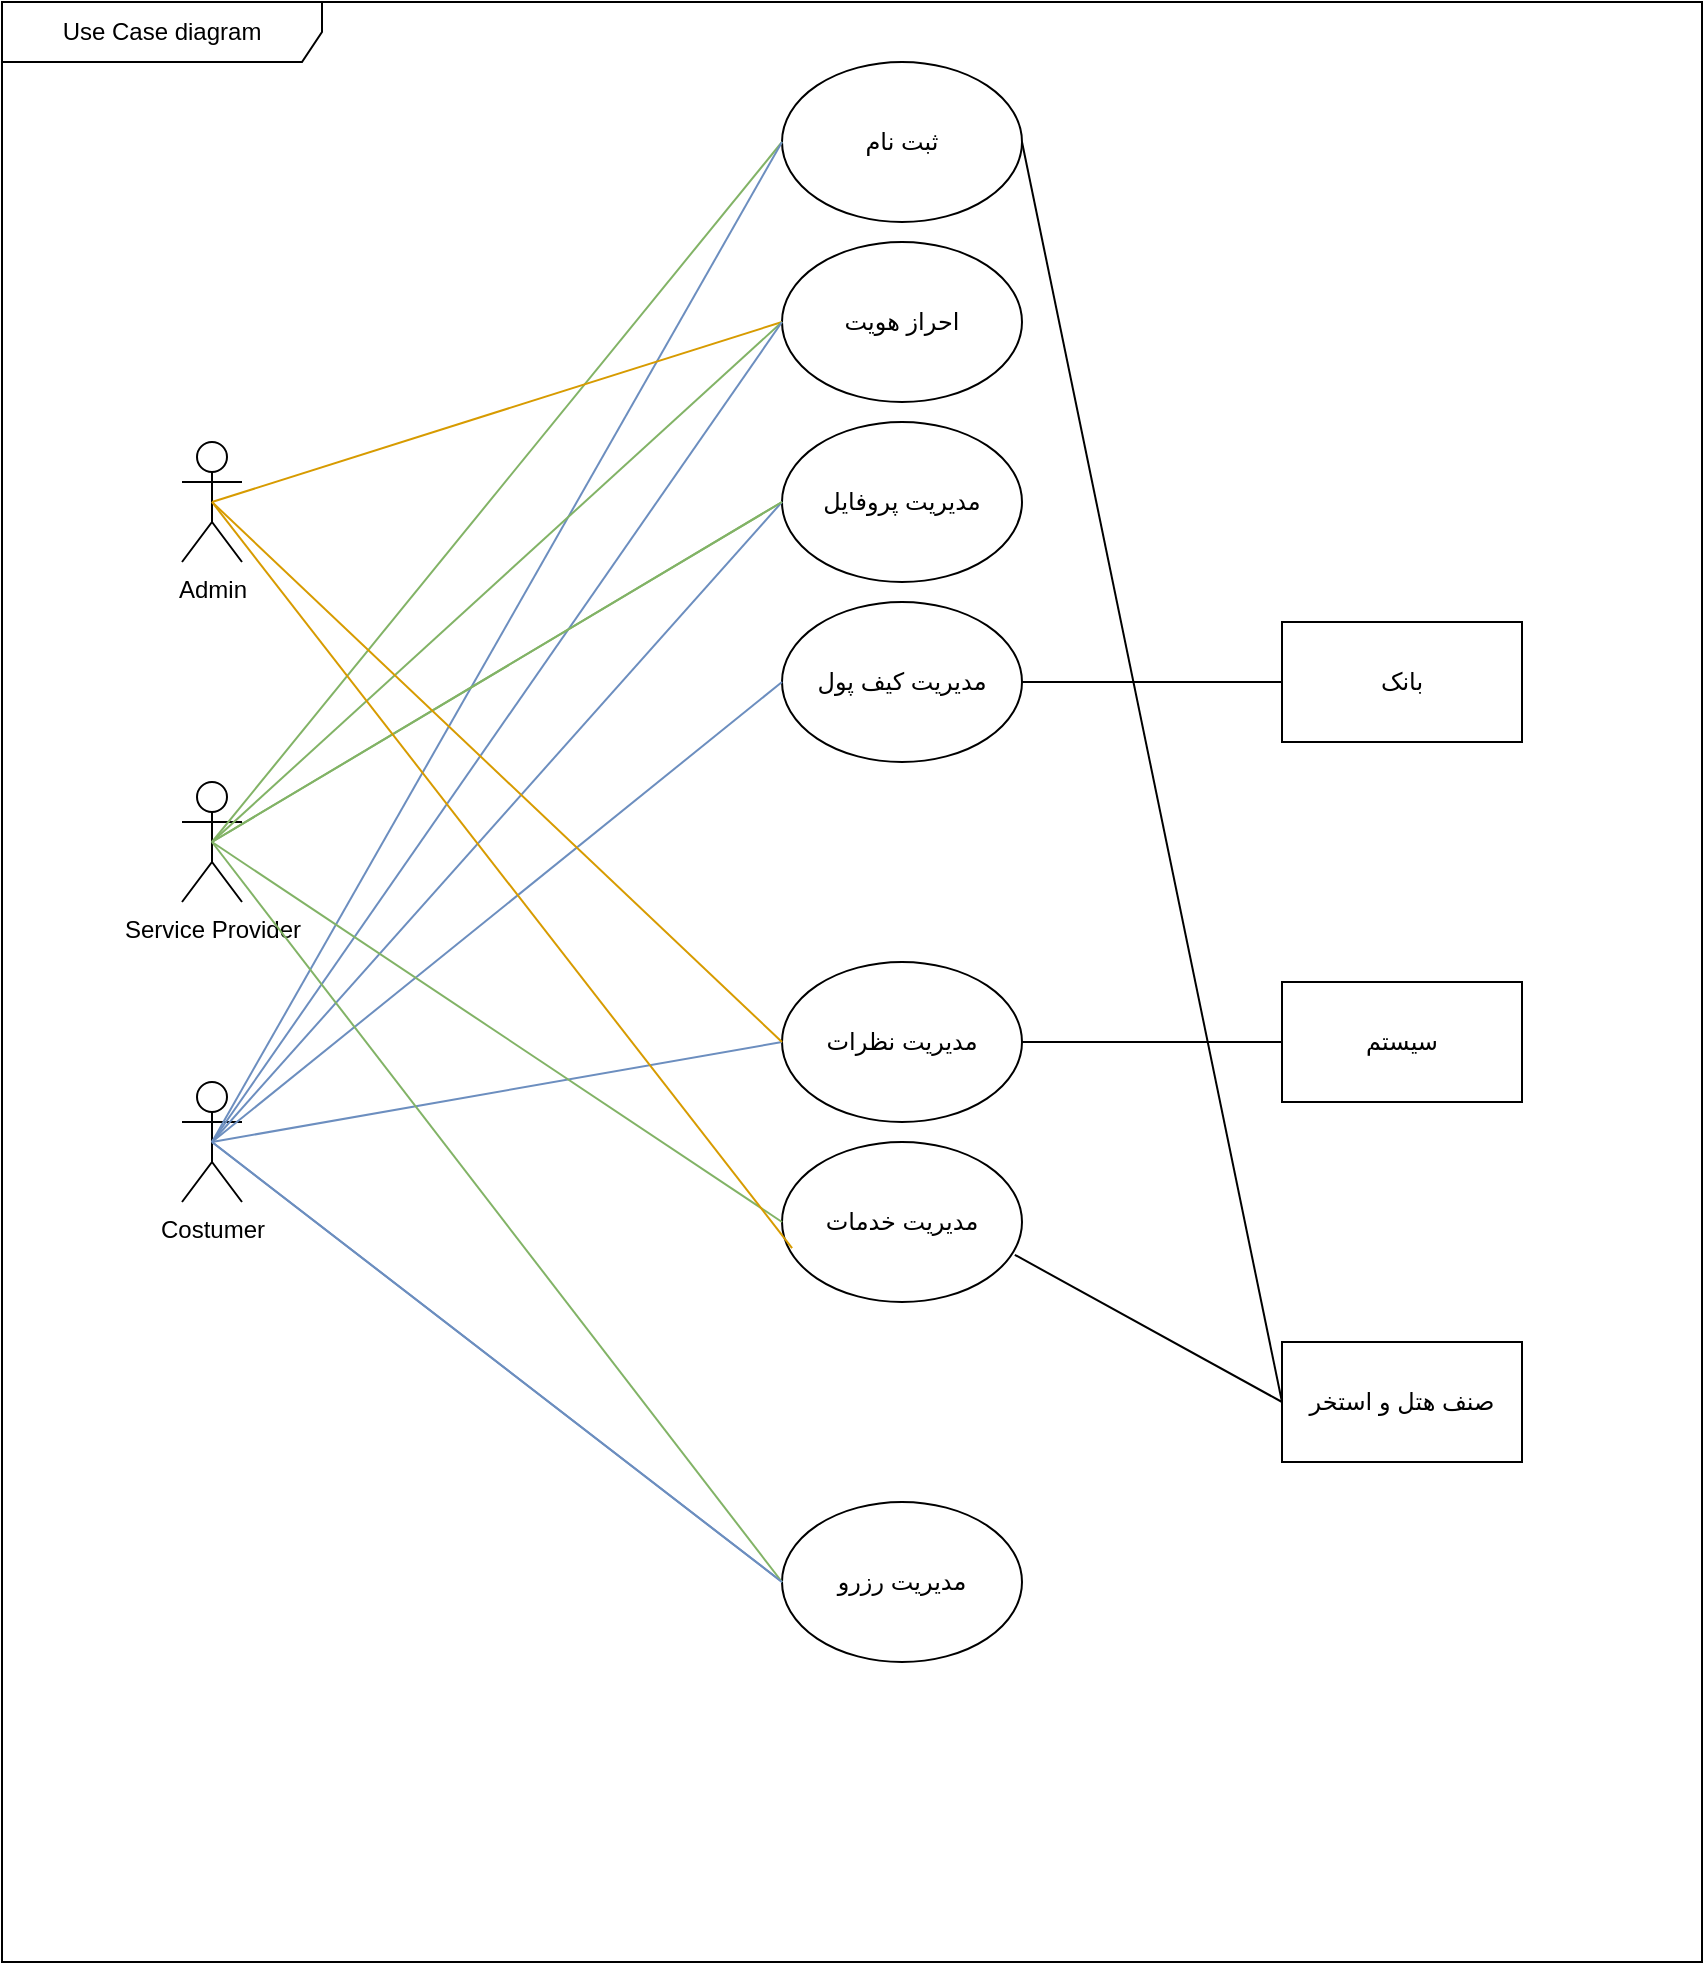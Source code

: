 <mxfile version="25.0.3" pages="17">
  <diagram name="use_case" id="oZo8GPpxIf3aJ7BT9Ahz">
    <mxGraphModel grid="1" page="1" gridSize="10" guides="1" tooltips="1" connect="1" arrows="1" fold="1" pageScale="1" pageWidth="850" pageHeight="1100" math="0" shadow="0">
      <root>
        <mxCell id="0" />
        <mxCell id="1" parent="0" />
        <mxCell id="tTA3E1W3k9aJbJSpm3T9-7" value="Admin" style="shape=umlActor;verticalLabelPosition=bottom;verticalAlign=top;html=1;outlineConnect=0;" vertex="1" parent="1">
          <mxGeometry x="90" y="260" width="30" height="60" as="geometry" />
        </mxCell>
        <mxCell id="tTA3E1W3k9aJbJSpm3T9-8" value="Service Provider" style="shape=umlActor;verticalLabelPosition=bottom;verticalAlign=top;html=1;outlineConnect=0;" vertex="1" parent="1">
          <mxGeometry x="90" y="430" width="30" height="60" as="geometry" />
        </mxCell>
        <mxCell id="tTA3E1W3k9aJbJSpm3T9-9" value="Costumer" style="shape=umlActor;verticalLabelPosition=bottom;verticalAlign=top;html=1;outlineConnect=0;" vertex="1" parent="1">
          <mxGeometry x="90" y="580" width="30" height="60" as="geometry" />
        </mxCell>
        <mxCell id="tTA3E1W3k9aJbJSpm3T9-11" value="ثبت نام" style="ellipse;whiteSpace=wrap;html=1;" vertex="1" parent="1">
          <mxGeometry x="390" y="70" width="120" height="80" as="geometry" />
        </mxCell>
        <mxCell id="tTA3E1W3k9aJbJSpm3T9-13" value="احراز هویت" style="ellipse;whiteSpace=wrap;html=1;" vertex="1" parent="1">
          <mxGeometry x="390" y="160" width="120" height="80" as="geometry" />
        </mxCell>
        <mxCell id="tTA3E1W3k9aJbJSpm3T9-14" value="مدیریت پروفایل" style="ellipse;whiteSpace=wrap;html=1;" vertex="1" parent="1">
          <mxGeometry x="390" y="250" width="120" height="80" as="geometry" />
        </mxCell>
        <mxCell id="tTA3E1W3k9aJbJSpm3T9-15" value="مدیریت کیف پول" style="ellipse;whiteSpace=wrap;html=1;" vertex="1" parent="1">
          <mxGeometry x="390" y="340" width="120" height="80" as="geometry" />
        </mxCell>
        <mxCell id="tTA3E1W3k9aJbJSpm3T9-17" value="مدیریت نظرات" style="ellipse;whiteSpace=wrap;html=1;" vertex="1" parent="1">
          <mxGeometry x="390" y="520" width="120" height="80" as="geometry" />
        </mxCell>
        <mxCell id="tTA3E1W3k9aJbJSpm3T9-18" value="مدیریت خدمات" style="ellipse;whiteSpace=wrap;html=1;" vertex="1" parent="1">
          <mxGeometry x="390" y="610" width="120" height="80" as="geometry" />
        </mxCell>
        <mxCell id="tTA3E1W3k9aJbJSpm3T9-30" value="" style="endArrow=none;html=1;rounded=0;entryX=0;entryY=0.5;entryDx=0;entryDy=0;exitX=0.5;exitY=0.5;exitDx=0;exitDy=0;exitPerimeter=0;fillColor=#d5e8d4;strokeColor=#82b366;" edge="1" parent="1" source="tTA3E1W3k9aJbJSpm3T9-8" target="tTA3E1W3k9aJbJSpm3T9-11">
          <mxGeometry width="50" height="50" relative="1" as="geometry">
            <mxPoint x="90" y="470" as="sourcePoint" />
            <mxPoint x="140" y="420" as="targetPoint" />
          </mxGeometry>
        </mxCell>
        <mxCell id="tTA3E1W3k9aJbJSpm3T9-31" value="" style="endArrow=none;html=1;rounded=0;exitX=0.5;exitY=0.5;exitDx=0;exitDy=0;exitPerimeter=0;entryX=0;entryY=0.5;entryDx=0;entryDy=0;fillColor=#dae8fc;strokeColor=#6c8ebf;" edge="1" parent="1" source="tTA3E1W3k9aJbJSpm3T9-9" target="tTA3E1W3k9aJbJSpm3T9-11">
          <mxGeometry width="50" height="50" relative="1" as="geometry">
            <mxPoint x="160" y="580" as="sourcePoint" />
            <mxPoint x="210" y="530" as="targetPoint" />
          </mxGeometry>
        </mxCell>
        <mxCell id="tTA3E1W3k9aJbJSpm3T9-32" value="" style="endArrow=none;html=1;rounded=0;exitX=0.5;exitY=0.5;exitDx=0;exitDy=0;exitPerimeter=0;entryX=0;entryY=0.5;entryDx=0;entryDy=0;fillColor=#ffe6cc;strokeColor=#d79b00;" edge="1" parent="1" source="tTA3E1W3k9aJbJSpm3T9-7" target="tTA3E1W3k9aJbJSpm3T9-13">
          <mxGeometry width="50" height="50" relative="1" as="geometry">
            <mxPoint x="130" y="300" as="sourcePoint" />
            <mxPoint x="180" y="250" as="targetPoint" />
          </mxGeometry>
        </mxCell>
        <mxCell id="tTA3E1W3k9aJbJSpm3T9-33" value="" style="endArrow=none;html=1;rounded=0;exitX=0.5;exitY=0.5;exitDx=0;exitDy=0;exitPerimeter=0;entryX=0;entryY=0.5;entryDx=0;entryDy=0;fillColor=#d5e8d4;strokeColor=#82b366;" edge="1" parent="1" source="tTA3E1W3k9aJbJSpm3T9-8" target="tTA3E1W3k9aJbJSpm3T9-13">
          <mxGeometry width="50" height="50" relative="1" as="geometry">
            <mxPoint x="260" y="480" as="sourcePoint" />
            <mxPoint x="310" y="430" as="targetPoint" />
          </mxGeometry>
        </mxCell>
        <mxCell id="tTA3E1W3k9aJbJSpm3T9-34" value="" style="endArrow=none;html=1;rounded=0;exitX=0.5;exitY=0.5;exitDx=0;exitDy=0;exitPerimeter=0;entryX=0;entryY=0.5;entryDx=0;entryDy=0;fillColor=#dae8fc;strokeColor=#6c8ebf;" edge="1" parent="1" source="tTA3E1W3k9aJbJSpm3T9-9" target="tTA3E1W3k9aJbJSpm3T9-13">
          <mxGeometry width="50" height="50" relative="1" as="geometry">
            <mxPoint x="330" y="490" as="sourcePoint" />
            <mxPoint x="380" y="440" as="targetPoint" />
          </mxGeometry>
        </mxCell>
        <mxCell id="tTA3E1W3k9aJbJSpm3T9-36" value="" style="endArrow=none;html=1;rounded=0;exitX=0.5;exitY=0.5;exitDx=0;exitDy=0;exitPerimeter=0;entryX=0;entryY=0.5;entryDx=0;entryDy=0;fillColor=#d5e8d4;strokeColor=#82b366;" edge="1" parent="1" source="tTA3E1W3k9aJbJSpm3T9-8" target="tTA3E1W3k9aJbJSpm3T9-14">
          <mxGeometry width="50" height="50" relative="1" as="geometry">
            <mxPoint x="330" y="490" as="sourcePoint" />
            <mxPoint x="380" y="440" as="targetPoint" />
          </mxGeometry>
        </mxCell>
        <mxCell id="tTA3E1W3k9aJbJSpm3T9-37" value="" style="endArrow=none;html=1;rounded=0;exitX=0.5;exitY=0.5;exitDx=0;exitDy=0;exitPerimeter=0;entryX=0;entryY=0.5;entryDx=0;entryDy=0;fillColor=#dae8fc;strokeColor=#6c8ebf;" edge="1" parent="1" source="tTA3E1W3k9aJbJSpm3T9-9" target="tTA3E1W3k9aJbJSpm3T9-14">
          <mxGeometry width="50" height="50" relative="1" as="geometry">
            <mxPoint x="270" y="490" as="sourcePoint" />
            <mxPoint x="320" y="440" as="targetPoint" />
          </mxGeometry>
        </mxCell>
        <mxCell id="tTA3E1W3k9aJbJSpm3T9-38" value="" style="endArrow=none;html=1;rounded=0;exitX=0.5;exitY=0.5;exitDx=0;exitDy=0;exitPerimeter=0;entryX=0;entryY=0.5;entryDx=0;entryDy=0;fillColor=#d5e8d4;strokeColor=#82b366;" edge="1" parent="1" source="tTA3E1W3k9aJbJSpm3T9-8" target="tTA3E1W3k9aJbJSpm3T9-14">
          <mxGeometry width="50" height="50" relative="1" as="geometry">
            <mxPoint x="130" y="470" as="sourcePoint" />
            <mxPoint x="230" y="570" as="targetPoint" />
          </mxGeometry>
        </mxCell>
        <mxCell id="tTA3E1W3k9aJbJSpm3T9-39" value="" style="endArrow=none;html=1;rounded=0;exitX=0.5;exitY=0.5;exitDx=0;exitDy=0;exitPerimeter=0;entryX=0;entryY=0.5;entryDx=0;entryDy=0;fillColor=#dae8fc;strokeColor=#6c8ebf;" edge="1" parent="1" source="tTA3E1W3k9aJbJSpm3T9-9" target="tTA3E1W3k9aJbJSpm3T9-15">
          <mxGeometry width="50" height="50" relative="1" as="geometry">
            <mxPoint x="330" y="490" as="sourcePoint" />
            <mxPoint x="380" y="440" as="targetPoint" />
          </mxGeometry>
        </mxCell>
        <mxCell id="tTA3E1W3k9aJbJSpm3T9-40" value="" style="endArrow=none;html=1;rounded=0;exitX=0.5;exitY=0.5;exitDx=0;exitDy=0;exitPerimeter=0;fillColor=#dae8fc;strokeColor=#6c8ebf;" edge="1" parent="1" source="tTA3E1W3k9aJbJSpm3T9-9">
          <mxGeometry width="50" height="50" relative="1" as="geometry">
            <mxPoint x="230" y="635" as="sourcePoint" />
            <mxPoint x="390" y="560" as="targetPoint" />
          </mxGeometry>
        </mxCell>
        <mxCell id="tTA3E1W3k9aJbJSpm3T9-41" value="" style="endArrow=none;html=1;rounded=0;entryX=0;entryY=0.5;entryDx=0;entryDy=0;exitX=0.5;exitY=0.5;exitDx=0;exitDy=0;exitPerimeter=0;fillColor=#ffe6cc;strokeColor=#d79b00;" edge="1" parent="1" source="tTA3E1W3k9aJbJSpm3T9-7" target="tTA3E1W3k9aJbJSpm3T9-17">
          <mxGeometry width="50" height="50" relative="1" as="geometry">
            <mxPoint x="270" y="720" as="sourcePoint" />
            <mxPoint x="320" y="670" as="targetPoint" />
          </mxGeometry>
        </mxCell>
        <mxCell id="tTA3E1W3k9aJbJSpm3T9-42" value="" style="endArrow=none;html=1;rounded=0;exitX=0.5;exitY=0.5;exitDx=0;exitDy=0;exitPerimeter=0;entryX=0;entryY=0.5;entryDx=0;entryDy=0;fillColor=#d5e8d4;strokeColor=#82b366;" edge="1" parent="1" source="tTA3E1W3k9aJbJSpm3T9-8" target="tTA3E1W3k9aJbJSpm3T9-18">
          <mxGeometry width="50" height="50" relative="1" as="geometry">
            <mxPoint x="330" y="530" as="sourcePoint" />
            <mxPoint x="380" y="480" as="targetPoint" />
          </mxGeometry>
        </mxCell>
        <mxCell id="tTA3E1W3k9aJbJSpm3T9-43" value="" style="endArrow=none;html=1;rounded=0;exitX=0.5;exitY=0.5;exitDx=0;exitDy=0;exitPerimeter=0;entryX=0.042;entryY=0.663;entryDx=0;entryDy=0;entryPerimeter=0;fillColor=#ffe6cc;strokeColor=#d79b00;" edge="1" parent="1" source="tTA3E1W3k9aJbJSpm3T9-7" target="tTA3E1W3k9aJbJSpm3T9-18">
          <mxGeometry width="50" height="50" relative="1" as="geometry">
            <mxPoint x="80" y="290" as="sourcePoint" />
            <mxPoint x="380" y="490" as="targetPoint" />
          </mxGeometry>
        </mxCell>
        <mxCell id="tTA3E1W3k9aJbJSpm3T9-44" value="مدیریت رزرو" style="ellipse;whiteSpace=wrap;html=1;" vertex="1" parent="1">
          <mxGeometry x="390" y="790" width="120" height="80" as="geometry" />
        </mxCell>
        <mxCell id="tTA3E1W3k9aJbJSpm3T9-45" value="" style="endArrow=none;html=1;rounded=0;exitX=0.5;exitY=0.5;exitDx=0;exitDy=0;exitPerimeter=0;entryX=0;entryY=0.5;entryDx=0;entryDy=0;fillColor=#dae8fc;strokeColor=#6c8ebf;" edge="1" parent="1" source="tTA3E1W3k9aJbJSpm3T9-9" target="tTA3E1W3k9aJbJSpm3T9-44">
          <mxGeometry width="50" height="50" relative="1" as="geometry">
            <mxPoint x="180" y="820" as="sourcePoint" />
            <mxPoint x="230" y="770" as="targetPoint" />
          </mxGeometry>
        </mxCell>
        <mxCell id="tTA3E1W3k9aJbJSpm3T9-46" value="" style="endArrow=none;html=1;rounded=0;exitX=0.5;exitY=0.5;exitDx=0;exitDy=0;exitPerimeter=0;entryX=0;entryY=0.5;entryDx=0;entryDy=0;fillColor=#d5e8d4;strokeColor=#82b366;" edge="1" parent="1" source="tTA3E1W3k9aJbJSpm3T9-8" target="tTA3E1W3k9aJbJSpm3T9-44">
          <mxGeometry width="50" height="50" relative="1" as="geometry">
            <mxPoint x="180" y="630" as="sourcePoint" />
            <mxPoint x="280" y="630" as="targetPoint" />
          </mxGeometry>
        </mxCell>
        <mxCell id="tTA3E1W3k9aJbJSpm3T9-49" value="صنف هتل و استخر" style="rounded=0;whiteSpace=wrap;html=1;" vertex="1" parent="1">
          <mxGeometry x="640" y="710" width="120" height="60" as="geometry" />
        </mxCell>
        <mxCell id="tTA3E1W3k9aJbJSpm3T9-63" value="" style="endArrow=none;html=1;rounded=0;entryX=0;entryY=0.5;entryDx=0;entryDy=0;exitX=0.97;exitY=0.705;exitDx=0;exitDy=0;exitPerimeter=0;" edge="1" parent="1" source="tTA3E1W3k9aJbJSpm3T9-18" target="tTA3E1W3k9aJbJSpm3T9-49">
          <mxGeometry width="50" height="50" relative="1" as="geometry">
            <mxPoint x="550" y="610" as="sourcePoint" />
            <mxPoint x="600" y="560" as="targetPoint" />
          </mxGeometry>
        </mxCell>
        <mxCell id="tTA3E1W3k9aJbJSpm3T9-64" value="" style="endArrow=none;html=1;rounded=0;entryX=0;entryY=0.5;entryDx=0;entryDy=0;exitX=1;exitY=0.5;exitDx=0;exitDy=0;" edge="1" parent="1" source="tTA3E1W3k9aJbJSpm3T9-11" target="tTA3E1W3k9aJbJSpm3T9-49">
          <mxGeometry width="50" height="50" relative="1" as="geometry">
            <mxPoint x="580" y="530" as="sourcePoint" />
            <mxPoint x="630" y="480" as="targetPoint" />
          </mxGeometry>
        </mxCell>
        <mxCell id="tTA3E1W3k9aJbJSpm3T9-72" value="Use Case diagram" style="shape=umlFrame;whiteSpace=wrap;html=1;pointerEvents=0;recursiveResize=0;container=1;collapsible=0;width=160;" vertex="1" parent="1">
          <mxGeometry y="40" width="850" height="980" as="geometry" />
        </mxCell>
        <mxCell id="tTA3E1W3k9aJbJSpm3T9-62" value="" style="endArrow=none;html=1;rounded=0;exitX=1;exitY=0.5;exitDx=0;exitDy=0;entryX=0;entryY=0.5;entryDx=0;entryDy=0;" edge="1" parent="tTA3E1W3k9aJbJSpm3T9-72" target="tTA3E1W3k9aJbJSpm3T9-47">
          <mxGeometry width="50" height="50" relative="1" as="geometry">
            <mxPoint x="510" y="340" as="sourcePoint" />
            <mxPoint x="630" y="220" as="targetPoint" />
          </mxGeometry>
        </mxCell>
        <mxCell id="tTA3E1W3k9aJbJSpm3T9-47" value="بانک" style="rounded=0;whiteSpace=wrap;html=1;" vertex="1" parent="tTA3E1W3k9aJbJSpm3T9-72">
          <mxGeometry x="640" y="310" width="120" height="60" as="geometry" />
        </mxCell>
        <mxCell id="iSnOVBJzaK2xgqEYRh9F-1" value="" style="endArrow=none;html=1;rounded=0;exitX=1;exitY=0.5;exitDx=0;exitDy=0;entryX=0;entryY=0.5;entryDx=0;entryDy=0;" edge="1" parent="tTA3E1W3k9aJbJSpm3T9-72" target="iSnOVBJzaK2xgqEYRh9F-2">
          <mxGeometry width="50" height="50" relative="1" as="geometry">
            <mxPoint x="510" y="520" as="sourcePoint" />
            <mxPoint x="630" y="400" as="targetPoint" />
          </mxGeometry>
        </mxCell>
        <mxCell id="iSnOVBJzaK2xgqEYRh9F-2" value="سیستم" style="rounded=0;whiteSpace=wrap;html=1;" vertex="1" parent="tTA3E1W3k9aJbJSpm3T9-72">
          <mxGeometry x="640" y="490" width="120" height="60" as="geometry" />
        </mxCell>
        <mxCell id="o_k3HmrFPeS_ukV4ivjU-2" value="" style="endArrow=none;html=1;rounded=0;entryX=0.5;entryY=0.5;entryDx=0;entryDy=0;entryPerimeter=0;exitX=0;exitY=0.5;exitDx=0;exitDy=0;fillColor=#dae8fc;strokeColor=#6c8ebf;" edge="1" parent="1" source="tTA3E1W3k9aJbJSpm3T9-44" target="tTA3E1W3k9aJbJSpm3T9-9">
          <mxGeometry width="50" height="50" relative="1" as="geometry">
            <mxPoint x="130" y="780" as="sourcePoint" />
            <mxPoint x="180" y="730" as="targetPoint" />
          </mxGeometry>
        </mxCell>
      </root>
    </mxGraphModel>
  </diagram>
  <diagram id="Q9cfS6q9YmPO6i9cha4M" name="ثبت نام">
    <mxGraphModel dx="977" dy="607" grid="1" gridSize="10" guides="1" tooltips="1" connect="1" arrows="1" fold="1" page="1" pageScale="1" pageWidth="850" pageHeight="1100" math="0" shadow="0">
      <root>
        <mxCell id="0" />
        <mxCell id="1" parent="0" />
        <mxCell id="U0PfMa4sBZyGMuIr7G8L-5" value="" style="edgeStyle=orthogonalEdgeStyle;rounded=0;orthogonalLoop=1;jettySize=auto;html=1;" parent="1" source="U0PfMa4sBZyGMuIr7G8L-2" target="U0PfMa4sBZyGMuIr7G8L-4" edge="1">
          <mxGeometry relative="1" as="geometry" />
        </mxCell>
        <mxCell id="U0PfMa4sBZyGMuIr7G8L-2" value="شروع" style="ellipse;whiteSpace=wrap;html=1;" parent="1" vertex="1">
          <mxGeometry x="385" y="10" width="80" height="80" as="geometry" />
        </mxCell>
        <mxCell id="U0PfMa4sBZyGMuIr7G8L-7" value="" style="edgeStyle=orthogonalEdgeStyle;rounded=0;orthogonalLoop=1;jettySize=auto;html=1;" parent="1" source="U0PfMa4sBZyGMuIr7G8L-4" target="U0PfMa4sBZyGMuIr7G8L-6" edge="1">
          <mxGeometry relative="1" as="geometry" />
        </mxCell>
        <mxCell id="U0PfMa4sBZyGMuIr7G8L-4" value="ورود به سایت" style="whiteSpace=wrap;html=1;" parent="1" vertex="1">
          <mxGeometry x="365" y="130" width="120" height="60" as="geometry" />
        </mxCell>
        <mxCell id="U0PfMa4sBZyGMuIr7G8L-13" value="" style="edgeStyle=orthogonalEdgeStyle;rounded=0;orthogonalLoop=1;jettySize=auto;html=1;" parent="1" source="U0PfMa4sBZyGMuIr7G8L-6" target="U0PfMa4sBZyGMuIr7G8L-12" edge="1">
          <mxGeometry relative="1" as="geometry" />
        </mxCell>
        <mxCell id="U0PfMa4sBZyGMuIr7G8L-6" value="کلیک بر روی لینک ثبت نام" style="whiteSpace=wrap;html=1;" parent="1" vertex="1">
          <mxGeometry x="365" y="230" width="120" height="60" as="geometry" />
        </mxCell>
        <mxCell id="U0PfMa4sBZyGMuIr7G8L-14" value="Costumer" style="edgeStyle=orthogonalEdgeStyle;rounded=0;orthogonalLoop=1;jettySize=auto;html=1;entryX=0.5;entryY=0;entryDx=0;entryDy=0;" parent="1" source="U0PfMa4sBZyGMuIr7G8L-12" target="U0PfMa4sBZyGMuIr7G8L-10" edge="1">
          <mxGeometry relative="1" as="geometry">
            <mxPoint x="615.0" y="430" as="targetPoint" />
            <Array as="points">
              <mxPoint x="700" y="360" />
            </Array>
          </mxGeometry>
        </mxCell>
        <mxCell id="U0PfMa4sBZyGMuIr7G8L-15" value="Service Provider" style="edgeStyle=orthogonalEdgeStyle;rounded=0;orthogonalLoop=1;jettySize=auto;html=1;entryX=0.5;entryY=0;entryDx=0;entryDy=0;" parent="1" source="U0PfMa4sBZyGMuIr7G8L-12" target="Lk04YhejAgo66gojd5CR-1" edge="1">
          <mxGeometry relative="1" as="geometry">
            <mxPoint x="225" y="430" as="targetPoint" />
            <Array as="points">
              <mxPoint x="100" y="360" />
            </Array>
          </mxGeometry>
        </mxCell>
        <mxCell id="U0PfMa4sBZyGMuIr7G8L-12" value="نوع کاربر" style="rhombus;whiteSpace=wrap;html=1;" parent="1" vertex="1">
          <mxGeometry x="385" y="320" width="80" height="80" as="geometry" />
        </mxCell>
        <mxCell id="Yzcxon2JdPTRJMf2e4B9-3" value="" style="edgeStyle=orthogonalEdgeStyle;rounded=0;orthogonalLoop=1;jettySize=auto;html=1;" parent="1" source="U0PfMa4sBZyGMuIr7G8L-10" target="Yzcxon2JdPTRJMf2e4B9-2" edge="1">
          <mxGeometry relative="1" as="geometry" />
        </mxCell>
        <mxCell id="U0PfMa4sBZyGMuIr7G8L-10" value="نمایش فرم ثبت نام مشتری" style="whiteSpace=wrap;html=1;" parent="1" vertex="1">
          <mxGeometry x="640" y="390" width="120" height="60" as="geometry" />
        </mxCell>
        <mxCell id="Yzcxon2JdPTRJMf2e4B9-8" value="صحیح بودن اطلاعات" style="edgeStyle=orthogonalEdgeStyle;rounded=0;orthogonalLoop=1;jettySize=auto;html=1;exitX=0.5;exitY=1;exitDx=0;exitDy=0;" parent="1" source="Yzcxon2JdPTRJMf2e4B9-20" target="Yzcxon2JdPTRJMf2e4B9-7" edge="1">
          <mxGeometry relative="1" as="geometry">
            <mxPoint x="425" y="700" as="sourcePoint" />
          </mxGeometry>
        </mxCell>
        <mxCell id="Yzcxon2JdPTRJMf2e4B9-21" value="" style="edgeStyle=orthogonalEdgeStyle;rounded=0;orthogonalLoop=1;jettySize=auto;html=1;" parent="1" source="Yzcxon2JdPTRJMf2e4B9-2" target="Yzcxon2JdPTRJMf2e4B9-20" edge="1">
          <mxGeometry relative="1" as="geometry" />
        </mxCell>
        <mxCell id="Yzcxon2JdPTRJMf2e4B9-2" value="پر کردن فرم" style="whiteSpace=wrap;html=1;" parent="1" vertex="1">
          <mxGeometry x="365" y="510" width="120" height="60" as="geometry" />
        </mxCell>
        <mxCell id="Yzcxon2JdPTRJMf2e4B9-10" value="" style="edgeStyle=orthogonalEdgeStyle;rounded=0;orthogonalLoop=1;jettySize=auto;html=1;" parent="1" source="Yzcxon2JdPTRJMf2e4B9-7" target="Yzcxon2JdPTRJMf2e4B9-9" edge="1">
          <mxGeometry relative="1" as="geometry" />
        </mxCell>
        <mxCell id="Yzcxon2JdPTRJMf2e4B9-7" value="ارسال پیام تایید ایمیل" style="whiteSpace=wrap;html=1;" parent="1" vertex="1">
          <mxGeometry x="365" y="770" width="120" height="60" as="geometry" />
        </mxCell>
        <mxCell id="Yzcxon2JdPTRJMf2e4B9-12" value="تایید ایمیل" style="edgeStyle=orthogonalEdgeStyle;rounded=0;orthogonalLoop=1;jettySize=auto;html=1;exitX=0.5;exitY=1;exitDx=0;exitDy=0;" parent="1" source="Yzcxon2JdPTRJMf2e4B9-23" target="Yzcxon2JdPTRJMf2e4B9-11" edge="1">
          <mxGeometry relative="1" as="geometry">
            <mxPoint x="425" y="1130" as="sourcePoint" />
          </mxGeometry>
        </mxCell>
        <mxCell id="Yzcxon2JdPTRJMf2e4B9-24" value="" style="edgeStyle=orthogonalEdgeStyle;rounded=0;orthogonalLoop=1;jettySize=auto;html=1;" parent="1" source="Yzcxon2JdPTRJMf2e4B9-9" target="Yzcxon2JdPTRJMf2e4B9-23" edge="1">
          <mxGeometry relative="1" as="geometry" />
        </mxCell>
        <mxCell id="Yzcxon2JdPTRJMf2e4B9-9" value="تایید ایمیل توسط کاربر" style="whiteSpace=wrap;html=1;" parent="1" vertex="1">
          <mxGeometry x="365" y="860" width="120" height="60" as="geometry" />
        </mxCell>
        <mxCell id="Yzcxon2JdPTRJMf2e4B9-14" value="Costumer" style="edgeStyle=orthogonalEdgeStyle;rounded=0;orthogonalLoop=1;jettySize=auto;html=1;entryX=0.5;entryY=0;entryDx=0;entryDy=0;" parent="1" source="Yzcxon2JdPTRJMf2e4B9-11" target="Yzcxon2JdPTRJMf2e4B9-13" edge="1">
          <mxGeometry relative="1" as="geometry">
            <mxPoint x="425" y="1310" as="targetPoint" />
          </mxGeometry>
        </mxCell>
        <mxCell id="Yzcxon2JdPTRJMf2e4B9-16" value="Service Provider" style="edgeStyle=orthogonalEdgeStyle;rounded=0;orthogonalLoop=1;jettySize=auto;html=1;" parent="1" source="Yzcxon2JdPTRJMf2e4B9-11" target="Yzcxon2JdPTRJMf2e4B9-15" edge="1">
          <mxGeometry relative="1" as="geometry">
            <Array as="points">
              <mxPoint x="250" y="1140" />
            </Array>
          </mxGeometry>
        </mxCell>
        <mxCell id="Yzcxon2JdPTRJMf2e4B9-11" value="" style="rhombus;whiteSpace=wrap;html=1;" parent="1" vertex="1">
          <mxGeometry x="385" y="1100" width="80" height="80" as="geometry" />
        </mxCell>
        <mxCell id="Yzcxon2JdPTRJMf2e4B9-19" value="" style="edgeStyle=orthogonalEdgeStyle;rounded=0;orthogonalLoop=1;jettySize=auto;html=1;" parent="1" source="Yzcxon2JdPTRJMf2e4B9-13" target="Yzcxon2JdPTRJMf2e4B9-18" edge="1">
          <mxGeometry relative="1" as="geometry" />
        </mxCell>
        <mxCell id="Yzcxon2JdPTRJMf2e4B9-13" value="نمایش پیام موفقیت آمیز" style="whiteSpace=wrap;html=1;" parent="1" vertex="1">
          <mxGeometry x="365" y="1310" width="120" height="60" as="geometry" />
        </mxCell>
        <mxCell id="Yzcxon2JdPTRJMf2e4B9-17" style="edgeStyle=orthogonalEdgeStyle;rounded=0;orthogonalLoop=1;jettySize=auto;html=1;" parent="1" source="Yzcxon2JdPTRJMf2e4B9-15" target="srTnsZe-8sFfBz1-0vZk-1" edge="1">
          <mxGeometry relative="1" as="geometry">
            <mxPoint x="250" y="1340" as="targetPoint" />
            <Array as="points">
              <mxPoint x="250" y="1340" />
              <mxPoint x="230" y="1340" />
            </Array>
          </mxGeometry>
        </mxCell>
        <mxCell id="Yzcxon2JdPTRJMf2e4B9-15" value="ارسال کد هتل / استخر به صنف مربوطه" style="whiteSpace=wrap;html=1;" parent="1" vertex="1">
          <mxGeometry x="190" y="1170" width="120" height="60" as="geometry" />
        </mxCell>
        <mxCell id="Yzcxon2JdPTRJMf2e4B9-18" value="هدایت به داشبورد" style="whiteSpace=wrap;html=1;" parent="1" vertex="1">
          <mxGeometry x="365" y="1400" width="120" height="60" as="geometry" />
        </mxCell>
        <mxCell id="Yzcxon2JdPTRJMf2e4B9-22" value="صحیح نبودن اطلاعات" style="edgeStyle=orthogonalEdgeStyle;rounded=0;orthogonalLoop=1;jettySize=auto;html=1;entryX=1;entryY=0.5;entryDx=0;entryDy=0;exitX=1;exitY=0.5;exitDx=0;exitDy=0;" parent="1" source="Yzcxon2JdPTRJMf2e4B9-20" target="Yzcxon2JdPTRJMf2e4B9-2" edge="1">
          <mxGeometry relative="1" as="geometry">
            <mxPoint x="500" y="680" as="sourcePoint" />
            <Array as="points">
              <mxPoint x="590" y="670" />
              <mxPoint x="590" y="540" />
            </Array>
          </mxGeometry>
        </mxCell>
        <mxCell id="Yzcxon2JdPTRJMf2e4B9-20" value="" style="rhombus;whiteSpace=wrap;html=1;" parent="1" vertex="1">
          <mxGeometry x="385" y="630" width="80" height="80" as="geometry" />
        </mxCell>
        <mxCell id="Yzcxon2JdPTRJMf2e4B9-25" value="عدم تایید ایمیل" style="edgeStyle=orthogonalEdgeStyle;rounded=0;orthogonalLoop=1;jettySize=auto;html=1;entryX=1;entryY=0.5;entryDx=0;entryDy=0;" parent="1" source="Yzcxon2JdPTRJMf2e4B9-23" target="Yzcxon2JdPTRJMf2e4B9-7" edge="1">
          <mxGeometry relative="1" as="geometry">
            <mxPoint x="600" y="800" as="targetPoint" />
            <Array as="points">
              <mxPoint x="610" y="990" />
              <mxPoint x="610" y="800" />
            </Array>
          </mxGeometry>
        </mxCell>
        <mxCell id="Yzcxon2JdPTRJMf2e4B9-23" value="" style="rhombus;whiteSpace=wrap;html=1;" parent="1" vertex="1">
          <mxGeometry x="385" y="950" width="80" height="80" as="geometry" />
        </mxCell>
        <mxCell id="srTnsZe-8sFfBz1-0vZk-2" value="تایید" style="edgeStyle=orthogonalEdgeStyle;rounded=0;orthogonalLoop=1;jettySize=auto;html=1;entryX=0;entryY=0.5;entryDx=0;entryDy=0;" parent="1" source="srTnsZe-8sFfBz1-0vZk-1" target="Yzcxon2JdPTRJMf2e4B9-13" edge="1">
          <mxGeometry relative="1" as="geometry" />
        </mxCell>
        <mxCell id="srTnsZe-8sFfBz1-0vZk-3" value="خطا در اطلاعات" style="edgeStyle=orthogonalEdgeStyle;rounded=0;orthogonalLoop=1;jettySize=auto;html=1;exitX=0;exitY=0.5;exitDx=0;exitDy=0;exitPerimeter=0;entryX=0;entryY=0.5;entryDx=0;entryDy=0;" parent="1" source="srTnsZe-8sFfBz1-0vZk-1" target="Yzcxon2JdPTRJMf2e4B9-2" edge="1">
          <mxGeometry relative="1" as="geometry">
            <Array as="points">
              <mxPoint x="110" y="1340" />
              <mxPoint x="110" y="540" />
            </Array>
          </mxGeometry>
        </mxCell>
        <mxCell id="srTnsZe-8sFfBz1-0vZk-1" value="" style="strokeWidth=2;html=1;shape=mxgraph.flowchart.decision;whiteSpace=wrap;" parent="1" vertex="1">
          <mxGeometry x="200" y="1290" width="100" height="100" as="geometry" />
        </mxCell>
        <mxCell id="Lk04YhejAgo66gojd5CR-4" style="edgeStyle=orthogonalEdgeStyle;rounded=0;orthogonalLoop=1;jettySize=auto;html=1;entryX=0.5;entryY=0;entryDx=0;entryDy=0;" parent="1" source="Lk04YhejAgo66gojd5CR-1" target="Yzcxon2JdPTRJMf2e4B9-2" edge="1">
          <mxGeometry relative="1" as="geometry">
            <Array as="points">
              <mxPoint x="425" y="420" />
            </Array>
          </mxGeometry>
        </mxCell>
        <mxCell id="Lk04YhejAgo66gojd5CR-1" value="نمایش فرم ثبت نام ارائه دهنده خدمات" style="whiteSpace=wrap;html=1;" parent="1" vertex="1">
          <mxGeometry x="40" y="390" width="120" height="60" as="geometry" />
        </mxCell>
      </root>
    </mxGraphModel>
  </diagram>
  <diagram id="6U16U9anrK5IzGTTjDol" name="احراز هویت">
    <mxGraphModel dx="977" dy="607" grid="1" gridSize="10" guides="1" tooltips="1" connect="1" arrows="1" fold="1" page="1" pageScale="1" pageWidth="850" pageHeight="1100" math="0" shadow="0">
      <root>
        <mxCell id="0" />
        <mxCell id="1" parent="0" />
        <mxCell id="sSHFaXDfung_jY5RhHvm-4" value="" style="edgeStyle=orthogonalEdgeStyle;rounded=0;orthogonalLoop=1;jettySize=auto;html=1;" parent="1" source="sSHFaXDfung_jY5RhHvm-2" target="sSHFaXDfung_jY5RhHvm-3" edge="1">
          <mxGeometry relative="1" as="geometry" />
        </mxCell>
        <mxCell id="sSHFaXDfung_jY5RhHvm-2" value="شروع" style="strokeWidth=2;html=1;shape=mxgraph.flowchart.start_2;whiteSpace=wrap;" parent="1" vertex="1">
          <mxGeometry x="375" y="20" width="100" height="100" as="geometry" />
        </mxCell>
        <mxCell id="sSHFaXDfung_jY5RhHvm-6" value="" style="edgeStyle=orthogonalEdgeStyle;rounded=0;orthogonalLoop=1;jettySize=auto;html=1;" parent="1" source="sSHFaXDfung_jY5RhHvm-3" target="sSHFaXDfung_jY5RhHvm-5" edge="1">
          <mxGeometry relative="1" as="geometry" />
        </mxCell>
        <mxCell id="sSHFaXDfung_jY5RhHvm-3" value="ورود به صفحه اصلی سایت" style="whiteSpace=wrap;html=1;strokeWidth=2;" parent="1" vertex="1">
          <mxGeometry x="365" y="220" width="120" height="60" as="geometry" />
        </mxCell>
        <mxCell id="OAi-tCd8nuKQ2Dj-QFn6-2" value="" style="edgeStyle=orthogonalEdgeStyle;rounded=0;orthogonalLoop=1;jettySize=auto;html=1;exitX=1;exitY=0.5;exitDx=0;exitDy=0;" parent="1" source="lqI-KAlQkpTyYf52k_ff-1" target="OAi-tCd8nuKQ2Dj-QFn6-1" edge="1">
          <mxGeometry relative="1" as="geometry">
            <mxPoint x="425" y="530" as="sourcePoint" />
          </mxGeometry>
        </mxCell>
        <mxCell id="lqI-KAlQkpTyYf52k_ff-2" value="" style="edgeStyle=orthogonalEdgeStyle;rounded=0;orthogonalLoop=1;jettySize=auto;html=1;" parent="1" source="sSHFaXDfung_jY5RhHvm-5" target="lqI-KAlQkpTyYf52k_ff-1" edge="1">
          <mxGeometry relative="1" as="geometry" />
        </mxCell>
        <mxCell id="sSHFaXDfung_jY5RhHvm-5" value="انتخاب گزینه ورود" style="whiteSpace=wrap;html=1;strokeWidth=2;" parent="1" vertex="1">
          <mxGeometry x="365" y="360" width="120" height="60" as="geometry" />
        </mxCell>
        <mxCell id="OAi-tCd8nuKQ2Dj-QFn6-4" value="" style="edgeStyle=orthogonalEdgeStyle;rounded=0;orthogonalLoop=1;jettySize=auto;html=1;" parent="1" source="OAi-tCd8nuKQ2Dj-QFn6-1" target="OAi-tCd8nuKQ2Dj-QFn6-3" edge="1">
          <mxGeometry relative="1" as="geometry" />
        </mxCell>
        <mxCell id="OAi-tCd8nuKQ2Dj-QFn6-1" value="وارد کردن اطلاعات" style="whiteSpace=wrap;html=1;strokeWidth=2;" parent="1" vertex="1">
          <mxGeometry x="530" y="600" width="120" height="60" as="geometry" />
        </mxCell>
        <mxCell id="OAi-tCd8nuKQ2Dj-QFn6-6" value="" style="edgeStyle=orthogonalEdgeStyle;rounded=0;orthogonalLoop=1;jettySize=auto;html=1;" parent="1" source="OAi-tCd8nuKQ2Dj-QFn6-3" target="OAi-tCd8nuKQ2Dj-QFn6-5" edge="1">
          <mxGeometry relative="1" as="geometry" />
        </mxCell>
        <mxCell id="OAi-tCd8nuKQ2Dj-QFn6-3" value="بررسی اطلاعات توسط سیستم" style="whiteSpace=wrap;html=1;strokeWidth=2;" parent="1" vertex="1">
          <mxGeometry x="530" y="740" width="120" height="60" as="geometry" />
        </mxCell>
        <mxCell id="OAi-tCd8nuKQ2Dj-QFn6-7" value="خطا در اطلاعات" style="edgeStyle=orthogonalEdgeStyle;rounded=0;orthogonalLoop=1;jettySize=auto;html=1;entryX=1;entryY=0.5;entryDx=0;entryDy=0;" parent="1" source="OAi-tCd8nuKQ2Dj-QFn6-5" target="OAi-tCd8nuKQ2Dj-QFn6-1" edge="1">
          <mxGeometry relative="1" as="geometry">
            <Array as="points">
              <mxPoint x="785" y="870" />
              <mxPoint x="785" y="630" />
            </Array>
          </mxGeometry>
        </mxCell>
        <mxCell id="OAi-tCd8nuKQ2Dj-QFn6-10" value="صحیح بودن اطلاعات" style="edgeStyle=orthogonalEdgeStyle;rounded=0;orthogonalLoop=1;jettySize=auto;html=1;" parent="1" source="OAi-tCd8nuKQ2Dj-QFn6-5" target="OAi-tCd8nuKQ2Dj-QFn6-9" edge="1">
          <mxGeometry relative="1" as="geometry" />
        </mxCell>
        <mxCell id="OAi-tCd8nuKQ2Dj-QFn6-5" value="" style="rhombus;whiteSpace=wrap;html=1;strokeWidth=2;" parent="1" vertex="1">
          <mxGeometry x="550" y="830" width="80" height="80" as="geometry" />
        </mxCell>
        <mxCell id="OAi-tCd8nuKQ2Dj-QFn6-9" value="هدایت به داشبورد" style="whiteSpace=wrap;html=1;strokeWidth=2;" parent="1" vertex="1">
          <mxGeometry x="530" y="1000" width="120" height="60" as="geometry" />
        </mxCell>
        <mxCell id="qhejEX-WRJ8kdwAYzYJ3-2" value="فراموشی رمز عبور" style="edgeStyle=orthogonalEdgeStyle;rounded=0;orthogonalLoop=1;jettySize=auto;html=1;" parent="1" source="lqI-KAlQkpTyYf52k_ff-1" target="qhejEX-WRJ8kdwAYzYJ3-1" edge="1">
          <mxGeometry relative="1" as="geometry" />
        </mxCell>
        <mxCell id="lqI-KAlQkpTyYf52k_ff-1" value="" style="rhombus;whiteSpace=wrap;html=1;strokeWidth=2;" parent="1" vertex="1">
          <mxGeometry x="385" y="490" width="80" height="80" as="geometry" />
        </mxCell>
        <mxCell id="opMslo45w2ZfKF8UJ-UK-2" value="" style="edgeStyle=orthogonalEdgeStyle;rounded=0;orthogonalLoop=1;jettySize=auto;html=1;" parent="1" source="qhejEX-WRJ8kdwAYzYJ3-1" target="opMslo45w2ZfKF8UJ-UK-1" edge="1">
          <mxGeometry relative="1" as="geometry" />
        </mxCell>
        <mxCell id="qhejEX-WRJ8kdwAYzYJ3-1" value="کلیک روی لینک بازیابی رمز عبور" style="whiteSpace=wrap;html=1;strokeWidth=2;" parent="1" vertex="1">
          <mxGeometry x="200" y="600" width="120" height="60" as="geometry" />
        </mxCell>
        <mxCell id="opMslo45w2ZfKF8UJ-UK-4" value="" style="edgeStyle=orthogonalEdgeStyle;rounded=0;orthogonalLoop=1;jettySize=auto;html=1;" parent="1" source="opMslo45w2ZfKF8UJ-UK-1" target="opMslo45w2ZfKF8UJ-UK-3" edge="1">
          <mxGeometry relative="1" as="geometry" />
        </mxCell>
        <mxCell id="opMslo45w2ZfKF8UJ-UK-1" value="وارد کردن ایمیل" style="whiteSpace=wrap;html=1;strokeWidth=2;" parent="1" vertex="1">
          <mxGeometry x="200" y="740" width="120" height="60" as="geometry" />
        </mxCell>
        <mxCell id="opMslo45w2ZfKF8UJ-UK-6" value="" style="edgeStyle=orthogonalEdgeStyle;rounded=0;orthogonalLoop=1;jettySize=auto;html=1;" parent="1" source="opMslo45w2ZfKF8UJ-UK-3" target="opMslo45w2ZfKF8UJ-UK-5" edge="1">
          <mxGeometry relative="1" as="geometry" />
        </mxCell>
        <mxCell id="opMslo45w2ZfKF8UJ-UK-3" value="ارسال ایمیل بازیابی رمز عبور" style="whiteSpace=wrap;html=1;strokeWidth=2;" parent="1" vertex="1">
          <mxGeometry x="200" y="880" width="120" height="60" as="geometry" />
        </mxCell>
        <mxCell id="opMslo45w2ZfKF8UJ-UK-7" value="عدم کلیک کاربر روی لینک" style="edgeStyle=orthogonalEdgeStyle;rounded=0;orthogonalLoop=1;jettySize=auto;html=1;entryX=0;entryY=0.5;entryDx=0;entryDy=0;" parent="1" source="opMslo45w2ZfKF8UJ-UK-5" target="opMslo45w2ZfKF8UJ-UK-3" edge="1">
          <mxGeometry relative="1" as="geometry">
            <Array as="points">
              <mxPoint x="130" y="1050" />
              <mxPoint x="130" y="910" />
            </Array>
          </mxGeometry>
        </mxCell>
        <mxCell id="opMslo45w2ZfKF8UJ-UK-9" value="کلیک کاربر روی لینک" style="edgeStyle=orthogonalEdgeStyle;rounded=0;orthogonalLoop=1;jettySize=auto;html=1;" parent="1" source="opMslo45w2ZfKF8UJ-UK-5" target="opMslo45w2ZfKF8UJ-UK-8" edge="1">
          <mxGeometry relative="1" as="geometry" />
        </mxCell>
        <mxCell id="opMslo45w2ZfKF8UJ-UK-5" value="" style="rhombus;whiteSpace=wrap;html=1;strokeWidth=2;" parent="1" vertex="1">
          <mxGeometry x="220" y="1010" width="80" height="80" as="geometry" />
        </mxCell>
        <mxCell id="opMslo45w2ZfKF8UJ-UK-11" value="" style="edgeStyle=orthogonalEdgeStyle;rounded=0;orthogonalLoop=1;jettySize=auto;html=1;" parent="1" source="opMslo45w2ZfKF8UJ-UK-8" target="opMslo45w2ZfKF8UJ-UK-10" edge="1">
          <mxGeometry relative="1" as="geometry" />
        </mxCell>
        <mxCell id="opMslo45w2ZfKF8UJ-UK-8" value="تعریف رمز عبور جدید" style="whiteSpace=wrap;html=1;strokeWidth=2;" parent="1" vertex="1">
          <mxGeometry x="200" y="1180" width="120" height="60" as="geometry" />
        </mxCell>
        <mxCell id="opMslo45w2ZfKF8UJ-UK-12" value="خطا در اطلاعات" style="edgeStyle=orthogonalEdgeStyle;rounded=0;orthogonalLoop=1;jettySize=auto;html=1;entryX=0;entryY=0.5;entryDx=0;entryDy=0;" parent="1" source="opMslo45w2ZfKF8UJ-UK-10" target="opMslo45w2ZfKF8UJ-UK-8" edge="1">
          <mxGeometry relative="1" as="geometry">
            <Array as="points">
              <mxPoint x="100" y="1320" />
              <mxPoint x="100" y="1210" />
            </Array>
          </mxGeometry>
        </mxCell>
        <mxCell id="opMslo45w2ZfKF8UJ-UK-13" value="عدم خطا در اطلاعات" style="edgeStyle=orthogonalEdgeStyle;rounded=0;orthogonalLoop=1;jettySize=auto;html=1;entryX=0;entryY=0.5;entryDx=0;entryDy=0;" parent="1" source="opMslo45w2ZfKF8UJ-UK-10" target="OAi-tCd8nuKQ2Dj-QFn6-1" edge="1">
          <mxGeometry relative="1" as="geometry">
            <mxPoint x="420" y="630" as="targetPoint" />
            <Array as="points">
              <mxPoint x="410" y="1320" />
              <mxPoint x="410" y="630" />
            </Array>
          </mxGeometry>
        </mxCell>
        <mxCell id="opMslo45w2ZfKF8UJ-UK-10" value="" style="rhombus;whiteSpace=wrap;html=1;strokeWidth=2;" parent="1" vertex="1">
          <mxGeometry x="220" y="1280" width="80" height="80" as="geometry" />
        </mxCell>
      </root>
    </mxGraphModel>
  </diagram>
  <diagram id="Tl2Fv8RQKoyhJoNeVMVh" name="رزرو">
    <mxGraphModel dx="2626" dy="1104" grid="1" gridSize="10" guides="1" tooltips="1" connect="1" arrows="1" fold="1" page="1" pageScale="1" pageWidth="850" pageHeight="1100" math="0" shadow="0">
      <root>
        <mxCell id="0" />
        <mxCell id="1" parent="0" />
        <mxCell id="qJaFDuyz8UXd5hGtzBR6-1" value="Pool" style="swimlane;html=1;childLayout=stackLayout;resizeParent=1;resizeParentMax=0;startSize=30;horizontal=0;horizontalStack=1;whiteSpace=wrap;" parent="1" vertex="1">
          <mxGeometry x="-150" y="400" width="1240" height="1370" as="geometry" />
        </mxCell>
        <mxCell id="w7J1sBq06WtsmJYz1Gb9-56" value="Vertical Container" style="swimlane;whiteSpace=wrap;html=1;startSize=20;" parent="qJaFDuyz8UXd5hGtzBR6-1" vertex="1">
          <mxGeometry x="30" width="330" height="1370" as="geometry" />
        </mxCell>
        <mxCell id="w7J1sBq06WtsmJYz1Gb9-57" value="" style="edgeStyle=orthogonalEdgeStyle;rounded=0;orthogonalLoop=1;jettySize=auto;html=1;" parent="w7J1sBq06WtsmJYz1Gb9-56" source="w7J1sBq06WtsmJYz1Gb9-58" target="w7J1sBq06WtsmJYz1Gb9-60" edge="1">
          <mxGeometry relative="1" as="geometry" />
        </mxCell>
        <mxCell id="w7J1sBq06WtsmJYz1Gb9-58" value="شروع" style="strokeWidth=2;html=1;shape=mxgraph.flowchart.start_2;whiteSpace=wrap;" parent="w7J1sBq06WtsmJYz1Gb9-56" vertex="1">
          <mxGeometry x="50" y="130" width="100" height="100" as="geometry" />
        </mxCell>
        <mxCell id="w7J1sBq06WtsmJYz1Gb9-59" value="" style="edgeStyle=orthogonalEdgeStyle;rounded=0;orthogonalLoop=1;jettySize=auto;html=1;" parent="w7J1sBq06WtsmJYz1Gb9-56" source="w7J1sBq06WtsmJYz1Gb9-60" target="w7J1sBq06WtsmJYz1Gb9-61" edge="1">
          <mxGeometry relative="1" as="geometry" />
        </mxCell>
        <mxCell id="w7J1sBq06WtsmJYz1Gb9-60" value="ورود" style="whiteSpace=wrap;html=1;strokeWidth=2;" parent="w7J1sBq06WtsmJYz1Gb9-56" vertex="1">
          <mxGeometry x="40" y="260" width="120" height="60" as="geometry" />
        </mxCell>
        <mxCell id="w7J1sBq06WtsmJYz1Gb9-61" value="" style="rhombus;whiteSpace=wrap;html=1;strokeWidth=2;" parent="w7J1sBq06WtsmJYz1Gb9-56" vertex="1">
          <mxGeometry x="60" y="350" width="80" height="80" as="geometry" />
        </mxCell>
        <mxCell id="qJaFDuyz8UXd5hGtzBR6-2" value="Costumer" style="swimlane;html=1;startSize=20;" parent="qJaFDuyz8UXd5hGtzBR6-1" vertex="1">
          <mxGeometry x="360" width="560" height="1370" as="geometry" />
        </mxCell>
        <mxCell id="EQFREA0H6EY-lzkBTdNL-3" value="در صورت وجود رزرو" style="edgeStyle=orthogonalEdgeStyle;rounded=0;orthogonalLoop=1;jettySize=auto;html=1;exitX=0.5;exitY=1;exitDx=0;exitDy=0;" parent="qJaFDuyz8UXd5hGtzBR6-2" source="EQFREA0H6EY-lzkBTdNL-8" target="EQFREA0H6EY-lzkBTdNL-2" edge="1">
          <mxGeometry relative="1" as="geometry">
            <mxPoint x="280" y="460" as="sourcePoint" />
          </mxGeometry>
        </mxCell>
        <mxCell id="EQFREA0H6EY-lzkBTdNL-9" value="" style="edgeStyle=orthogonalEdgeStyle;rounded=0;orthogonalLoop=1;jettySize=auto;html=1;" parent="qJaFDuyz8UXd5hGtzBR6-2" source="EQFREA0H6EY-lzkBTdNL-1" target="EQFREA0H6EY-lzkBTdNL-8" edge="1">
          <mxGeometry relative="1" as="geometry" />
        </mxCell>
        <mxCell id="EQFREA0H6EY-lzkBTdNL-1" value="ورود به بخش رزرو" style="rounded=0;whiteSpace=wrap;html=1;" parent="qJaFDuyz8UXd5hGtzBR6-2" vertex="1">
          <mxGeometry x="225" y="170" width="120" height="60" as="geometry" />
        </mxCell>
        <mxCell id="EQFREA0H6EY-lzkBTdNL-5" value="" style="edgeStyle=orthogonalEdgeStyle;rounded=0;orthogonalLoop=1;jettySize=auto;html=1;exitX=0.5;exitY=1;exitDx=0;exitDy=0;" parent="qJaFDuyz8UXd5hGtzBR6-2" source="EQFREA0H6EY-lzkBTdNL-15" target="EQFREA0H6EY-lzkBTdNL-4" edge="1">
          <mxGeometry relative="1" as="geometry">
            <mxPoint x="285" y="600" as="sourcePoint" />
          </mxGeometry>
        </mxCell>
        <mxCell id="EQFREA0H6EY-lzkBTdNL-16" value="" style="edgeStyle=orthogonalEdgeStyle;rounded=0;orthogonalLoop=1;jettySize=auto;html=1;" parent="qJaFDuyz8UXd5hGtzBR6-2" source="EQFREA0H6EY-lzkBTdNL-2" target="EQFREA0H6EY-lzkBTdNL-15" edge="1">
          <mxGeometry relative="1" as="geometry" />
        </mxCell>
        <mxCell id="EQFREA0H6EY-lzkBTdNL-2" value="نمایش لیست رزرو" style="whiteSpace=wrap;html=1;rounded=0;" parent="qJaFDuyz8UXd5hGtzBR6-2" vertex="1">
          <mxGeometry x="225" y="450" width="120" height="60" as="geometry" />
        </mxCell>
        <mxCell id="EQFREA0H6EY-lzkBTdNL-11" value="لغو" style="edgeStyle=orthogonalEdgeStyle;rounded=0;orthogonalLoop=1;jettySize=auto;html=1;" parent="qJaFDuyz8UXd5hGtzBR6-2" source="EQFREA0H6EY-lzkBTdNL-4" target="EQFREA0H6EY-lzkBTdNL-10" edge="1">
          <mxGeometry relative="1" as="geometry">
            <Array as="points">
              <mxPoint x="140" y="660" />
            </Array>
          </mxGeometry>
        </mxCell>
        <mxCell id="EQFREA0H6EY-lzkBTdNL-13" value="ویرایش" style="edgeStyle=orthogonalEdgeStyle;rounded=0;orthogonalLoop=1;jettySize=auto;html=1;exitX=1;exitY=0.5;exitDx=0;exitDy=0;" parent="qJaFDuyz8UXd5hGtzBR6-2" source="EQFREA0H6EY-lzkBTdNL-4" target="EQFREA0H6EY-lzkBTdNL-12" edge="1">
          <mxGeometry relative="1" as="geometry">
            <mxPoint x="395" y="660" as="sourcePoint" />
            <Array as="points">
              <mxPoint x="430" y="660" />
            </Array>
          </mxGeometry>
        </mxCell>
        <mxCell id="EQFREA0H6EY-lzkBTdNL-4" value="" style="rhombus;whiteSpace=wrap;html=1;rounded=0;" parent="qJaFDuyz8UXd5hGtzBR6-2" vertex="1">
          <mxGeometry x="245" y="620" width="80" height="80" as="geometry" />
        </mxCell>
        <mxCell id="EQFREA0H6EY-lzkBTdNL-8" value="" style="rhombus;whiteSpace=wrap;html=1;rounded=0;" parent="qJaFDuyz8UXd5hGtzBR6-2" vertex="1">
          <mxGeometry x="245" y="300" width="80" height="80" as="geometry" />
        </mxCell>
        <mxCell id="EQFREA0H6EY-lzkBTdNL-18" value="" style="edgeStyle=orthogonalEdgeStyle;rounded=0;orthogonalLoop=1;jettySize=auto;html=1;" parent="qJaFDuyz8UXd5hGtzBR6-2" source="EQFREA0H6EY-lzkBTdNL-10" target="EQFREA0H6EY-lzkBTdNL-17" edge="1">
          <mxGeometry relative="1" as="geometry" />
        </mxCell>
        <mxCell id="EQFREA0H6EY-lzkBTdNL-10" value="لغو رزرو" style="whiteSpace=wrap;html=1;rounded=0;" parent="qJaFDuyz8UXd5hGtzBR6-2" vertex="1">
          <mxGeometry x="80" y="750" width="120" height="60" as="geometry" />
        </mxCell>
        <mxCell id="EQFREA0H6EY-lzkBTdNL-22" value="" style="edgeStyle=orthogonalEdgeStyle;rounded=0;orthogonalLoop=1;jettySize=auto;html=1;" parent="qJaFDuyz8UXd5hGtzBR6-2" source="EQFREA0H6EY-lzkBTdNL-12" target="EQFREA0H6EY-lzkBTdNL-21" edge="1">
          <mxGeometry relative="1" as="geometry" />
        </mxCell>
        <mxCell id="EQFREA0H6EY-lzkBTdNL-12" value="وارد کردن اطلاعات جدید" style="whiteSpace=wrap;html=1;rounded=0;" parent="qJaFDuyz8UXd5hGtzBR6-2" vertex="1">
          <mxGeometry x="370" y="750" width="120" height="60" as="geometry" />
        </mxCell>
        <mxCell id="EQFREA0H6EY-lzkBTdNL-15" value="کلیک روی رزرو مربوطه" style="whiteSpace=wrap;html=1;rounded=0;" parent="qJaFDuyz8UXd5hGtzBR6-2" vertex="1">
          <mxGeometry x="225" y="530" width="120" height="60" as="geometry" />
        </mxCell>
        <mxCell id="EQFREA0H6EY-lzkBTdNL-20" value="مجاز بودن لغو" style="edgeStyle=orthogonalEdgeStyle;rounded=0;orthogonalLoop=1;jettySize=auto;html=1;" parent="qJaFDuyz8UXd5hGtzBR6-2" source="EQFREA0H6EY-lzkBTdNL-17" target="EQFREA0H6EY-lzkBTdNL-19" edge="1">
          <mxGeometry relative="1" as="geometry">
            <Array as="points">
              <mxPoint x="140" y="1060" />
            </Array>
          </mxGeometry>
        </mxCell>
        <mxCell id="w7J1sBq06WtsmJYz1Gb9-64" value="خطا" style="edgeStyle=orthogonalEdgeStyle;rounded=0;orthogonalLoop=1;jettySize=auto;html=1;exitX=1;exitY=0.5;exitDx=0;exitDy=0;entryX=0;entryY=0.5;entryDx=0;entryDy=0;" parent="qJaFDuyz8UXd5hGtzBR6-2" source="EQFREA0H6EY-lzkBTdNL-17" target="EQFREA0H6EY-lzkBTdNL-26" edge="1">
          <mxGeometry relative="1" as="geometry" />
        </mxCell>
        <mxCell id="EQFREA0H6EY-lzkBTdNL-17" value="" style="rhombus;whiteSpace=wrap;html=1;rounded=0;" parent="qJaFDuyz8UXd5hGtzBR6-2" vertex="1">
          <mxGeometry x="100" y="1020" width="80" height="80" as="geometry" />
        </mxCell>
        <mxCell id="EQFREA0H6EY-lzkBTdNL-19" value="ثبت در سیستم&lt;div&gt;نمایش پیام موفقیت آمیز&lt;/div&gt;" style="whiteSpace=wrap;html=1;rounded=0;" parent="qJaFDuyz8UXd5hGtzBR6-2" vertex="1">
          <mxGeometry x="220" y="1220" width="120" height="60" as="geometry" />
        </mxCell>
        <mxCell id="EQFREA0H6EY-lzkBTdNL-24" value="" style="edgeStyle=orthogonalEdgeStyle;rounded=0;orthogonalLoop=1;jettySize=auto;html=1;" parent="qJaFDuyz8UXd5hGtzBR6-2" source="EQFREA0H6EY-lzkBTdNL-21" target="EQFREA0H6EY-lzkBTdNL-23" edge="1">
          <mxGeometry relative="1" as="geometry" />
        </mxCell>
        <mxCell id="EQFREA0H6EY-lzkBTdNL-21" value="بررسی اطلاعات" style="whiteSpace=wrap;html=1;rounded=0;" parent="qJaFDuyz8UXd5hGtzBR6-2" vertex="1">
          <mxGeometry x="370" y="890" width="120" height="60" as="geometry" />
        </mxCell>
        <mxCell id="EQFREA0H6EY-lzkBTdNL-25" value="صحیح بودن اطلاعات" style="edgeStyle=orthogonalEdgeStyle;rounded=0;orthogonalLoop=1;jettySize=auto;html=1;entryX=1;entryY=0.5;entryDx=0;entryDy=0;" parent="qJaFDuyz8UXd5hGtzBR6-2" source="EQFREA0H6EY-lzkBTdNL-23" target="EQFREA0H6EY-lzkBTdNL-19" edge="1">
          <mxGeometry relative="1" as="geometry">
            <Array as="points">
              <mxPoint x="430" y="1250" />
            </Array>
          </mxGeometry>
        </mxCell>
        <mxCell id="EQFREA0H6EY-lzkBTdNL-27" value="خطا" style="edgeStyle=orthogonalEdgeStyle;rounded=0;orthogonalLoop=1;jettySize=auto;html=1;" parent="qJaFDuyz8UXd5hGtzBR6-2" source="EQFREA0H6EY-lzkBTdNL-23" target="EQFREA0H6EY-lzkBTdNL-26" edge="1">
          <mxGeometry relative="1" as="geometry">
            <Array as="points">
              <mxPoint x="285" y="1030" />
            </Array>
          </mxGeometry>
        </mxCell>
        <mxCell id="EQFREA0H6EY-lzkBTdNL-23" value="" style="rhombus;whiteSpace=wrap;html=1;rounded=0;" parent="qJaFDuyz8UXd5hGtzBR6-2" vertex="1">
          <mxGeometry x="390" y="1020" width="80" height="80" as="geometry" />
        </mxCell>
        <mxCell id="EQFREA0H6EY-lzkBTdNL-26" value="نمایش پیغام خطا" style="whiteSpace=wrap;html=1;rounded=0;" parent="qJaFDuyz8UXd5hGtzBR6-2" vertex="1">
          <mxGeometry x="225" y="1030" width="120" height="60" as="geometry" />
        </mxCell>
        <mxCell id="w7J1sBq06WtsmJYz1Gb9-62" value="Costumer" style="edgeStyle=orthogonalEdgeStyle;rounded=0;orthogonalLoop=1;jettySize=auto;html=1;entryX=0;entryY=0.5;entryDx=0;entryDy=0;" parent="qJaFDuyz8UXd5hGtzBR6-1" source="w7J1sBq06WtsmJYz1Gb9-61" target="EQFREA0H6EY-lzkBTdNL-1" edge="1">
          <mxGeometry relative="1" as="geometry">
            <Array as="points">
              <mxPoint x="130" y="560" />
              <mxPoint x="310" y="560" />
              <mxPoint x="310" y="200" />
            </Array>
          </mxGeometry>
        </mxCell>
        <mxCell id="w7J1sBq06WtsmJYz1Gb9-66" value="Service Provider" style="edgeStyle=orthogonalEdgeStyle;rounded=0;orthogonalLoop=1;jettySize=auto;html=1;" parent="qJaFDuyz8UXd5hGtzBR6-1" source="w7J1sBq06WtsmJYz1Gb9-61" target="w7J1sBq06WtsmJYz1Gb9-65" edge="1">
          <mxGeometry relative="1" as="geometry">
            <Array as="points">
              <mxPoint x="240" y="400" />
              <mxPoint x="240" y="130" />
            </Array>
          </mxGeometry>
        </mxCell>
        <mxCell id="qJaFDuyz8UXd5hGtzBR6-3" value="Service Provider" style="swimlane;html=1;startSize=20;" parent="qJaFDuyz8UXd5hGtzBR6-1" vertex="1">
          <mxGeometry x="920" width="320" height="1370" as="geometry" />
        </mxCell>
        <mxCell id="w7J1sBq06WtsmJYz1Gb9-68" value="" style="edgeStyle=orthogonalEdgeStyle;rounded=0;orthogonalLoop=1;jettySize=auto;html=1;" parent="qJaFDuyz8UXd5hGtzBR6-3" source="w7J1sBq06WtsmJYz1Gb9-65" target="w7J1sBq06WtsmJYz1Gb9-67" edge="1">
          <mxGeometry relative="1" as="geometry" />
        </mxCell>
        <mxCell id="w7J1sBq06WtsmJYz1Gb9-65" value="ورود به بخش مدیریت رزرو" style="whiteSpace=wrap;html=1;strokeWidth=2;" parent="qJaFDuyz8UXd5hGtzBR6-3" vertex="1">
          <mxGeometry x="120" y="100" width="120" height="60" as="geometry" />
        </mxCell>
        <mxCell id="w7J1sBq06WtsmJYz1Gb9-70" value="" style="edgeStyle=orthogonalEdgeStyle;rounded=0;orthogonalLoop=1;jettySize=auto;html=1;" parent="qJaFDuyz8UXd5hGtzBR6-3" source="w7J1sBq06WtsmJYz1Gb9-67" target="w7J1sBq06WtsmJYz1Gb9-69" edge="1">
          <mxGeometry relative="1" as="geometry" />
        </mxCell>
        <mxCell id="w7J1sBq06WtsmJYz1Gb9-67" value="نمایش لیست رزرو" style="whiteSpace=wrap;html=1;strokeWidth=2;" parent="qJaFDuyz8UXd5hGtzBR6-3" vertex="1">
          <mxGeometry x="120" y="240" width="120" height="60" as="geometry" />
        </mxCell>
        <mxCell id="w7J1sBq06WtsmJYz1Gb9-72" value="" style="edgeStyle=orthogonalEdgeStyle;rounded=0;orthogonalLoop=1;jettySize=auto;html=1;" parent="qJaFDuyz8UXd5hGtzBR6-3" source="w7J1sBq06WtsmJYz1Gb9-69" target="w7J1sBq06WtsmJYz1Gb9-71" edge="1">
          <mxGeometry relative="1" as="geometry" />
        </mxCell>
        <mxCell id="w7J1sBq06WtsmJYz1Gb9-69" value="مشاهده اطلاعات رزرو مد نظر" style="whiteSpace=wrap;html=1;strokeWidth=2;" parent="qJaFDuyz8UXd5hGtzBR6-3" vertex="1">
          <mxGeometry x="120" y="380" width="120" height="60" as="geometry" />
        </mxCell>
        <mxCell id="w7J1sBq06WtsmJYz1Gb9-71" value="تغییر وضعیت رزرو" style="whiteSpace=wrap;html=1;strokeWidth=2;" parent="qJaFDuyz8UXd5hGtzBR6-3" vertex="1">
          <mxGeometry x="120" y="520" width="120" height="60" as="geometry" />
        </mxCell>
      </root>
    </mxGraphModel>
  </diagram>
  <diagram id="5eL8j3Pq9Rtbs8TJU3aR" name="مدیریت پروفایل">
    <mxGraphModel grid="1" page="1" gridSize="10" guides="1" tooltips="1" connect="1" arrows="1" fold="1" pageScale="1" pageWidth="850" pageHeight="1100" math="0" shadow="0">
      <root>
        <mxCell id="0" />
        <mxCell id="1" parent="0" />
        <mxCell id="BxWC6Wv35X3Wq_Ym9qpF-3" value="" style="edgeStyle=orthogonalEdgeStyle;rounded=0;orthogonalLoop=1;jettySize=auto;html=1;" edge="1" parent="1" source="BxWC6Wv35X3Wq_Ym9qpF-1" target="BxWC6Wv35X3Wq_Ym9qpF-2">
          <mxGeometry relative="1" as="geometry" />
        </mxCell>
        <mxCell id="BxWC6Wv35X3Wq_Ym9qpF-1" value="شروع" style="strokeWidth=2;html=1;shape=mxgraph.flowchart.start_2;whiteSpace=wrap;" vertex="1" parent="1">
          <mxGeometry x="375" y="20" width="100" height="100" as="geometry" />
        </mxCell>
        <mxCell id="F5nOniZK8hFDahSuHwhb-2" value="" style="edgeStyle=orthogonalEdgeStyle;rounded=0;orthogonalLoop=1;jettySize=auto;html=1;" edge="1" parent="1" source="BxWC6Wv35X3Wq_Ym9qpF-2" target="F5nOniZK8hFDahSuHwhb-1">
          <mxGeometry relative="1" as="geometry" />
        </mxCell>
        <mxCell id="BxWC6Wv35X3Wq_Ym9qpF-2" value="ورود به حساب کاربری" style="whiteSpace=wrap;html=1;strokeWidth=2;" vertex="1" parent="1">
          <mxGeometry x="365" y="150" width="120" height="60" as="geometry" />
        </mxCell>
        <mxCell id="F5nOniZK8hFDahSuHwhb-6" value="" style="edgeStyle=orthogonalEdgeStyle;rounded=0;orthogonalLoop=1;jettySize=auto;html=1;" edge="1" parent="1" source="F5nOniZK8hFDahSuHwhb-1" target="F5nOniZK8hFDahSuHwhb-5">
          <mxGeometry relative="1" as="geometry" />
        </mxCell>
        <mxCell id="F5nOniZK8hFDahSuHwhb-1" value="کلیک روی گزینه ی مدیریت پروفایل" style="whiteSpace=wrap;html=1;strokeWidth=2;" vertex="1" parent="1">
          <mxGeometry x="365" y="250" width="120" height="60" as="geometry" />
        </mxCell>
        <mxCell id="F5nOniZK8hFDahSuHwhb-8" value="Costumer" style="edgeStyle=orthogonalEdgeStyle;rounded=0;orthogonalLoop=1;jettySize=auto;html=1;" edge="1" parent="1" source="F5nOniZK8hFDahSuHwhb-5" target="F5nOniZK8hFDahSuHwhb-7">
          <mxGeometry relative="1" as="geometry" />
        </mxCell>
        <mxCell id="F5nOniZK8hFDahSuHwhb-10" value="Service Provider" style="edgeStyle=orthogonalEdgeStyle;rounded=0;orthogonalLoop=1;jettySize=auto;html=1;" edge="1" parent="1" source="F5nOniZK8hFDahSuHwhb-5" target="F5nOniZK8hFDahSuHwhb-9">
          <mxGeometry relative="1" as="geometry" />
        </mxCell>
        <mxCell id="F5nOniZK8hFDahSuHwhb-5" value="نوع کاربر" style="rhombus;whiteSpace=wrap;html=1;strokeWidth=2;" vertex="1" parent="1">
          <mxGeometry x="385" y="350" width="80" height="80" as="geometry" />
        </mxCell>
        <mxCell id="tfT_ffGWfdsKzwzbhFvn-3" style="edgeStyle=orthogonalEdgeStyle;rounded=0;orthogonalLoop=1;jettySize=auto;html=1;" edge="1" parent="1" source="F5nOniZK8hFDahSuHwhb-7" target="tfT_ffGWfdsKzwzbhFvn-1">
          <mxGeometry relative="1" as="geometry" />
        </mxCell>
        <mxCell id="F5nOniZK8hFDahSuHwhb-7" value="مشاهده اطلاعات مشتری" style="whiteSpace=wrap;html=1;strokeWidth=2;" vertex="1" parent="1">
          <mxGeometry x="525" y="470" width="120" height="60" as="geometry" />
        </mxCell>
        <mxCell id="tfT_ffGWfdsKzwzbhFvn-2" value="" style="edgeStyle=orthogonalEdgeStyle;rounded=0;orthogonalLoop=1;jettySize=auto;html=1;" edge="1" parent="1" source="F5nOniZK8hFDahSuHwhb-9" target="tfT_ffGWfdsKzwzbhFvn-1">
          <mxGeometry relative="1" as="geometry" />
        </mxCell>
        <mxCell id="F5nOniZK8hFDahSuHwhb-9" value="مشاهده اطلاعات ارائه دهنده خدمات" style="whiteSpace=wrap;html=1;strokeWidth=2;" vertex="1" parent="1">
          <mxGeometry x="200" y="470" width="120" height="60" as="geometry" />
        </mxCell>
        <mxCell id="tfT_ffGWfdsKzwzbhFvn-5" style="edgeStyle=orthogonalEdgeStyle;rounded=0;orthogonalLoop=1;jettySize=auto;html=1;exitX=0;exitY=0.5;exitDx=0;exitDy=0;entryX=0;entryY=0.5;entryDx=0;entryDy=0;" edge="1" parent="1" source="tfT_ffGWfdsKzwzbhFvn-1" target="F5nOniZK8hFDahSuHwhb-1">
          <mxGeometry relative="1" as="geometry">
            <Array as="points">
              <mxPoint x="130" y="600" />
              <mxPoint x="130" y="280" />
            </Array>
          </mxGeometry>
        </mxCell>
        <mxCell id="tfT_ffGWfdsKzwzbhFvn-7" value="ویرایش پروفایل" style="edgeStyle=orthogonalEdgeStyle;rounded=0;orthogonalLoop=1;jettySize=auto;html=1;" edge="1" parent="1" source="tfT_ffGWfdsKzwzbhFvn-1" target="tfT_ffGWfdsKzwzbhFvn-6">
          <mxGeometry relative="1" as="geometry" />
        </mxCell>
        <mxCell id="tfT_ffGWfdsKzwzbhFvn-1" value="" style="rhombus;whiteSpace=wrap;html=1;strokeWidth=2;" vertex="1" parent="1">
          <mxGeometry x="385" y="560" width="80" height="80" as="geometry" />
        </mxCell>
        <mxCell id="tfT_ffGWfdsKzwzbhFvn-9" value="" style="edgeStyle=orthogonalEdgeStyle;rounded=0;orthogonalLoop=1;jettySize=auto;html=1;" edge="1" parent="1" source="tfT_ffGWfdsKzwzbhFvn-6" target="tfT_ffGWfdsKzwzbhFvn-8">
          <mxGeometry relative="1" as="geometry" />
        </mxCell>
        <mxCell id="tfT_ffGWfdsKzwzbhFvn-6" value="وارد کردن اطلاعات جدید" style="whiteSpace=wrap;html=1;strokeWidth=2;" vertex="1" parent="1">
          <mxGeometry x="365" y="710" width="120" height="60" as="geometry" />
        </mxCell>
        <mxCell id="tfT_ffGWfdsKzwzbhFvn-11" value="" style="edgeStyle=orthogonalEdgeStyle;rounded=0;orthogonalLoop=1;jettySize=auto;html=1;" edge="1" parent="1" source="tfT_ffGWfdsKzwzbhFvn-8" target="tfT_ffGWfdsKzwzbhFvn-10">
          <mxGeometry relative="1" as="geometry" />
        </mxCell>
        <mxCell id="tfT_ffGWfdsKzwzbhFvn-8" value="بررسی اطلاعات توسط سیستم" style="whiteSpace=wrap;html=1;strokeWidth=2;" vertex="1" parent="1">
          <mxGeometry x="365" y="800" width="120" height="60" as="geometry" />
        </mxCell>
        <mxCell id="tfT_ffGWfdsKzwzbhFvn-12" value="خطا در اطلاعات" style="edgeStyle=orthogonalEdgeStyle;rounded=0;orthogonalLoop=1;jettySize=auto;html=1;entryX=0;entryY=0.5;entryDx=0;entryDy=0;" edge="1" parent="1" source="tfT_ffGWfdsKzwzbhFvn-10" target="tfT_ffGWfdsKzwzbhFvn-6">
          <mxGeometry relative="1" as="geometry">
            <Array as="points">
              <mxPoint x="280" y="940" />
              <mxPoint x="280" y="740" />
            </Array>
          </mxGeometry>
        </mxCell>
        <mxCell id="tfT_ffGWfdsKzwzbhFvn-14" value="صحیح بودن اطلاعات" style="edgeStyle=orthogonalEdgeStyle;rounded=0;orthogonalLoop=1;jettySize=auto;html=1;" edge="1" parent="1" source="tfT_ffGWfdsKzwzbhFvn-10" target="tfT_ffGWfdsKzwzbhFvn-13">
          <mxGeometry relative="1" as="geometry" />
        </mxCell>
        <mxCell id="tfT_ffGWfdsKzwzbhFvn-10" value="" style="rhombus;whiteSpace=wrap;html=1;strokeWidth=2;" vertex="1" parent="1">
          <mxGeometry x="385" y="900" width="80" height="80" as="geometry" />
        </mxCell>
        <mxCell id="tfT_ffGWfdsKzwzbhFvn-13" value="نمایش پیام موفقیت آمیز" style="whiteSpace=wrap;html=1;strokeWidth=2;" vertex="1" parent="1">
          <mxGeometry x="365" y="1030" width="120" height="60" as="geometry" />
        </mxCell>
      </root>
    </mxGraphModel>
  </diagram>
  <diagram id="aHywLHt1WihfRP3Zni40" name="مدیریت خدمات">
    <mxGraphModel grid="1" page="1" gridSize="10" guides="1" tooltips="1" connect="1" arrows="1" fold="1" pageScale="1" pageWidth="850" pageHeight="1100" math="0" shadow="0">
      <root>
        <mxCell id="0" />
        <mxCell id="1" parent="0" />
        <mxCell id="YAgIEIqtJf2G0AFkZ4g7-1" value="ُثق" style="swimlane;childLayout=stackLayout;resizeParent=1;resizeParentMax=0;startSize=20;horizontal=0;horizontalStack=1;" vertex="1" parent="1">
          <mxGeometry x="-120" y="240" width="1160" height="1090" as="geometry" />
        </mxCell>
        <mxCell id="YAgIEIqtJf2G0AFkZ4g7-2" value="Service Provider" style="swimlane;startSize=20;" vertex="1" parent="YAgIEIqtJf2G0AFkZ4g7-1">
          <mxGeometry x="20" width="660" height="1090" as="geometry" />
        </mxCell>
        <mxCell id="YAgIEIqtJf2G0AFkZ4g7-7" value="" style="edgeStyle=orthogonalEdgeStyle;rounded=0;orthogonalLoop=1;jettySize=auto;html=1;" edge="1" parent="YAgIEIqtJf2G0AFkZ4g7-2" source="YAgIEIqtJf2G0AFkZ4g7-5" target="YAgIEIqtJf2G0AFkZ4g7-6">
          <mxGeometry relative="1" as="geometry" />
        </mxCell>
        <mxCell id="YAgIEIqtJf2G0AFkZ4g7-5" value="شروع" style="strokeWidth=2;html=1;shape=mxgraph.flowchart.start_2;whiteSpace=wrap;" vertex="1" parent="YAgIEIqtJf2G0AFkZ4g7-2">
          <mxGeometry x="280" y="30" width="100" height="100" as="geometry" />
        </mxCell>
        <mxCell id="YAgIEIqtJf2G0AFkZ4g7-9" value="Service Provider" style="edgeStyle=orthogonalEdgeStyle;rounded=0;orthogonalLoop=1;jettySize=auto;html=1;exitX=0.5;exitY=1;exitDx=0;exitDy=0;" edge="1" parent="YAgIEIqtJf2G0AFkZ4g7-2" source="YAgIEIqtJf2G0AFkZ4g7-16" target="YAgIEIqtJf2G0AFkZ4g7-8">
          <mxGeometry relative="1" as="geometry">
            <mxPoint x="330" y="330" as="sourcePoint" />
          </mxGeometry>
        </mxCell>
        <mxCell id="YAgIEIqtJf2G0AFkZ4g7-17" value="" style="edgeStyle=orthogonalEdgeStyle;rounded=0;orthogonalLoop=1;jettySize=auto;html=1;" edge="1" parent="YAgIEIqtJf2G0AFkZ4g7-2" source="YAgIEIqtJf2G0AFkZ4g7-6" target="YAgIEIqtJf2G0AFkZ4g7-16">
          <mxGeometry relative="1" as="geometry" />
        </mxCell>
        <mxCell id="YAgIEIqtJf2G0AFkZ4g7-6" value="ورود به حساب کاربری" style="whiteSpace=wrap;html=1;strokeWidth=2;" vertex="1" parent="YAgIEIqtJf2G0AFkZ4g7-2">
          <mxGeometry x="270" y="170" width="120" height="60" as="geometry" />
        </mxCell>
        <mxCell id="YAgIEIqtJf2G0AFkZ4g7-11" value="اضافه کردن خدمات جدید" style="edgeStyle=orthogonalEdgeStyle;rounded=0;orthogonalLoop=1;jettySize=auto;html=1;" edge="1" parent="YAgIEIqtJf2G0AFkZ4g7-2" source="YAgIEIqtJf2G0AFkZ4g7-8" target="YAgIEIqtJf2G0AFkZ4g7-10">
          <mxGeometry relative="1" as="geometry" />
        </mxCell>
        <mxCell id="YAgIEIqtJf2G0AFkZ4g7-13" value="مدیریت خدمات" style="edgeStyle=orthogonalEdgeStyle;rounded=0;orthogonalLoop=1;jettySize=auto;html=1;" edge="1" parent="YAgIEIqtJf2G0AFkZ4g7-2" source="YAgIEIqtJf2G0AFkZ4g7-8" target="YAgIEIqtJf2G0AFkZ4g7-12">
          <mxGeometry relative="1" as="geometry" />
        </mxCell>
        <mxCell id="YAgIEIqtJf2G0AFkZ4g7-8" value="" style="rhombus;whiteSpace=wrap;html=1;strokeWidth=2;" vertex="1" parent="YAgIEIqtJf2G0AFkZ4g7-2">
          <mxGeometry x="290" y="390" width="80" height="80" as="geometry" />
        </mxCell>
        <mxCell id="YAgIEIqtJf2G0AFkZ4g7-15" value="" style="edgeStyle=orthogonalEdgeStyle;rounded=0;orthogonalLoop=1;jettySize=auto;html=1;" edge="1" parent="YAgIEIqtJf2G0AFkZ4g7-2" source="YAgIEIqtJf2G0AFkZ4g7-10" target="YAgIEIqtJf2G0AFkZ4g7-14">
          <mxGeometry relative="1" as="geometry">
            <Array as="points">
              <mxPoint x="170" y="790" />
            </Array>
          </mxGeometry>
        </mxCell>
        <mxCell id="YAgIEIqtJf2G0AFkZ4g7-10" value="وارد کردن اطلاعات خدمات" style="whiteSpace=wrap;html=1;strokeWidth=2;" vertex="1" parent="YAgIEIqtJf2G0AFkZ4g7-2">
          <mxGeometry x="110" y="500" width="120" height="60" as="geometry" />
        </mxCell>
        <mxCell id="x0S8hMe3ttpNc4-KBX_q-7" value="" style="edgeStyle=orthogonalEdgeStyle;rounded=0;orthogonalLoop=1;jettySize=auto;html=1;" edge="1" parent="YAgIEIqtJf2G0AFkZ4g7-2" source="YAgIEIqtJf2G0AFkZ4g7-12" target="x0S8hMe3ttpNc4-KBX_q-6">
          <mxGeometry relative="1" as="geometry" />
        </mxCell>
        <mxCell id="YAgIEIqtJf2G0AFkZ4g7-12" value="مشاهده خدمات فعلی" style="whiteSpace=wrap;html=1;strokeWidth=2;" vertex="1" parent="YAgIEIqtJf2G0AFkZ4g7-2">
          <mxGeometry x="430" y="500" width="120" height="60" as="geometry" />
        </mxCell>
        <mxCell id="YAgIEIqtJf2G0AFkZ4g7-14" value="بررسی اطلاعات" style="whiteSpace=wrap;html=1;strokeWidth=2;" vertex="1" parent="YAgIEIqtJf2G0AFkZ4g7-2">
          <mxGeometry x="270" y="760" width="120" height="60" as="geometry" />
        </mxCell>
        <mxCell id="YAgIEIqtJf2G0AFkZ4g7-16" value="توع کاربر" style="rhombus;whiteSpace=wrap;html=1;strokeWidth=2;" vertex="1" parent="YAgIEIqtJf2G0AFkZ4g7-2">
          <mxGeometry x="290" y="250" width="80" height="80" as="geometry" />
        </mxCell>
        <mxCell id="x0S8hMe3ttpNc4-KBX_q-9" style="edgeStyle=orthogonalEdgeStyle;rounded=0;orthogonalLoop=1;jettySize=auto;html=1;entryX=1;entryY=0.5;entryDx=0;entryDy=0;" edge="1" parent="YAgIEIqtJf2G0AFkZ4g7-2" target="YAgIEIqtJf2G0AFkZ4g7-14">
          <mxGeometry relative="1" as="geometry">
            <mxPoint x="490.0" y="650" as="sourcePoint" />
            <mxPoint x="390.0" y="940" as="targetPoint" />
            <Array as="points">
              <mxPoint x="490" y="790" />
            </Array>
          </mxGeometry>
        </mxCell>
        <mxCell id="x0S8hMe3ttpNc4-KBX_q-6" value="اضافه کردن اطلاعات جدید" style="whiteSpace=wrap;html=1;strokeWidth=2;" vertex="1" parent="YAgIEIqtJf2G0AFkZ4g7-2">
          <mxGeometry x="430" y="640" width="120" height="60" as="geometry" />
        </mxCell>
        <mxCell id="x0S8hMe3ttpNc4-KBX_q-23" style="edgeStyle=orthogonalEdgeStyle;rounded=0;orthogonalLoop=1;jettySize=auto;html=1;entryX=0.5;entryY=0;entryDx=0;entryDy=0;" edge="1" parent="YAgIEIqtJf2G0AFkZ4g7-2" source="x0S8hMe3ttpNc4-KBX_q-17" target="YAgIEIqtJf2G0AFkZ4g7-8">
          <mxGeometry relative="1" as="geometry">
            <Array as="points">
              <mxPoint x="450" y="1030" />
              <mxPoint x="80" y="1030" />
              <mxPoint x="80" y="370" />
              <mxPoint x="330" y="370" />
            </Array>
          </mxGeometry>
        </mxCell>
        <mxCell id="x0S8hMe3ttpNc4-KBX_q-17" value="نمایش پیام موفقیت آمیز" style="whiteSpace=wrap;html=1;strokeWidth=2;" vertex="1" parent="YAgIEIqtJf2G0AFkZ4g7-2">
          <mxGeometry x="390" y="940" width="120" height="60" as="geometry" />
        </mxCell>
        <mxCell id="x0S8hMe3ttpNc4-KBX_q-22" style="edgeStyle=orthogonalEdgeStyle;rounded=0;orthogonalLoop=1;jettySize=auto;html=1;entryX=0.5;entryY=0;entryDx=0;entryDy=0;" edge="1" parent="YAgIEIqtJf2G0AFkZ4g7-2" source="x0S8hMe3ttpNc4-KBX_q-20" target="YAgIEIqtJf2G0AFkZ4g7-8">
          <mxGeometry relative="1" as="geometry">
            <mxPoint x="80.0" y="400" as="targetPoint" />
            <Array as="points">
              <mxPoint x="80" y="970" />
              <mxPoint x="80" y="370" />
              <mxPoint x="330" y="370" />
            </Array>
          </mxGeometry>
        </mxCell>
        <mxCell id="x0S8hMe3ttpNc4-KBX_q-20" value="نمایش پیام عدم تایید" style="whiteSpace=wrap;html=1;strokeWidth=2;" vertex="1" parent="YAgIEIqtJf2G0AFkZ4g7-2">
          <mxGeometry x="190" y="940" width="120" height="60" as="geometry" />
        </mxCell>
        <mxCell id="YAgIEIqtJf2G0AFkZ4g7-3" value="Admin" style="swimlane;startSize=20;" vertex="1" parent="YAgIEIqtJf2G0AFkZ4g7-1">
          <mxGeometry x="680" width="480" height="1090" as="geometry" />
        </mxCell>
        <mxCell id="x0S8hMe3ttpNc4-KBX_q-4" value="" style="edgeStyle=orthogonalEdgeStyle;rounded=0;orthogonalLoop=1;jettySize=auto;html=1;" edge="1" parent="YAgIEIqtJf2G0AFkZ4g7-3" source="x0S8hMe3ttpNc4-KBX_q-1" target="x0S8hMe3ttpNc4-KBX_q-3">
          <mxGeometry relative="1" as="geometry" />
        </mxCell>
        <mxCell id="x0S8hMe3ttpNc4-KBX_q-1" value="مدیریت خدمات" style="whiteSpace=wrap;html=1;strokeWidth=2;" vertex="1" parent="YAgIEIqtJf2G0AFkZ4g7-3">
          <mxGeometry x="310" y="260" width="120" height="60" as="geometry" />
        </mxCell>
        <mxCell id="x0S8hMe3ttpNc4-KBX_q-11" value="" style="edgeStyle=orthogonalEdgeStyle;rounded=0;orthogonalLoop=1;jettySize=auto;html=1;" edge="1" parent="YAgIEIqtJf2G0AFkZ4g7-3" source="x0S8hMe3ttpNc4-KBX_q-3" target="x0S8hMe3ttpNc4-KBX_q-10">
          <mxGeometry relative="1" as="geometry" />
        </mxCell>
        <mxCell id="x0S8hMe3ttpNc4-KBX_q-3" value="مشاهده لیست خدمات" style="whiteSpace=wrap;html=1;strokeWidth=2;" vertex="1" parent="YAgIEIqtJf2G0AFkZ4g7-3">
          <mxGeometry x="310" y="400" width="120" height="60" as="geometry" />
        </mxCell>
        <mxCell id="x0S8hMe3ttpNc4-KBX_q-16" value="" style="edgeStyle=orthogonalEdgeStyle;rounded=0;orthogonalLoop=1;jettySize=auto;html=1;" edge="1" parent="YAgIEIqtJf2G0AFkZ4g7-3" source="x0S8hMe3ttpNc4-KBX_q-10" target="x0S8hMe3ttpNc4-KBX_q-15">
          <mxGeometry relative="1" as="geometry" />
        </mxCell>
        <mxCell id="x0S8hMe3ttpNc4-KBX_q-10" value="تایید اطلاعات" style="whiteSpace=wrap;html=1;strokeWidth=2;" vertex="1" parent="YAgIEIqtJf2G0AFkZ4g7-3">
          <mxGeometry x="310" y="540" width="120" height="60" as="geometry" />
        </mxCell>
        <mxCell id="x0S8hMe3ttpNc4-KBX_q-15" value="" style="rhombus;whiteSpace=wrap;html=1;strokeWidth=2;" vertex="1" parent="YAgIEIqtJf2G0AFkZ4g7-3">
          <mxGeometry x="330" y="700" width="80" height="80" as="geometry" />
        </mxCell>
        <mxCell id="x0S8hMe3ttpNc4-KBX_q-2" value="Admin" style="edgeStyle=orthogonalEdgeStyle;rounded=0;orthogonalLoop=1;jettySize=auto;html=1;" edge="1" parent="YAgIEIqtJf2G0AFkZ4g7-1" source="YAgIEIqtJf2G0AFkZ4g7-16" target="x0S8hMe3ttpNc4-KBX_q-1">
          <mxGeometry relative="1" as="geometry" />
        </mxCell>
        <mxCell id="x0S8hMe3ttpNc4-KBX_q-14" style="edgeStyle=orthogonalEdgeStyle;rounded=0;orthogonalLoop=1;jettySize=auto;html=1;entryX=0;entryY=0.5;entryDx=0;entryDy=0;" edge="1" parent="YAgIEIqtJf2G0AFkZ4g7-1" source="YAgIEIqtJf2G0AFkZ4g7-14" target="x0S8hMe3ttpNc4-KBX_q-10">
          <mxGeometry relative="1" as="geometry">
            <Array as="points">
              <mxPoint x="350" y="870" />
              <mxPoint x="630" y="870" />
              <mxPoint x="630" y="570" />
            </Array>
          </mxGeometry>
        </mxCell>
        <mxCell id="x0S8hMe3ttpNc4-KBX_q-18" value="تایید شدن اطلاعات" style="edgeStyle=orthogonalEdgeStyle;rounded=0;orthogonalLoop=1;jettySize=auto;html=1;" edge="1" parent="YAgIEIqtJf2G0AFkZ4g7-1" source="x0S8hMe3ttpNc4-KBX_q-15" target="x0S8hMe3ttpNc4-KBX_q-17">
          <mxGeometry relative="1" as="geometry">
            <Array as="points">
              <mxPoint x="1050" y="970" />
            </Array>
          </mxGeometry>
        </mxCell>
        <mxCell id="x0S8hMe3ttpNc4-KBX_q-21" value="" style="edgeStyle=orthogonalEdgeStyle;rounded=0;orthogonalLoop=1;jettySize=auto;html=1;" edge="1" parent="YAgIEIqtJf2G0AFkZ4g7-1" source="x0S8hMe3ttpNc4-KBX_q-15" target="x0S8hMe3ttpNc4-KBX_q-20">
          <mxGeometry relative="1" as="geometry">
            <Array as="points">
              <mxPoint x="850" y="740" />
              <mxPoint x="850" y="900" />
              <mxPoint x="270" y="900" />
            </Array>
          </mxGeometry>
        </mxCell>
      </root>
    </mxGraphModel>
  </diagram>
  <diagram id="6nATBrZOa4CDeySFNlDh" name="کیف پول">
    <mxGraphModel dx="977" dy="607" grid="1" gridSize="10" guides="1" tooltips="1" connect="1" arrows="1" fold="1" page="1" pageScale="1" pageWidth="850" pageHeight="1100" math="0" shadow="0">
      <root>
        <mxCell id="0" />
        <mxCell id="1" parent="0" />
        <mxCell id="A8f82IOZPBOEBvlWYyDI-1" style="edgeStyle=orthogonalEdgeStyle;rounded=0;orthogonalLoop=1;jettySize=auto;html=1;exitX=0.5;exitY=1;exitDx=0;exitDy=0;entryX=0.5;entryY=0;entryDx=0;entryDy=0;" edge="1" parent="1" source="A8f82IOZPBOEBvlWYyDI-2" target="A8f82IOZPBOEBvlWYyDI-5">
          <mxGeometry relative="1" as="geometry" />
        </mxCell>
        <mxCell id="A8f82IOZPBOEBvlWYyDI-2" value="&amp;nbsp;ورود به بخش شارژ" style="rounded=1;whiteSpace=wrap;html=1;fontSize=12;glass=0;strokeWidth=1;shadow=0;" vertex="1" parent="1">
          <mxGeometry x="380" y="100" width="120" height="40" as="geometry" />
        </mxCell>
        <mxCell id="A8f82IOZPBOEBvlWYyDI-3" style="edgeStyle=orthogonalEdgeStyle;rounded=0;orthogonalLoop=1;jettySize=auto;html=1;entryX=0.5;entryY=0;entryDx=0;entryDy=0;" edge="1" parent="1" source="A8f82IOZPBOEBvlWYyDI-4" target="A8f82IOZPBOEBvlWYyDI-2">
          <mxGeometry relative="1" as="geometry" />
        </mxCell>
        <mxCell id="A8f82IOZPBOEBvlWYyDI-4" value="start" style="ellipse;whiteSpace=wrap;html=1;" vertex="1" parent="1">
          <mxGeometry x="395" y="20" width="70" height="50" as="geometry" />
        </mxCell>
        <mxCell id="A8f82IOZPBOEBvlWYyDI-5" value="نمایش شارژموجود" style="rounded=1;whiteSpace=wrap;html=1;" vertex="1" parent="1">
          <mxGeometry x="360" y="190" width="120" height="60" as="geometry" />
        </mxCell>
        <mxCell id="A8f82IOZPBOEBvlWYyDI-6" value="" style="edgeStyle=orthogonalEdgeStyle;rounded=0;orthogonalLoop=1;jettySize=auto;html=1;" edge="1" parent="1" source="A8f82IOZPBOEBvlWYyDI-7" target="A8f82IOZPBOEBvlWYyDI-17">
          <mxGeometry relative="1" as="geometry" />
        </mxCell>
        <mxCell id="A8f82IOZPBOEBvlWYyDI-7" value="انتخاب مبلغ شارژ و&amp;nbsp; نوع درگاه پرداخت" style="rounded=1;whiteSpace=wrap;html=1;" vertex="1" parent="1">
          <mxGeometry x="370" y="310" width="120" height="60" as="geometry" />
        </mxCell>
        <mxCell id="A8f82IOZPBOEBvlWYyDI-8" style="edgeStyle=orthogonalEdgeStyle;rounded=0;orthogonalLoop=1;jettySize=auto;html=1;entryX=0.554;entryY=-0.043;entryDx=0;entryDy=0;entryPerimeter=0;" edge="1" parent="1" source="A8f82IOZPBOEBvlWYyDI-5" target="A8f82IOZPBOEBvlWYyDI-7">
          <mxGeometry relative="1" as="geometry" />
        </mxCell>
        <mxCell id="A8f82IOZPBOEBvlWYyDI-9" style="edgeStyle=orthogonalEdgeStyle;rounded=0;orthogonalLoop=1;jettySize=auto;html=1;exitX=0.5;exitY=1;exitDx=0;exitDy=0;entryX=1;entryY=0.5;entryDx=0;entryDy=0;" edge="1" parent="1" source="A8f82IOZPBOEBvlWYyDI-10" target="A8f82IOZPBOEBvlWYyDI-19">
          <mxGeometry relative="1" as="geometry">
            <mxPoint x="390.0" y="810" as="targetPoint" />
          </mxGeometry>
        </mxCell>
        <mxCell id="A8f82IOZPBOEBvlWYyDI-10" value="نمایش پیام موفقیت" style="rounded=1;whiteSpace=wrap;html=1;" vertex="1" parent="1">
          <mxGeometry x="370" y="700" width="120" height="60" as="geometry" />
        </mxCell>
        <mxCell id="A8f82IOZPBOEBvlWYyDI-11" style="edgeStyle=orthogonalEdgeStyle;rounded=0;orthogonalLoop=1;jettySize=auto;html=1;exitX=1;exitY=0.5;exitDx=0;exitDy=0;entryX=1;entryY=0.5;entryDx=0;entryDy=0;" edge="1" parent="1" source="A8f82IOZPBOEBvlWYyDI-13" target="A8f82IOZPBOEBvlWYyDI-10">
          <mxGeometry relative="1" as="geometry" />
        </mxCell>
        <mxCell id="A8f82IOZPBOEBvlWYyDI-12" value="" style="edgeStyle=orthogonalEdgeStyle;rounded=0;orthogonalLoop=1;jettySize=auto;html=1;" edge="1" parent="1" source="A8f82IOZPBOEBvlWYyDI-13" target="A8f82IOZPBOEBvlWYyDI-14">
          <mxGeometry relative="1" as="geometry" />
        </mxCell>
        <mxCell id="A8f82IOZPBOEBvlWYyDI-13" value="" style="rhombus;whiteSpace=wrap;html=1;rounded=1;" vertex="1" parent="1">
          <mxGeometry x="390" y="590" width="80" height="80" as="geometry" />
        </mxCell>
        <mxCell id="A8f82IOZPBOEBvlWYyDI-14" value="نمایش پیام خطا" style="whiteSpace=wrap;html=1;rounded=1;" vertex="1" parent="1">
          <mxGeometry x="210" y="600" width="120" height="60" as="geometry" />
        </mxCell>
        <mxCell id="A8f82IOZPBOEBvlWYyDI-15" value="هدایت به داشبورد" style="rounded=1;whiteSpace=wrap;html=1;" vertex="1" parent="1">
          <mxGeometry x="300" y="850" width="120" height="60" as="geometry" />
        </mxCell>
        <mxCell id="A8f82IOZPBOEBvlWYyDI-16" style="edgeStyle=orthogonalEdgeStyle;rounded=0;orthogonalLoop=1;jettySize=auto;html=1;entryX=0.5;entryY=0;entryDx=0;entryDy=0;" edge="1" parent="1" source="A8f82IOZPBOEBvlWYyDI-17" target="A8f82IOZPBOEBvlWYyDI-13">
          <mxGeometry relative="1" as="geometry" />
        </mxCell>
        <mxCell id="A8f82IOZPBOEBvlWYyDI-17" value="انجام پرداخت" style="whiteSpace=wrap;html=1;rounded=1;" vertex="1" parent="1">
          <mxGeometry x="370" y="450" width="120" height="60" as="geometry" />
        </mxCell>
        <mxCell id="A8f82IOZPBOEBvlWYyDI-18" style="edgeStyle=orthogonalEdgeStyle;rounded=0;orthogonalLoop=1;jettySize=auto;html=1;exitX=0.5;exitY=1;exitDx=0;exitDy=0;entryX=0.5;entryY=0;entryDx=0;entryDy=0;" edge="1" parent="1" source="A8f82IOZPBOEBvlWYyDI-19" target="A8f82IOZPBOEBvlWYyDI-15">
          <mxGeometry relative="1" as="geometry" />
        </mxCell>
        <mxCell id="A8f82IOZPBOEBvlWYyDI-19" value="" style="rhombus;whiteSpace=wrap;html=1;rounded=1;" vertex="1" parent="1">
          <mxGeometry x="270" y="740" width="80" height="80" as="geometry" />
        </mxCell>
        <mxCell id="A8f82IOZPBOEBvlWYyDI-20" style="edgeStyle=orthogonalEdgeStyle;rounded=0;orthogonalLoop=1;jettySize=auto;html=1;entryX=0.361;entryY=0.125;entryDx=0;entryDy=0;entryPerimeter=0;" edge="1" parent="1" source="A8f82IOZPBOEBvlWYyDI-14" target="A8f82IOZPBOEBvlWYyDI-19">
          <mxGeometry relative="1" as="geometry" />
        </mxCell>
      </root>
    </mxGraphModel>
  </diagram>
  <diagram id="7Wbd1nX7AKZUgn0vRZBT" name="مدیریت نظر">
    <mxGraphModel grid="1" page="1" gridSize="10" guides="1" tooltips="1" connect="1" arrows="1" fold="1" pageScale="1" pageWidth="850" pageHeight="1100" math="0" shadow="0">
      <root>
        <mxCell id="0" />
        <mxCell id="1" parent="0" />
        <mxCell id="SArXWT6kpunbp3l7X2b7-25" value="" style="edgeStyle=orthogonalEdgeStyle;rounded=0;orthogonalLoop=1;jettySize=auto;html=1;" edge="1" parent="1" target="SArXWT6kpunbp3l7X2b7-27">
          <mxGeometry relative="1" as="geometry">
            <mxPoint x="260" y="320" as="sourcePoint" />
          </mxGeometry>
        </mxCell>
        <mxCell id="SArXWT6kpunbp3l7X2b7-26" value="" style="edgeStyle=orthogonalEdgeStyle;rounded=0;orthogonalLoop=1;jettySize=auto;html=1;" edge="1" parent="1" source="SArXWT6kpunbp3l7X2b7-27" target="SArXWT6kpunbp3l7X2b7-29">
          <mxGeometry relative="1" as="geometry" />
        </mxCell>
        <mxCell id="SArXWT6kpunbp3l7X2b7-27" value="ورود به بخش سرویس نظرات" style="whiteSpace=wrap;html=1;" vertex="1" parent="1">
          <mxGeometry x="190" y="410" width="130" height="60" as="geometry" />
        </mxCell>
        <mxCell id="SArXWT6kpunbp3l7X2b7-28" value="" style="edgeStyle=orthogonalEdgeStyle;rounded=0;orthogonalLoop=1;jettySize=auto;html=1;" edge="1" parent="1" source="SArXWT6kpunbp3l7X2b7-29" target="SArXWT6kpunbp3l7X2b7-31">
          <mxGeometry relative="1" as="geometry" />
        </mxCell>
        <mxCell id="SArXWT6kpunbp3l7X2b7-29" value="وارد کردن فیلد نظر" style="whiteSpace=wrap;html=1;" vertex="1" parent="1">
          <mxGeometry x="195" y="540" width="120" height="60" as="geometry" />
        </mxCell>
        <mxCell id="SArXWT6kpunbp3l7X2b7-30" value="" style="edgeStyle=orthogonalEdgeStyle;rounded=0;orthogonalLoop=1;jettySize=auto;html=1;" edge="1" parent="1" source="SArXWT6kpunbp3l7X2b7-31" target="SArXWT6kpunbp3l7X2b7-33">
          <mxGeometry relative="1" as="geometry" />
        </mxCell>
        <mxCell id="SArXWT6kpunbp3l7X2b7-31" value="وارد کردن امتیاز" style="whiteSpace=wrap;html=1;" vertex="1" parent="1">
          <mxGeometry x="195" y="690" width="120" height="60" as="geometry" />
        </mxCell>
        <mxCell id="SArXWT6kpunbp3l7X2b7-32" value="" style="edgeStyle=orthogonalEdgeStyle;rounded=0;orthogonalLoop=1;jettySize=auto;html=1;" edge="1" parent="1" source="SArXWT6kpunbp3l7X2b7-33" target="SArXWT6kpunbp3l7X2b7-46">
          <mxGeometry relative="1" as="geometry" />
        </mxCell>
        <mxCell id="SArXWT6kpunbp3l7X2b7-33" value="ثبت نظر توسط مشتری" style="whiteSpace=wrap;html=1;" vertex="1" parent="1">
          <mxGeometry x="195" y="830" width="120" height="60" as="geometry" />
        </mxCell>
        <mxCell id="SArXWT6kpunbp3l7X2b7-34" value="" style="edgeStyle=orthogonalEdgeStyle;rounded=0;orthogonalLoop=1;jettySize=auto;html=1;" edge="1" parent="1" source="SArXWT6kpunbp3l7X2b7-46" target="SArXWT6kpunbp3l7X2b7-38">
          <mxGeometry relative="1" as="geometry">
            <mxPoint x="320" y="990" as="sourcePoint" />
          </mxGeometry>
        </mxCell>
        <mxCell id="SArXWT6kpunbp3l7X2b7-35" value="&lt;font style=&quot;font-size: 18px;&quot;&gt;مشتری&lt;/font&gt;" style="text;html=1;align=center;verticalAlign=middle;resizable=0;points=[];autosize=1;strokeColor=none;fillColor=none;" vertex="1" parent="1">
          <mxGeometry x="230" y="193" width="60" height="40" as="geometry" />
        </mxCell>
        <mxCell id="SArXWT6kpunbp3l7X2b7-36" style="edgeStyle=orthogonalEdgeStyle;rounded=0;orthogonalLoop=1;jettySize=auto;html=1;entryX=0;entryY=0.5;entryDx=0;entryDy=0;exitX=1;exitY=0.5;exitDx=0;exitDy=0;" edge="1" parent="1" source="SArXWT6kpunbp3l7X2b7-38" target="SArXWT6kpunbp3l7X2b7-47">
          <mxGeometry relative="1" as="geometry">
            <mxPoint x="620" y="1040" as="sourcePoint" />
          </mxGeometry>
        </mxCell>
        <mxCell id="SArXWT6kpunbp3l7X2b7-37" style="edgeStyle=orthogonalEdgeStyle;rounded=0;orthogonalLoop=1;jettySize=auto;html=1;exitX=0.5;exitY=1;exitDx=0;exitDy=0;entryX=0;entryY=0.5;entryDx=0;entryDy=0;" edge="1" parent="1" source="SArXWT6kpunbp3l7X2b7-38" target="SArXWT6kpunbp3l7X2b7-29">
          <mxGeometry relative="1" as="geometry">
            <mxPoint x="100" y="910" as="targetPoint" />
          </mxGeometry>
        </mxCell>
        <mxCell id="SArXWT6kpunbp3l7X2b7-38" value="" style="rhombus;whiteSpace=wrap;html=1;" vertex="1" parent="1">
          <mxGeometry x="470" y="980" width="80" height="80" as="geometry" />
        </mxCell>
        <mxCell id="SArXWT6kpunbp3l7X2b7-39" value="" style="edgeStyle=orthogonalEdgeStyle;rounded=0;orthogonalLoop=1;jettySize=auto;html=1;" edge="1" parent="1" source="SArXWT6kpunbp3l7X2b7-40" target="SArXWT6kpunbp3l7X2b7-27">
          <mxGeometry relative="1" as="geometry" />
        </mxCell>
        <mxCell id="SArXWT6kpunbp3l7X2b7-40" value="" style="ellipse;fillColor=strokeColor;html=1;" vertex="1" parent="1">
          <mxGeometry x="245" y="280" width="30" height="30" as="geometry" />
        </mxCell>
        <mxCell id="SArXWT6kpunbp3l7X2b7-41" value="نظرات" style="swimlane;html=1;childLayout=stackLayout;resizeParent=1;resizeParentMax=0;startSize=10;whiteSpace=wrap;" vertex="1" parent="1">
          <mxGeometry x="120" y="130" width="710" height="1690" as="geometry" />
        </mxCell>
        <mxCell id="SArXWT6kpunbp3l7X2b7-42" value="Lane 1" style="swimlane;html=1;startSize=20;" vertex="1" parent="SArXWT6kpunbp3l7X2b7-41">
          <mxGeometry y="10" width="230" height="1680" as="geometry" />
        </mxCell>
        <mxCell id="SArXWT6kpunbp3l7X2b7-43" value="Lane 2" style="swimlane;html=1;startSize=20;" vertex="1" parent="SArXWT6kpunbp3l7X2b7-41">
          <mxGeometry x="230" y="10" width="280" height="1680" as="geometry" />
        </mxCell>
        <mxCell id="SArXWT6kpunbp3l7X2b7-44" style="edgeStyle=orthogonalEdgeStyle;rounded=0;orthogonalLoop=1;jettySize=auto;html=1;entryX=1;entryY=0.5;entryDx=0;entryDy=0;" edge="1" parent="SArXWT6kpunbp3l7X2b7-43" source="SArXWT6kpunbp3l7X2b7-45" target="SArXWT6kpunbp3l7X2b7-51">
          <mxGeometry relative="1" as="geometry" />
        </mxCell>
        <mxCell id="SArXWT6kpunbp3l7X2b7-45" value="ارسال دلیل رد شدن پیام به داشبورد مشتری" style="whiteSpace=wrap;html=1;rounded=1;" vertex="1" parent="SArXWT6kpunbp3l7X2b7-43">
          <mxGeometry x="95" y="1180" width="120" height="60" as="geometry" />
        </mxCell>
        <mxCell id="SArXWT6kpunbp3l7X2b7-46" value="اعتبارسنحی متن توسط سیستم" style="whiteSpace=wrap;html=1;" vertex="1" parent="SArXWT6kpunbp3l7X2b7-43">
          <mxGeometry x="60" y="720" width="120" height="60" as="geometry" />
        </mxCell>
        <mxCell id="SArXWT6kpunbp3l7X2b7-47" value="ارسال پیام به داشبورد مدیر" style="rounded=1;whiteSpace=wrap;html=1;" vertex="1" parent="SArXWT6kpunbp3l7X2b7-43">
          <mxGeometry x="100" y="1000" width="120" height="60" as="geometry" />
        </mxCell>
        <mxCell id="SArXWT6kpunbp3l7X2b7-48" value="" style="edgeStyle=orthogonalEdgeStyle;rounded=0;orthogonalLoop=1;jettySize=auto;html=1;" edge="1" parent="SArXWT6kpunbp3l7X2b7-43" source="SArXWT6kpunbp3l7X2b7-49" target="SArXWT6kpunbp3l7X2b7-51">
          <mxGeometry relative="1" as="geometry">
            <Array as="points">
              <mxPoint x="100" y="1440" />
              <mxPoint x="140" y="1440" />
            </Array>
          </mxGeometry>
        </mxCell>
        <mxCell id="SArXWT6kpunbp3l7X2b7-49" value="نمایش همگانی پیام&amp;nbsp;" style="whiteSpace=wrap;html=1;rounded=1;" vertex="1" parent="SArXWT6kpunbp3l7X2b7-43">
          <mxGeometry x="40" y="1360" width="120" height="60" as="geometry" />
        </mxCell>
        <mxCell id="SArXWT6kpunbp3l7X2b7-50" style="edgeStyle=orthogonalEdgeStyle;rounded=0;orthogonalLoop=1;jettySize=auto;html=1;entryX=0;entryY=0.5;entryDx=0;entryDy=0;" edge="1" parent="SArXWT6kpunbp3l7X2b7-43" source="SArXWT6kpunbp3l7X2b7-51">
          <mxGeometry relative="1" as="geometry">
            <mxPoint x="175" y="1572.5" as="targetPoint" />
          </mxGeometry>
        </mxCell>
        <mxCell id="SArXWT6kpunbp3l7X2b7-51" value="" style="rhombus;whiteSpace=wrap;html=1;rounded=1;" vertex="1" parent="SArXWT6kpunbp3l7X2b7-43">
          <mxGeometry x="135" y="1460" width="80" height="80" as="geometry" />
        </mxCell>
        <mxCell id="SArXWT6kpunbp3l7X2b7-52" value="" style="ellipse;html=1;shape=endState;fillColor=strokeColor;" vertex="1" parent="SArXWT6kpunbp3l7X2b7-43">
          <mxGeometry x="160" y="1570" width="30" height="30" as="geometry" />
        </mxCell>
        <mxCell id="SArXWT6kpunbp3l7X2b7-53" value="تایید پیام" style="whiteSpace=wrap;html=1;rounded=1;" vertex="1" parent="SArXWT6kpunbp3l7X2b7-43">
          <mxGeometry x="15" y="1090" width="120" height="60" as="geometry" />
        </mxCell>
        <mxCell id="SArXWT6kpunbp3l7X2b7-54" style="edgeStyle=orthogonalEdgeStyle;rounded=0;orthogonalLoop=1;jettySize=auto;html=1;entryX=0.5;entryY=0;entryDx=0;entryDy=0;exitX=0.5;exitY=1;exitDx=0;exitDy=0;" edge="1" parent="SArXWT6kpunbp3l7X2b7-43" source="SArXWT6kpunbp3l7X2b7-53" target="SArXWT6kpunbp3l7X2b7-49">
          <mxGeometry relative="1" as="geometry" />
        </mxCell>
        <mxCell id="SArXWT6kpunbp3l7X2b7-55" value="Lane 3" style="swimlane;html=1;startSize=20;" vertex="1" parent="SArXWT6kpunbp3l7X2b7-41">
          <mxGeometry x="510" y="10" width="200" height="1680" as="geometry" />
        </mxCell>
        <mxCell id="SArXWT6kpunbp3l7X2b7-56" value="&lt;font style=&quot;font-size: 15px;&quot;&gt;مدیر&lt;/font&gt;" style="text;html=1;align=center;verticalAlign=middle;resizable=0;points=[];autosize=1;strokeColor=none;fillColor=none;" vertex="1" parent="SArXWT6kpunbp3l7X2b7-55">
          <mxGeometry x="30" y="38" width="50" height="30" as="geometry" />
        </mxCell>
        <mxCell id="SArXWT6kpunbp3l7X2b7-57" value="" style="edgeStyle=orthogonalEdgeStyle;rounded=0;orthogonalLoop=1;jettySize=auto;html=1;" edge="1" parent="SArXWT6kpunbp3l7X2b7-55" source="SArXWT6kpunbp3l7X2b7-58" target="SArXWT6kpunbp3l7X2b7-60">
          <mxGeometry relative="1" as="geometry" />
        </mxCell>
        <mxCell id="SArXWT6kpunbp3l7X2b7-58" value="مشاهده پیام&amp;nbsp;" style="rounded=1;whiteSpace=wrap;html=1;" vertex="1" parent="SArXWT6kpunbp3l7X2b7-55">
          <mxGeometry x="40" y="900" width="120" height="60" as="geometry" />
        </mxCell>
        <mxCell id="SArXWT6kpunbp3l7X2b7-59" value="" style="edgeStyle=orthogonalEdgeStyle;rounded=0;orthogonalLoop=1;jettySize=auto;html=1;" edge="1" parent="SArXWT6kpunbp3l7X2b7-55" source="SArXWT6kpunbp3l7X2b7-60" target="SArXWT6kpunbp3l7X2b7-61">
          <mxGeometry relative="1" as="geometry" />
        </mxCell>
        <mxCell id="SArXWT6kpunbp3l7X2b7-60" value="" style="rhombus;whiteSpace=wrap;html=1;rounded=1;" vertex="1" parent="SArXWT6kpunbp3l7X2b7-55">
          <mxGeometry x="60" y="1030" width="80" height="80" as="geometry" />
        </mxCell>
        <mxCell id="SArXWT6kpunbp3l7X2b7-61" value="رد پیام" style="whiteSpace=wrap;html=1;rounded=1;" vertex="1" parent="SArXWT6kpunbp3l7X2b7-55">
          <mxGeometry x="40" y="1200" width="120" height="60" as="geometry" />
        </mxCell>
        <mxCell id="SArXWT6kpunbp3l7X2b7-62" style="edgeStyle=orthogonalEdgeStyle;rounded=0;orthogonalLoop=1;jettySize=auto;html=1;entryX=0;entryY=0.25;entryDx=0;entryDy=0;" edge="1" parent="SArXWT6kpunbp3l7X2b7-41" source="SArXWT6kpunbp3l7X2b7-47" target="SArXWT6kpunbp3l7X2b7-58">
          <mxGeometry relative="1" as="geometry" />
        </mxCell>
        <mxCell id="SArXWT6kpunbp3l7X2b7-63" value="" style="edgeStyle=orthogonalEdgeStyle;rounded=0;orthogonalLoop=1;jettySize=auto;html=1;" edge="1" parent="SArXWT6kpunbp3l7X2b7-41" source="SArXWT6kpunbp3l7X2b7-61" target="SArXWT6kpunbp3l7X2b7-45">
          <mxGeometry relative="1" as="geometry" />
        </mxCell>
        <mxCell id="SArXWT6kpunbp3l7X2b7-64" value="" style="edgeStyle=orthogonalEdgeStyle;rounded=0;orthogonalLoop=1;jettySize=auto;html=1;" edge="1" parent="SArXWT6kpunbp3l7X2b7-41" source="SArXWT6kpunbp3l7X2b7-60" target="SArXWT6kpunbp3l7X2b7-53">
          <mxGeometry relative="1" as="geometry" />
        </mxCell>
        <mxCell id="SArXWT6kpunbp3l7X2b7-65" value="&lt;font style=&quot;font-size: 16px;&quot;&gt;سیستم&lt;/font&gt;" style="text;html=1;align=center;verticalAlign=middle;resizable=0;points=[];autosize=1;strokeColor=none;fillColor=none;" vertex="1" parent="1">
          <mxGeometry x="465" y="198" width="50" height="30" as="geometry" />
        </mxCell>
      </root>
    </mxGraphModel>
  </diagram>
  <diagram id="uPUMh4EowgfPeBFNIYaU" name="class diagram">
    <mxGraphModel dx="1827" dy="1707" grid="1" gridSize="10" guides="1" tooltips="1" connect="1" arrows="1" fold="1" page="1" pageScale="1" pageWidth="850" pageHeight="1100" math="0" shadow="0">
      <root>
        <mxCell id="0" />
        <mxCell id="1" parent="0" />
        <mxCell id="16pCrFT1Kef41gWlWBY2-8" value="&amp;lt;&amp;lt;abstract&amp;gt;&amp;gt;&lt;div&gt;&lt;i&gt;User&lt;/i&gt;&lt;/div&gt;" style="swimlane;fontStyle=1;align=center;verticalAlign=top;childLayout=stackLayout;horizontal=1;startSize=40;horizontalStack=0;resizeParent=1;resizeParentMax=0;resizeLast=0;collapsible=1;marginBottom=0;whiteSpace=wrap;html=1;" parent="1" vertex="1">
          <mxGeometry x="20" y="-160" width="160" height="286" as="geometry" />
        </mxCell>
        <mxCell id="16pCrFT1Kef41gWlWBY2-9" value="# id: int" style="text;strokeColor=none;fillColor=none;align=left;verticalAlign=top;spacingLeft=4;spacingRight=4;overflow=hidden;rotatable=0;points=[[0,0.5],[1,0.5]];portConstraint=eastwest;whiteSpace=wrap;html=1;" parent="16pCrFT1Kef41gWlWBY2-8" vertex="1">
          <mxGeometry y="40" width="160" height="26" as="geometry" />
        </mxCell>
        <mxCell id="16pCrFT1Kef41gWlWBY2-10" value="# username: string" style="text;strokeColor=none;fillColor=none;align=left;verticalAlign=top;spacingLeft=4;spacingRight=4;overflow=hidden;rotatable=0;points=[[0,0.5],[1,0.5]];portConstraint=eastwest;whiteSpace=wrap;html=1;" parent="16pCrFT1Kef41gWlWBY2-8" vertex="1">
          <mxGeometry y="66" width="160" height="26" as="geometry" />
        </mxCell>
        <mxCell id="16pCrFT1Kef41gWlWBY2-11" value="# email: string" style="text;strokeColor=none;fillColor=none;align=left;verticalAlign=top;spacingLeft=4;spacingRight=4;overflow=hidden;rotatable=0;points=[[0,0.5],[1,0.5]];portConstraint=eastwest;whiteSpace=wrap;html=1;" parent="16pCrFT1Kef41gWlWBY2-8" vertex="1">
          <mxGeometry y="92" width="160" height="26" as="geometry" />
        </mxCell>
        <mxCell id="16pCrFT1Kef41gWlWBY2-12" value="# password: string" style="text;strokeColor=none;fillColor=none;align=left;verticalAlign=top;spacingLeft=4;spacingRight=4;overflow=hidden;rotatable=0;points=[[0,0.5],[1,0.5]];portConstraint=eastwest;whiteSpace=wrap;html=1;" parent="16pCrFT1Kef41gWlWBY2-8" vertex="1">
          <mxGeometry y="118" width="160" height="26" as="geometry" />
        </mxCell>
        <mxCell id="16pCrFT1Kef41gWlWBY2-13" value="" style="line;strokeWidth=1;fillColor=none;align=left;verticalAlign=middle;spacingTop=-1;spacingLeft=3;spacingRight=3;rotatable=0;labelPosition=right;points=[];portConstraint=eastwest;strokeColor=inherit;" parent="16pCrFT1Kef41gWlWBY2-8" vertex="1">
          <mxGeometry y="144" width="160" height="8" as="geometry" />
        </mxCell>
        <mxCell id="16pCrFT1Kef41gWlWBY2-14" value="+ register()" style="text;strokeColor=none;fillColor=none;align=left;verticalAlign=top;spacingLeft=4;spacingRight=4;overflow=hidden;rotatable=0;points=[[0,0.5],[1,0.5]];portConstraint=eastwest;whiteSpace=wrap;html=1;" parent="16pCrFT1Kef41gWlWBY2-8" vertex="1">
          <mxGeometry y="152" width="160" height="26" as="geometry" />
        </mxCell>
        <mxCell id="16pCrFT1Kef41gWlWBY2-15" value="+ login()" style="text;strokeColor=none;fillColor=none;align=left;verticalAlign=top;spacingLeft=4;spacingRight=4;overflow=hidden;rotatable=0;points=[[0,0.5],[1,0.5]];portConstraint=eastwest;whiteSpace=wrap;html=1;" parent="16pCrFT1Kef41gWlWBY2-8" vertex="1">
          <mxGeometry y="178" width="160" height="26" as="geometry" />
        </mxCell>
        <mxCell id="16pCrFT1Kef41gWlWBY2-16" value="+ resetPassword()" style="text;strokeColor=none;fillColor=none;align=left;verticalAlign=top;spacingLeft=4;spacingRight=4;overflow=hidden;rotatable=0;points=[[0,0.5],[1,0.5]];portConstraint=eastwest;whiteSpace=wrap;html=1;" parent="16pCrFT1Kef41gWlWBY2-8" vertex="1">
          <mxGeometry y="204" width="160" height="26" as="geometry" />
        </mxCell>
        <mxCell id="16pCrFT1Kef41gWlWBY2-17" value="+ updateProfile()" style="text;strokeColor=none;fillColor=none;align=left;verticalAlign=top;spacingLeft=4;spacingRight=4;overflow=hidden;rotatable=0;points=[[0,0.5],[1,0.5]];portConstraint=eastwest;whiteSpace=wrap;html=1;" parent="16pCrFT1Kef41gWlWBY2-8" vertex="1">
          <mxGeometry y="230" width="160" height="26" as="geometry" />
        </mxCell>
        <mxCell id="16pCrFT1Kef41gWlWBY2-18" value="&lt;div&gt;&lt;span style=&quot;background-color: initial;&quot;&gt;+ search(serviceDetails)&lt;/span&gt;&lt;/div&gt;" style="text;strokeColor=none;fillColor=none;align=left;verticalAlign=top;spacingLeft=4;spacingRight=4;overflow=hidden;rotatable=0;points=[[0,0.5],[1,0.5]];portConstraint=eastwest;whiteSpace=wrap;html=1;" parent="16pCrFT1Kef41gWlWBY2-8" vertex="1">
          <mxGeometry y="256" width="160" height="30" as="geometry" />
        </mxCell>
        <mxCell id="16pCrFT1Kef41gWlWBY2-19" style="edgeStyle=orthogonalEdgeStyle;rounded=0;orthogonalLoop=1;jettySize=auto;html=1;endArrow=block;endFill=0;" parent="1" source="16pCrFT1Kef41gWlWBY2-20" target="16pCrFT1Kef41gWlWBY2-8" edge="1">
          <mxGeometry relative="1" as="geometry">
            <Array as="points">
              <mxPoint x="-590" y="160" />
              <mxPoint x="100" y="160" />
            </Array>
          </mxGeometry>
        </mxCell>
        <mxCell id="16pCrFT1Kef41gWlWBY2-20" value="Costumer" style="swimlane;fontStyle=1;align=center;verticalAlign=top;childLayout=stackLayout;horizontal=1;startSize=26;horizontalStack=0;resizeParent=1;resizeParentMax=0;resizeLast=0;collapsible=1;marginBottom=0;whiteSpace=wrap;html=1;" parent="1" vertex="1">
          <mxGeometry x="-690" y="215" width="200" height="286" as="geometry" />
        </mxCell>
        <mxCell id="16pCrFT1Kef41gWlWBY2-21" value="- first_name: string&lt;div&gt;&lt;br&gt;&lt;/div&gt;&lt;div&gt;&lt;br&gt;&lt;/div&gt;" style="text;strokeColor=none;fillColor=none;align=left;verticalAlign=top;spacingLeft=4;spacingRight=4;overflow=hidden;rotatable=0;points=[[0,0.5],[1,0.5]];portConstraint=eastwest;whiteSpace=wrap;html=1;" parent="16pCrFT1Kef41gWlWBY2-20" vertex="1">
          <mxGeometry y="26" width="200" height="24" as="geometry" />
        </mxCell>
        <mxCell id="16pCrFT1Kef41gWlWBY2-22" value="- last_name: string" style="text;strokeColor=none;fillColor=none;align=left;verticalAlign=top;spacingLeft=4;spacingRight=4;overflow=hidden;rotatable=0;points=[[0,0.5],[1,0.5]];portConstraint=eastwest;whiteSpace=wrap;html=1;" parent="16pCrFT1Kef41gWlWBY2-20" vertex="1">
          <mxGeometry y="50" width="200" height="26" as="geometry" />
        </mxCell>
        <mxCell id="16pCrFT1Kef41gWlWBY2-23" value="- address: string" style="text;strokeColor=none;fillColor=none;align=left;verticalAlign=top;spacingLeft=4;spacingRight=4;overflow=hidden;rotatable=0;points=[[0,0.5],[1,0.5]];portConstraint=eastwest;whiteSpace=wrap;html=1;" parent="16pCrFT1Kef41gWlWBY2-20" vertex="1">
          <mxGeometry y="76" width="200" height="24" as="geometry" />
        </mxCell>
        <mxCell id="16pCrFT1Kef41gWlWBY2-24" value="- walletBallance: unsinged int" style="text;strokeColor=none;fillColor=none;align=left;verticalAlign=top;spacingLeft=4;spacingRight=4;overflow=hidden;rotatable=0;points=[[0,0.5],[1,0.5]];portConstraint=eastwest;whiteSpace=wrap;html=1;" parent="16pCrFT1Kef41gWlWBY2-20" vertex="1">
          <mxGeometry y="100" width="200" height="30" as="geometry" />
        </mxCell>
        <mxCell id="16pCrFT1Kef41gWlWBY2-25" value="" style="line;strokeWidth=1;fillColor=none;align=left;verticalAlign=middle;spacingTop=-1;spacingLeft=3;spacingRight=3;rotatable=0;labelPosition=right;points=[];portConstraint=eastwest;strokeColor=inherit;" parent="16pCrFT1Kef41gWlWBY2-20" vertex="1">
          <mxGeometry y="130" width="200" height="8" as="geometry" />
        </mxCell>
        <mxCell id="16pCrFT1Kef41gWlWBY2-26" value="&lt;div&gt;- payReserve(amount)&lt;/div&gt;" style="text;strokeColor=none;fillColor=none;align=left;verticalAlign=top;spacingLeft=4;spacingRight=4;overflow=hidden;rotatable=0;points=[[0,0.5],[1,0.5]];portConstraint=eastwest;whiteSpace=wrap;html=1;" parent="16pCrFT1Kef41gWlWBY2-20" vertex="1">
          <mxGeometry y="138" width="200" height="32" as="geometry" />
        </mxCell>
        <mxCell id="16pCrFT1Kef41gWlWBY2-27" value="&lt;div&gt;&lt;span style=&quot;background-color: initial;&quot;&gt;+ chargeWallet(amount)&lt;/span&gt;&lt;/div&gt;" style="text;strokeColor=none;fillColor=none;align=left;verticalAlign=top;spacingLeft=4;spacingRight=4;overflow=hidden;rotatable=0;points=[[0,0.5],[1,0.5]];portConstraint=eastwest;whiteSpace=wrap;html=1;" parent="16pCrFT1Kef41gWlWBY2-20" vertex="1">
          <mxGeometry y="170" width="200" height="30" as="geometry" />
        </mxCell>
        <mxCell id="16pCrFT1Kef41gWlWBY2-28" value="&lt;div&gt;&lt;span style=&quot;background-color: initial;&quot;&gt;+ leaveReview(serviceID, review)&lt;/span&gt;&lt;/div&gt;" style="text;strokeColor=none;fillColor=none;align=left;verticalAlign=top;spacingLeft=4;spacingRight=4;overflow=hidden;rotatable=0;points=[[0,0.5],[1,0.5]];portConstraint=eastwest;whiteSpace=wrap;html=1;" parent="16pCrFT1Kef41gWlWBY2-20" vertex="1">
          <mxGeometry y="200" width="200" height="30" as="geometry" />
        </mxCell>
        <mxCell id="16pCrFT1Kef41gWlWBY2-29" value="&lt;div&gt;&lt;span style=&quot;background-color: initial;&quot;&gt;+ reserve(quantity, serviceID ,date)&lt;/span&gt;&lt;/div&gt;" style="text;strokeColor=none;fillColor=none;align=left;verticalAlign=top;spacingLeft=4;spacingRight=4;overflow=hidden;rotatable=0;points=[[0,0.5],[1,0.5]];portConstraint=eastwest;whiteSpace=wrap;html=1;" parent="16pCrFT1Kef41gWlWBY2-20" vertex="1">
          <mxGeometry y="230" width="200" height="30" as="geometry" />
        </mxCell>
        <mxCell id="16pCrFT1Kef41gWlWBY2-30" value="+ deleteCostumer(id)" style="text;strokeColor=none;fillColor=none;align=left;verticalAlign=top;spacingLeft=4;spacingRight=4;overflow=hidden;rotatable=0;points=[[0,0.5],[1,0.5]];portConstraint=eastwest;whiteSpace=wrap;html=1;" parent="16pCrFT1Kef41gWlWBY2-20" vertex="1">
          <mxGeometry y="260" width="200" height="26" as="geometry" />
        </mxCell>
        <mxCell id="16pCrFT1Kef41gWlWBY2-31" style="edgeStyle=orthogonalEdgeStyle;rounded=0;orthogonalLoop=1;jettySize=auto;html=1;endArrow=block;endFill=0;" parent="1" source="16pCrFT1Kef41gWlWBY2-32" target="16pCrFT1Kef41gWlWBY2-8" edge="1">
          <mxGeometry relative="1" as="geometry">
            <Array as="points">
              <mxPoint x="409" y="160" />
              <mxPoint x="100" y="160" />
            </Array>
          </mxGeometry>
        </mxCell>
        <mxCell id="16pCrFT1Kef41gWlWBY2-32" value="Service Provider" style="swimlane;fontStyle=1;align=center;verticalAlign=top;childLayout=stackLayout;horizontal=1;startSize=26;horizontalStack=0;resizeParent=1;resizeParentMax=0;resizeLast=0;collapsible=1;marginBottom=0;whiteSpace=wrap;html=1;" parent="1" vertex="1">
          <mxGeometry x="329" y="215" width="240" height="216" as="geometry" />
        </mxCell>
        <mxCell id="16pCrFT1Kef41gWlWBY2-33" value="- company_name: string" style="text;strokeColor=none;fillColor=none;align=left;verticalAlign=top;spacingLeft=4;spacingRight=4;overflow=hidden;rotatable=0;points=[[0,0.5],[1,0.5]];portConstraint=eastwest;whiteSpace=wrap;html=1;" parent="16pCrFT1Kef41gWlWBY2-32" vertex="1">
          <mxGeometry y="26" width="240" height="26" as="geometry" />
        </mxCell>
        <mxCell id="16pCrFT1Kef41gWlWBY2-34" value="- service: string&lt;div&gt;&lt;br&gt;&lt;/div&gt;" style="text;strokeColor=none;fillColor=none;align=left;verticalAlign=top;spacingLeft=4;spacingRight=4;overflow=hidden;rotatable=0;points=[[0,0.5],[1,0.5]];portConstraint=eastwest;whiteSpace=wrap;html=1;" parent="16pCrFT1Kef41gWlWBY2-32" vertex="1">
          <mxGeometry y="52" width="240" height="26" as="geometry" />
        </mxCell>
        <mxCell id="16pCrFT1Kef41gWlWBY2-35" value="- provider_code: string" style="text;strokeColor=none;fillColor=none;align=left;verticalAlign=top;spacingLeft=4;spacingRight=4;overflow=hidden;rotatable=0;points=[[0,0.5],[1,0.5]];portConstraint=eastwest;whiteSpace=wrap;html=1;" parent="16pCrFT1Kef41gWlWBY2-32" vertex="1">
          <mxGeometry y="78" width="240" height="26" as="geometry" />
        </mxCell>
        <mxCell id="16pCrFT1Kef41gWlWBY2-36" value="" style="line;strokeWidth=1;fillColor=none;align=left;verticalAlign=middle;spacingTop=-1;spacingLeft=3;spacingRight=3;rotatable=0;labelPosition=right;points=[];portConstraint=eastwest;strokeColor=inherit;" parent="16pCrFT1Kef41gWlWBY2-32" vertex="1">
          <mxGeometry y="104" width="240" height="8" as="geometry" />
        </mxCell>
        <mxCell id="16pCrFT1Kef41gWlWBY2-37" value="+ addService(serviceDetail)" style="text;strokeColor=none;fillColor=none;align=left;verticalAlign=top;spacingLeft=4;spacingRight=4;overflow=hidden;rotatable=0;points=[[0,0.5],[1,0.5]];portConstraint=eastwest;whiteSpace=wrap;html=1;" parent="16pCrFT1Kef41gWlWBY2-32" vertex="1">
          <mxGeometry y="112" width="240" height="26" as="geometry" />
        </mxCell>
        <mxCell id="16pCrFT1Kef41gWlWBY2-38" value="+ updateService(service_id, updates)&lt;div&gt;&lt;br&gt;&lt;/div&gt;&lt;div&gt;&lt;br&gt;&lt;div&gt;&lt;br&gt;&lt;/div&gt;&lt;/div&gt;" style="text;strokeColor=none;fillColor=none;align=left;verticalAlign=top;spacingLeft=4;spacingRight=4;overflow=hidden;rotatable=0;points=[[0,0.5],[1,0.5]];portConstraint=eastwest;whiteSpace=wrap;html=1;" parent="16pCrFT1Kef41gWlWBY2-32" vertex="1">
          <mxGeometry y="138" width="240" height="26" as="geometry" />
        </mxCell>
        <mxCell id="16pCrFT1Kef41gWlWBY2-39" value="+ manageService()&lt;br&gt;&lt;div&gt;&lt;br&gt;&lt;/div&gt;" style="text;strokeColor=none;fillColor=none;align=left;verticalAlign=top;spacingLeft=4;spacingRight=4;overflow=hidden;rotatable=0;points=[[0,0.5],[1,0.5]];portConstraint=eastwest;whiteSpace=wrap;html=1;" parent="16pCrFT1Kef41gWlWBY2-32" vertex="1">
          <mxGeometry y="164" width="240" height="26" as="geometry" />
        </mxCell>
        <mxCell id="16pCrFT1Kef41gWlWBY2-40" value="+ deleteServiceProvider(id)" style="text;strokeColor=none;fillColor=none;align=left;verticalAlign=top;spacingLeft=4;spacingRight=4;overflow=hidden;rotatable=0;points=[[0,0.5],[1,0.5]];portConstraint=eastwest;whiteSpace=wrap;html=1;" parent="16pCrFT1Kef41gWlWBY2-32" vertex="1">
          <mxGeometry y="190" width="240" height="26" as="geometry" />
        </mxCell>
        <mxCell id="16pCrFT1Kef41gWlWBY2-41" style="edgeStyle=orthogonalEdgeStyle;rounded=0;orthogonalLoop=1;jettySize=auto;html=1;endArrow=block;endFill=0;" parent="1" source="16pCrFT1Kef41gWlWBY2-57" target="16pCrFT1Kef41gWlWBY2-8" edge="1">
          <mxGeometry relative="1" as="geometry">
            <Array as="points">
              <mxPoint x="760" y="160" />
              <mxPoint x="100" y="160" />
            </Array>
          </mxGeometry>
        </mxCell>
        <mxCell id="16pCrFT1Kef41gWlWBY2-42" style="edgeStyle=orthogonalEdgeStyle;rounded=0;orthogonalLoop=1;jettySize=auto;html=1;endArrow=none;endFill=0;" parent="1" source="16pCrFT1Kef41gWlWBY2-57" target="16pCrFT1Kef41gWlWBY2-32" edge="1">
          <mxGeometry relative="1" as="geometry">
            <mxPoint x="670.0" y="305.911" as="sourcePoint" />
            <mxPoint x="569" y="305.911" as="targetPoint" />
            <Array as="points">
              <mxPoint x="640" y="320" />
              <mxPoint x="640" y="320" />
            </Array>
          </mxGeometry>
        </mxCell>
        <mxCell id="16pCrFT1Kef41gWlWBY2-43" value="1" style="edgeLabel;html=1;align=center;verticalAlign=middle;resizable=0;points=[];" parent="16pCrFT1Kef41gWlWBY2-42" connectable="0" vertex="1">
          <mxGeometry x="-0.698" y="3" relative="1" as="geometry">
            <mxPoint as="offset" />
          </mxGeometry>
        </mxCell>
        <mxCell id="16pCrFT1Kef41gWlWBY2-44" value="0..*" style="edgeLabel;html=1;align=center;verticalAlign=middle;resizable=0;points=[];" parent="16pCrFT1Kef41gWlWBY2-42" connectable="0" vertex="1">
          <mxGeometry x="0.766" y="2" relative="1" as="geometry">
            <mxPoint as="offset" />
          </mxGeometry>
        </mxCell>
        <mxCell id="16pCrFT1Kef41gWlWBY2-45" style="edgeStyle=orthogonalEdgeStyle;rounded=0;orthogonalLoop=1;jettySize=auto;html=1;endArrow=none;endFill=0;" parent="1" source="16pCrFT1Kef41gWlWBY2-57" target="16pCrFT1Kef41gWlWBY2-64" edge="1">
          <mxGeometry relative="1" as="geometry">
            <Array as="points">
              <mxPoint x="680" y="470" />
            </Array>
          </mxGeometry>
        </mxCell>
        <mxCell id="16pCrFT1Kef41gWlWBY2-46" value="1" style="edgeLabel;html=1;align=center;verticalAlign=middle;resizable=0;points=[];" parent="16pCrFT1Kef41gWlWBY2-45" connectable="0" vertex="1">
          <mxGeometry x="-0.929" y="1" relative="1" as="geometry">
            <mxPoint as="offset" />
          </mxGeometry>
        </mxCell>
        <mxCell id="16pCrFT1Kef41gWlWBY2-47" value="0..*" style="edgeLabel;html=1;align=center;verticalAlign=middle;resizable=0;points=[];" parent="16pCrFT1Kef41gWlWBY2-45" connectable="0" vertex="1">
          <mxGeometry x="0.939" y="2" relative="1" as="geometry">
            <mxPoint as="offset" />
          </mxGeometry>
        </mxCell>
        <mxCell id="16pCrFT1Kef41gWlWBY2-48" style="edgeStyle=orthogonalEdgeStyle;rounded=0;orthogonalLoop=1;jettySize=auto;html=1;endArrow=none;endFill=0;" parent="1" source="16pCrFT1Kef41gWlWBY2-57" target="16pCrFT1Kef41gWlWBY2-89" edge="1">
          <mxGeometry relative="1" as="geometry">
            <Array as="points">
              <mxPoint x="850" y="718" />
            </Array>
          </mxGeometry>
        </mxCell>
        <mxCell id="16pCrFT1Kef41gWlWBY2-49" value="1" style="edgeLabel;html=1;align=center;verticalAlign=middle;resizable=0;points=[];" parent="16pCrFT1Kef41gWlWBY2-48" connectable="0" vertex="1">
          <mxGeometry x="-0.973" relative="1" as="geometry">
            <mxPoint as="offset" />
          </mxGeometry>
        </mxCell>
        <mxCell id="16pCrFT1Kef41gWlWBY2-50" value="0..*" style="edgeLabel;html=1;align=center;verticalAlign=middle;resizable=0;points=[];" parent="16pCrFT1Kef41gWlWBY2-48" connectable="0" vertex="1">
          <mxGeometry x="0.979" y="1" relative="1" as="geometry">
            <mxPoint as="offset" />
          </mxGeometry>
        </mxCell>
        <mxCell id="16pCrFT1Kef41gWlWBY2-51" style="edgeStyle=orthogonalEdgeStyle;rounded=0;orthogonalLoop=1;jettySize=auto;html=1;endArrow=none;endFill=0;" parent="1" source="16pCrFT1Kef41gWlWBY2-57" target="16pCrFT1Kef41gWlWBY2-79" edge="1">
          <mxGeometry relative="1" as="geometry">
            <Array as="points">
              <mxPoint x="740" y="550" />
              <mxPoint x="-205" y="550" />
            </Array>
          </mxGeometry>
        </mxCell>
        <mxCell id="16pCrFT1Kef41gWlWBY2-52" value="1" style="edgeLabel;html=1;align=center;verticalAlign=middle;resizable=0;points=[];" parent="16pCrFT1Kef41gWlWBY2-51" connectable="0" vertex="1">
          <mxGeometry x="-0.965" y="1" relative="1" as="geometry">
            <mxPoint as="offset" />
          </mxGeometry>
        </mxCell>
        <mxCell id="16pCrFT1Kef41gWlWBY2-53" value="0..*" style="edgeLabel;html=1;align=center;verticalAlign=middle;resizable=0;points=[];" parent="16pCrFT1Kef41gWlWBY2-51" connectable="0" vertex="1">
          <mxGeometry x="0.964" y="-2" relative="1" as="geometry">
            <mxPoint as="offset" />
          </mxGeometry>
        </mxCell>
        <mxCell id="16pCrFT1Kef41gWlWBY2-54" style="edgeStyle=orthogonalEdgeStyle;rounded=0;orthogonalLoop=1;jettySize=auto;html=1;endArrow=none;endFill=0;" parent="1" source="16pCrFT1Kef41gWlWBY2-57" target="16pCrFT1Kef41gWlWBY2-20" edge="1">
          <mxGeometry relative="1" as="geometry">
            <Array as="points">
              <mxPoint x="800" y="580" />
              <mxPoint x="-530" y="580" />
            </Array>
          </mxGeometry>
        </mxCell>
        <mxCell id="16pCrFT1Kef41gWlWBY2-55" value="1" style="edgeLabel;html=1;align=center;verticalAlign=middle;resizable=0;points=[];" parent="16pCrFT1Kef41gWlWBY2-54" connectable="0" vertex="1">
          <mxGeometry x="-0.975" y="3" relative="1" as="geometry">
            <mxPoint as="offset" />
          </mxGeometry>
        </mxCell>
        <mxCell id="16pCrFT1Kef41gWlWBY2-56" value="0..*" style="edgeLabel;html=1;align=center;verticalAlign=middle;resizable=0;points=[];" parent="16pCrFT1Kef41gWlWBY2-54" connectable="0" vertex="1">
          <mxGeometry x="0.969" y="1" relative="1" as="geometry">
            <mxPoint as="offset" />
          </mxGeometry>
        </mxCell>
        <mxCell id="16pCrFT1Kef41gWlWBY2-57" value="Admin" style="swimlane;fontStyle=1;align=center;verticalAlign=top;childLayout=stackLayout;horizontal=1;startSize=26;horizontalStack=0;resizeParent=1;resizeParentMax=0;resizeLast=0;collapsible=1;marginBottom=0;whiteSpace=wrap;html=1;" parent="1" vertex="1">
          <mxGeometry x="670" y="215" width="220" height="164" as="geometry" />
        </mxCell>
        <mxCell id="16pCrFT1Kef41gWlWBY2-58" value="" style="line;strokeWidth=1;fillColor=none;align=left;verticalAlign=middle;spacingTop=-1;spacingLeft=3;spacingRight=3;rotatable=0;labelPosition=right;points=[];portConstraint=eastwest;strokeColor=inherit;" parent="16pCrFT1Kef41gWlWBY2-57" vertex="1">
          <mxGeometry y="26" width="220" height="8" as="geometry" />
        </mxCell>
        <mxCell id="16pCrFT1Kef41gWlWBY2-59" value="+ approveService(serviceID)" style="text;strokeColor=none;fillColor=none;align=left;verticalAlign=top;spacingLeft=4;spacingRight=4;overflow=hidden;rotatable=0;points=[[0,0.5],[1,0.5]];portConstraint=eastwest;whiteSpace=wrap;html=1;" parent="16pCrFT1Kef41gWlWBY2-57" vertex="1">
          <mxGeometry y="34" width="220" height="26" as="geometry" />
        </mxCell>
        <mxCell id="16pCrFT1Kef41gWlWBY2-60" value="+ rejectService(serviceID,reason)" style="text;strokeColor=none;fillColor=none;align=left;verticalAlign=top;spacingLeft=4;spacingRight=4;overflow=hidden;rotatable=0;points=[[0,0.5],[1,0.5]];portConstraint=eastwest;whiteSpace=wrap;html=1;" parent="16pCrFT1Kef41gWlWBY2-57" vertex="1">
          <mxGeometry y="60" width="220" height="26" as="geometry" />
        </mxCell>
        <mxCell id="16pCrFT1Kef41gWlWBY2-61" value="+ deleteServiceProvider(id)" style="text;strokeColor=none;fillColor=none;align=left;verticalAlign=top;spacingLeft=4;spacingRight=4;overflow=hidden;rotatable=0;points=[[0,0.5],[1,0.5]];portConstraint=eastwest;whiteSpace=wrap;html=1;" parent="16pCrFT1Kef41gWlWBY2-57" vertex="1">
          <mxGeometry y="86" width="220" height="26" as="geometry" />
        </mxCell>
        <mxCell id="16pCrFT1Kef41gWlWBY2-62" value="+ deleteCostumer(id)" style="text;strokeColor=none;fillColor=none;align=left;verticalAlign=top;spacingLeft=4;spacingRight=4;overflow=hidden;rotatable=0;points=[[0,0.5],[1,0.5]];portConstraint=eastwest;whiteSpace=wrap;html=1;" parent="16pCrFT1Kef41gWlWBY2-57" vertex="1">
          <mxGeometry y="112" width="220" height="26" as="geometry" />
        </mxCell>
        <mxCell id="16pCrFT1Kef41gWlWBY2-63" value="+ manageReviews()" style="text;strokeColor=none;fillColor=none;align=left;verticalAlign=top;spacingLeft=4;spacingRight=4;overflow=hidden;rotatable=0;points=[[0,0.5],[1,0.5]];portConstraint=eastwest;whiteSpace=wrap;html=1;" parent="16pCrFT1Kef41gWlWBY2-57" vertex="1">
          <mxGeometry y="138" width="220" height="26" as="geometry" />
        </mxCell>
        <mxCell id="16pCrFT1Kef41gWlWBY2-64" value="Service" style="swimlane;fontStyle=1;align=center;verticalAlign=top;childLayout=stackLayout;horizontal=1;startSize=26;horizontalStack=0;resizeParent=1;resizeParentMax=0;resizeLast=0;collapsible=1;marginBottom=0;whiteSpace=wrap;html=1;" parent="1" vertex="1">
          <mxGeometry x="60" y="215" width="170" height="294" as="geometry" />
        </mxCell>
        <mxCell id="16pCrFT1Kef41gWlWBY2-65" value="- id: int" style="text;strokeColor=none;fillColor=none;align=left;verticalAlign=top;spacingLeft=4;spacingRight=4;overflow=hidden;rotatable=0;points=[[0,0.5],[1,0.5]];portConstraint=eastwest;whiteSpace=wrap;html=1;" parent="16pCrFT1Kef41gWlWBY2-64" vertex="1">
          <mxGeometry y="26" width="170" height="26" as="geometry" />
        </mxCell>
        <mxCell id="16pCrFT1Kef41gWlWBY2-66" value="- name: string" style="text;strokeColor=none;fillColor=none;align=left;verticalAlign=top;spacingLeft=4;spacingRight=4;overflow=hidden;rotatable=0;points=[[0,0.5],[1,0.5]];portConstraint=eastwest;whiteSpace=wrap;html=1;" parent="16pCrFT1Kef41gWlWBY2-64" vertex="1">
          <mxGeometry y="52" width="170" height="26" as="geometry" />
        </mxCell>
        <mxCell id="16pCrFT1Kef41gWlWBY2-67" value="- type: string" style="text;strokeColor=none;fillColor=none;align=left;verticalAlign=top;spacingLeft=4;spacingRight=4;overflow=hidden;rotatable=0;points=[[0,0.5],[1,0.5]];portConstraint=eastwest;whiteSpace=wrap;html=1;" parent="16pCrFT1Kef41gWlWBY2-64" vertex="1">
          <mxGeometry y="78" width="170" height="26" as="geometry" />
        </mxCell>
        <mxCell id="16pCrFT1Kef41gWlWBY2-68" value="- price: int" style="text;strokeColor=none;fillColor=none;align=left;verticalAlign=top;spacingLeft=4;spacingRight=4;overflow=hidden;rotatable=0;points=[[0,0.5],[1,0.5]];portConstraint=eastwest;whiteSpace=wrap;html=1;" parent="16pCrFT1Kef41gWlWBY2-64" vertex="1">
          <mxGeometry y="104" width="170" height="26" as="geometry" />
        </mxCell>
        <mxCell id="16pCrFT1Kef41gWlWBY2-69" value="- availability: string" style="text;strokeColor=none;fillColor=none;align=left;verticalAlign=top;spacingLeft=4;spacingRight=4;overflow=hidden;rotatable=0;points=[[0,0.5],[1,0.5]];portConstraint=eastwest;whiteSpace=wrap;html=1;" parent="16pCrFT1Kef41gWlWBY2-64" vertex="1">
          <mxGeometry y="130" width="170" height="26" as="geometry" />
        </mxCell>
        <mxCell id="16pCrFT1Kef41gWlWBY2-70" value="- location: string" style="text;strokeColor=none;fillColor=none;align=left;verticalAlign=top;spacingLeft=4;spacingRight=4;overflow=hidden;rotatable=0;points=[[0,0.5],[1,0.5]];portConstraint=eastwest;whiteSpace=wrap;html=1;" parent="16pCrFT1Kef41gWlWBY2-64" vertex="1">
          <mxGeometry y="156" width="170" height="26" as="geometry" />
        </mxCell>
        <mxCell id="16pCrFT1Kef41gWlWBY2-71" value="- features: list" style="text;strokeColor=none;fillColor=none;align=left;verticalAlign=top;spacingLeft=4;spacingRight=4;overflow=hidden;rotatable=0;points=[[0,0.5],[1,0.5]];portConstraint=eastwest;whiteSpace=wrap;html=1;" parent="16pCrFT1Kef41gWlWBY2-64" vertex="1">
          <mxGeometry y="182" width="170" height="26" as="geometry" />
        </mxCell>
        <mxCell id="16pCrFT1Kef41gWlWBY2-72" value="- reviews: list" style="text;strokeColor=none;fillColor=none;align=left;verticalAlign=top;spacingLeft=4;spacingRight=4;overflow=hidden;rotatable=0;points=[[0,0.5],[1,0.5]];portConstraint=eastwest;whiteSpace=wrap;html=1;" parent="16pCrFT1Kef41gWlWBY2-64" vertex="1">
          <mxGeometry y="208" width="170" height="26" as="geometry" />
        </mxCell>
        <mxCell id="16pCrFT1Kef41gWlWBY2-73" value="" style="line;strokeWidth=1;fillColor=none;align=left;verticalAlign=middle;spacingTop=-1;spacingLeft=3;spacingRight=3;rotatable=0;labelPosition=right;points=[];portConstraint=eastwest;strokeColor=inherit;" parent="16pCrFT1Kef41gWlWBY2-64" vertex="1">
          <mxGeometry y="234" width="170" height="8" as="geometry" />
        </mxCell>
        <mxCell id="16pCrFT1Kef41gWlWBY2-74" value="+ disableService(serviceID)" style="text;strokeColor=none;fillColor=none;align=left;verticalAlign=top;spacingLeft=4;spacingRight=4;overflow=hidden;rotatable=0;points=[[0,0.5],[1,0.5]];portConstraint=eastwest;whiteSpace=wrap;html=1;" parent="16pCrFT1Kef41gWlWBY2-64" vertex="1">
          <mxGeometry y="242" width="170" height="26" as="geometry" />
        </mxCell>
        <mxCell id="16pCrFT1Kef41gWlWBY2-75" value="+ updateDetails(updates)" style="text;strokeColor=none;fillColor=none;align=left;verticalAlign=top;spacingLeft=4;spacingRight=4;overflow=hidden;rotatable=0;points=[[0,0.5],[1,0.5]];portConstraint=eastwest;whiteSpace=wrap;html=1;" parent="16pCrFT1Kef41gWlWBY2-64" vertex="1">
          <mxGeometry y="268" width="170" height="26" as="geometry" />
        </mxCell>
        <mxCell id="16pCrFT1Kef41gWlWBY2-76" style="edgeStyle=orthogonalEdgeStyle;rounded=0;orthogonalLoop=1;jettySize=auto;html=1;endArrow=none;endFill=0;" parent="1" source="16pCrFT1Kef41gWlWBY2-79" target="16pCrFT1Kef41gWlWBY2-64" edge="1">
          <mxGeometry relative="1" as="geometry">
            <Array as="points">
              <mxPoint x="-40" y="385" />
              <mxPoint x="-40" y="385" />
            </Array>
          </mxGeometry>
        </mxCell>
        <mxCell id="16pCrFT1Kef41gWlWBY2-77" value="1" style="edgeLabel;html=1;align=center;verticalAlign=middle;resizable=0;points=[];" parent="16pCrFT1Kef41gWlWBY2-76" connectable="0" vertex="1">
          <mxGeometry x="0.794" y="-1" relative="1" as="geometry">
            <mxPoint x="-8" as="offset" />
          </mxGeometry>
        </mxCell>
        <mxCell id="16pCrFT1Kef41gWlWBY2-78" value="0..*" style="edgeLabel;html=1;align=center;verticalAlign=middle;resizable=0;points=[];" parent="16pCrFT1Kef41gWlWBY2-76" connectable="0" vertex="1">
          <mxGeometry x="-0.852" relative="1" as="geometry">
            <mxPoint x="11" as="offset" />
          </mxGeometry>
        </mxCell>
        <mxCell id="16pCrFT1Kef41gWlWBY2-79" value="Reservation" style="swimlane;fontStyle=1;align=center;verticalAlign=top;childLayout=stackLayout;horizontal=1;startSize=26;horizontalStack=0;resizeParent=1;resizeParentMax=0;resizeLast=0;collapsible=1;marginBottom=0;whiteSpace=wrap;html=1;" parent="1" vertex="1">
          <mxGeometry x="-330" y="215" width="250" height="270" as="geometry" />
        </mxCell>
        <mxCell id="16pCrFT1Kef41gWlWBY2-80" value="- id: int" style="text;strokeColor=none;fillColor=none;align=left;verticalAlign=top;spacingLeft=4;spacingRight=4;overflow=hidden;rotatable=0;points=[[0,0.5],[1,0.5]];portConstraint=eastwest;whiteSpace=wrap;html=1;" parent="16pCrFT1Kef41gWlWBY2-79" vertex="1">
          <mxGeometry y="26" width="250" height="24" as="geometry" />
        </mxCell>
        <mxCell id="16pCrFT1Kef41gWlWBY2-81" value="&lt;div&gt;&lt;span style=&quot;background-color: initial;&quot;&gt;- serviceID: int&lt;/span&gt;&lt;/div&gt;" style="text;strokeColor=none;fillColor=none;align=left;verticalAlign=top;spacingLeft=4;spacingRight=4;overflow=hidden;rotatable=0;points=[[0,0.5],[1,0.5]];portConstraint=eastwest;whiteSpace=wrap;html=1;" parent="16pCrFT1Kef41gWlWBY2-79" vertex="1">
          <mxGeometry y="50" width="250" height="30" as="geometry" />
        </mxCell>
        <mxCell id="16pCrFT1Kef41gWlWBY2-82" value="&lt;div&gt;&lt;span style=&quot;background-color: initial;&quot;&gt;- customerID: int&lt;/span&gt;&lt;/div&gt;" style="text;strokeColor=none;fillColor=none;align=left;verticalAlign=top;spacingLeft=4;spacingRight=4;overflow=hidden;rotatable=0;points=[[0,0.5],[1,0.5]];portConstraint=eastwest;whiteSpace=wrap;html=1;" parent="16pCrFT1Kef41gWlWBY2-79" vertex="1">
          <mxGeometry y="80" width="250" height="30" as="geometry" />
        </mxCell>
        <mxCell id="16pCrFT1Kef41gWlWBY2-83" value="&lt;div&gt;&lt;span style=&quot;background-color: initial;&quot;&gt;- status: string(inpend or, confirm or cancel)&lt;/span&gt;&lt;/div&gt;" style="text;strokeColor=none;fillColor=none;align=left;verticalAlign=top;spacingLeft=4;spacingRight=4;overflow=hidden;rotatable=0;points=[[0,0.5],[1,0.5]];portConstraint=eastwest;whiteSpace=wrap;html=1;" parent="16pCrFT1Kef41gWlWBY2-79" vertex="1">
          <mxGeometry y="110" width="250" height="30" as="geometry" />
        </mxCell>
        <mxCell id="16pCrFT1Kef41gWlWBY2-84" value="&lt;div&gt;&lt;span style=&quot;background-color: initial;&quot;&gt;- date: date&lt;/span&gt;&lt;/div&gt;" style="text;strokeColor=none;fillColor=none;align=left;verticalAlign=top;spacingLeft=4;spacingRight=4;overflow=hidden;rotatable=0;points=[[0,0.5],[1,0.5]];portConstraint=eastwest;whiteSpace=wrap;html=1;" parent="16pCrFT1Kef41gWlWBY2-79" vertex="1">
          <mxGeometry y="140" width="250" height="30" as="geometry" />
        </mxCell>
        <mxCell id="16pCrFT1Kef41gWlWBY2-85" value="&lt;div&gt;&lt;span style=&quot;background-color: initial;&quot;&gt;- count: int&lt;/span&gt;&lt;/div&gt;" style="text;strokeColor=none;fillColor=none;align=left;verticalAlign=top;spacingLeft=4;spacingRight=4;overflow=hidden;rotatable=0;points=[[0,0.5],[1,0.5]];portConstraint=eastwest;whiteSpace=wrap;html=1;" parent="16pCrFT1Kef41gWlWBY2-79" vertex="1">
          <mxGeometry y="170" width="250" height="30" as="geometry" />
        </mxCell>
        <mxCell id="16pCrFT1Kef41gWlWBY2-86" value="" style="line;strokeWidth=1;fillColor=none;align=left;verticalAlign=middle;spacingTop=-1;spacingLeft=3;spacingRight=3;rotatable=0;labelPosition=right;points=[];portConstraint=eastwest;strokeColor=inherit;" parent="16pCrFT1Kef41gWlWBY2-79" vertex="1">
          <mxGeometry y="200" width="250" height="8" as="geometry" />
        </mxCell>
        <mxCell id="16pCrFT1Kef41gWlWBY2-87" value="+ updateReservationStatus(newStatus)" style="text;strokeColor=none;fillColor=none;align=left;verticalAlign=top;spacingLeft=4;spacingRight=4;overflow=hidden;rotatable=0;points=[[0,0.5],[1,0.5]];portConstraint=eastwest;whiteSpace=wrap;html=1;" parent="16pCrFT1Kef41gWlWBY2-79" vertex="1">
          <mxGeometry y="208" width="250" height="32" as="geometry" />
        </mxCell>
        <mxCell id="16pCrFT1Kef41gWlWBY2-88" value="&lt;div&gt;&lt;span style=&quot;background-color: initial;&quot;&gt;+ reserve(quantity, serviceID ,date)&lt;/span&gt;&lt;/div&gt;" style="text;strokeColor=none;fillColor=none;align=left;verticalAlign=top;spacingLeft=4;spacingRight=4;overflow=hidden;rotatable=0;points=[[0,0.5],[1,0.5]];portConstraint=eastwest;whiteSpace=wrap;html=1;" parent="16pCrFT1Kef41gWlWBY2-79" vertex="1">
          <mxGeometry y="240" width="250" height="30" as="geometry" />
        </mxCell>
        <mxCell id="16pCrFT1Kef41gWlWBY2-89" value="Review" style="swimlane;fontStyle=1;align=center;verticalAlign=top;childLayout=stackLayout;horizontal=1;startSize=26;horizontalStack=0;resizeParent=1;resizeParentMax=0;resizeLast=0;collapsible=1;marginBottom=0;whiteSpace=wrap;html=1;" parent="1" vertex="1">
          <mxGeometry x="-230" y="610" width="160" height="216" as="geometry" />
        </mxCell>
        <mxCell id="16pCrFT1Kef41gWlWBY2-90" value="-&amp;nbsp;id: int" style="text;strokeColor=none;fillColor=none;align=left;verticalAlign=top;spacingLeft=4;spacingRight=4;overflow=hidden;rotatable=0;points=[[0,0.5],[1,0.5]];portConstraint=eastwest;whiteSpace=wrap;html=1;" parent="16pCrFT1Kef41gWlWBY2-89" vertex="1">
          <mxGeometry y="26" width="160" height="26" as="geometry" />
        </mxCell>
        <mxCell id="16pCrFT1Kef41gWlWBY2-91" value="- serviceID: int" style="text;strokeColor=none;fillColor=none;align=left;verticalAlign=top;spacingLeft=4;spacingRight=4;overflow=hidden;rotatable=0;points=[[0,0.5],[1,0.5]];portConstraint=eastwest;whiteSpace=wrap;html=1;" parent="16pCrFT1Kef41gWlWBY2-89" vertex="1">
          <mxGeometry y="52" width="160" height="26" as="geometry" />
        </mxCell>
        <mxCell id="16pCrFT1Kef41gWlWBY2-92" value="- custumerID: int" style="text;strokeColor=none;fillColor=none;align=left;verticalAlign=top;spacingLeft=4;spacingRight=4;overflow=hidden;rotatable=0;points=[[0,0.5],[1,0.5]];portConstraint=eastwest;whiteSpace=wrap;html=1;" parent="16pCrFT1Kef41gWlWBY2-89" vertex="1">
          <mxGeometry y="78" width="160" height="26" as="geometry" />
        </mxCell>
        <mxCell id="16pCrFT1Kef41gWlWBY2-93" value="- rating: int" style="text;strokeColor=none;fillColor=none;align=left;verticalAlign=top;spacingLeft=4;spacingRight=4;overflow=hidden;rotatable=0;points=[[0,0.5],[1,0.5]];portConstraint=eastwest;whiteSpace=wrap;html=1;" parent="16pCrFT1Kef41gWlWBY2-89" vertex="1">
          <mxGeometry y="104" width="160" height="26" as="geometry" />
        </mxCell>
        <mxCell id="16pCrFT1Kef41gWlWBY2-94" value="- text: string" style="text;strokeColor=none;fillColor=none;align=left;verticalAlign=top;spacingLeft=4;spacingRight=4;overflow=hidden;rotatable=0;points=[[0,0.5],[1,0.5]];portConstraint=eastwest;whiteSpace=wrap;html=1;" parent="16pCrFT1Kef41gWlWBY2-89" vertex="1">
          <mxGeometry y="130" width="160" height="26" as="geometry" />
        </mxCell>
        <mxCell id="16pCrFT1Kef41gWlWBY2-95" value="- date: date" style="text;strokeColor=none;fillColor=none;align=left;verticalAlign=top;spacingLeft=4;spacingRight=4;overflow=hidden;rotatable=0;points=[[0,0.5],[1,0.5]];portConstraint=eastwest;whiteSpace=wrap;html=1;" parent="16pCrFT1Kef41gWlWBY2-89" vertex="1">
          <mxGeometry y="156" width="160" height="26" as="geometry" />
        </mxCell>
        <mxCell id="16pCrFT1Kef41gWlWBY2-96" value="" style="line;strokeWidth=1;fillColor=none;align=left;verticalAlign=middle;spacingTop=-1;spacingLeft=3;spacingRight=3;rotatable=0;labelPosition=right;points=[];portConstraint=eastwest;strokeColor=inherit;" parent="16pCrFT1Kef41gWlWBY2-89" vertex="1">
          <mxGeometry y="182" width="160" height="8" as="geometry" />
        </mxCell>
        <mxCell id="16pCrFT1Kef41gWlWBY2-97" value="+ editReview(newDetails)" style="text;strokeColor=none;fillColor=none;align=left;verticalAlign=top;spacingLeft=4;spacingRight=4;overflow=hidden;rotatable=0;points=[[0,0.5],[1,0.5]];portConstraint=eastwest;whiteSpace=wrap;html=1;" parent="16pCrFT1Kef41gWlWBY2-89" vertex="1">
          <mxGeometry y="190" width="160" height="26" as="geometry" />
        </mxCell>
        <mxCell id="16pCrFT1Kef41gWlWBY2-98" value="" style="endArrow=none;startArrow=none;endFill=0;startFill=0;html=1;rounded=0;edgeStyle=orthogonalEdgeStyle;" parent="1" source="16pCrFT1Kef41gWlWBY2-64" target="16pCrFT1Kef41gWlWBY2-32" edge="1">
          <mxGeometry width="160" relative="1" as="geometry">
            <mxPoint x="210" y="540" as="sourcePoint" />
            <mxPoint x="370" y="540" as="targetPoint" />
            <Array as="points">
              <mxPoint x="230" y="345" />
              <mxPoint x="230" y="345" />
            </Array>
          </mxGeometry>
        </mxCell>
        <mxCell id="16pCrFT1Kef41gWlWBY2-99" value="1..*" style="edgeLabel;html=1;align=center;verticalAlign=middle;resizable=0;points=[];" parent="16pCrFT1Kef41gWlWBY2-98" connectable="0" vertex="1">
          <mxGeometry x="-0.674" y="-1" relative="1" as="geometry">
            <mxPoint y="-1" as="offset" />
          </mxGeometry>
        </mxCell>
        <mxCell id="16pCrFT1Kef41gWlWBY2-100" value="1" style="edgeLabel;html=1;align=center;verticalAlign=middle;resizable=0;points=[];" parent="16pCrFT1Kef41gWlWBY2-98" connectable="0" vertex="1">
          <mxGeometry x="0.68" y="-3" relative="1" as="geometry">
            <mxPoint y="-3" as="offset" />
          </mxGeometry>
        </mxCell>
        <mxCell id="16pCrFT1Kef41gWlWBY2-101" style="edgeStyle=orthogonalEdgeStyle;rounded=0;orthogonalLoop=1;jettySize=auto;html=1;endArrow=none;endFill=0;" parent="1" source="16pCrFT1Kef41gWlWBY2-20" target="16pCrFT1Kef41gWlWBY2-79" edge="1">
          <mxGeometry relative="1" as="geometry">
            <mxPoint x="-280" y="410" as="targetPoint" />
            <Array as="points">
              <mxPoint x="-290" y="400" />
              <mxPoint x="-290" y="400" />
            </Array>
          </mxGeometry>
        </mxCell>
        <mxCell id="16pCrFT1Kef41gWlWBY2-102" value="1" style="edgeLabel;html=1;align=center;verticalAlign=middle;resizable=0;points=[];" parent="16pCrFT1Kef41gWlWBY2-101" connectable="0" vertex="1">
          <mxGeometry x="-0.815" y="-3" relative="1" as="geometry">
            <mxPoint x="5" y="-2" as="offset" />
          </mxGeometry>
        </mxCell>
        <mxCell id="16pCrFT1Kef41gWlWBY2-103" value="1..*" style="edgeLabel;html=1;align=center;verticalAlign=middle;resizable=0;points=[];" parent="16pCrFT1Kef41gWlWBY2-101" connectable="0" vertex="1">
          <mxGeometry x="0.723" y="-1" relative="1" as="geometry">
            <mxPoint x="-6" as="offset" />
          </mxGeometry>
        </mxCell>
        <mxCell id="16pCrFT1Kef41gWlWBY2-104" style="edgeStyle=orthogonalEdgeStyle;rounded=0;orthogonalLoop=1;jettySize=auto;html=1;endArrow=none;endFill=0;" parent="1" source="16pCrFT1Kef41gWlWBY2-89" target="16pCrFT1Kef41gWlWBY2-64" edge="1">
          <mxGeometry relative="1" as="geometry">
            <Array as="points">
              <mxPoint x="145" y="670" />
            </Array>
          </mxGeometry>
        </mxCell>
        <mxCell id="16pCrFT1Kef41gWlWBY2-105" value="0..*" style="edgeLabel;html=1;align=center;verticalAlign=middle;resizable=0;points=[];" parent="16pCrFT1Kef41gWlWBY2-104" connectable="0" vertex="1">
          <mxGeometry x="-0.942" y="-1" relative="1" as="geometry">
            <mxPoint x="8" y="-1" as="offset" />
          </mxGeometry>
        </mxCell>
        <mxCell id="16pCrFT1Kef41gWlWBY2-106" value="1" style="edgeLabel;html=1;align=center;verticalAlign=middle;resizable=0;points=[];" parent="16pCrFT1Kef41gWlWBY2-104" connectable="0" vertex="1">
          <mxGeometry x="0.931" relative="1" as="geometry">
            <mxPoint as="offset" />
          </mxGeometry>
        </mxCell>
        <mxCell id="16pCrFT1Kef41gWlWBY2-107" style="edgeStyle=orthogonalEdgeStyle;rounded=0;orthogonalLoop=1;jettySize=auto;html=1;endArrow=none;endFill=0;" parent="1" source="16pCrFT1Kef41gWlWBY2-89" target="16pCrFT1Kef41gWlWBY2-20" edge="1">
          <mxGeometry relative="1" as="geometry">
            <Array as="points">
              <mxPoint x="-590" y="670" />
            </Array>
          </mxGeometry>
        </mxCell>
        <mxCell id="16pCrFT1Kef41gWlWBY2-108" value="1" style="edgeLabel;html=1;align=center;verticalAlign=middle;resizable=0;points=[];" parent="16pCrFT1Kef41gWlWBY2-107" connectable="0" vertex="1">
          <mxGeometry x="0.911" y="2" relative="1" as="geometry">
            <mxPoint as="offset" />
          </mxGeometry>
        </mxCell>
        <mxCell id="16pCrFT1Kef41gWlWBY2-109" value="0..*" style="edgeLabel;html=1;align=center;verticalAlign=middle;resizable=0;points=[];" parent="16pCrFT1Kef41gWlWBY2-107" connectable="0" vertex="1">
          <mxGeometry x="-0.934" y="1" relative="1" as="geometry">
            <mxPoint x="-5" as="offset" />
          </mxGeometry>
        </mxCell>
      </root>
    </mxGraphModel>
  </diagram>
  <diagram id="SXInTDt-HRc0ykTdaMNz" name="sign up">
    <mxGraphModel grid="1" page="1" gridSize="10" guides="1" tooltips="1" connect="1" arrows="1" fold="1" pageScale="1" pageWidth="850" pageHeight="1100" math="0" shadow="0">
      <root>
        <mxCell id="0" />
        <mxCell id="1" parent="0" />
        <mxCell id="wilBdM9HK0Lb_a-ZdA7Y-1" value="Actor" style="shape=umlActor;verticalLabelPosition=bottom;verticalAlign=top;html=1;outlineConnect=0;" vertex="1" parent="1">
          <mxGeometry x="-45" y="40" width="30" height="60" as="geometry" />
        </mxCell>
        <mxCell id="wilBdM9HK0Lb_a-ZdA7Y-2" value="" style="html=1;points=[[0,0,0,0,5],[0,1,0,0,-5],[1,0,0,0,5],[1,1,0,0,-5]];perimeter=orthogonalPerimeter;outlineConnect=0;targetShapes=umlLifeline;portConstraint=eastwest;newEdgeStyle={&quot;curved&quot;:0,&quot;rounded&quot;:0};" vertex="1" parent="1">
          <mxGeometry x="-35" y="130" width="10" height="550" as="geometry" />
        </mxCell>
        <mxCell id="wilBdM9HK0Lb_a-ZdA7Y-3" value="sign up portal" style="shape=umlLifeline;perimeter=lifelinePerimeter;whiteSpace=wrap;html=1;container=1;dropTarget=0;collapsible=0;recursiveResize=0;outlineConnect=0;portConstraint=eastwest;newEdgeStyle={&quot;edgeStyle&quot;:&quot;elbowEdgeStyle&quot;,&quot;elbow&quot;:&quot;vertical&quot;,&quot;curved&quot;:0,&quot;rounded&quot;:0};" vertex="1" parent="1">
          <mxGeometry x="255" y="90" width="100" height="460" as="geometry" />
        </mxCell>
        <mxCell id="wilBdM9HK0Lb_a-ZdA7Y-4" value="" style="html=1;points=[[0,0,0,0,5],[0,1,0,0,-5],[1,0,0,0,5],[1,1,0,0,-5]];perimeter=orthogonalPerimeter;outlineConnect=0;targetShapes=umlLifeline;portConstraint=eastwest;newEdgeStyle={&quot;curved&quot;:0,&quot;rounded&quot;:0};" vertex="1" parent="wilBdM9HK0Lb_a-ZdA7Y-3">
          <mxGeometry x="45" y="80" width="10" height="190" as="geometry" />
        </mxCell>
        <mxCell id="wilBdM9HK0Lb_a-ZdA7Y-5" value="" style="html=1;points=[[0,0,0,0,5],[0,1,0,0,-5],[1,0,0,0,5],[1,1,0,0,-5]];perimeter=orthogonalPerimeter;outlineConnect=0;targetShapes=umlLifeline;portConstraint=eastwest;newEdgeStyle={&quot;curved&quot;:0,&quot;rounded&quot;:0};" vertex="1" parent="wilBdM9HK0Lb_a-ZdA7Y-3">
          <mxGeometry x="45" y="330" width="10" height="130" as="geometry" />
        </mxCell>
        <mxCell id="wilBdM9HK0Lb_a-ZdA7Y-6" value="welcom page" style="shape=umlLifeline;perimeter=lifelinePerimeter;whiteSpace=wrap;html=1;container=1;dropTarget=0;collapsible=0;recursiveResize=0;outlineConnect=0;portConstraint=eastwest;newEdgeStyle={&quot;edgeStyle&quot;:&quot;elbowEdgeStyle&quot;,&quot;elbow&quot;:&quot;vertical&quot;,&quot;curved&quot;:0,&quot;rounded&quot;:0};" vertex="1" parent="1">
          <mxGeometry x="115" y="90" width="100" height="90" as="geometry" />
        </mxCell>
        <mxCell id="wilBdM9HK0Lb_a-ZdA7Y-7" value="" style="html=1;points=[[0,0,0,0,5],[0,1,0,0,-5],[1,0,0,0,5],[1,1,0,0,-5]];perimeter=orthogonalPerimeter;outlineConnect=0;targetShapes=umlLifeline;portConstraint=eastwest;newEdgeStyle={&quot;curved&quot;:0,&quot;rounded&quot;:0};" vertex="1" parent="wilBdM9HK0Lb_a-ZdA7Y-6">
          <mxGeometry x="45" y="70" width="10" height="10" as="geometry" />
        </mxCell>
        <mxCell id="wilBdM9HK0Lb_a-ZdA7Y-8" value="" style="html=1;verticalAlign=bottom;endArrow=block;curved=0;rounded=0;" edge="1" parent="1">
          <mxGeometry width="80" relative="1" as="geometry">
            <mxPoint x="-25" y="160" as="sourcePoint" />
            <mxPoint x="159.5" y="160" as="targetPoint" />
          </mxGeometry>
        </mxCell>
        <mxCell id="wilBdM9HK0Lb_a-ZdA7Y-9" value="کلیک روی لینک ثبتنام" style="edgeLabel;html=1;align=center;verticalAlign=middle;resizable=0;points=[];" connectable="0" vertex="1" parent="wilBdM9HK0Lb_a-ZdA7Y-8">
          <mxGeometry x="0.123" y="2" relative="1" as="geometry">
            <mxPoint x="-3" as="offset" />
          </mxGeometry>
        </mxCell>
        <mxCell id="wilBdM9HK0Lb_a-ZdA7Y-10" value="" style="html=1;verticalAlign=bottom;endArrow=block;curved=0;rounded=0;" edge="1" parent="1">
          <mxGeometry width="80" relative="1" as="geometry">
            <mxPoint x="170" y="170" as="sourcePoint" />
            <mxPoint x="300" y="170" as="targetPoint" />
          </mxGeometry>
        </mxCell>
        <mxCell id="wilBdM9HK0Lb_a-ZdA7Y-11" value="انتخاب نوع کاربر" style="edgeLabel;html=1;align=center;verticalAlign=middle;resizable=0;points=[];" connectable="0" vertex="1" parent="wilBdM9HK0Lb_a-ZdA7Y-10">
          <mxGeometry x="0.123" y="2" relative="1" as="geometry">
            <mxPoint as="offset" />
          </mxGeometry>
        </mxCell>
        <mxCell id="wilBdM9HK0Lb_a-ZdA7Y-12" value="" style="html=1;verticalAlign=bottom;endArrow=block;curved=0;rounded=0;" edge="1" parent="1" target="wilBdM9HK0Lb_a-ZdA7Y-3">
          <mxGeometry width="80" relative="1" as="geometry">
            <mxPoint x="-15" y="260" as="sourcePoint" />
            <mxPoint x="175" y="260" as="targetPoint" />
          </mxGeometry>
        </mxCell>
        <mxCell id="wilBdM9HK0Lb_a-ZdA7Y-13" value="نام کاربری را وارد میکند" style="edgeLabel;html=1;align=center;verticalAlign=middle;resizable=0;points=[];" connectable="0" vertex="1" parent="wilBdM9HK0Lb_a-ZdA7Y-12">
          <mxGeometry x="0.21" relative="1" as="geometry">
            <mxPoint as="offset" />
          </mxGeometry>
        </mxCell>
        <mxCell id="wilBdM9HK0Lb_a-ZdA7Y-14" value="authentication&amp;nbsp;&lt;br&gt;server" style="shape=umlLifeline;perimeter=lifelinePerimeter;whiteSpace=wrap;html=1;container=1;dropTarget=0;collapsible=0;recursiveResize=0;outlineConnect=0;portConstraint=eastwest;newEdgeStyle={&quot;edgeStyle&quot;:&quot;elbowEdgeStyle&quot;,&quot;elbow&quot;:&quot;vertical&quot;,&quot;curved&quot;:0,&quot;rounded&quot;:0};" vertex="1" parent="1">
          <mxGeometry x="405" y="90" width="100" height="580" as="geometry" />
        </mxCell>
        <mxCell id="wilBdM9HK0Lb_a-ZdA7Y-15" value="" style="html=1;points=[[0,0,0,0,5],[0,1,0,0,-5],[1,0,0,0,5],[1,1,0,0,-5]];perimeter=orthogonalPerimeter;outlineConnect=0;targetShapes=umlLifeline;portConstraint=eastwest;newEdgeStyle={&quot;curved&quot;:0,&quot;rounded&quot;:0};" vertex="1" parent="wilBdM9HK0Lb_a-ZdA7Y-14">
          <mxGeometry x="45" y="175" width="10" height="80" as="geometry" />
        </mxCell>
        <mxCell id="wilBdM9HK0Lb_a-ZdA7Y-16" value="" style="html=1;points=[[0,0,0,0,5],[0,1,0,0,-5],[1,0,0,0,5],[1,1,0,0,-5]];perimeter=orthogonalPerimeter;outlineConnect=0;targetShapes=umlLifeline;portConstraint=eastwest;newEdgeStyle={&quot;curved&quot;:0,&quot;rounded&quot;:0};" vertex="1" parent="wilBdM9HK0Lb_a-ZdA7Y-14">
          <mxGeometry x="45" y="390" width="10" height="60" as="geometry" />
        </mxCell>
        <mxCell id="wilBdM9HK0Lb_a-ZdA7Y-17" value="" style="html=1;points=[[0,0,0,0,5],[0,1,0,0,-5],[1,0,0,0,5],[1,1,0,0,-5]];perimeter=orthogonalPerimeter;outlineConnect=0;targetShapes=umlLifeline;portConstraint=eastwest;newEdgeStyle={&quot;curved&quot;:0,&quot;rounded&quot;:0};" vertex="1" parent="wilBdM9HK0Lb_a-ZdA7Y-14">
          <mxGeometry x="45" y="550" width="10" height="30" as="geometry" />
        </mxCell>
        <mxCell id="wilBdM9HK0Lb_a-ZdA7Y-18" value="" style="html=1;verticalAlign=bottom;endArrow=block;curved=0;rounded=0;" edge="1" parent="1">
          <mxGeometry width="80" relative="1" as="geometry">
            <mxPoint x="320" y="270" as="sourcePoint" />
            <mxPoint x="450" y="270" as="targetPoint" />
          </mxGeometry>
        </mxCell>
        <mxCell id="wilBdM9HK0Lb_a-ZdA7Y-19" value="بررسی نام کاربری" style="edgeLabel;html=1;align=center;verticalAlign=middle;resizable=0;points=[];" connectable="0" vertex="1" parent="wilBdM9HK0Lb_a-ZdA7Y-18">
          <mxGeometry x="0.123" y="2" relative="1" as="geometry">
            <mxPoint as="offset" />
          </mxGeometry>
        </mxCell>
        <mxCell id="wilBdM9HK0Lb_a-ZdA7Y-20" value="return" style="html=1;verticalAlign=bottom;endArrow=open;dashed=1;endSize=8;curved=0;rounded=0;" edge="1" parent="1">
          <mxGeometry relative="1" as="geometry">
            <mxPoint x="455" y="340" as="sourcePoint" />
            <mxPoint x="315" y="340" as="targetPoint" />
          </mxGeometry>
        </mxCell>
        <mxCell id="wilBdM9HK0Lb_a-ZdA7Y-21" value="نام کاربری وجود ندارد" style="edgeLabel;html=1;align=center;verticalAlign=middle;resizable=0;points=[];" connectable="0" vertex="1" parent="wilBdM9HK0Lb_a-ZdA7Y-20">
          <mxGeometry x="-0.101" y="-1" relative="1" as="geometry">
            <mxPoint as="offset" />
          </mxGeometry>
        </mxCell>
        <mxCell id="wilBdM9HK0Lb_a-ZdA7Y-22" value="return" style="html=1;verticalAlign=bottom;endArrow=open;dashed=1;endSize=8;curved=0;rounded=0;" edge="1" parent="1">
          <mxGeometry relative="1" as="geometry">
            <mxPoint x="304.5" y="350" as="sourcePoint" />
            <mxPoint x="-25" y="350" as="targetPoint" />
          </mxGeometry>
        </mxCell>
        <mxCell id="wilBdM9HK0Lb_a-ZdA7Y-23" value="ارسال ارورو" style="edgeLabel;html=1;align=center;verticalAlign=middle;resizable=0;points=[];" connectable="0" vertex="1" parent="wilBdM9HK0Lb_a-ZdA7Y-22">
          <mxGeometry x="-0.101" y="-1" relative="1" as="geometry">
            <mxPoint as="offset" />
          </mxGeometry>
        </mxCell>
        <mxCell id="wilBdM9HK0Lb_a-ZdA7Y-24" value="return" style="html=1;verticalAlign=bottom;endArrow=open;dashed=1;endSize=8;curved=0;rounded=0;" edge="1" parent="1">
          <mxGeometry relative="1" as="geometry">
            <mxPoint x="295" y="210" as="sourcePoint" />
            <mxPoint x="-10" y="210" as="targetPoint" />
          </mxGeometry>
        </mxCell>
        <mxCell id="wilBdM9HK0Lb_a-ZdA7Y-25" value="فرم مخصوص این کاربر" style="edgeLabel;html=1;align=center;verticalAlign=middle;resizable=0;points=[];" connectable="0" vertex="1" parent="wilBdM9HK0Lb_a-ZdA7Y-24">
          <mxGeometry x="-0.078" y="1" relative="1" as="geometry">
            <mxPoint as="offset" />
          </mxGeometry>
        </mxCell>
        <mxCell id="wilBdM9HK0Lb_a-ZdA7Y-26" value="" style="html=1;verticalAlign=bottom;endArrow=block;curved=0;rounded=0;" edge="1" parent="1">
          <mxGeometry width="80" relative="1" as="geometry">
            <mxPoint x="-25" y="430" as="sourcePoint" />
            <mxPoint x="295" y="430" as="targetPoint" />
          </mxGeometry>
        </mxCell>
        <mxCell id="wilBdM9HK0Lb_a-ZdA7Y-27" value="ارسال اطلاعات فرم" style="edgeLabel;html=1;align=center;verticalAlign=middle;resizable=0;points=[];" connectable="0" vertex="1" parent="wilBdM9HK0Lb_a-ZdA7Y-26">
          <mxGeometry x="0.014" y="-3" relative="1" as="geometry">
            <mxPoint as="offset" />
          </mxGeometry>
        </mxCell>
        <mxCell id="wilBdM9HK0Lb_a-ZdA7Y-28" value="mail service" style="shape=umlLifeline;perimeter=lifelinePerimeter;whiteSpace=wrap;html=1;container=1;dropTarget=0;collapsible=0;recursiveResize=0;outlineConnect=0;portConstraint=eastwest;newEdgeStyle={&quot;edgeStyle&quot;:&quot;elbowEdgeStyle&quot;,&quot;elbow&quot;:&quot;vertical&quot;,&quot;curved&quot;:0,&quot;rounded&quot;:0};" vertex="1" parent="1">
          <mxGeometry x="550" y="90" width="100" height="480" as="geometry" />
        </mxCell>
        <mxCell id="wilBdM9HK0Lb_a-ZdA7Y-29" value="" style="html=1;points=[[0,0,0,0,5],[0,1,0,0,-5],[1,0,0,0,5],[1,1,0,0,-5]];perimeter=orthogonalPerimeter;outlineConnect=0;targetShapes=umlLifeline;portConstraint=eastwest;newEdgeStyle={&quot;curved&quot;:0,&quot;rounded&quot;:0};" vertex="1" parent="wilBdM9HK0Lb_a-ZdA7Y-28">
          <mxGeometry x="45" y="460" width="10" height="20" as="geometry" />
        </mxCell>
        <mxCell id="wilBdM9HK0Lb_a-ZdA7Y-30" value="return" style="html=1;verticalAlign=bottom;endArrow=open;dashed=1;endSize=8;curved=0;rounded=0;" edge="1" parent="1" source="wilBdM9HK0Lb_a-ZdA7Y-5">
          <mxGeometry relative="1" as="geometry">
            <mxPoint x="290" y="460" as="sourcePoint" />
            <mxPoint x="-25" y="460" as="targetPoint" />
          </mxGeometry>
        </mxCell>
        <mxCell id="wilBdM9HK0Lb_a-ZdA7Y-31" value="تایید فرم" style="edgeLabel;html=1;align=center;verticalAlign=middle;resizable=0;points=[];" connectable="0" vertex="1" parent="wilBdM9HK0Lb_a-ZdA7Y-30">
          <mxGeometry x="-0.101" y="-1" relative="1" as="geometry">
            <mxPoint as="offset" />
          </mxGeometry>
        </mxCell>
        <mxCell id="wilBdM9HK0Lb_a-ZdA7Y-32" value="" style="html=1;verticalAlign=bottom;endArrow=block;curved=0;rounded=0;" edge="1" parent="1">
          <mxGeometry width="80" relative="1" as="geometry">
            <mxPoint x="310" y="480" as="sourcePoint" />
            <mxPoint x="450" y="480" as="targetPoint" />
          </mxGeometry>
        </mxCell>
        <mxCell id="wilBdM9HK0Lb_a-ZdA7Y-33" value="ساخت یوزر" style="edgeLabel;html=1;align=center;verticalAlign=middle;resizable=0;points=[];" connectable="0" vertex="1" parent="wilBdM9HK0Lb_a-ZdA7Y-32">
          <mxGeometry x="-0.112" y="-1" relative="1" as="geometry">
            <mxPoint as="offset" />
          </mxGeometry>
        </mxCell>
        <mxCell id="wilBdM9HK0Lb_a-ZdA7Y-34" value="return" style="html=1;verticalAlign=bottom;endArrow=open;dashed=1;endSize=8;curved=0;rounded=0;" edge="1" parent="1">
          <mxGeometry relative="1" as="geometry">
            <mxPoint x="450" y="520" as="sourcePoint" />
            <mxPoint x="320" y="520" as="targetPoint" />
          </mxGeometry>
        </mxCell>
        <mxCell id="wilBdM9HK0Lb_a-ZdA7Y-35" value="ساخت یوزر موفق" style="edgeLabel;html=1;align=center;verticalAlign=middle;resizable=0;points=[];" connectable="0" vertex="1" parent="wilBdM9HK0Lb_a-ZdA7Y-34">
          <mxGeometry x="-0.018" y="2" relative="1" as="geometry">
            <mxPoint as="offset" />
          </mxGeometry>
        </mxCell>
        <mxCell id="wilBdM9HK0Lb_a-ZdA7Y-36" value="return" style="html=1;verticalAlign=bottom;endArrow=open;dashed=1;endSize=8;curved=0;rounded=0;" edge="1" parent="1">
          <mxGeometry relative="1" as="geometry">
            <mxPoint x="450" y="669" as="sourcePoint" />
            <mxPoint x="-20" y="669" as="targetPoint" />
          </mxGeometry>
        </mxCell>
        <mxCell id="wilBdM9HK0Lb_a-ZdA7Y-37" value="پیام تایید هویت با ایمیل" style="edgeLabel;html=1;align=center;verticalAlign=middle;resizable=0;points=[];" connectable="0" vertex="1" parent="wilBdM9HK0Lb_a-ZdA7Y-36">
          <mxGeometry x="-0.092" relative="1" as="geometry">
            <mxPoint as="offset" />
          </mxGeometry>
        </mxCell>
        <mxCell id="wilBdM9HK0Lb_a-ZdA7Y-38" value="" style="html=1;verticalAlign=bottom;endArrow=block;curved=0;rounded=0;" edge="1" parent="1">
          <mxGeometry width="80" relative="1" as="geometry">
            <mxPoint x="320" y="550" as="sourcePoint" />
            <mxPoint x="590" y="550" as="targetPoint" />
          </mxGeometry>
        </mxCell>
        <mxCell id="wilBdM9HK0Lb_a-ZdA7Y-39" value="درخواست ارسال ایمبل به کاربر" style="edgeLabel;html=1;align=center;verticalAlign=middle;resizable=0;points=[];" connectable="0" vertex="1" parent="wilBdM9HK0Lb_a-ZdA7Y-38">
          <mxGeometry x="0.136" relative="1" as="geometry">
            <mxPoint as="offset" />
          </mxGeometry>
        </mxCell>
        <mxCell id="wilBdM9HK0Lb_a-ZdA7Y-40" value="mail client" style="shape=umlLifeline;perimeter=lifelinePerimeter;whiteSpace=wrap;html=1;container=1;dropTarget=0;collapsible=0;recursiveResize=0;outlineConnect=0;portConstraint=eastwest;newEdgeStyle={&quot;edgeStyle&quot;:&quot;elbowEdgeStyle&quot;,&quot;elbow&quot;:&quot;vertical&quot;,&quot;curved&quot;:0,&quot;rounded&quot;:0};" vertex="1" parent="1">
          <mxGeometry x="680" y="90" width="100" height="550" as="geometry" />
        </mxCell>
        <mxCell id="wilBdM9HK0Lb_a-ZdA7Y-41" value="" style="html=1;verticalAlign=bottom;endArrow=block;curved=0;rounded=0;" edge="1" parent="1">
          <mxGeometry width="80" relative="1" as="geometry">
            <mxPoint x="610" y="560" as="sourcePoint" />
            <mxPoint x="720" y="560" as="targetPoint" />
          </mxGeometry>
        </mxCell>
        <mxCell id="wilBdM9HK0Lb_a-ZdA7Y-42" value="ایمیل" style="edgeLabel;html=1;align=center;verticalAlign=middle;resizable=0;points=[];" connectable="0" vertex="1" parent="wilBdM9HK0Lb_a-ZdA7Y-41">
          <mxGeometry x="0.004" relative="1" as="geometry">
            <mxPoint as="offset" />
          </mxGeometry>
        </mxCell>
        <mxCell id="wilBdM9HK0Lb_a-ZdA7Y-43" value="" style="html=1;points=[[0,0,0,0,5],[0,1,0,0,-5],[1,0,0,0,5],[1,1,0,0,-5]];perimeter=orthogonalPerimeter;outlineConnect=0;targetShapes=umlLifeline;portConstraint=eastwest;newEdgeStyle={&quot;curved&quot;:0,&quot;rounded&quot;:0};" vertex="1" parent="1">
          <mxGeometry x="725" y="550" width="10" height="90" as="geometry" />
        </mxCell>
        <mxCell id="wilBdM9HK0Lb_a-ZdA7Y-44" value="" style="html=1;verticalAlign=bottom;endArrow=block;curved=0;rounded=0;" edge="1" parent="1">
          <mxGeometry width="80" relative="1" as="geometry">
            <mxPoint x="-25" y="610" as="sourcePoint" />
            <mxPoint x="720" y="610" as="targetPoint" />
          </mxGeometry>
        </mxCell>
        <mxCell id="wilBdM9HK0Lb_a-ZdA7Y-45" value="تایید ایمیل" style="edgeLabel;html=1;align=center;verticalAlign=middle;resizable=0;points=[];" connectable="0" vertex="1" parent="wilBdM9HK0Lb_a-ZdA7Y-44">
          <mxGeometry x="0.003" y="-3" relative="1" as="geometry">
            <mxPoint as="offset" />
          </mxGeometry>
        </mxCell>
        <mxCell id="wilBdM9HK0Lb_a-ZdA7Y-46" value="return" style="html=1;verticalAlign=bottom;endArrow=open;dashed=1;endSize=8;curved=0;rounded=0;" edge="1" parent="1" target="wilBdM9HK0Lb_a-ZdA7Y-14">
          <mxGeometry relative="1" as="geometry">
            <mxPoint x="725" y="640" as="sourcePoint" />
            <mxPoint x="420" y="640" as="targetPoint" />
          </mxGeometry>
        </mxCell>
        <mxCell id="wilBdM9HK0Lb_a-ZdA7Y-47" value="تایید هویت" style="edgeLabel;html=1;align=center;verticalAlign=middle;resizable=0;points=[];" connectable="0" vertex="1" parent="wilBdM9HK0Lb_a-ZdA7Y-46">
          <mxGeometry x="-0.078" y="1" relative="1" as="geometry">
            <mxPoint as="offset" />
          </mxGeometry>
        </mxCell>
        <mxCell id="wilBdM9HK0Lb_a-ZdA7Y-48" value="return" style="html=1;verticalAlign=bottom;endArrow=open;dashed=1;endSize=8;curved=0;rounded=0;" edge="1" parent="1">
          <mxGeometry relative="1" as="geometry">
            <mxPoint x="300" y="530" as="sourcePoint" />
            <mxPoint x="-20" y="530" as="targetPoint" />
          </mxGeometry>
        </mxCell>
        <mxCell id="wilBdM9HK0Lb_a-ZdA7Y-49" value="اطلاع رسانی چک کردن ایمیل" style="edgeLabel;html=1;align=center;verticalAlign=middle;resizable=0;points=[];" connectable="0" vertex="1" parent="wilBdM9HK0Lb_a-ZdA7Y-48">
          <mxGeometry x="-0.018" y="2" relative="1" as="geometry">
            <mxPoint as="offset" />
          </mxGeometry>
        </mxCell>
        <mxCell id="V3JE8f10TxgHaOCt8RkZ-11" value="Actor" style="shape=umlActor;verticalLabelPosition=bottom;verticalAlign=top;html=1;outlineConnect=0;" vertex="1" parent="1">
          <mxGeometry x="-940" y="30" width="30" height="60" as="geometry" />
        </mxCell>
        <mxCell id="V3JE8f10TxgHaOCt8RkZ-12" value="" style="html=1;points=[[0,0,0,0,5],[0,1,0,0,-5],[1,0,0,0,5],[1,1,0,0,-5]];perimeter=orthogonalPerimeter;outlineConnect=0;targetShapes=umlLifeline;portConstraint=eastwest;newEdgeStyle={&quot;curved&quot;:0,&quot;rounded&quot;:0};" vertex="1" parent="1">
          <mxGeometry x="-930" y="120" width="10" height="550" as="geometry" />
        </mxCell>
        <mxCell id="V3JE8f10TxgHaOCt8RkZ-13" value="sign up portal" style="shape=umlLifeline;perimeter=lifelinePerimeter;whiteSpace=wrap;html=1;container=1;dropTarget=0;collapsible=0;recursiveResize=0;outlineConnect=0;portConstraint=eastwest;newEdgeStyle={&quot;edgeStyle&quot;:&quot;elbowEdgeStyle&quot;,&quot;elbow&quot;:&quot;vertical&quot;,&quot;curved&quot;:0,&quot;rounded&quot;:0};" vertex="1" parent="1">
          <mxGeometry x="-640" y="80" width="100" height="460" as="geometry" />
        </mxCell>
        <mxCell id="V3JE8f10TxgHaOCt8RkZ-14" value="" style="html=1;points=[[0,0,0,0,5],[0,1,0,0,-5],[1,0,0,0,5],[1,1,0,0,-5]];perimeter=orthogonalPerimeter;outlineConnect=0;targetShapes=umlLifeline;portConstraint=eastwest;newEdgeStyle={&quot;curved&quot;:0,&quot;rounded&quot;:0};" vertex="1" parent="V3JE8f10TxgHaOCt8RkZ-13">
          <mxGeometry x="45" y="80" width="10" height="190" as="geometry" />
        </mxCell>
        <mxCell id="V3JE8f10TxgHaOCt8RkZ-15" value="" style="html=1;points=[[0,0,0,0,5],[0,1,0,0,-5],[1,0,0,0,5],[1,1,0,0,-5]];perimeter=orthogonalPerimeter;outlineConnect=0;targetShapes=umlLifeline;portConstraint=eastwest;newEdgeStyle={&quot;curved&quot;:0,&quot;rounded&quot;:0};" vertex="1" parent="V3JE8f10TxgHaOCt8RkZ-13">
          <mxGeometry x="45" y="330" width="10" height="130" as="geometry" />
        </mxCell>
        <mxCell id="V3JE8f10TxgHaOCt8RkZ-16" value="welcom page" style="shape=umlLifeline;perimeter=lifelinePerimeter;whiteSpace=wrap;html=1;container=1;dropTarget=0;collapsible=0;recursiveResize=0;outlineConnect=0;portConstraint=eastwest;newEdgeStyle={&quot;edgeStyle&quot;:&quot;elbowEdgeStyle&quot;,&quot;elbow&quot;:&quot;vertical&quot;,&quot;curved&quot;:0,&quot;rounded&quot;:0};" vertex="1" parent="1">
          <mxGeometry x="-780" y="80" width="100" height="90" as="geometry" />
        </mxCell>
        <mxCell id="V3JE8f10TxgHaOCt8RkZ-17" value="" style="html=1;points=[[0,0,0,0,5],[0,1,0,0,-5],[1,0,0,0,5],[1,1,0,0,-5]];perimeter=orthogonalPerimeter;outlineConnect=0;targetShapes=umlLifeline;portConstraint=eastwest;newEdgeStyle={&quot;curved&quot;:0,&quot;rounded&quot;:0};" vertex="1" parent="V3JE8f10TxgHaOCt8RkZ-16">
          <mxGeometry x="45" y="70" width="10" height="10" as="geometry" />
        </mxCell>
        <mxCell id="V3JE8f10TxgHaOCt8RkZ-18" value="" style="html=1;verticalAlign=bottom;endArrow=block;curved=0;rounded=0;" edge="1" parent="1">
          <mxGeometry width="80" relative="1" as="geometry">
            <mxPoint x="-920" y="150" as="sourcePoint" />
            <mxPoint x="-735.5" y="150" as="targetPoint" />
          </mxGeometry>
        </mxCell>
        <mxCell id="V3JE8f10TxgHaOCt8RkZ-19" value="کلیک روی لینک ثبتنام" style="edgeLabel;html=1;align=center;verticalAlign=middle;resizable=0;points=[];" connectable="0" vertex="1" parent="V3JE8f10TxgHaOCt8RkZ-18">
          <mxGeometry x="0.123" y="2" relative="1" as="geometry">
            <mxPoint x="-3" as="offset" />
          </mxGeometry>
        </mxCell>
        <mxCell id="V3JE8f10TxgHaOCt8RkZ-20" value="" style="html=1;verticalAlign=bottom;endArrow=block;curved=0;rounded=0;" edge="1" parent="1">
          <mxGeometry width="80" relative="1" as="geometry">
            <mxPoint x="-725" y="160" as="sourcePoint" />
            <mxPoint x="-595" y="160" as="targetPoint" />
          </mxGeometry>
        </mxCell>
        <mxCell id="V3JE8f10TxgHaOCt8RkZ-21" value="انتخاب نوع کاربر" style="edgeLabel;html=1;align=center;verticalAlign=middle;resizable=0;points=[];" connectable="0" vertex="1" parent="V3JE8f10TxgHaOCt8RkZ-20">
          <mxGeometry x="0.123" y="2" relative="1" as="geometry">
            <mxPoint as="offset" />
          </mxGeometry>
        </mxCell>
        <mxCell id="V3JE8f10TxgHaOCt8RkZ-22" value="" style="html=1;verticalAlign=bottom;endArrow=block;curved=0;rounded=0;" edge="1" parent="1" target="V3JE8f10TxgHaOCt8RkZ-13">
          <mxGeometry width="80" relative="1" as="geometry">
            <mxPoint x="-910" y="250" as="sourcePoint" />
            <mxPoint x="-720" y="250" as="targetPoint" />
          </mxGeometry>
        </mxCell>
        <mxCell id="V3JE8f10TxgHaOCt8RkZ-23" value="نام کاربری را وارد میکند" style="edgeLabel;html=1;align=center;verticalAlign=middle;resizable=0;points=[];" connectable="0" vertex="1" parent="V3JE8f10TxgHaOCt8RkZ-22">
          <mxGeometry x="0.21" relative="1" as="geometry">
            <mxPoint as="offset" />
          </mxGeometry>
        </mxCell>
        <mxCell id="V3JE8f10TxgHaOCt8RkZ-24" value="authentication&amp;nbsp;&lt;br&gt;server" style="shape=umlLifeline;perimeter=lifelinePerimeter;whiteSpace=wrap;html=1;container=1;dropTarget=0;collapsible=0;recursiveResize=0;outlineConnect=0;portConstraint=eastwest;newEdgeStyle={&quot;edgeStyle&quot;:&quot;elbowEdgeStyle&quot;,&quot;elbow&quot;:&quot;vertical&quot;,&quot;curved&quot;:0,&quot;rounded&quot;:0};" vertex="1" parent="1">
          <mxGeometry x="-490" y="80" width="100" height="580" as="geometry" />
        </mxCell>
        <mxCell id="V3JE8f10TxgHaOCt8RkZ-25" value="" style="html=1;points=[[0,0,0,0,5],[0,1,0,0,-5],[1,0,0,0,5],[1,1,0,0,-5]];perimeter=orthogonalPerimeter;outlineConnect=0;targetShapes=umlLifeline;portConstraint=eastwest;newEdgeStyle={&quot;curved&quot;:0,&quot;rounded&quot;:0};" vertex="1" parent="V3JE8f10TxgHaOCt8RkZ-24">
          <mxGeometry x="45" y="175" width="10" height="80" as="geometry" />
        </mxCell>
        <mxCell id="V3JE8f10TxgHaOCt8RkZ-26" value="" style="html=1;points=[[0,0,0,0,5],[0,1,0,0,-5],[1,0,0,0,5],[1,1,0,0,-5]];perimeter=orthogonalPerimeter;outlineConnect=0;targetShapes=umlLifeline;portConstraint=eastwest;newEdgeStyle={&quot;curved&quot;:0,&quot;rounded&quot;:0};" vertex="1" parent="V3JE8f10TxgHaOCt8RkZ-24">
          <mxGeometry x="45" y="390" width="10" height="60" as="geometry" />
        </mxCell>
        <mxCell id="V3JE8f10TxgHaOCt8RkZ-27" value="" style="html=1;points=[[0,0,0,0,5],[0,1,0,0,-5],[1,0,0,0,5],[1,1,0,0,-5]];perimeter=orthogonalPerimeter;outlineConnect=0;targetShapes=umlLifeline;portConstraint=eastwest;newEdgeStyle={&quot;curved&quot;:0,&quot;rounded&quot;:0};" vertex="1" parent="V3JE8f10TxgHaOCt8RkZ-24">
          <mxGeometry x="45" y="550" width="10" height="30" as="geometry" />
        </mxCell>
        <mxCell id="V3JE8f10TxgHaOCt8RkZ-28" value="" style="html=1;verticalAlign=bottom;endArrow=block;curved=0;rounded=0;" edge="1" parent="1">
          <mxGeometry width="80" relative="1" as="geometry">
            <mxPoint x="-575" y="260" as="sourcePoint" />
            <mxPoint x="-445" y="260" as="targetPoint" />
          </mxGeometry>
        </mxCell>
        <mxCell id="V3JE8f10TxgHaOCt8RkZ-29" value="بررسی نام کاربری" style="edgeLabel;html=1;align=center;verticalAlign=middle;resizable=0;points=[];" connectable="0" vertex="1" parent="V3JE8f10TxgHaOCt8RkZ-28">
          <mxGeometry x="0.123" y="2" relative="1" as="geometry">
            <mxPoint as="offset" />
          </mxGeometry>
        </mxCell>
        <mxCell id="V3JE8f10TxgHaOCt8RkZ-30" value="return" style="html=1;verticalAlign=bottom;endArrow=open;dashed=1;endSize=8;curved=0;rounded=0;" edge="1" parent="1">
          <mxGeometry relative="1" as="geometry">
            <mxPoint x="-440" y="330" as="sourcePoint" />
            <mxPoint x="-580" y="330" as="targetPoint" />
          </mxGeometry>
        </mxCell>
        <mxCell id="V3JE8f10TxgHaOCt8RkZ-31" value="نام کاربری وجود ندارد" style="edgeLabel;html=1;align=center;verticalAlign=middle;resizable=0;points=[];" connectable="0" vertex="1" parent="V3JE8f10TxgHaOCt8RkZ-30">
          <mxGeometry x="-0.101" y="-1" relative="1" as="geometry">
            <mxPoint as="offset" />
          </mxGeometry>
        </mxCell>
        <mxCell id="V3JE8f10TxgHaOCt8RkZ-32" value="return" style="html=1;verticalAlign=bottom;endArrow=open;dashed=1;endSize=8;curved=0;rounded=0;" edge="1" parent="1">
          <mxGeometry relative="1" as="geometry">
            <mxPoint x="-590.5" y="340" as="sourcePoint" />
            <mxPoint x="-920" y="340" as="targetPoint" />
          </mxGeometry>
        </mxCell>
        <mxCell id="V3JE8f10TxgHaOCt8RkZ-33" value="ارسال ارورو" style="edgeLabel;html=1;align=center;verticalAlign=middle;resizable=0;points=[];" connectable="0" vertex="1" parent="V3JE8f10TxgHaOCt8RkZ-32">
          <mxGeometry x="-0.101" y="-1" relative="1" as="geometry">
            <mxPoint as="offset" />
          </mxGeometry>
        </mxCell>
        <mxCell id="V3JE8f10TxgHaOCt8RkZ-34" value="return" style="html=1;verticalAlign=bottom;endArrow=open;dashed=1;endSize=8;curved=0;rounded=0;" edge="1" parent="1">
          <mxGeometry relative="1" as="geometry">
            <mxPoint x="-600" y="200" as="sourcePoint" />
            <mxPoint x="-905" y="200" as="targetPoint" />
          </mxGeometry>
        </mxCell>
        <mxCell id="V3JE8f10TxgHaOCt8RkZ-35" value="فرم مخصوص این کاربر" style="edgeLabel;html=1;align=center;verticalAlign=middle;resizable=0;points=[];" connectable="0" vertex="1" parent="V3JE8f10TxgHaOCt8RkZ-34">
          <mxGeometry x="-0.078" y="1" relative="1" as="geometry">
            <mxPoint as="offset" />
          </mxGeometry>
        </mxCell>
        <mxCell id="V3JE8f10TxgHaOCt8RkZ-36" value="" style="html=1;verticalAlign=bottom;endArrow=block;curved=0;rounded=0;" edge="1" parent="1">
          <mxGeometry width="80" relative="1" as="geometry">
            <mxPoint x="-920" y="420" as="sourcePoint" />
            <mxPoint x="-600" y="420" as="targetPoint" />
          </mxGeometry>
        </mxCell>
        <mxCell id="V3JE8f10TxgHaOCt8RkZ-37" value="ارسال اطلاعات فرم" style="edgeLabel;html=1;align=center;verticalAlign=middle;resizable=0;points=[];" connectable="0" vertex="1" parent="V3JE8f10TxgHaOCt8RkZ-36">
          <mxGeometry x="0.014" y="-3" relative="1" as="geometry">
            <mxPoint as="offset" />
          </mxGeometry>
        </mxCell>
        <mxCell id="V3JE8f10TxgHaOCt8RkZ-38" value="mail service" style="shape=umlLifeline;perimeter=lifelinePerimeter;whiteSpace=wrap;html=1;container=1;dropTarget=0;collapsible=0;recursiveResize=0;outlineConnect=0;portConstraint=eastwest;newEdgeStyle={&quot;edgeStyle&quot;:&quot;elbowEdgeStyle&quot;,&quot;elbow&quot;:&quot;vertical&quot;,&quot;curved&quot;:0,&quot;rounded&quot;:0};" vertex="1" parent="1">
          <mxGeometry x="-345" y="80" width="100" height="480" as="geometry" />
        </mxCell>
        <mxCell id="V3JE8f10TxgHaOCt8RkZ-39" value="" style="html=1;points=[[0,0,0,0,5],[0,1,0,0,-5],[1,0,0,0,5],[1,1,0,0,-5]];perimeter=orthogonalPerimeter;outlineConnect=0;targetShapes=umlLifeline;portConstraint=eastwest;newEdgeStyle={&quot;curved&quot;:0,&quot;rounded&quot;:0};" vertex="1" parent="V3JE8f10TxgHaOCt8RkZ-38">
          <mxGeometry x="45" y="460" width="10" height="20" as="geometry" />
        </mxCell>
        <mxCell id="V3JE8f10TxgHaOCt8RkZ-40" value="return" style="html=1;verticalAlign=bottom;endArrow=open;dashed=1;endSize=8;curved=0;rounded=0;" edge="1" parent="1" source="V3JE8f10TxgHaOCt8RkZ-15">
          <mxGeometry relative="1" as="geometry">
            <mxPoint x="-605" y="450" as="sourcePoint" />
            <mxPoint x="-920" y="450" as="targetPoint" />
          </mxGeometry>
        </mxCell>
        <mxCell id="V3JE8f10TxgHaOCt8RkZ-41" value="تایید فرم" style="edgeLabel;html=1;align=center;verticalAlign=middle;resizable=0;points=[];" connectable="0" vertex="1" parent="V3JE8f10TxgHaOCt8RkZ-40">
          <mxGeometry x="-0.101" y="-1" relative="1" as="geometry">
            <mxPoint as="offset" />
          </mxGeometry>
        </mxCell>
        <mxCell id="V3JE8f10TxgHaOCt8RkZ-42" value="" style="html=1;verticalAlign=bottom;endArrow=block;curved=0;rounded=0;" edge="1" parent="1">
          <mxGeometry width="80" relative="1" as="geometry">
            <mxPoint x="-585" y="470" as="sourcePoint" />
            <mxPoint x="-445" y="470" as="targetPoint" />
          </mxGeometry>
        </mxCell>
        <mxCell id="V3JE8f10TxgHaOCt8RkZ-43" value="ساخت یوزر" style="edgeLabel;html=1;align=center;verticalAlign=middle;resizable=0;points=[];" connectable="0" vertex="1" parent="V3JE8f10TxgHaOCt8RkZ-42">
          <mxGeometry x="-0.112" y="-1" relative="1" as="geometry">
            <mxPoint as="offset" />
          </mxGeometry>
        </mxCell>
        <mxCell id="V3JE8f10TxgHaOCt8RkZ-44" value="return" style="html=1;verticalAlign=bottom;endArrow=open;dashed=1;endSize=8;curved=0;rounded=0;" edge="1" parent="1">
          <mxGeometry relative="1" as="geometry">
            <mxPoint x="-445" y="510" as="sourcePoint" />
            <mxPoint x="-575" y="510" as="targetPoint" />
          </mxGeometry>
        </mxCell>
        <mxCell id="V3JE8f10TxgHaOCt8RkZ-45" value="ساخت یوزر موفق" style="edgeLabel;html=1;align=center;verticalAlign=middle;resizable=0;points=[];" connectable="0" vertex="1" parent="V3JE8f10TxgHaOCt8RkZ-44">
          <mxGeometry x="-0.018" y="2" relative="1" as="geometry">
            <mxPoint as="offset" />
          </mxGeometry>
        </mxCell>
        <mxCell id="V3JE8f10TxgHaOCt8RkZ-46" value="return" style="html=1;verticalAlign=bottom;endArrow=open;dashed=1;endSize=8;curved=0;rounded=0;" edge="1" parent="1">
          <mxGeometry relative="1" as="geometry">
            <mxPoint x="-445" y="659" as="sourcePoint" />
            <mxPoint x="-915" y="659" as="targetPoint" />
          </mxGeometry>
        </mxCell>
        <mxCell id="V3JE8f10TxgHaOCt8RkZ-47" value="پیام تایید هویت با ایمیل" style="edgeLabel;html=1;align=center;verticalAlign=middle;resizable=0;points=[];" connectable="0" vertex="1" parent="V3JE8f10TxgHaOCt8RkZ-46">
          <mxGeometry x="-0.092" relative="1" as="geometry">
            <mxPoint as="offset" />
          </mxGeometry>
        </mxCell>
        <mxCell id="V3JE8f10TxgHaOCt8RkZ-48" value="" style="html=1;verticalAlign=bottom;endArrow=block;curved=0;rounded=0;" edge="1" parent="1">
          <mxGeometry width="80" relative="1" as="geometry">
            <mxPoint x="-575" y="540" as="sourcePoint" />
            <mxPoint x="-305" y="540" as="targetPoint" />
          </mxGeometry>
        </mxCell>
        <mxCell id="V3JE8f10TxgHaOCt8RkZ-49" value="درخواست ارسال ایمبل به کاربر" style="edgeLabel;html=1;align=center;verticalAlign=middle;resizable=0;points=[];" connectable="0" vertex="1" parent="V3JE8f10TxgHaOCt8RkZ-48">
          <mxGeometry x="0.136" relative="1" as="geometry">
            <mxPoint as="offset" />
          </mxGeometry>
        </mxCell>
        <mxCell id="V3JE8f10TxgHaOCt8RkZ-50" value="mail client" style="shape=umlLifeline;perimeter=lifelinePerimeter;whiteSpace=wrap;html=1;container=1;dropTarget=0;collapsible=0;recursiveResize=0;outlineConnect=0;portConstraint=eastwest;newEdgeStyle={&quot;edgeStyle&quot;:&quot;elbowEdgeStyle&quot;,&quot;elbow&quot;:&quot;vertical&quot;,&quot;curved&quot;:0,&quot;rounded&quot;:0};" vertex="1" parent="1">
          <mxGeometry x="-215" y="80" width="100" height="550" as="geometry" />
        </mxCell>
        <mxCell id="V3JE8f10TxgHaOCt8RkZ-51" value="" style="html=1;verticalAlign=bottom;endArrow=block;curved=0;rounded=0;" edge="1" parent="1">
          <mxGeometry width="80" relative="1" as="geometry">
            <mxPoint x="-285" y="550" as="sourcePoint" />
            <mxPoint x="-175" y="550" as="targetPoint" />
          </mxGeometry>
        </mxCell>
        <mxCell id="V3JE8f10TxgHaOCt8RkZ-52" value="ایمیل" style="edgeLabel;html=1;align=center;verticalAlign=middle;resizable=0;points=[];" connectable="0" vertex="1" parent="V3JE8f10TxgHaOCt8RkZ-51">
          <mxGeometry x="0.004" relative="1" as="geometry">
            <mxPoint as="offset" />
          </mxGeometry>
        </mxCell>
        <mxCell id="V3JE8f10TxgHaOCt8RkZ-53" value="" style="html=1;points=[[0,0,0,0,5],[0,1,0,0,-5],[1,0,0,0,5],[1,1,0,0,-5]];perimeter=orthogonalPerimeter;outlineConnect=0;targetShapes=umlLifeline;portConstraint=eastwest;newEdgeStyle={&quot;curved&quot;:0,&quot;rounded&quot;:0};" vertex="1" parent="1">
          <mxGeometry x="-170" y="540" width="10" height="90" as="geometry" />
        </mxCell>
        <mxCell id="V3JE8f10TxgHaOCt8RkZ-54" value="" style="html=1;verticalAlign=bottom;endArrow=block;curved=0;rounded=0;" edge="1" parent="1">
          <mxGeometry width="80" relative="1" as="geometry">
            <mxPoint x="-920" y="600" as="sourcePoint" />
            <mxPoint x="-175" y="600" as="targetPoint" />
          </mxGeometry>
        </mxCell>
        <mxCell id="V3JE8f10TxgHaOCt8RkZ-55" value="تایید ایمیل" style="edgeLabel;html=1;align=center;verticalAlign=middle;resizable=0;points=[];" connectable="0" vertex="1" parent="V3JE8f10TxgHaOCt8RkZ-54">
          <mxGeometry x="0.003" y="-3" relative="1" as="geometry">
            <mxPoint as="offset" />
          </mxGeometry>
        </mxCell>
        <mxCell id="V3JE8f10TxgHaOCt8RkZ-56" value="return" style="html=1;verticalAlign=bottom;endArrow=open;dashed=1;endSize=8;curved=0;rounded=0;" edge="1" parent="1" target="V3JE8f10TxgHaOCt8RkZ-24">
          <mxGeometry relative="1" as="geometry">
            <mxPoint x="-170" y="630" as="sourcePoint" />
            <mxPoint x="-475" y="630" as="targetPoint" />
          </mxGeometry>
        </mxCell>
        <mxCell id="V3JE8f10TxgHaOCt8RkZ-57" value="تایید هویت" style="edgeLabel;html=1;align=center;verticalAlign=middle;resizable=0;points=[];" connectable="0" vertex="1" parent="V3JE8f10TxgHaOCt8RkZ-56">
          <mxGeometry x="-0.078" y="1" relative="1" as="geometry">
            <mxPoint as="offset" />
          </mxGeometry>
        </mxCell>
        <mxCell id="V3JE8f10TxgHaOCt8RkZ-58" value="return" style="html=1;verticalAlign=bottom;endArrow=open;dashed=1;endSize=8;curved=0;rounded=0;" edge="1" parent="1">
          <mxGeometry relative="1" as="geometry">
            <mxPoint x="-595" y="520" as="sourcePoint" />
            <mxPoint x="-915" y="520" as="targetPoint" />
          </mxGeometry>
        </mxCell>
        <mxCell id="V3JE8f10TxgHaOCt8RkZ-59" value="اطلاع رسانی چک کردن ایمیل" style="edgeLabel;html=1;align=center;verticalAlign=middle;resizable=0;points=[];" connectable="0" vertex="1" parent="V3JE8f10TxgHaOCt8RkZ-58">
          <mxGeometry x="-0.018" y="2" relative="1" as="geometry">
            <mxPoint as="offset" />
          </mxGeometry>
        </mxCell>
      </root>
    </mxGraphModel>
  </diagram>
  <diagram id="ujtMIw7h4K_jJ4gFtG2b" name="login">
    <mxGraphModel grid="1" page="0" gridSize="10" guides="1" tooltips="1" connect="1" arrows="1" fold="1" pageScale="1" pageWidth="850" pageHeight="1100" math="0" shadow="0">
      <root>
        <mxCell id="0" />
        <mxCell id="1" parent="0" />
        <mxCell id="xCtwe1OMh1Lm4gOJ1yiP-3" value="sign up portal" style="shape=umlLifeline;perimeter=lifelinePerimeter;whiteSpace=wrap;html=1;container=1;dropTarget=0;collapsible=0;recursiveResize=0;outlineConnect=0;portConstraint=eastwest;newEdgeStyle={&quot;edgeStyle&quot;:&quot;elbowEdgeStyle&quot;,&quot;elbow&quot;:&quot;vertical&quot;,&quot;curved&quot;:0,&quot;rounded&quot;:0};" vertex="1" parent="1">
          <mxGeometry x="255" y="90" width="100" height="460" as="geometry" />
        </mxCell>
        <mxCell id="xCtwe1OMh1Lm4gOJ1yiP-4" value="" style="html=1;points=[[0,0,0,0,5],[0,1,0,0,-5],[1,0,0,0,5],[1,1,0,0,-5]];perimeter=orthogonalPerimeter;outlineConnect=0;targetShapes=umlLifeline;portConstraint=eastwest;newEdgeStyle={&quot;curved&quot;:0,&quot;rounded&quot;:0};" vertex="1" parent="xCtwe1OMh1Lm4gOJ1yiP-3">
          <mxGeometry x="45" y="80" width="10" height="190" as="geometry" />
        </mxCell>
        <mxCell id="xCtwe1OMh1Lm4gOJ1yiP-5" value="" style="html=1;points=[[0,0,0,0,5],[0,1,0,0,-5],[1,0,0,0,5],[1,1,0,0,-5]];perimeter=orthogonalPerimeter;outlineConnect=0;targetShapes=umlLifeline;portConstraint=eastwest;newEdgeStyle={&quot;curved&quot;:0,&quot;rounded&quot;:0};" vertex="1" parent="xCtwe1OMh1Lm4gOJ1yiP-3">
          <mxGeometry x="45" y="330" width="10" height="130" as="geometry" />
        </mxCell>
        <mxCell id="xCtwe1OMh1Lm4gOJ1yiP-15" value="authentication&amp;nbsp;&lt;br&gt;server" style="shape=umlLifeline;perimeter=lifelinePerimeter;whiteSpace=wrap;html=1;container=1;dropTarget=0;collapsible=0;recursiveResize=0;outlineConnect=0;portConstraint=eastwest;newEdgeStyle={&quot;edgeStyle&quot;:&quot;elbowEdgeStyle&quot;,&quot;elbow&quot;:&quot;vertical&quot;,&quot;curved&quot;:0,&quot;rounded&quot;:0};" vertex="1" parent="1">
          <mxGeometry x="405" y="90" width="100" height="580" as="geometry" />
        </mxCell>
        <mxCell id="xCtwe1OMh1Lm4gOJ1yiP-16" value="" style="html=1;points=[[0,0,0,0,5],[0,1,0,0,-5],[1,0,0,0,5],[1,1,0,0,-5]];perimeter=orthogonalPerimeter;outlineConnect=0;targetShapes=umlLifeline;portConstraint=eastwest;newEdgeStyle={&quot;curved&quot;:0,&quot;rounded&quot;:0};" vertex="1" parent="xCtwe1OMh1Lm4gOJ1yiP-15">
          <mxGeometry x="45" y="175" width="10" height="80" as="geometry" />
        </mxCell>
        <mxCell id="xCtwe1OMh1Lm4gOJ1yiP-17" value="" style="html=1;points=[[0,0,0,0,5],[0,1,0,0,-5],[1,0,0,0,5],[1,1,0,0,-5]];perimeter=orthogonalPerimeter;outlineConnect=0;targetShapes=umlLifeline;portConstraint=eastwest;newEdgeStyle={&quot;curved&quot;:0,&quot;rounded&quot;:0};" vertex="1" parent="xCtwe1OMh1Lm4gOJ1yiP-15">
          <mxGeometry x="45" y="390" width="10" height="60" as="geometry" />
        </mxCell>
        <mxCell id="xCtwe1OMh1Lm4gOJ1yiP-18" value="" style="html=1;points=[[0,0,0,0,5],[0,1,0,0,-5],[1,0,0,0,5],[1,1,0,0,-5]];perimeter=orthogonalPerimeter;outlineConnect=0;targetShapes=umlLifeline;portConstraint=eastwest;newEdgeStyle={&quot;curved&quot;:0,&quot;rounded&quot;:0};" vertex="1" parent="xCtwe1OMh1Lm4gOJ1yiP-15">
          <mxGeometry x="45" y="550" width="10" height="30" as="geometry" />
        </mxCell>
        <mxCell id="xCtwe1OMh1Lm4gOJ1yiP-6" value="welcom page" style="shape=umlLifeline;perimeter=lifelinePerimeter;whiteSpace=wrap;html=1;container=1;dropTarget=0;collapsible=0;recursiveResize=0;outlineConnect=0;portConstraint=eastwest;newEdgeStyle={&quot;edgeStyle&quot;:&quot;elbowEdgeStyle&quot;,&quot;elbow&quot;:&quot;vertical&quot;,&quot;curved&quot;:0,&quot;rounded&quot;:0};" vertex="1" parent="1">
          <mxGeometry x="115" y="90" width="100" height="90" as="geometry" />
        </mxCell>
        <mxCell id="xCtwe1OMh1Lm4gOJ1yiP-7" value="" style="html=1;points=[[0,0,0,0,5],[0,1,0,0,-5],[1,0,0,0,5],[1,1,0,0,-5]];perimeter=orthogonalPerimeter;outlineConnect=0;targetShapes=umlLifeline;portConstraint=eastwest;newEdgeStyle={&quot;curved&quot;:0,&quot;rounded&quot;:0};" vertex="1" parent="xCtwe1OMh1Lm4gOJ1yiP-6">
          <mxGeometry x="45" y="70" width="10" height="10" as="geometry" />
        </mxCell>
        <mxCell id="xCtwe1OMh1Lm4gOJ1yiP-51" value="return" style="html=1;verticalAlign=bottom;endArrow=open;dashed=1;endSize=8;curved=0;rounded=0;" edge="1" parent="1" target="xCtwe1OMh1Lm4gOJ1yiP-15">
          <mxGeometry relative="1" as="geometry">
            <mxPoint x="725" y="640" as="sourcePoint" />
            <mxPoint x="420" y="640" as="targetPoint" />
          </mxGeometry>
        </mxCell>
        <mxCell id="xCtwe1OMh1Lm4gOJ1yiP-52" value="تایید هویت" style="edgeLabel;html=1;align=center;verticalAlign=middle;resizable=0;points=[];" connectable="0" vertex="1" parent="xCtwe1OMh1Lm4gOJ1yiP-51">
          <mxGeometry x="-0.078" y="1" relative="1" as="geometry">
            <mxPoint as="offset" />
          </mxGeometry>
        </mxCell>
        <mxCell id="xCtwe1OMh1Lm4gOJ1yiP-9" value="" style="html=1;verticalAlign=bottom;endArrow=block;curved=0;rounded=0;" edge="1" parent="1">
          <mxGeometry width="80" relative="1" as="geometry">
            <mxPoint x="-25" y="160" as="sourcePoint" />
            <mxPoint x="159.5" y="160" as="targetPoint" />
          </mxGeometry>
        </mxCell>
        <mxCell id="xCtwe1OMh1Lm4gOJ1yiP-10" value="کلیک روی لینک ورود" style="edgeLabel;html=1;align=center;verticalAlign=middle;resizable=0;points=[];" connectable="0" vertex="1" parent="xCtwe1OMh1Lm4gOJ1yiP-9">
          <mxGeometry x="0.123" y="2" relative="1" as="geometry">
            <mxPoint x="-3" as="offset" />
          </mxGeometry>
        </mxCell>
        <mxCell id="xCtwe1OMh1Lm4gOJ1yiP-48" value="" style="html=1;points=[[0,0,0,0,5],[0,1,0,0,-5],[1,0,0,0,5],[1,1,0,0,-5]];perimeter=orthogonalPerimeter;outlineConnect=0;targetShapes=umlLifeline;portConstraint=eastwest;newEdgeStyle={&quot;curved&quot;:0,&quot;rounded&quot;:0};" vertex="1" parent="1">
          <mxGeometry x="725" y="550" width="10" height="90" as="geometry" />
        </mxCell>
        <mxCell id="xCtwe1OMh1Lm4gOJ1yiP-19" value="" style="html=1;verticalAlign=bottom;endArrow=block;curved=0;rounded=0;" edge="1" parent="1">
          <mxGeometry width="80" relative="1" as="geometry">
            <mxPoint x="320" y="270" as="sourcePoint" />
            <mxPoint x="450" y="270" as="targetPoint" />
          </mxGeometry>
        </mxCell>
        <mxCell id="xCtwe1OMh1Lm4gOJ1yiP-20" value="بررسی صحت" style="edgeLabel;html=1;align=center;verticalAlign=middle;resizable=0;points=[];" connectable="0" vertex="1" parent="xCtwe1OMh1Lm4gOJ1yiP-19">
          <mxGeometry x="0.123" y="2" relative="1" as="geometry">
            <mxPoint as="offset" />
          </mxGeometry>
        </mxCell>
        <mxCell id="xCtwe1OMh1Lm4gOJ1yiP-46" value="" style="html=1;verticalAlign=bottom;endArrow=block;curved=0;rounded=0;" edge="1" parent="1">
          <mxGeometry width="80" relative="1" as="geometry">
            <mxPoint x="610" y="560" as="sourcePoint" />
            <mxPoint x="720" y="560" as="targetPoint" />
          </mxGeometry>
        </mxCell>
        <mxCell id="xCtwe1OMh1Lm4gOJ1yiP-47" value="ایمیل" style="edgeLabel;html=1;align=center;verticalAlign=middle;resizable=0;points=[];" connectable="0" vertex="1" parent="xCtwe1OMh1Lm4gOJ1yiP-46">
          <mxGeometry x="0.004" relative="1" as="geometry">
            <mxPoint as="offset" />
          </mxGeometry>
        </mxCell>
        <mxCell id="xCtwe1OMh1Lm4gOJ1yiP-11" value="" style="html=1;verticalAlign=bottom;endArrow=block;curved=0;rounded=0;" edge="1" parent="1">
          <mxGeometry width="80" relative="1" as="geometry">
            <mxPoint x="170" y="170" as="sourcePoint" />
            <mxPoint x="300" y="170" as="targetPoint" />
          </mxGeometry>
        </mxCell>
        <mxCell id="xCtwe1OMh1Lm4gOJ1yiP-12" value="انتخاب نوع کاربر" style="edgeLabel;html=1;align=center;verticalAlign=middle;resizable=0;points=[];" connectable="0" vertex="1" parent="xCtwe1OMh1Lm4gOJ1yiP-11">
          <mxGeometry x="0.123" y="2" relative="1" as="geometry">
            <mxPoint as="offset" />
          </mxGeometry>
        </mxCell>
        <mxCell id="xCtwe1OMh1Lm4gOJ1yiP-43" value="" style="html=1;verticalAlign=bottom;endArrow=block;curved=0;rounded=0;" edge="1" parent="1">
          <mxGeometry width="80" relative="1" as="geometry">
            <mxPoint x="320" y="550" as="sourcePoint" />
            <mxPoint x="590" y="550" as="targetPoint" />
          </mxGeometry>
        </mxCell>
        <mxCell id="xCtwe1OMh1Lm4gOJ1yiP-44" value="درخواست ارسال ایمبل به کاربر" style="edgeLabel;html=1;align=center;verticalAlign=middle;resizable=0;points=[];" connectable="0" vertex="1" parent="xCtwe1OMh1Lm4gOJ1yiP-43">
          <mxGeometry x="0.136" relative="1" as="geometry">
            <mxPoint as="offset" />
          </mxGeometry>
        </mxCell>
        <mxCell id="xCtwe1OMh1Lm4gOJ1yiP-23" value="return" style="html=1;verticalAlign=bottom;endArrow=open;dashed=1;endSize=8;curved=0;rounded=0;" edge="1" parent="1">
          <mxGeometry relative="1" as="geometry">
            <mxPoint x="455" y="340" as="sourcePoint" />
            <mxPoint x="315" y="340" as="targetPoint" />
          </mxGeometry>
        </mxCell>
        <mxCell id="xCtwe1OMh1Lm4gOJ1yiP-24" value="کاربر وجود دارد" style="edgeLabel;html=1;align=center;verticalAlign=middle;resizable=0;points=[];" connectable="0" vertex="1" parent="xCtwe1OMh1Lm4gOJ1yiP-23">
          <mxGeometry x="-0.101" y="-1" relative="1" as="geometry">
            <mxPoint as="offset" />
          </mxGeometry>
        </mxCell>
        <mxCell id="xCtwe1OMh1Lm4gOJ1yiP-39" value="return" style="html=1;verticalAlign=bottom;endArrow=open;dashed=1;endSize=8;curved=0;rounded=0;" edge="1" parent="1">
          <mxGeometry relative="1" as="geometry">
            <mxPoint x="450" y="520" as="sourcePoint" />
            <mxPoint x="320" y="520" as="targetPoint" />
          </mxGeometry>
        </mxCell>
        <mxCell id="xCtwe1OMh1Lm4gOJ1yiP-40" value="ساخت یوزر موفق" style="edgeLabel;html=1;align=center;verticalAlign=middle;resizable=0;points=[];" connectable="0" vertex="1" parent="xCtwe1OMh1Lm4gOJ1yiP-39">
          <mxGeometry x="-0.018" y="2" relative="1" as="geometry">
            <mxPoint as="offset" />
          </mxGeometry>
        </mxCell>
        <mxCell id="xCtwe1OMh1Lm4gOJ1yiP-13" value="" style="html=1;verticalAlign=bottom;endArrow=block;curved=0;rounded=0;" edge="1" parent="1" target="xCtwe1OMh1Lm4gOJ1yiP-3">
          <mxGeometry width="80" relative="1" as="geometry">
            <mxPoint x="-15" y="260" as="sourcePoint" />
            <mxPoint x="175" y="260" as="targetPoint" />
          </mxGeometry>
        </mxCell>
        <mxCell id="acUmzLig-tCiKh-0idOw-1" value="نام کاربری و رمز را وارد میکند" style="edgeLabel;html=1;align=center;verticalAlign=middle;resizable=0;points=[];" connectable="0" vertex="1" parent="xCtwe1OMh1Lm4gOJ1yiP-13">
          <mxGeometry x="0.277" y="1" relative="1" as="geometry">
            <mxPoint as="offset" />
          </mxGeometry>
        </mxCell>
        <mxCell id="xCtwe1OMh1Lm4gOJ1yiP-37" value="" style="html=1;verticalAlign=bottom;endArrow=block;curved=0;rounded=0;" edge="1" parent="1">
          <mxGeometry width="80" relative="1" as="geometry">
            <mxPoint x="310" y="480" as="sourcePoint" />
            <mxPoint x="450" y="480" as="targetPoint" />
          </mxGeometry>
        </mxCell>
        <mxCell id="xCtwe1OMh1Lm4gOJ1yiP-38" value="ساخت یوزر" style="edgeLabel;html=1;align=center;verticalAlign=middle;resizable=0;points=[];" connectable="0" vertex="1" parent="xCtwe1OMh1Lm4gOJ1yiP-37">
          <mxGeometry x="-0.112" y="-1" relative="1" as="geometry">
            <mxPoint as="offset" />
          </mxGeometry>
        </mxCell>
        <mxCell id="xCtwe1OMh1Lm4gOJ1yiP-26" value="return" style="html=1;verticalAlign=bottom;endArrow=open;dashed=1;endSize=8;curved=0;rounded=0;" edge="1" parent="1">
          <mxGeometry relative="1" as="geometry">
            <mxPoint x="304.5" y="350" as="sourcePoint" />
            <mxPoint x="-25" y="350" as="targetPoint" />
          </mxGeometry>
        </mxCell>
        <mxCell id="acUmzLig-tCiKh-0idOw-6" value="نمایش پیام ورود موفق و دسترسی به داشبورد" style="edgeLabel;html=1;align=center;verticalAlign=middle;resizable=0;points=[];" connectable="0" vertex="1" parent="xCtwe1OMh1Lm4gOJ1yiP-26">
          <mxGeometry x="-0.133" y="-1" relative="1" as="geometry">
            <mxPoint as="offset" />
          </mxGeometry>
        </mxCell>
        <mxCell id="w56rg3nCaVaccKrhZwyG-1" value="return" style="html=1;verticalAlign=bottom;endArrow=open;dashed=1;endSize=8;curved=0;rounded=0;" edge="1" parent="1">
          <mxGeometry relative="1" as="geometry">
            <mxPoint x="300" y="530" as="sourcePoint" />
            <mxPoint x="-20" y="530" as="targetPoint" />
          </mxGeometry>
        </mxCell>
        <mxCell id="w56rg3nCaVaccKrhZwyG-2" value="اطلاع رسانی چک کردن ایمیل" style="edgeLabel;html=1;align=center;verticalAlign=middle;resizable=0;points=[];" connectable="0" vertex="1" parent="w56rg3nCaVaccKrhZwyG-1">
          <mxGeometry x="-0.018" y="2" relative="1" as="geometry">
            <mxPoint as="offset" />
          </mxGeometry>
        </mxCell>
        <mxCell id="xCtwe1OMh1Lm4gOJ1yiP-29" value="return" style="html=1;verticalAlign=bottom;endArrow=open;dashed=1;endSize=8;curved=0;rounded=0;" edge="1" parent="1">
          <mxGeometry relative="1" as="geometry">
            <mxPoint x="295" y="210" as="sourcePoint" />
            <mxPoint x="-10" y="210" as="targetPoint" />
          </mxGeometry>
        </mxCell>
        <mxCell id="xCtwe1OMh1Lm4gOJ1yiP-30" value="فرم ورود مخصوص این کاربر" style="edgeLabel;html=1;align=center;verticalAlign=middle;resizable=0;points=[];" connectable="0" vertex="1" parent="xCtwe1OMh1Lm4gOJ1yiP-29">
          <mxGeometry x="-0.078" y="1" relative="1" as="geometry">
            <mxPoint x="2" as="offset" />
          </mxGeometry>
        </mxCell>
        <mxCell id="xCtwe1OMh1Lm4gOJ1yiP-35" value="return" style="html=1;verticalAlign=bottom;endArrow=open;dashed=1;endSize=8;curved=0;rounded=0;" edge="1" parent="1" source="xCtwe1OMh1Lm4gOJ1yiP-5">
          <mxGeometry relative="1" as="geometry">
            <mxPoint x="290" y="460" as="sourcePoint" />
            <mxPoint x="-25" y="460" as="targetPoint" />
          </mxGeometry>
        </mxCell>
        <mxCell id="xCtwe1OMh1Lm4gOJ1yiP-36" value="تایید فرم" style="edgeLabel;html=1;align=center;verticalAlign=middle;resizable=0;points=[];" connectable="0" vertex="1" parent="xCtwe1OMh1Lm4gOJ1yiP-35">
          <mxGeometry x="-0.101" y="-1" relative="1" as="geometry">
            <mxPoint as="offset" />
          </mxGeometry>
        </mxCell>
        <mxCell id="xCtwe1OMh1Lm4gOJ1yiP-33" value="dashboard" style="shape=umlLifeline;perimeter=lifelinePerimeter;whiteSpace=wrap;html=1;container=1;dropTarget=0;collapsible=0;recursiveResize=0;outlineConnect=0;portConstraint=eastwest;newEdgeStyle={&quot;edgeStyle&quot;:&quot;elbowEdgeStyle&quot;,&quot;elbow&quot;:&quot;vertical&quot;,&quot;curved&quot;:0,&quot;rounded&quot;:0};" vertex="1" parent="1">
          <mxGeometry x="550" y="90" width="100" height="480" as="geometry" />
        </mxCell>
        <mxCell id="acUmzLig-tCiKh-0idOw-10" value="" style="html=1;points=[[0,0,0,0,5],[0,1,0,0,-5],[1,0,0,0,5],[1,1,0,0,-5]];perimeter=orthogonalPerimeter;outlineConnect=0;targetShapes=umlLifeline;portConstraint=eastwest;newEdgeStyle={&quot;curved&quot;:0,&quot;rounded&quot;:0};" vertex="1" parent="xCtwe1OMh1Lm4gOJ1yiP-33">
          <mxGeometry x="45" y="330" width="10" height="60" as="geometry" />
        </mxCell>
        <mxCell id="xCtwe1OMh1Lm4gOJ1yiP-49" value="" style="html=1;verticalAlign=bottom;endArrow=block;curved=0;rounded=0;" edge="1" parent="1">
          <mxGeometry width="80" relative="1" as="geometry">
            <mxPoint x="-25" y="610" as="sourcePoint" />
            <mxPoint x="720" y="610" as="targetPoint" />
          </mxGeometry>
        </mxCell>
        <mxCell id="xCtwe1OMh1Lm4gOJ1yiP-50" value="تایید ایمیل" style="edgeLabel;html=1;align=center;verticalAlign=middle;resizable=0;points=[];" connectable="0" vertex="1" parent="xCtwe1OMh1Lm4gOJ1yiP-49">
          <mxGeometry x="0.003" y="-3" relative="1" as="geometry">
            <mxPoint as="offset" />
          </mxGeometry>
        </mxCell>
        <mxCell id="xCtwe1OMh1Lm4gOJ1yiP-45" value="mail client" style="shape=umlLifeline;perimeter=lifelinePerimeter;whiteSpace=wrap;html=1;container=1;dropTarget=0;collapsible=0;recursiveResize=0;outlineConnect=0;portConstraint=eastwest;newEdgeStyle={&quot;edgeStyle&quot;:&quot;elbowEdgeStyle&quot;,&quot;elbow&quot;:&quot;vertical&quot;,&quot;curved&quot;:0,&quot;rounded&quot;:0};" vertex="1" parent="1">
          <mxGeometry x="680" y="90" width="100" height="550" as="geometry" />
        </mxCell>
        <mxCell id="xCtwe1OMh1Lm4gOJ1yiP-41" value="return" style="html=1;verticalAlign=bottom;endArrow=open;dashed=1;endSize=8;curved=0;rounded=0;" edge="1" parent="1">
          <mxGeometry relative="1" as="geometry">
            <mxPoint x="450" y="669" as="sourcePoint" />
            <mxPoint x="-20" y="669" as="targetPoint" />
          </mxGeometry>
        </mxCell>
        <mxCell id="xCtwe1OMh1Lm4gOJ1yiP-42" value="پیام تایید هویت با ایمیل" style="edgeLabel;html=1;align=center;verticalAlign=middle;resizable=0;points=[];" connectable="0" vertex="1" parent="xCtwe1OMh1Lm4gOJ1yiP-41">
          <mxGeometry x="-0.092" relative="1" as="geometry">
            <mxPoint as="offset" />
          </mxGeometry>
        </mxCell>
        <mxCell id="acUmzLig-tCiKh-0idOw-7" value="" style="html=1;verticalAlign=bottom;endArrow=block;curved=0;rounded=0;" edge="1" parent="1" target="xCtwe1OMh1Lm4gOJ1yiP-33">
          <mxGeometry width="80" relative="1" as="geometry">
            <mxPoint x="-25" y="420" as="sourcePoint" />
            <mxPoint x="295" y="420" as="targetPoint" />
          </mxGeometry>
        </mxCell>
        <mxCell id="acUmzLig-tCiKh-0idOw-9" value="وارد داشبورد میشود" style="edgeLabel;html=1;align=center;verticalAlign=middle;resizable=0;points=[];" connectable="0" vertex="1" parent="acUmzLig-tCiKh-0idOw-7">
          <mxGeometry x="0.445" y="1" relative="1" as="geometry">
            <mxPoint as="offset" />
          </mxGeometry>
        </mxCell>
        <mxCell id="xCtwe1OMh1Lm4gOJ1yiP-31" value="" style="html=1;verticalAlign=bottom;endArrow=block;curved=0;rounded=0;" edge="1" parent="1">
          <mxGeometry width="80" relative="1" as="geometry">
            <mxPoint x="-25" y="430" as="sourcePoint" />
            <mxPoint x="295" y="430" as="targetPoint" />
          </mxGeometry>
        </mxCell>
        <mxCell id="xCtwe1OMh1Lm4gOJ1yiP-32" value="ارسال اطلاعات فرم" style="edgeLabel;html=1;align=center;verticalAlign=middle;resizable=0;points=[];" connectable="0" vertex="1" parent="xCtwe1OMh1Lm4gOJ1yiP-31">
          <mxGeometry x="0.014" y="-3" relative="1" as="geometry">
            <mxPoint as="offset" />
          </mxGeometry>
        </mxCell>
        <mxCell id="xCtwe1OMh1Lm4gOJ1yiP-2" value="" style="html=1;points=[[0,0,0,0,5],[0,1,0,0,-5],[1,0,0,0,5],[1,1,0,0,-5]];perimeter=orthogonalPerimeter;outlineConnect=0;targetShapes=umlLifeline;portConstraint=eastwest;newEdgeStyle={&quot;curved&quot;:0,&quot;rounded&quot;:0};" vertex="1" parent="1">
          <mxGeometry x="-35" y="130" width="10" height="550" as="geometry" />
        </mxCell>
        <mxCell id="xCtwe1OMh1Lm4gOJ1yiP-1" value="Actor" style="shape=umlActor;verticalLabelPosition=bottom;verticalAlign=top;html=1;outlineConnect=0;" vertex="1" parent="1">
          <mxGeometry x="-45" y="40" width="30" height="60" as="geometry" />
        </mxCell>
      </root>
    </mxGraphModel>
  </diagram>
  <diagram id="L5xW00si-1i3lXZLazzV" name="forget pass">
    <mxGraphModel grid="1" page="1" gridSize="10" guides="1" tooltips="1" connect="1" arrows="1" fold="1" pageScale="1" pageWidth="850" pageHeight="1100" math="0" shadow="0">
      <root>
        <mxCell id="0" />
        <mxCell id="1" parent="0" />
      </root>
    </mxGraphModel>
  </diagram>
  <diagram id="rmibD5VIP-77Dbpxg_-G" name="seq_profile_management">
    <mxGraphModel grid="1" page="1" gridSize="10" guides="1" tooltips="1" connect="1" arrows="1" fold="1" pageScale="1" pageWidth="850" pageHeight="1100" math="0" shadow="0">
      <root>
        <mxCell id="0" />
        <mxCell id="1" parent="0" />
        <mxCell id="yqx7K6grEqgVULTcAHn2-2" style="edgeStyle=orthogonalEdgeStyle;rounded=0;orthogonalLoop=1;jettySize=auto;html=1;dashed=1;endArrow=none;endFill=0;" edge="1" parent="1" source="yqx7K6grEqgVULTcAHn2-3">
          <mxGeometry relative="1" as="geometry">
            <mxPoint x="194" y="590" as="targetPoint" />
            <mxPoint x="194.49" y="520" as="sourcePoint" />
            <Array as="points">
              <mxPoint x="194" y="590" />
              <mxPoint x="195" y="590" />
            </Array>
          </mxGeometry>
        </mxCell>
        <mxCell id="kRzfR2rN9TaoXZrdwW1C-4" value="Service Provider" style="shape=umlActor;verticalLabelPosition=bottom;verticalAlign=top;html=1;" vertex="1" parent="1">
          <mxGeometry x="180" y="160" width="30" height="60" as="geometry" />
        </mxCell>
        <mxCell id="kRzfR2rN9TaoXZrdwW1C-7" value=":ServiceProvider" style="shape=umlLifeline;perimeter=lifelinePerimeter;whiteSpace=wrap;html=1;container=1;dropTarget=0;collapsible=0;recursiveResize=0;outlineConnect=0;portConstraint=eastwest;newEdgeStyle={&quot;edgeStyle&quot;:&quot;elbowEdgeStyle&quot;,&quot;elbow&quot;:&quot;vertical&quot;,&quot;curved&quot;:0,&quot;rounded&quot;:0};" vertex="1" parent="1">
          <mxGeometry x="519.55" y="190" width="100" height="400" as="geometry" />
        </mxCell>
        <mxCell id="kRzfR2rN9TaoXZrdwW1C-8" value="" style="html=1;points=[[0,0,0,0,5],[0,1,0,0,-5],[1,0,0,0,5],[1,1,0,0,-5]];perimeter=orthogonalPerimeter;outlineConnect=0;targetShapes=umlLifeline;portConstraint=eastwest;newEdgeStyle={&quot;curved&quot;:0,&quot;rounded&quot;:0};" vertex="1" parent="kRzfR2rN9TaoXZrdwW1C-7">
          <mxGeometry x="45" y="100" width="10" height="160" as="geometry" />
        </mxCell>
        <mxCell id="yqx7K6grEqgVULTcAHn2-5" value="" style="edgeStyle=orthogonalEdgeStyle;rounded=0;orthogonalLoop=1;jettySize=auto;html=1;dashed=1;endArrow=none;endFill=0;" edge="1" parent="1" target="yqx7K6grEqgVULTcAHn2-3">
          <mxGeometry relative="1" as="geometry">
            <mxPoint x="195" y="710" as="targetPoint" />
            <mxPoint x="195" y="250" as="sourcePoint" />
            <Array as="points">
              <mxPoint x="195" y="380" />
              <mxPoint x="195" y="380" />
            </Array>
          </mxGeometry>
        </mxCell>
        <mxCell id="HmKviO8t88DuRNkZ_vZV-2" style="edgeStyle=orthogonalEdgeStyle;rounded=0;orthogonalLoop=1;jettySize=auto;html=1;curved=0;" edge="1" parent="1" source="yqx7K6grEqgVULTcAHn2-3" target="_MDpOwwenTSvesnxL3RD-2">
          <mxGeometry relative="1" as="geometry">
            <Array as="points">
              <mxPoint x="280" y="290" />
              <mxPoint x="280" y="290" />
            </Array>
          </mxGeometry>
        </mxCell>
        <mxCell id="SG10pnwfZa_LOd-ySpDw-1" value="info_request()" style="edgeLabel;html=1;align=center;verticalAlign=middle;resizable=0;points=[];" connectable="0" vertex="1" parent="HmKviO8t88DuRNkZ_vZV-2">
          <mxGeometry x="0.173" y="-1" relative="1" as="geometry">
            <mxPoint x="-22" y="-11" as="offset" />
          </mxGeometry>
        </mxCell>
        <mxCell id="yqx7K6grEqgVULTcAHn2-3" value="" style="html=1;points=[[0,0,0,0,5],[0,1,0,0,-5],[1,0,0,0,5],[1,1,0,0,-5]];perimeter=orthogonalPerimeter;outlineConnect=0;targetShapes=umlLifeline;portConstraint=eastwest;newEdgeStyle={&quot;curved&quot;:0,&quot;rounded&quot;:0};" vertex="1" parent="1">
          <mxGeometry x="190" y="290" width="10" height="210" as="geometry" />
        </mxCell>
        <mxCell id="_MDpOwwenTSvesnxL3RD-1" value="system" style="shape=umlLifeline;perimeter=lifelinePerimeter;whiteSpace=wrap;html=1;container=1;dropTarget=0;collapsible=0;recursiveResize=0;outlineConnect=0;portConstraint=eastwest;newEdgeStyle={&quot;edgeStyle&quot;:&quot;elbowEdgeStyle&quot;,&quot;elbow&quot;:&quot;vertical&quot;,&quot;curved&quot;:0,&quot;rounded&quot;:0};" vertex="1" parent="1">
          <mxGeometry x="310" y="190" width="100" height="400" as="geometry" />
        </mxCell>
        <mxCell id="_MDpOwwenTSvesnxL3RD-2" value="" style="html=1;points=[[0,0,0,0,5],[0,1,0,0,-5],[1,0,0,0,5],[1,1,0,0,-5]];perimeter=orthogonalPerimeter;outlineConnect=0;targetShapes=umlLifeline;portConstraint=eastwest;newEdgeStyle={&quot;curved&quot;:0,&quot;rounded&quot;:0};" vertex="1" parent="_MDpOwwenTSvesnxL3RD-1">
          <mxGeometry x="45" y="80" width="10" height="240" as="geometry" />
        </mxCell>
        <mxCell id="NqJmweLkMtgLwOPa7-Oc-1" style="edgeStyle=orthogonalEdgeStyle;rounded=0;orthogonalLoop=1;jettySize=auto;html=1;curved=0;entryX=0;entryY=0;entryDx=0;entryDy=5;entryPerimeter=0;" edge="1" parent="1" source="_MDpOwwenTSvesnxL3RD-2" target="kRzfR2rN9TaoXZrdwW1C-8">
          <mxGeometry relative="1" as="geometry">
            <mxPoint x="380" y="295" as="sourcePoint" />
            <Array as="points">
              <mxPoint x="400" y="295" />
              <mxPoint x="400" y="295" />
            </Array>
          </mxGeometry>
        </mxCell>
        <mxCell id="NqJmweLkMtgLwOPa7-Oc-3" value="get_company_name()" style="edgeLabel;html=1;align=center;verticalAlign=middle;resizable=0;points=[];" connectable="0" vertex="1" parent="NqJmweLkMtgLwOPa7-Oc-1">
          <mxGeometry x="-0.174" y="2" relative="1" as="geometry">
            <mxPoint x="14" y="-8" as="offset" />
          </mxGeometry>
        </mxCell>
        <mxCell id="Ygn3WblKJL5i4wOjrZ8w-1" style="edgeStyle=orthogonalEdgeStyle;rounded=0;orthogonalLoop=1;jettySize=auto;html=1;curved=0;" edge="1" parent="1" source="_MDpOwwenTSvesnxL3RD-2" target="kRzfR2rN9TaoXZrdwW1C-8">
          <mxGeometry relative="1" as="geometry">
            <mxPoint x="370" y="360" as="sourcePoint" />
            <mxPoint x="564.55" y="360" as="targetPoint" />
            <Array as="points">
              <mxPoint x="470" y="350" />
              <mxPoint x="470" y="350" />
            </Array>
          </mxGeometry>
        </mxCell>
        <mxCell id="Ygn3WblKJL5i4wOjrZ8w-2" value="get_service()" style="edgeLabel;html=1;align=center;verticalAlign=middle;resizable=0;points=[];" connectable="0" vertex="1" parent="Ygn3WblKJL5i4wOjrZ8w-1">
          <mxGeometry x="-0.34" y="1" relative="1" as="geometry">
            <mxPoint x="29" y="-8" as="offset" />
          </mxGeometry>
        </mxCell>
        <mxCell id="Ygn3WblKJL5i4wOjrZ8w-3" style="edgeStyle=orthogonalEdgeStyle;rounded=0;orthogonalLoop=1;jettySize=auto;html=1;curved=0;" edge="1" parent="1" source="_MDpOwwenTSvesnxL3RD-2" target="kRzfR2rN9TaoXZrdwW1C-8">
          <mxGeometry relative="1" as="geometry">
            <mxPoint x="380" y="430" as="sourcePoint" />
            <mxPoint x="564.55" y="430" as="targetPoint" />
            <Array as="points">
              <mxPoint x="470" y="410" />
              <mxPoint x="470" y="410" />
            </Array>
          </mxGeometry>
        </mxCell>
        <mxCell id="Ygn3WblKJL5i4wOjrZ8w-4" value="get_provider_code()" style="edgeLabel;html=1;align=center;verticalAlign=middle;resizable=0;points=[];" connectable="0" vertex="1" parent="Ygn3WblKJL5i4wOjrZ8w-3">
          <mxGeometry x="-0.412" y="-1" relative="1" as="geometry">
            <mxPoint x="33" y="-11" as="offset" />
          </mxGeometry>
        </mxCell>
        <mxCell id="RTjDYiEQtLfXaoOB3WRc-1" value="" style="edgeStyle=orthogonalEdgeStyle;rounded=0;orthogonalLoop=1;jettySize=auto;html=1;curved=0;dashed=1;" edge="1" parent="1" source="kRzfR2rN9TaoXZrdwW1C-8" target="_MDpOwwenTSvesnxL3RD-2">
          <mxGeometry x="-0.084" y="-10" relative="1" as="geometry">
            <mxPoint x="380" y="320.0" as="targetPoint" />
            <Array as="points">
              <mxPoint x="510" y="320" />
              <mxPoint x="510" y="320" />
            </Array>
            <mxPoint as="offset" />
          </mxGeometry>
        </mxCell>
        <mxCell id="RTjDYiEQtLfXaoOB3WRc-7" value="company_name" style="edgeLabel;html=1;align=center;verticalAlign=middle;resizable=0;points=[];" connectable="0" vertex="1" parent="RTjDYiEQtLfXaoOB3WRc-1">
          <mxGeometry x="0.017" y="-1" relative="1" as="geometry">
            <mxPoint x="-1" y="-9" as="offset" />
          </mxGeometry>
        </mxCell>
        <mxCell id="RTjDYiEQtLfXaoOB3WRc-2" value="" style="edgeStyle=orthogonalEdgeStyle;rounded=0;orthogonalLoop=1;jettySize=auto;html=1;curved=0;dashed=1;" edge="1" parent="1" target="_MDpOwwenTSvesnxL3RD-2">
          <mxGeometry x="0.025" y="-10" relative="1" as="geometry">
            <mxPoint x="380" y="390" as="targetPoint" />
            <mxPoint x="564.55" y="390" as="sourcePoint" />
            <Array as="points">
              <mxPoint x="565" y="380" />
            </Array>
            <mxPoint as="offset" />
          </mxGeometry>
        </mxCell>
        <mxCell id="RTjDYiEQtLfXaoOB3WRc-5" value="service" style="edgeLabel;html=1;align=center;verticalAlign=middle;resizable=0;points=[];" connectable="0" vertex="1" parent="RTjDYiEQtLfXaoOB3WRc-2">
          <mxGeometry x="-0.176" y="-1" relative="1" as="geometry">
            <mxPoint x="-19" y="-9" as="offset" />
          </mxGeometry>
        </mxCell>
        <mxCell id="RTjDYiEQtLfXaoOB3WRc-3" style="edgeStyle=orthogonalEdgeStyle;rounded=0;orthogonalLoop=1;jettySize=auto;html=1;curved=0;dashed=1;" edge="1" parent="1" source="kRzfR2rN9TaoXZrdwW1C-8" target="_MDpOwwenTSvesnxL3RD-2">
          <mxGeometry relative="1" as="geometry">
            <mxPoint x="564.55" y="450" as="sourcePoint" />
            <mxPoint x="380" y="460" as="targetPoint" />
            <Array as="points">
              <mxPoint x="470" y="440" />
              <mxPoint x="470" y="440" />
            </Array>
          </mxGeometry>
        </mxCell>
        <mxCell id="RTjDYiEQtLfXaoOB3WRc-4" value="provider_code" style="edgeLabel;html=1;align=center;verticalAlign=middle;resizable=0;points=[];" connectable="0" vertex="1" parent="RTjDYiEQtLfXaoOB3WRc-3">
          <mxGeometry x="-0.024" relative="1" as="geometry">
            <mxPoint x="-5" y="-10" as="offset" />
          </mxGeometry>
        </mxCell>
        <mxCell id="SG10pnwfZa_LOd-ySpDw-3" value="" style="edgeStyle=orthogonalEdgeStyle;rounded=0;orthogonalLoop=1;jettySize=auto;html=1;curved=0;dashed=1;" edge="1" parent="1" source="_MDpOwwenTSvesnxL3RD-2" target="yqx7K6grEqgVULTcAHn2-3">
          <mxGeometry x="-0.084" y="-10" relative="1" as="geometry">
            <mxPoint x="350" y="360" as="sourcePoint" />
            <mxPoint x="90" y="380" as="targetPoint" />
            <Array as="points">
              <mxPoint x="280" y="450" />
              <mxPoint x="280" y="450" />
            </Array>
            <mxPoint as="offset" />
          </mxGeometry>
        </mxCell>
        <mxCell id="SG10pnwfZa_LOd-ySpDw-4" value="company_name" style="edgeLabel;html=1;align=center;verticalAlign=middle;resizable=0;points=[];" connectable="0" vertex="1" parent="SG10pnwfZa_LOd-ySpDw-3">
          <mxGeometry x="0.017" y="-1" relative="1" as="geometry">
            <mxPoint x="-1" y="-9" as="offset" />
          </mxGeometry>
        </mxCell>
        <mxCell id="SG10pnwfZa_LOd-ySpDw-5" value="" style="edgeStyle=orthogonalEdgeStyle;rounded=0;orthogonalLoop=1;jettySize=auto;html=1;curved=0;dashed=1;" edge="1" parent="1" source="_MDpOwwenTSvesnxL3RD-2" target="yqx7K6grEqgVULTcAHn2-3">
          <mxGeometry x="0.025" y="-10" relative="1" as="geometry">
            <mxPoint x="130.0" y="529.41" as="targetPoint" />
            <mxPoint x="329.55" y="529.41" as="sourcePoint" />
            <Array as="points">
              <mxPoint x="280" y="470" />
              <mxPoint x="280" y="470" />
            </Array>
            <mxPoint as="offset" />
          </mxGeometry>
        </mxCell>
        <mxCell id="SG10pnwfZa_LOd-ySpDw-6" value="service" style="edgeLabel;html=1;align=center;verticalAlign=middle;resizable=0;points=[];" connectable="0" vertex="1" parent="SG10pnwfZa_LOd-ySpDw-5">
          <mxGeometry x="-0.176" y="-1" relative="1" as="geometry">
            <mxPoint x="-19" y="-9" as="offset" />
          </mxGeometry>
        </mxCell>
        <mxCell id="SG10pnwfZa_LOd-ySpDw-7" style="edgeStyle=orthogonalEdgeStyle;rounded=0;orthogonalLoop=1;jettySize=auto;html=1;curved=0;dashed=1;" edge="1" parent="1" source="_MDpOwwenTSvesnxL3RD-2" target="yqx7K6grEqgVULTcAHn2-3">
          <mxGeometry relative="1" as="geometry">
            <mxPoint x="290" y="580" as="sourcePoint" />
            <mxPoint x="90.45" y="590" as="targetPoint" />
            <Array as="points">
              <mxPoint x="290" y="490" />
              <mxPoint x="290" y="490" />
            </Array>
          </mxGeometry>
        </mxCell>
        <mxCell id="SG10pnwfZa_LOd-ySpDw-8" value="provider_code" style="edgeLabel;html=1;align=center;verticalAlign=middle;resizable=0;points=[];" connectable="0" vertex="1" parent="SG10pnwfZa_LOd-ySpDw-7">
          <mxGeometry x="-0.024" relative="1" as="geometry">
            <mxPoint x="-5" y="-10" as="offset" />
          </mxGeometry>
        </mxCell>
        <mxCell id="rxXfIorrKqCcZeDT-US9-9" value="Costumer" style="shape=umlActor;verticalLabelPosition=bottom;verticalAlign=top;html=1;" vertex="1" parent="1">
          <mxGeometry x="960" y="140" width="30" height="60" as="geometry" />
        </mxCell>
        <mxCell id="rxXfIorrKqCcZeDT-US9-10" value="system" style="shape=umlLifeline;perimeter=lifelinePerimeter;whiteSpace=wrap;html=1;container=1;dropTarget=0;collapsible=0;recursiveResize=0;outlineConnect=0;portConstraint=eastwest;newEdgeStyle={&quot;edgeStyle&quot;:&quot;elbowEdgeStyle&quot;,&quot;elbow&quot;:&quot;vertical&quot;,&quot;curved&quot;:0,&quot;rounded&quot;:0};" vertex="1" parent="1">
          <mxGeometry x="1105" y="170" width="100" height="420" as="geometry" />
        </mxCell>
        <mxCell id="rxXfIorrKqCcZeDT-US9-11" value="" style="html=1;points=[[0,0,0,0,5],[0,1,0,0,-5],[1,0,0,0,5],[1,1,0,0,-5]];perimeter=orthogonalPerimeter;outlineConnect=0;targetShapes=umlLifeline;portConstraint=eastwest;newEdgeStyle={&quot;curved&quot;:0,&quot;rounded&quot;:0};" vertex="1" parent="rxXfIorrKqCcZeDT-US9-10">
          <mxGeometry x="45" y="110" width="10" height="270" as="geometry" />
        </mxCell>
        <mxCell id="rxXfIorrKqCcZeDT-US9-12" value=":Costumer" style="shape=umlLifeline;perimeter=lifelinePerimeter;whiteSpace=wrap;html=1;container=1;dropTarget=0;collapsible=0;recursiveResize=0;outlineConnect=0;portConstraint=eastwest;newEdgeStyle={&quot;edgeStyle&quot;:&quot;elbowEdgeStyle&quot;,&quot;elbow&quot;:&quot;vertical&quot;,&quot;curved&quot;:0,&quot;rounded&quot;:0};" vertex="1" parent="1">
          <mxGeometry x="1300" y="170" width="100" height="420" as="geometry" />
        </mxCell>
        <mxCell id="rxXfIorrKqCcZeDT-US9-13" value="" style="html=1;points=[[0,0,0,0,5],[0,1,0,0,-5],[1,0,0,0,5],[1,1,0,0,-5]];perimeter=orthogonalPerimeter;outlineConnect=0;targetShapes=umlLifeline;portConstraint=eastwest;newEdgeStyle={&quot;curved&quot;:0,&quot;rounded&quot;:0};" vertex="1" parent="rxXfIorrKqCcZeDT-US9-12">
          <mxGeometry x="45" y="120" width="10" height="190" as="geometry" />
        </mxCell>
        <mxCell id="rxXfIorrKqCcZeDT-US9-32" style="edgeStyle=orthogonalEdgeStyle;rounded=0;orthogonalLoop=1;jettySize=auto;html=1;dashed=1;endArrow=none;endFill=0;" edge="1" parent="1" source="rxXfIorrKqCcZeDT-US9-34">
          <mxGeometry relative="1" as="geometry">
            <mxPoint x="975" y="600" as="targetPoint" />
            <mxPoint x="984.49" y="430" as="sourcePoint" />
            <Array as="points">
              <mxPoint x="975" y="540" />
            </Array>
          </mxGeometry>
        </mxCell>
        <mxCell id="rxXfIorrKqCcZeDT-US9-33" value="" style="edgeStyle=orthogonalEdgeStyle;rounded=0;orthogonalLoop=1;jettySize=auto;html=1;dashed=1;endArrow=none;endFill=0;" edge="1" parent="1" target="rxXfIorrKqCcZeDT-US9-34">
          <mxGeometry relative="1" as="geometry">
            <mxPoint x="985" y="830" as="targetPoint" />
            <mxPoint x="975" y="230" as="sourcePoint" />
            <Array as="points">
              <mxPoint x="975" y="320" />
              <mxPoint x="975" y="320" />
            </Array>
          </mxGeometry>
        </mxCell>
        <mxCell id="rxXfIorrKqCcZeDT-US9-34" value="" style="html=1;points=[[0,0,0,0,5],[0,1,0,0,-5],[1,0,0,0,5],[1,1,0,0,-5]];perimeter=orthogonalPerimeter;outlineConnect=0;targetShapes=umlLifeline;portConstraint=eastwest;newEdgeStyle={&quot;curved&quot;:0,&quot;rounded&quot;:0};" vertex="1" parent="1">
          <mxGeometry x="970" y="280" width="10" height="280" as="geometry" />
        </mxCell>
        <mxCell id="rxXfIorrKqCcZeDT-US9-35" style="edgeStyle=orthogonalEdgeStyle;rounded=0;orthogonalLoop=1;jettySize=auto;html=1;curved=0;" edge="1" parent="1" source="rxXfIorrKqCcZeDT-US9-34" target="rxXfIorrKqCcZeDT-US9-11">
          <mxGeometry relative="1" as="geometry">
            <mxPoint x="912.5" y="320" as="sourcePoint" />
            <mxPoint x="1067.5" y="320" as="targetPoint" />
            <Array as="points">
              <mxPoint x="1065" y="310" />
              <mxPoint x="1065" y="310" />
            </Array>
          </mxGeometry>
        </mxCell>
        <mxCell id="rxXfIorrKqCcZeDT-US9-36" value="info_request()" style="edgeLabel;html=1;align=center;verticalAlign=middle;resizable=0;points=[];" connectable="0" vertex="1" parent="rxXfIorrKqCcZeDT-US9-35">
          <mxGeometry x="0.173" y="-1" relative="1" as="geometry">
            <mxPoint x="-22" y="-11" as="offset" />
          </mxGeometry>
        </mxCell>
        <mxCell id="rxXfIorrKqCcZeDT-US9-37" style="edgeStyle=orthogonalEdgeStyle;rounded=0;orthogonalLoop=1;jettySize=auto;html=1;curved=0;" edge="1" parent="1" source="rxXfIorrKqCcZeDT-US9-11" target="rxXfIorrKqCcZeDT-US9-13">
          <mxGeometry relative="1" as="geometry">
            <mxPoint x="1160" y="313" as="sourcePoint" />
            <mxPoint x="1490.0" y="313" as="targetPoint" />
            <Array as="points">
              <mxPoint x="1225" y="310" />
              <mxPoint x="1225" y="310" />
            </Array>
          </mxGeometry>
        </mxCell>
        <mxCell id="rxXfIorrKqCcZeDT-US9-38" value="get_first_name()" style="edgeLabel;html=1;align=center;verticalAlign=middle;resizable=0;points=[];" connectable="0" vertex="1" parent="rxXfIorrKqCcZeDT-US9-37">
          <mxGeometry x="-0.174" y="2" relative="1" as="geometry">
            <mxPoint x="14" y="-8" as="offset" />
          </mxGeometry>
        </mxCell>
        <mxCell id="rxXfIorrKqCcZeDT-US9-39" value="" style="edgeStyle=orthogonalEdgeStyle;rounded=0;orthogonalLoop=1;jettySize=auto;html=1;curved=0;dashed=1;" edge="1" parent="1" source="rxXfIorrKqCcZeDT-US9-13" target="rxXfIorrKqCcZeDT-US9-11">
          <mxGeometry x="-0.084" y="-10" relative="1" as="geometry">
            <mxPoint x="1490.0" y="340" as="sourcePoint" />
            <mxPoint x="1160" y="340" as="targetPoint" />
            <Array as="points">
              <mxPoint x="1291" y="340" />
              <mxPoint x="1291" y="341" />
            </Array>
            <mxPoint as="offset" />
          </mxGeometry>
        </mxCell>
        <mxCell id="rxXfIorrKqCcZeDT-US9-40" value="first_name" style="edgeLabel;html=1;align=center;verticalAlign=middle;resizable=0;points=[];" connectable="0" vertex="1" parent="rxXfIorrKqCcZeDT-US9-39">
          <mxGeometry x="0.017" y="-1" relative="1" as="geometry">
            <mxPoint x="-1" y="-9" as="offset" />
          </mxGeometry>
        </mxCell>
        <mxCell id="rxXfIorrKqCcZeDT-US9-41" style="edgeStyle=orthogonalEdgeStyle;rounded=0;orthogonalLoop=1;jettySize=auto;html=1;curved=0;" edge="1" parent="1" source="rxXfIorrKqCcZeDT-US9-11" target="rxXfIorrKqCcZeDT-US9-13">
          <mxGeometry relative="1" as="geometry">
            <mxPoint x="1215" y="460" as="sourcePoint" />
            <mxPoint x="1545.0" y="460" as="targetPoint" />
            <Array as="points">
              <mxPoint x="1315" y="370" />
              <mxPoint x="1315" y="370" />
            </Array>
          </mxGeometry>
        </mxCell>
        <mxCell id="rxXfIorrKqCcZeDT-US9-42" value="get_last_name()" style="edgeLabel;html=1;align=center;verticalAlign=middle;resizable=0;points=[];" connectable="0" vertex="1" parent="rxXfIorrKqCcZeDT-US9-41">
          <mxGeometry x="-0.174" y="2" relative="1" as="geometry">
            <mxPoint x="14" y="-8" as="offset" />
          </mxGeometry>
        </mxCell>
        <mxCell id="rxXfIorrKqCcZeDT-US9-43" value="" style="edgeStyle=orthogonalEdgeStyle;rounded=0;orthogonalLoop=1;jettySize=auto;html=1;curved=0;dashed=1;" edge="1" parent="1" source="rxXfIorrKqCcZeDT-US9-13" target="rxXfIorrKqCcZeDT-US9-11">
          <mxGeometry x="-0.084" y="-10" relative="1" as="geometry">
            <mxPoint x="1545.0" y="487" as="sourcePoint" />
            <mxPoint x="1215" y="487" as="targetPoint" />
            <Array as="points">
              <mxPoint x="1315" y="400" />
              <mxPoint x="1315" y="400" />
            </Array>
            <mxPoint as="offset" />
          </mxGeometry>
        </mxCell>
        <mxCell id="rxXfIorrKqCcZeDT-US9-44" value="last_name" style="edgeLabel;html=1;align=center;verticalAlign=middle;resizable=0;points=[];" connectable="0" vertex="1" parent="rxXfIorrKqCcZeDT-US9-43">
          <mxGeometry x="0.017" y="-1" relative="1" as="geometry">
            <mxPoint x="-1" y="-9" as="offset" />
          </mxGeometry>
        </mxCell>
        <mxCell id="rxXfIorrKqCcZeDT-US9-45" style="edgeStyle=orthogonalEdgeStyle;rounded=0;orthogonalLoop=1;jettySize=auto;html=1;curved=0;" edge="1" parent="1" source="rxXfIorrKqCcZeDT-US9-11" target="rxXfIorrKqCcZeDT-US9-13">
          <mxGeometry relative="1" as="geometry">
            <mxPoint x="1255" y="510" as="sourcePoint" />
            <mxPoint x="1585.0" y="510" as="targetPoint" />
            <Array as="points">
              <mxPoint x="1325" y="430" />
              <mxPoint x="1325" y="430" />
            </Array>
          </mxGeometry>
        </mxCell>
        <mxCell id="rxXfIorrKqCcZeDT-US9-46" value="get_address()" style="edgeLabel;html=1;align=center;verticalAlign=middle;resizable=0;points=[];" connectable="0" vertex="1" parent="rxXfIorrKqCcZeDT-US9-45">
          <mxGeometry x="-0.174" y="2" relative="1" as="geometry">
            <mxPoint x="14" y="-8" as="offset" />
          </mxGeometry>
        </mxCell>
        <mxCell id="rxXfIorrKqCcZeDT-US9-47" value="" style="edgeStyle=orthogonalEdgeStyle;rounded=0;orthogonalLoop=1;jettySize=auto;html=1;curved=0;dashed=1;" edge="1" parent="1" source="rxXfIorrKqCcZeDT-US9-13" target="rxXfIorrKqCcZeDT-US9-11">
          <mxGeometry x="-0.084" y="-10" relative="1" as="geometry">
            <mxPoint x="1245" y="560" as="sourcePoint" />
            <mxPoint x="915" y="560" as="targetPoint" />
            <Array as="points">
              <mxPoint x="1325" y="460" />
              <mxPoint x="1325" y="460" />
            </Array>
            <mxPoint as="offset" />
          </mxGeometry>
        </mxCell>
        <mxCell id="rxXfIorrKqCcZeDT-US9-48" value="address" style="edgeLabel;html=1;align=center;verticalAlign=middle;resizable=0;points=[];" connectable="0" vertex="1" parent="rxXfIorrKqCcZeDT-US9-47">
          <mxGeometry x="0.017" y="-1" relative="1" as="geometry">
            <mxPoint x="-1" y="-9" as="offset" />
          </mxGeometry>
        </mxCell>
        <mxCell id="rxXfIorrKqCcZeDT-US9-49" value="" style="edgeStyle=orthogonalEdgeStyle;rounded=0;orthogonalLoop=1;jettySize=auto;html=1;curved=0;dashed=1;" edge="1" parent="1" source="rxXfIorrKqCcZeDT-US9-11" target="rxXfIorrKqCcZeDT-US9-34">
          <mxGeometry x="-0.084" y="-10" relative="1" as="geometry">
            <mxPoint x="1015" y="530" as="sourcePoint" />
            <mxPoint x="685.0" y="530" as="targetPoint" />
            <Array as="points">
              <mxPoint x="1025" y="470" />
              <mxPoint x="1025" y="470" />
            </Array>
            <mxPoint as="offset" />
          </mxGeometry>
        </mxCell>
        <mxCell id="rxXfIorrKqCcZeDT-US9-50" value="first_name" style="edgeLabel;html=1;align=center;verticalAlign=middle;resizable=0;points=[];" connectable="0" vertex="1" parent="rxXfIorrKqCcZeDT-US9-49">
          <mxGeometry x="0.017" y="-1" relative="1" as="geometry">
            <mxPoint x="-1" y="-9" as="offset" />
          </mxGeometry>
        </mxCell>
        <mxCell id="rxXfIorrKqCcZeDT-US9-51" value="" style="edgeStyle=orthogonalEdgeStyle;rounded=0;orthogonalLoop=1;jettySize=auto;html=1;curved=0;dashed=1;" edge="1" parent="1" source="rxXfIorrKqCcZeDT-US9-11" target="rxXfIorrKqCcZeDT-US9-34">
          <mxGeometry x="-0.084" y="-10" relative="1" as="geometry">
            <mxPoint x="1055" y="580" as="sourcePoint" />
            <mxPoint x="725" y="580" as="targetPoint" />
            <Array as="points">
              <mxPoint x="1015" y="500" />
              <mxPoint x="1015" y="500" />
            </Array>
            <mxPoint as="offset" />
          </mxGeometry>
        </mxCell>
        <mxCell id="rxXfIorrKqCcZeDT-US9-52" value="last_name" style="edgeLabel;html=1;align=center;verticalAlign=middle;resizable=0;points=[];" connectable="0" vertex="1" parent="rxXfIorrKqCcZeDT-US9-51">
          <mxGeometry x="0.017" y="-1" relative="1" as="geometry">
            <mxPoint x="-1" y="-9" as="offset" />
          </mxGeometry>
        </mxCell>
        <mxCell id="rxXfIorrKqCcZeDT-US9-53" value="" style="edgeStyle=orthogonalEdgeStyle;rounded=0;orthogonalLoop=1;jettySize=auto;html=1;curved=0;dashed=1;" edge="1" parent="1" source="rxXfIorrKqCcZeDT-US9-11" target="rxXfIorrKqCcZeDT-US9-34">
          <mxGeometry x="-0.084" y="-10" relative="1" as="geometry">
            <mxPoint x="1195" y="660" as="sourcePoint" />
            <mxPoint x="865" y="660" as="targetPoint" />
            <Array as="points">
              <mxPoint x="1015" y="530" />
              <mxPoint x="1015" y="530" />
            </Array>
            <mxPoint as="offset" />
          </mxGeometry>
        </mxCell>
        <mxCell id="rxXfIorrKqCcZeDT-US9-54" value="address" style="edgeLabel;html=1;align=center;verticalAlign=middle;resizable=0;points=[];" connectable="0" vertex="1" parent="rxXfIorrKqCcZeDT-US9-53">
          <mxGeometry x="0.017" y="-1" relative="1" as="geometry">
            <mxPoint x="-1" y="-9" as="offset" />
          </mxGeometry>
        </mxCell>
        <mxCell id="rxXfIorrKqCcZeDT-US9-55" value="Service Provider View Info" style="shape=umlFrame;whiteSpace=wrap;html=1;pointerEvents=0;recursiveResize=0;container=1;collapsible=0;width=160;" vertex="1" parent="1">
          <mxGeometry x="30" y="130" width="640" height="480" as="geometry" />
        </mxCell>
        <mxCell id="rxXfIorrKqCcZeDT-US9-56" value="Costumer View Info" style="shape=umlFrame;whiteSpace=wrap;html=1;pointerEvents=0;recursiveResize=0;container=1;collapsible=0;width=160;" vertex="1" parent="1">
          <mxGeometry x="790" y="130" width="650" height="480" as="geometry" />
        </mxCell>
        <mxCell id="rxXfIorrKqCcZeDT-US9-57" style="edgeStyle=orthogonalEdgeStyle;rounded=0;orthogonalLoop=1;jettySize=auto;html=1;dashed=1;endArrow=none;endFill=0;" edge="1" parent="1" source="rxXfIorrKqCcZeDT-US9-64">
          <mxGeometry relative="1" as="geometry">
            <mxPoint x="113" y="1135" as="targetPoint" />
            <mxPoint x="113.49" y="1065" as="sourcePoint" />
            <Array as="points">
              <mxPoint x="113" y="1135" />
              <mxPoint x="114" y="1135" />
            </Array>
          </mxGeometry>
        </mxCell>
        <mxCell id="rxXfIorrKqCcZeDT-US9-58" value="Service Provider" style="shape=umlActor;verticalLabelPosition=bottom;verticalAlign=top;html=1;" vertex="1" parent="1">
          <mxGeometry x="99" y="705" width="30" height="60" as="geometry" />
        </mxCell>
        <mxCell id="rxXfIorrKqCcZeDT-US9-61" value="" style="edgeStyle=orthogonalEdgeStyle;rounded=0;orthogonalLoop=1;jettySize=auto;html=1;dashed=1;endArrow=none;endFill=0;" edge="1" parent="1" target="rxXfIorrKqCcZeDT-US9-64">
          <mxGeometry relative="1" as="geometry">
            <mxPoint x="114" y="1255" as="targetPoint" />
            <mxPoint x="114" y="795" as="sourcePoint" />
            <Array as="points">
              <mxPoint x="114" y="925" />
              <mxPoint x="114" y="925" />
            </Array>
          </mxGeometry>
        </mxCell>
        <mxCell id="rxXfIorrKqCcZeDT-US9-62" style="edgeStyle=orthogonalEdgeStyle;rounded=0;orthogonalLoop=1;jettySize=auto;html=1;curved=0;" edge="1" parent="1" source="rxXfIorrKqCcZeDT-US9-64" target="rxXfIorrKqCcZeDT-US9-66">
          <mxGeometry relative="1" as="geometry">
            <Array as="points">
              <mxPoint x="199" y="835" />
              <mxPoint x="199" y="835" />
            </Array>
          </mxGeometry>
        </mxCell>
        <mxCell id="rxXfIorrKqCcZeDT-US9-63" value="info_change_request(name,service,code)" style="edgeLabel;html=1;align=center;verticalAlign=middle;resizable=0;points=[];" connectable="0" vertex="1" parent="rxXfIorrKqCcZeDT-US9-62">
          <mxGeometry x="0.173" y="-1" relative="1" as="geometry">
            <mxPoint x="-22" y="-11" as="offset" />
          </mxGeometry>
        </mxCell>
        <mxCell id="rxXfIorrKqCcZeDT-US9-64" value="" style="html=1;points=[[0,0,0,0,5],[0,1,0,0,-5],[1,0,0,0,5],[1,1,0,0,-5]];perimeter=orthogonalPerimeter;outlineConnect=0;targetShapes=umlLifeline;portConstraint=eastwest;newEdgeStyle={&quot;curved&quot;:0,&quot;rounded&quot;:0};" vertex="1" parent="1">
          <mxGeometry x="109" y="835" width="10" height="145" as="geometry" />
        </mxCell>
        <mxCell id="rxXfIorrKqCcZeDT-US9-79" value="" style="edgeStyle=orthogonalEdgeStyle;rounded=0;orthogonalLoop=1;jettySize=auto;html=1;curved=0;dashed=1;" edge="1" parent="1">
          <mxGeometry x="-0.084" y="-10" relative="1" as="geometry">
            <mxPoint x="345" y="920" as="sourcePoint" />
            <mxPoint x="119" y="920" as="targetPoint" />
            <Array as="points">
              <mxPoint x="199" y="920" />
              <mxPoint x="199" y="920" />
            </Array>
            <mxPoint as="offset" />
          </mxGeometry>
        </mxCell>
        <mxCell id="rxXfIorrKqCcZeDT-US9-80" value="company_name" style="edgeLabel;html=1;align=center;verticalAlign=middle;resizable=0;points=[];" connectable="0" vertex="1" parent="rxXfIorrKqCcZeDT-US9-79">
          <mxGeometry x="0.017" y="-1" relative="1" as="geometry">
            <mxPoint x="-1" y="-9" as="offset" />
          </mxGeometry>
        </mxCell>
        <mxCell id="rxXfIorrKqCcZeDT-US9-81" value="" style="edgeStyle=orthogonalEdgeStyle;rounded=0;orthogonalLoop=1;jettySize=auto;html=1;curved=0;dashed=1;" edge="1" parent="1">
          <mxGeometry x="0.025" y="-10" relative="1" as="geometry">
            <mxPoint x="119" y="940" as="targetPoint" />
            <mxPoint x="345" y="940" as="sourcePoint" />
            <Array as="points">
              <mxPoint x="199" y="940" />
              <mxPoint x="199" y="940" />
            </Array>
            <mxPoint as="offset" />
          </mxGeometry>
        </mxCell>
        <mxCell id="rxXfIorrKqCcZeDT-US9-82" value="service" style="edgeLabel;html=1;align=center;verticalAlign=middle;resizable=0;points=[];" connectable="0" vertex="1" parent="rxXfIorrKqCcZeDT-US9-81">
          <mxGeometry x="-0.176" y="-1" relative="1" as="geometry">
            <mxPoint x="-19" y="-9" as="offset" />
          </mxGeometry>
        </mxCell>
        <mxCell id="rxXfIorrKqCcZeDT-US9-83" style="edgeStyle=orthogonalEdgeStyle;rounded=0;orthogonalLoop=1;jettySize=auto;html=1;curved=0;dashed=1;" edge="1" parent="1">
          <mxGeometry relative="1" as="geometry">
            <mxPoint x="345" y="960" as="sourcePoint" />
            <mxPoint x="119" y="960" as="targetPoint" />
            <Array as="points">
              <mxPoint x="209" y="960" />
              <mxPoint x="209" y="960" />
            </Array>
          </mxGeometry>
        </mxCell>
        <mxCell id="rxXfIorrKqCcZeDT-US9-84" value="provider_code" style="edgeLabel;html=1;align=center;verticalAlign=middle;resizable=0;points=[];" connectable="0" vertex="1" parent="rxXfIorrKqCcZeDT-US9-83">
          <mxGeometry x="-0.024" relative="1" as="geometry">
            <mxPoint x="-5" y="-10" as="offset" />
          </mxGeometry>
        </mxCell>
        <mxCell id="rxXfIorrKqCcZeDT-US9-85" value="Service Provider View Info" style="shape=umlFrame;whiteSpace=wrap;html=1;pointerEvents=0;recursiveResize=0;container=1;collapsible=0;width=160;" vertex="1" parent="1">
          <mxGeometry x="30" y="670" width="640" height="480" as="geometry" />
        </mxCell>
        <mxCell id="rxXfIorrKqCcZeDT-US9-65" value="system" style="shape=umlLifeline;perimeter=lifelinePerimeter;whiteSpace=wrap;html=1;container=1;dropTarget=0;collapsible=0;recursiveResize=0;outlineConnect=0;portConstraint=eastwest;newEdgeStyle={&quot;edgeStyle&quot;:&quot;elbowEdgeStyle&quot;,&quot;elbow&quot;:&quot;vertical&quot;,&quot;curved&quot;:0,&quot;rounded&quot;:0};" vertex="1" parent="rxXfIorrKqCcZeDT-US9-85">
          <mxGeometry x="270" y="65" width="100" height="400" as="geometry" />
        </mxCell>
        <mxCell id="rxXfIorrKqCcZeDT-US9-66" value="" style="html=1;points=[[0,0,0,0,5],[0,1,0,0,-5],[1,0,0,0,5],[1,1,0,0,-5]];perimeter=orthogonalPerimeter;outlineConnect=0;targetShapes=umlLifeline;portConstraint=eastwest;newEdgeStyle={&quot;curved&quot;:0,&quot;rounded&quot;:0};" vertex="1" parent="rxXfIorrKqCcZeDT-US9-65">
          <mxGeometry x="45" y="80" width="10" height="170" as="geometry" />
        </mxCell>
        <mxCell id="rxXfIorrKqCcZeDT-US9-59" value=":ServiceProvider" style="shape=umlLifeline;perimeter=lifelinePerimeter;whiteSpace=wrap;html=1;container=1;dropTarget=0;collapsible=0;recursiveResize=0;outlineConnect=0;portConstraint=eastwest;newEdgeStyle={&quot;edgeStyle&quot;:&quot;elbowEdgeStyle&quot;,&quot;elbow&quot;:&quot;vertical&quot;,&quot;curved&quot;:0,&quot;rounded&quot;:0};" vertex="1" parent="rxXfIorrKqCcZeDT-US9-85">
          <mxGeometry x="510" y="65" width="100" height="400" as="geometry" />
        </mxCell>
        <mxCell id="rxXfIorrKqCcZeDT-US9-60" value="" style="html=1;points=[[0,0,0,0,5],[0,1,0,0,-5],[1,0,0,0,5],[1,1,0,0,-5]];perimeter=orthogonalPerimeter;outlineConnect=0;targetShapes=umlLifeline;portConstraint=eastwest;newEdgeStyle={&quot;curved&quot;:0,&quot;rounded&quot;:0};" vertex="1" parent="rxXfIorrKqCcZeDT-US9-59">
          <mxGeometry x="45" y="100" width="10" height="150" as="geometry" />
        </mxCell>
        <mxCell id="rxXfIorrKqCcZeDT-US9-67" style="edgeStyle=orthogonalEdgeStyle;rounded=0;orthogonalLoop=1;jettySize=auto;html=1;curved=0;entryX=0;entryY=0;entryDx=0;entryDy=5;entryPerimeter=0;" edge="1" parent="rxXfIorrKqCcZeDT-US9-85" source="rxXfIorrKqCcZeDT-US9-66" target="rxXfIorrKqCcZeDT-US9-60">
          <mxGeometry relative="1" as="geometry">
            <mxPoint x="269" y="170" as="sourcePoint" />
            <Array as="points">
              <mxPoint x="390" y="170" />
              <mxPoint x="390" y="170" />
            </Array>
          </mxGeometry>
        </mxCell>
        <mxCell id="rxXfIorrKqCcZeDT-US9-68" value="set_company_name(name)" style="edgeLabel;html=1;align=center;verticalAlign=middle;resizable=0;points=[];" connectable="0" vertex="1" parent="rxXfIorrKqCcZeDT-US9-67">
          <mxGeometry x="-0.174" y="2" relative="1" as="geometry">
            <mxPoint x="14" y="-8" as="offset" />
          </mxGeometry>
        </mxCell>
        <mxCell id="rxXfIorrKqCcZeDT-US9-69" style="edgeStyle=orthogonalEdgeStyle;rounded=0;orthogonalLoop=1;jettySize=auto;html=1;curved=0;" edge="1" parent="rxXfIorrKqCcZeDT-US9-85">
          <mxGeometry relative="1" as="geometry">
            <mxPoint x="325" y="200" as="sourcePoint" />
            <mxPoint x="555" y="200" as="targetPoint" />
            <Array as="points">
              <mxPoint x="359" y="200" />
              <mxPoint x="359" y="200" />
            </Array>
          </mxGeometry>
        </mxCell>
        <mxCell id="rxXfIorrKqCcZeDT-US9-70" value="set_service(service)" style="edgeLabel;html=1;align=center;verticalAlign=middle;resizable=0;points=[];" connectable="0" vertex="1" parent="rxXfIorrKqCcZeDT-US9-69">
          <mxGeometry x="-0.34" y="1" relative="1" as="geometry">
            <mxPoint x="29" y="-8" as="offset" />
          </mxGeometry>
        </mxCell>
        <mxCell id="rxXfIorrKqCcZeDT-US9-71" style="edgeStyle=orthogonalEdgeStyle;rounded=0;orthogonalLoop=1;jettySize=auto;html=1;curved=0;" edge="1" parent="rxXfIorrKqCcZeDT-US9-85" source="rxXfIorrKqCcZeDT-US9-66" target="rxXfIorrKqCcZeDT-US9-60">
          <mxGeometry relative="1" as="geometry">
            <mxPoint x="269" y="305" as="sourcePoint" />
            <mxPoint x="453.55" y="305" as="targetPoint" />
            <Array as="points">
              <mxPoint x="480" y="230" />
              <mxPoint x="480" y="230" />
            </Array>
          </mxGeometry>
        </mxCell>
        <mxCell id="rxXfIorrKqCcZeDT-US9-72" value="set_provider_code(code)" style="edgeLabel;html=1;align=center;verticalAlign=middle;resizable=0;points=[];" connectable="0" vertex="1" parent="rxXfIorrKqCcZeDT-US9-71">
          <mxGeometry x="-0.412" y="-1" relative="1" as="geometry">
            <mxPoint x="33" y="-11" as="offset" />
          </mxGeometry>
        </mxCell>
      </root>
    </mxGraphModel>
  </diagram>
  <diagram id="TmH842PLPPDZSGfwZI1Q" name="req_service_management">
    <mxGraphModel grid="1" page="1" gridSize="10" guides="1" tooltips="1" connect="1" arrows="1" fold="1" pageScale="1" pageWidth="850" pageHeight="1100" math="0" shadow="0">
      <root>
        <mxCell id="0" />
        <mxCell id="1" parent="0" />
        <mxCell id="HmTHXBncfBZw8ZqzrIC5-1" value="Service Provider" style="shape=umlActor;verticalLabelPosition=bottom;verticalAlign=top;html=1;" vertex="1" parent="1">
          <mxGeometry x="-390" y="90" width="30" height="60" as="geometry" />
        </mxCell>
        <mxCell id="HmTHXBncfBZw8ZqzrIC5-2" value="" style="edgeStyle=orthogonalEdgeStyle;rounded=0;orthogonalLoop=1;jettySize=auto;html=1;dashed=1;endArrow=none;endFill=0;" edge="1" parent="1" target="HmTHXBncfBZw8ZqzrIC5-3">
          <mxGeometry relative="1" as="geometry">
            <mxPoint x="-375" y="640" as="targetPoint" />
            <mxPoint x="-375" y="180" as="sourcePoint" />
            <Array as="points">
              <mxPoint x="-375" y="310" />
              <mxPoint x="-375" y="310" />
            </Array>
          </mxGeometry>
        </mxCell>
        <mxCell id="Ezuv4zNIsGrl_Vejmtzt-1" style="edgeStyle=orthogonalEdgeStyle;rounded=0;orthogonalLoop=1;jettySize=auto;html=1;curved=0;" edge="1" parent="1" source="HmTHXBncfBZw8ZqzrIC5-3" target="gzXOHGD9Sbn-NC_2gHkh-2">
          <mxGeometry relative="1" as="geometry">
            <Array as="points">
              <mxPoint x="-190" y="250" />
              <mxPoint x="-190" y="250" />
            </Array>
          </mxGeometry>
        </mxCell>
        <mxCell id="Ezuv4zNIsGrl_Vejmtzt-2" value="addservice(name,type,price,availability,location,features)" style="edgeLabel;html=1;align=center;verticalAlign=middle;resizable=0;points=[];" connectable="0" vertex="1" parent="Ezuv4zNIsGrl_Vejmtzt-1">
          <mxGeometry x="-0.15" relative="1" as="geometry">
            <mxPoint x="4" y="-10" as="offset" />
          </mxGeometry>
        </mxCell>
        <mxCell id="HmTHXBncfBZw8ZqzrIC5-3" value="" style="html=1;points=[[0,0,0,0,5],[0,1,0,0,-5],[1,0,0,0,5],[1,1,0,0,-5]];perimeter=orthogonalPerimeter;outlineConnect=0;targetShapes=umlLifeline;portConstraint=eastwest;newEdgeStyle={&quot;curved&quot;:0,&quot;rounded&quot;:0};" vertex="1" parent="1">
          <mxGeometry x="-380" y="220" width="10" height="340" as="geometry" />
        </mxCell>
        <mxCell id="HmTHXBncfBZw8ZqzrIC5-4" value="" style="endArrow=none;dashed=1;html=1;dashPattern=1 3;strokeWidth=2;rounded=0;" edge="1" parent="1" target="HmTHXBncfBZw8ZqzrIC5-3">
          <mxGeometry width="50" height="50" relative="1" as="geometry">
            <mxPoint x="-375" y="640" as="sourcePoint" />
            <mxPoint x="-120" y="360" as="targetPoint" />
          </mxGeometry>
        </mxCell>
        <mxCell id="8EuphLiBgvxTH1jg-l7i-1" value="Admin" style="shape=umlActor;verticalLabelPosition=bottom;verticalAlign=top;html=1;" vertex="1" parent="1">
          <mxGeometry x="450" y="90" width="30" height="60" as="geometry" />
        </mxCell>
        <mxCell id="8EuphLiBgvxTH1jg-l7i-2" value="" style="edgeStyle=orthogonalEdgeStyle;rounded=0;orthogonalLoop=1;jettySize=auto;html=1;dashed=1;endArrow=none;endFill=0;" edge="1" parent="1" target="8EuphLiBgvxTH1jg-l7i-3">
          <mxGeometry relative="1" as="geometry">
            <mxPoint x="465" y="640" as="targetPoint" />
            <mxPoint x="465" y="180" as="sourcePoint" />
            <Array as="points">
              <mxPoint x="465" y="310" />
              <mxPoint x="465" y="310" />
            </Array>
          </mxGeometry>
        </mxCell>
        <mxCell id="2S5Gg_mCwS5ZTZ0p3Wwo-3" style="edgeStyle=orthogonalEdgeStyle;rounded=0;orthogonalLoop=1;jettySize=auto;html=1;curved=0;" edge="1" parent="1" source="8EuphLiBgvxTH1jg-l7i-3" target="fCEZesP6FPgztFatAyEX-2">
          <mxGeometry relative="1" as="geometry">
            <Array as="points">
              <mxPoint x="550" y="310" />
              <mxPoint x="550" y="310" />
            </Array>
          </mxGeometry>
        </mxCell>
        <mxCell id="2S5Gg_mCwS5ZTZ0p3Wwo-4" value="set_name(name)" style="edgeLabel;html=1;align=center;verticalAlign=middle;resizable=0;points=[];" connectable="0" vertex="1" parent="2S5Gg_mCwS5ZTZ0p3Wwo-3">
          <mxGeometry x="0.272" y="2" relative="1" as="geometry">
            <mxPoint x="-28" y="-8" as="offset" />
          </mxGeometry>
        </mxCell>
        <mxCell id="2S5Gg_mCwS5ZTZ0p3Wwo-5" style="edgeStyle=orthogonalEdgeStyle;rounded=0;orthogonalLoop=1;jettySize=auto;html=1;curved=0;" edge="1" parent="1" source="8EuphLiBgvxTH1jg-l7i-3" target="fCEZesP6FPgztFatAyEX-2">
          <mxGeometry relative="1" as="geometry">
            <Array as="points">
              <mxPoint x="550" y="340" />
              <mxPoint x="550" y="340" />
            </Array>
          </mxGeometry>
        </mxCell>
        <mxCell id="2S5Gg_mCwS5ZTZ0p3Wwo-6" value="set_type(type)" style="edgeLabel;html=1;align=center;verticalAlign=middle;resizable=0;points=[];" connectable="0" vertex="1" parent="2S5Gg_mCwS5ZTZ0p3Wwo-5">
          <mxGeometry x="0.21" y="-2" relative="1" as="geometry">
            <mxPoint x="-20" y="-12" as="offset" />
          </mxGeometry>
        </mxCell>
        <mxCell id="2S5Gg_mCwS5ZTZ0p3Wwo-7" style="edgeStyle=orthogonalEdgeStyle;rounded=0;orthogonalLoop=1;jettySize=auto;html=1;curved=0;" edge="1" parent="1" source="8EuphLiBgvxTH1jg-l7i-3" target="fCEZesP6FPgztFatAyEX-2">
          <mxGeometry relative="1" as="geometry">
            <Array as="points">
              <mxPoint x="670" y="370" />
              <mxPoint x="670" y="370" />
            </Array>
          </mxGeometry>
        </mxCell>
        <mxCell id="2S5Gg_mCwS5ZTZ0p3Wwo-8" value="set_price(price)" style="edgeLabel;html=1;align=center;verticalAlign=middle;resizable=0;points=[];" connectable="0" vertex="1" parent="2S5Gg_mCwS5ZTZ0p3Wwo-7">
          <mxGeometry x="0.073" y="-2" relative="1" as="geometry">
            <mxPoint x="-2" y="-12" as="offset" />
          </mxGeometry>
        </mxCell>
        <mxCell id="2S5Gg_mCwS5ZTZ0p3Wwo-9" style="edgeStyle=orthogonalEdgeStyle;rounded=0;orthogonalLoop=1;jettySize=auto;html=1;curved=0;" edge="1" parent="1" source="8EuphLiBgvxTH1jg-l7i-3" target="fCEZesP6FPgztFatAyEX-2">
          <mxGeometry relative="1" as="geometry">
            <Array as="points">
              <mxPoint x="710" y="400" />
              <mxPoint x="710" y="400" />
            </Array>
          </mxGeometry>
        </mxCell>
        <mxCell id="2S5Gg_mCwS5ZTZ0p3Wwo-10" value="set_availability(availability)" style="edgeLabel;html=1;align=center;verticalAlign=middle;resizable=0;points=[];" connectable="0" vertex="1" parent="2S5Gg_mCwS5ZTZ0p3Wwo-9">
          <mxGeometry x="0.176" y="-3" relative="1" as="geometry">
            <mxPoint x="-15" y="-11" as="offset" />
          </mxGeometry>
        </mxCell>
        <mxCell id="2S5Gg_mCwS5ZTZ0p3Wwo-11" style="edgeStyle=orthogonalEdgeStyle;rounded=0;orthogonalLoop=1;jettySize=auto;html=1;curved=0;" edge="1" parent="1" source="8EuphLiBgvxTH1jg-l7i-3" target="fCEZesP6FPgztFatAyEX-2">
          <mxGeometry relative="1" as="geometry">
            <Array as="points">
              <mxPoint x="670" y="430" />
              <mxPoint x="670" y="430" />
            </Array>
          </mxGeometry>
        </mxCell>
        <mxCell id="2S5Gg_mCwS5ZTZ0p3Wwo-12" value="set_location(location)" style="edgeLabel;html=1;align=center;verticalAlign=middle;resizable=0;points=[];" connectable="0" vertex="1" parent="2S5Gg_mCwS5ZTZ0p3Wwo-11">
          <mxGeometry x="0.142" y="3" relative="1" as="geometry">
            <mxPoint x="-11" y="-7" as="offset" />
          </mxGeometry>
        </mxCell>
        <mxCell id="2S5Gg_mCwS5ZTZ0p3Wwo-13" style="edgeStyle=orthogonalEdgeStyle;rounded=0;orthogonalLoop=1;jettySize=auto;html=1;curved=0;" edge="1" parent="1" source="8EuphLiBgvxTH1jg-l7i-3" target="fCEZesP6FPgztFatAyEX-2">
          <mxGeometry relative="1" as="geometry">
            <Array as="points">
              <mxPoint x="540" y="460" />
              <mxPoint x="540" y="460" />
            </Array>
          </mxGeometry>
        </mxCell>
        <mxCell id="2S5Gg_mCwS5ZTZ0p3Wwo-14" value="set_features(features)" style="edgeLabel;html=1;align=center;verticalAlign=middle;resizable=0;points=[];" connectable="0" vertex="1" parent="2S5Gg_mCwS5ZTZ0p3Wwo-13">
          <mxGeometry x="0.217" y="3" relative="1" as="geometry">
            <mxPoint x="-21" y="-7" as="offset" />
          </mxGeometry>
        </mxCell>
        <mxCell id="8EuphLiBgvxTH1jg-l7i-3" value="" style="html=1;points=[[0,0,0,0,5],[0,1,0,0,-5],[1,0,0,0,5],[1,1,0,0,-5]];perimeter=orthogonalPerimeter;outlineConnect=0;targetShapes=umlLifeline;portConstraint=eastwest;newEdgeStyle={&quot;curved&quot;:0,&quot;rounded&quot;:0};" vertex="1" parent="1">
          <mxGeometry x="460" y="250" width="10" height="230" as="geometry" />
        </mxCell>
        <mxCell id="8EuphLiBgvxTH1jg-l7i-4" value="" style="endArrow=none;dashed=1;html=1;dashPattern=1 3;strokeWidth=2;rounded=0;" edge="1" parent="1" target="8EuphLiBgvxTH1jg-l7i-3">
          <mxGeometry width="50" height="50" relative="1" as="geometry">
            <mxPoint x="465" y="620" as="sourcePoint" />
            <mxPoint x="720" y="360" as="targetPoint" />
          </mxGeometry>
        </mxCell>
        <mxCell id="fCEZesP6FPgztFatAyEX-1" value=":service" style="shape=umlLifeline;perimeter=lifelinePerimeter;whiteSpace=wrap;html=1;container=1;dropTarget=0;collapsible=0;recursiveResize=0;outlineConnect=0;portConstraint=eastwest;newEdgeStyle={&quot;edgeStyle&quot;:&quot;elbowEdgeStyle&quot;,&quot;elbow&quot;:&quot;vertical&quot;,&quot;curved&quot;:0,&quot;rounded&quot;:0};" vertex="1" parent="1">
          <mxGeometry x="690" y="110" width="100" height="510" as="geometry" />
        </mxCell>
        <mxCell id="fCEZesP6FPgztFatAyEX-2" value="" style="html=1;points=[[0,0,0,0,5],[0,1,0,0,-5],[1,0,0,0,5],[1,1,0,0,-5]];perimeter=orthogonalPerimeter;outlineConnect=0;targetShapes=umlLifeline;portConstraint=eastwest;newEdgeStyle={&quot;curved&quot;:0,&quot;rounded&quot;:0};" vertex="1" parent="fCEZesP6FPgztFatAyEX-1">
          <mxGeometry x="45" y="190" width="10" height="230" as="geometry" />
        </mxCell>
        <mxCell id="gzXOHGD9Sbn-NC_2gHkh-1" value="system" style="shape=umlLifeline;perimeter=lifelinePerimeter;whiteSpace=wrap;html=1;container=1;dropTarget=0;collapsible=0;recursiveResize=0;outlineConnect=0;portConstraint=eastwest;newEdgeStyle={&quot;edgeStyle&quot;:&quot;elbowEdgeStyle&quot;,&quot;elbow&quot;:&quot;vertical&quot;,&quot;curved&quot;:0,&quot;rounded&quot;:0};" vertex="1" parent="1">
          <mxGeometry x="30" y="110" width="100" height="520" as="geometry" />
        </mxCell>
        <mxCell id="gzXOHGD9Sbn-NC_2gHkh-2" value="" style="html=1;points=[[0,0,0,0,5],[0,1,0,0,-5],[1,0,0,0,5],[1,1,0,0,-5]];perimeter=orthogonalPerimeter;outlineConnect=0;targetShapes=umlLifeline;portConstraint=eastwest;newEdgeStyle={&quot;curved&quot;:0,&quot;rounded&quot;:0};" vertex="1" parent="gzXOHGD9Sbn-NC_2gHkh-1">
          <mxGeometry x="45" y="110" width="10" height="320" as="geometry" />
        </mxCell>
        <mxCell id="2S5Gg_mCwS5ZTZ0p3Wwo-1" style="edgeStyle=orthogonalEdgeStyle;rounded=0;orthogonalLoop=1;jettySize=auto;html=1;curved=0;" edge="1" parent="1" source="gzXOHGD9Sbn-NC_2gHkh-2" target="8EuphLiBgvxTH1jg-l7i-3">
          <mxGeometry relative="1" as="geometry">
            <Array as="points">
              <mxPoint x="270" y="260" />
              <mxPoint x="270" y="260" />
            </Array>
          </mxGeometry>
        </mxCell>
        <mxCell id="2S5Gg_mCwS5ZTZ0p3Wwo-2" value="addservice(name,type,price,availability,location,features)" style="edgeLabel;html=1;align=center;verticalAlign=middle;resizable=0;points=[];" connectable="0" vertex="1" parent="2S5Gg_mCwS5ZTZ0p3Wwo-1">
          <mxGeometry x="-0.004" y="1" relative="1" as="geometry">
            <mxPoint y="-14" as="offset" />
          </mxGeometry>
        </mxCell>
        <mxCell id="2S5Gg_mCwS5ZTZ0p3Wwo-15" style="edgeStyle=orthogonalEdgeStyle;rounded=0;orthogonalLoop=1;jettySize=auto;html=1;curved=0;" edge="1" parent="1" source="fCEZesP6FPgztFatAyEX-2" target="gzXOHGD9Sbn-NC_2gHkh-2">
          <mxGeometry relative="1" as="geometry">
            <Array as="points">
              <mxPoint x="570" y="510" />
              <mxPoint x="570" y="510" />
            </Array>
          </mxGeometry>
        </mxCell>
        <mxCell id="2S5Gg_mCwS5ZTZ0p3Wwo-16" value="Text" style="edgeLabel;html=1;align=center;verticalAlign=middle;resizable=0;points=[];" connectable="0" vertex="1" parent="2S5Gg_mCwS5ZTZ0p3Wwo-15">
          <mxGeometry x="-0.663" y="2" relative="1" as="geometry">
            <mxPoint as="offset" />
          </mxGeometry>
        </mxCell>
        <mxCell id="2S5Gg_mCwS5ZTZ0p3Wwo-17" value="success" style="edgeStyle=orthogonalEdgeStyle;rounded=0;orthogonalLoop=1;jettySize=auto;html=1;curved=0;" edge="1" parent="1" source="gzXOHGD9Sbn-NC_2gHkh-2" target="HmTHXBncfBZw8ZqzrIC5-3">
          <mxGeometry x="0.011" y="-10" relative="1" as="geometry">
            <Array as="points">
              <mxPoint x="-30" y="530" />
              <mxPoint x="-30" y="530" />
            </Array>
            <mxPoint as="offset" />
          </mxGeometry>
        </mxCell>
        <mxCell id="2S5Gg_mCwS5ZTZ0p3Wwo-18" value="Add Service" style="shape=umlFrame;whiteSpace=wrap;html=1;pointerEvents=0;recursiveResize=0;container=1;collapsible=0;width=160;" vertex="1" parent="1">
          <mxGeometry x="-595" y="40" width="1425" height="650" as="geometry" />
        </mxCell>
        <mxCell id="2S5Gg_mCwS5ZTZ0p3Wwo-19" value="Service Provider" style="shape=umlActor;verticalLabelPosition=bottom;verticalAlign=top;html=1;" vertex="1" parent="1">
          <mxGeometry x="-390" y="800" width="30" height="60" as="geometry" />
        </mxCell>
        <mxCell id="2S5Gg_mCwS5ZTZ0p3Wwo-20" value="" style="edgeStyle=orthogonalEdgeStyle;rounded=0;orthogonalLoop=1;jettySize=auto;html=1;dashed=1;endArrow=none;endFill=0;" edge="1" parent="1" target="2S5Gg_mCwS5ZTZ0p3Wwo-23">
          <mxGeometry relative="1" as="geometry">
            <mxPoint x="-375" y="1350" as="targetPoint" />
            <mxPoint x="-375" y="890" as="sourcePoint" />
            <Array as="points">
              <mxPoint x="-375" y="1020" />
              <mxPoint x="-375" y="1020" />
            </Array>
          </mxGeometry>
        </mxCell>
        <mxCell id="2S5Gg_mCwS5ZTZ0p3Wwo-21" style="edgeStyle=orthogonalEdgeStyle;rounded=0;orthogonalLoop=1;jettySize=auto;html=1;curved=0;" edge="1" parent="1" source="2S5Gg_mCwS5ZTZ0p3Wwo-23" target="2S5Gg_mCwS5ZTZ0p3Wwo-44">
          <mxGeometry relative="1" as="geometry">
            <Array as="points">
              <mxPoint x="-190" y="960" />
              <mxPoint x="-190" y="960" />
            </Array>
          </mxGeometry>
        </mxCell>
        <mxCell id="2S5Gg_mCwS5ZTZ0p3Wwo-22" value="view_service()" style="edgeLabel;html=1;align=center;verticalAlign=middle;resizable=0;points=[];" connectable="0" vertex="1" parent="2S5Gg_mCwS5ZTZ0p3Wwo-21">
          <mxGeometry x="-0.15" relative="1" as="geometry">
            <mxPoint x="4" y="-10" as="offset" />
          </mxGeometry>
        </mxCell>
        <mxCell id="2S5Gg_mCwS5ZTZ0p3Wwo-23" value="" style="html=1;points=[[0,0,0,0,5],[0,1,0,0,-5],[1,0,0,0,5],[1,1,0,0,-5]];perimeter=orthogonalPerimeter;outlineConnect=0;targetShapes=umlLifeline;portConstraint=eastwest;newEdgeStyle={&quot;curved&quot;:0,&quot;rounded&quot;:0};" vertex="1" parent="1">
          <mxGeometry x="-380" y="930" width="10" height="700" as="geometry" />
        </mxCell>
        <mxCell id="2S5Gg_mCwS5ZTZ0p3Wwo-24" value="" style="endArrow=none;dashed=1;html=1;dashPattern=1 3;strokeWidth=2;rounded=0;" edge="1" parent="1" target="2S5Gg_mCwS5ZTZ0p3Wwo-23">
          <mxGeometry width="50" height="50" relative="1" as="geometry">
            <mxPoint x="-375" y="1680" as="sourcePoint" />
            <mxPoint x="-120" y="1070" as="targetPoint" />
          </mxGeometry>
        </mxCell>
        <mxCell id="2S5Gg_mCwS5ZTZ0p3Wwo-43" value="system" style="shape=umlLifeline;perimeter=lifelinePerimeter;whiteSpace=wrap;html=1;container=1;dropTarget=0;collapsible=0;recursiveResize=0;outlineConnect=0;portConstraint=eastwest;newEdgeStyle={&quot;edgeStyle&quot;:&quot;elbowEdgeStyle&quot;,&quot;elbow&quot;:&quot;vertical&quot;,&quot;curved&quot;:0,&quot;rounded&quot;:0};" vertex="1" parent="1">
          <mxGeometry x="30" y="820" width="100" height="840" as="geometry" />
        </mxCell>
        <mxCell id="2S5Gg_mCwS5ZTZ0p3Wwo-44" value="" style="html=1;points=[[0,0,0,0,5],[0,1,0,0,-5],[1,0,0,0,5],[1,1,0,0,-5]];perimeter=orthogonalPerimeter;outlineConnect=0;targetShapes=umlLifeline;portConstraint=eastwest;newEdgeStyle={&quot;curved&quot;:0,&quot;rounded&quot;:0};" vertex="1" parent="2S5Gg_mCwS5ZTZ0p3Wwo-43">
          <mxGeometry x="45" y="110" width="10" height="690" as="geometry" />
        </mxCell>
        <mxCell id="2S5Gg_mCwS5ZTZ0p3Wwo-50" value="View Service" style="shape=umlFrame;whiteSpace=wrap;html=1;pointerEvents=0;recursiveResize=0;container=1;collapsible=0;width=160;" vertex="1" parent="1">
          <mxGeometry x="-595" y="750" width="1425" height="990" as="geometry" />
        </mxCell>
        <mxCell id="2S5Gg_mCwS5ZTZ0p3Wwo-27" style="edgeStyle=orthogonalEdgeStyle;rounded=0;orthogonalLoop=1;jettySize=auto;html=1;curved=0;" edge="1" parent="2S5Gg_mCwS5ZTZ0p3Wwo-50" target="2S5Gg_mCwS5ZTZ0p3Wwo-42">
          <mxGeometry relative="1" as="geometry">
            <Array as="points">
              <mxPoint x="760" y="223" />
              <mxPoint x="760" y="223" />
            </Array>
            <mxPoint x="680" y="223.0" as="sourcePoint" />
          </mxGeometry>
        </mxCell>
        <mxCell id="2S5Gg_mCwS5ZTZ0p3Wwo-28" value="get_name()" style="edgeLabel;html=1;align=center;verticalAlign=middle;resizable=0;points=[];" connectable="0" vertex="1" parent="2S5Gg_mCwS5ZTZ0p3Wwo-27">
          <mxGeometry x="0.272" y="2" relative="1" as="geometry">
            <mxPoint x="-28" y="-8" as="offset" />
          </mxGeometry>
        </mxCell>
        <mxCell id="2S5Gg_mCwS5ZTZ0p3Wwo-29" style="edgeStyle=orthogonalEdgeStyle;rounded=0;orthogonalLoop=1;jettySize=auto;html=1;curved=0;" edge="1" parent="2S5Gg_mCwS5ZTZ0p3Wwo-50">
          <mxGeometry relative="1" as="geometry">
            <Array as="points">
              <mxPoint x="760" y="290" />
              <mxPoint x="760" y="290" />
            </Array>
            <mxPoint x="680" y="290.0" as="sourcePoint" />
            <mxPoint x="945" y="290.034" as="targetPoint" />
          </mxGeometry>
        </mxCell>
        <mxCell id="2S5Gg_mCwS5ZTZ0p3Wwo-30" value="get_type()" style="edgeLabel;html=1;align=center;verticalAlign=middle;resizable=0;points=[];" connectable="0" vertex="1" parent="2S5Gg_mCwS5ZTZ0p3Wwo-29">
          <mxGeometry x="0.21" y="-2" relative="1" as="geometry">
            <mxPoint x="-20" y="-12" as="offset" />
          </mxGeometry>
        </mxCell>
        <mxCell id="2S5Gg_mCwS5ZTZ0p3Wwo-31" style="edgeStyle=orthogonalEdgeStyle;rounded=0;orthogonalLoop=1;jettySize=auto;html=1;curved=0;" edge="1" parent="2S5Gg_mCwS5ZTZ0p3Wwo-50">
          <mxGeometry relative="1" as="geometry">
            <Array as="points">
              <mxPoint x="880" y="360" />
              <mxPoint x="880" y="360" />
            </Array>
            <mxPoint x="680" y="360.0" as="sourcePoint" />
            <mxPoint x="945" y="360.034" as="targetPoint" />
          </mxGeometry>
        </mxCell>
        <mxCell id="2S5Gg_mCwS5ZTZ0p3Wwo-32" value="get_price()" style="edgeLabel;html=1;align=center;verticalAlign=middle;resizable=0;points=[];" connectable="0" vertex="1" parent="2S5Gg_mCwS5ZTZ0p3Wwo-31">
          <mxGeometry x="0.073" y="-2" relative="1" as="geometry">
            <mxPoint x="-2" y="-12" as="offset" />
          </mxGeometry>
        </mxCell>
        <mxCell id="2S5Gg_mCwS5ZTZ0p3Wwo-33" style="edgeStyle=orthogonalEdgeStyle;rounded=0;orthogonalLoop=1;jettySize=auto;html=1;curved=0;" edge="1" parent="2S5Gg_mCwS5ZTZ0p3Wwo-50">
          <mxGeometry relative="1" as="geometry">
            <Array as="points">
              <mxPoint x="920" y="430.08" />
              <mxPoint x="920" y="430.08" />
            </Array>
            <mxPoint x="680" y="430.08" as="sourcePoint" />
            <mxPoint x="945" y="430.114" as="targetPoint" />
          </mxGeometry>
        </mxCell>
        <mxCell id="2S5Gg_mCwS5ZTZ0p3Wwo-34" value="get_availability()" style="edgeLabel;html=1;align=center;verticalAlign=middle;resizable=0;points=[];" connectable="0" vertex="1" parent="2S5Gg_mCwS5ZTZ0p3Wwo-33">
          <mxGeometry x="0.176" y="-3" relative="1" as="geometry">
            <mxPoint x="-15" y="-11" as="offset" />
          </mxGeometry>
        </mxCell>
        <mxCell id="2S5Gg_mCwS5ZTZ0p3Wwo-35" style="edgeStyle=orthogonalEdgeStyle;rounded=0;orthogonalLoop=1;jettySize=auto;html=1;curved=0;" edge="1" parent="2S5Gg_mCwS5ZTZ0p3Wwo-50">
          <mxGeometry relative="1" as="geometry">
            <Array as="points">
              <mxPoint x="880" y="500.0" />
              <mxPoint x="880" y="500.0" />
            </Array>
            <mxPoint x="680" y="500.0" as="sourcePoint" />
            <mxPoint x="945" y="500.034" as="targetPoint" />
          </mxGeometry>
        </mxCell>
        <mxCell id="2S5Gg_mCwS5ZTZ0p3Wwo-36" value="get_location()" style="edgeLabel;html=1;align=center;verticalAlign=middle;resizable=0;points=[];" connectable="0" vertex="1" parent="2S5Gg_mCwS5ZTZ0p3Wwo-35">
          <mxGeometry x="0.142" y="3" relative="1" as="geometry">
            <mxPoint x="-11" y="-7" as="offset" />
          </mxGeometry>
        </mxCell>
        <mxCell id="2S5Gg_mCwS5ZTZ0p3Wwo-37" style="edgeStyle=orthogonalEdgeStyle;rounded=0;orthogonalLoop=1;jettySize=auto;html=1;curved=0;" edge="1" parent="2S5Gg_mCwS5ZTZ0p3Wwo-50">
          <mxGeometry relative="1" as="geometry">
            <Array as="points">
              <mxPoint x="750" y="560.0" />
              <mxPoint x="750" y="560.0" />
            </Array>
            <mxPoint x="680" y="560.0" as="sourcePoint" />
            <mxPoint x="945" y="560.034" as="targetPoint" />
          </mxGeometry>
        </mxCell>
        <mxCell id="2S5Gg_mCwS5ZTZ0p3Wwo-38" value="get_features()" style="edgeLabel;html=1;align=center;verticalAlign=middle;resizable=0;points=[];" connectable="0" vertex="1" parent="2S5Gg_mCwS5ZTZ0p3Wwo-37">
          <mxGeometry x="0.217" y="3" relative="1" as="geometry">
            <mxPoint x="-21" y="-7" as="offset" />
          </mxGeometry>
        </mxCell>
        <mxCell id="2S5Gg_mCwS5ZTZ0p3Wwo-41" value=":service" style="shape=umlLifeline;perimeter=lifelinePerimeter;whiteSpace=wrap;html=1;container=1;dropTarget=0;collapsible=0;recursiveResize=0;outlineConnect=0;portConstraint=eastwest;newEdgeStyle={&quot;edgeStyle&quot;:&quot;elbowEdgeStyle&quot;,&quot;elbow&quot;:&quot;vertical&quot;,&quot;curved&quot;:0,&quot;rounded&quot;:0};" vertex="1" parent="2S5Gg_mCwS5ZTZ0p3Wwo-50">
          <mxGeometry x="900" y="70" width="100" height="780" as="geometry" />
        </mxCell>
        <mxCell id="2S5Gg_mCwS5ZTZ0p3Wwo-42" value="" style="html=1;points=[[0,0,0,0,5],[0,1,0,0,-5],[1,0,0,0,5],[1,1,0,0,-5]];perimeter=orthogonalPerimeter;outlineConnect=0;targetShapes=umlLifeline;portConstraint=eastwest;newEdgeStyle={&quot;curved&quot;:0,&quot;rounded&quot;:0};" vertex="1" parent="2S5Gg_mCwS5ZTZ0p3Wwo-41">
          <mxGeometry x="45" y="143" width="10" height="407" as="geometry" />
        </mxCell>
        <mxCell id="2S5Gg_mCwS5ZTZ0p3Wwo-51" style="edgeStyle=orthogonalEdgeStyle;rounded=0;orthogonalLoop=1;jettySize=auto;html=1;curved=0;dashed=1;" edge="1" parent="1" source="2S5Gg_mCwS5ZTZ0p3Wwo-42" target="2S5Gg_mCwS5ZTZ0p3Wwo-44">
          <mxGeometry relative="1" as="geometry">
            <Array as="points">
              <mxPoint x="280" y="1000" />
              <mxPoint x="280" y="1000" />
            </Array>
          </mxGeometry>
        </mxCell>
        <mxCell id="2S5Gg_mCwS5ZTZ0p3Wwo-52" value="name" style="edgeLabel;html=1;align=center;verticalAlign=middle;resizable=0;points=[];" connectable="0" vertex="1" parent="2S5Gg_mCwS5ZTZ0p3Wwo-51">
          <mxGeometry x="-0.301" y="-1" relative="1" as="geometry">
            <mxPoint x="-38" y="-9" as="offset" />
          </mxGeometry>
        </mxCell>
        <mxCell id="2S5Gg_mCwS5ZTZ0p3Wwo-53" style="edgeStyle=orthogonalEdgeStyle;rounded=0;orthogonalLoop=1;jettySize=auto;html=1;curved=0;dashed=1;" edge="1" parent="1" source="2S5Gg_mCwS5ZTZ0p3Wwo-42" target="2S5Gg_mCwS5ZTZ0p3Wwo-44">
          <mxGeometry relative="1" as="geometry">
            <Array as="points">
              <mxPoint x="280" y="1070" />
              <mxPoint x="280" y="1070" />
            </Array>
          </mxGeometry>
        </mxCell>
        <mxCell id="2S5Gg_mCwS5ZTZ0p3Wwo-54" value="type" style="edgeLabel;html=1;align=center;verticalAlign=middle;resizable=0;points=[];" connectable="0" vertex="1" parent="2S5Gg_mCwS5ZTZ0p3Wwo-53">
          <mxGeometry x="-0.18" y="2" relative="1" as="geometry">
            <mxPoint x="-21" y="-12" as="offset" />
          </mxGeometry>
        </mxCell>
        <mxCell id="2S5Gg_mCwS5ZTZ0p3Wwo-55" style="edgeStyle=orthogonalEdgeStyle;rounded=0;orthogonalLoop=1;jettySize=auto;html=1;curved=0;dashed=1;" edge="1" parent="1" source="2S5Gg_mCwS5ZTZ0p3Wwo-42" target="2S5Gg_mCwS5ZTZ0p3Wwo-44">
          <mxGeometry relative="1" as="geometry">
            <Array as="points">
              <mxPoint x="220" y="1140" />
              <mxPoint x="220" y="1140" />
            </Array>
          </mxGeometry>
        </mxCell>
        <mxCell id="2S5Gg_mCwS5ZTZ0p3Wwo-56" value="price" style="edgeLabel;html=1;align=center;verticalAlign=middle;resizable=0;points=[];" connectable="0" vertex="1" parent="2S5Gg_mCwS5ZTZ0p3Wwo-55">
          <mxGeometry x="-0.167" y="2" relative="1" as="geometry">
            <mxPoint x="-20" y="-12" as="offset" />
          </mxGeometry>
        </mxCell>
        <mxCell id="2S5Gg_mCwS5ZTZ0p3Wwo-57" style="edgeStyle=orthogonalEdgeStyle;rounded=0;orthogonalLoop=1;jettySize=auto;html=1;curved=0;dashed=1;" edge="1" parent="1" source="2S5Gg_mCwS5ZTZ0p3Wwo-42" target="2S5Gg_mCwS5ZTZ0p3Wwo-44">
          <mxGeometry relative="1" as="geometry">
            <Array as="points">
              <mxPoint x="280" y="1210" />
              <mxPoint x="280" y="1210" />
            </Array>
          </mxGeometry>
        </mxCell>
        <mxCell id="2S5Gg_mCwS5ZTZ0p3Wwo-58" value="availability" style="edgeLabel;html=1;align=center;verticalAlign=middle;resizable=0;points=[];" connectable="0" vertex="1" parent="2S5Gg_mCwS5ZTZ0p3Wwo-57">
          <mxGeometry x="-0.186" relative="1" as="geometry">
            <mxPoint x="-22" y="-10" as="offset" />
          </mxGeometry>
        </mxCell>
        <mxCell id="2S5Gg_mCwS5ZTZ0p3Wwo-59" style="edgeStyle=orthogonalEdgeStyle;rounded=0;orthogonalLoop=1;jettySize=auto;html=1;curved=0;dashed=1;" edge="1" parent="1" source="2S5Gg_mCwS5ZTZ0p3Wwo-42" target="2S5Gg_mCwS5ZTZ0p3Wwo-44">
          <mxGeometry relative="1" as="geometry">
            <Array as="points">
              <mxPoint x="280" y="1280" />
              <mxPoint x="280" y="1280" />
            </Array>
          </mxGeometry>
        </mxCell>
        <mxCell id="2S5Gg_mCwS5ZTZ0p3Wwo-60" value="location" style="edgeLabel;html=1;align=center;verticalAlign=middle;resizable=0;points=[];" connectable="0" vertex="1" parent="2S5Gg_mCwS5ZTZ0p3Wwo-59">
          <mxGeometry x="-0.245" y="2" relative="1" as="geometry">
            <mxPoint x="-30" y="-12" as="offset" />
          </mxGeometry>
        </mxCell>
        <mxCell id="2S5Gg_mCwS5ZTZ0p3Wwo-62" style="edgeStyle=orthogonalEdgeStyle;rounded=0;orthogonalLoop=1;jettySize=auto;html=1;curved=0;dashed=1;" edge="1" parent="1" source="2S5Gg_mCwS5ZTZ0p3Wwo-42" target="2S5Gg_mCwS5ZTZ0p3Wwo-44">
          <mxGeometry relative="1" as="geometry">
            <Array as="points">
              <mxPoint x="210" y="1340" />
              <mxPoint x="210" y="1340" />
            </Array>
          </mxGeometry>
        </mxCell>
        <mxCell id="2S5Gg_mCwS5ZTZ0p3Wwo-63" value="features" style="edgeLabel;html=1;align=center;verticalAlign=middle;resizable=0;points=[];" connectable="0" vertex="1" parent="2S5Gg_mCwS5ZTZ0p3Wwo-62">
          <mxGeometry x="-0.147" y="2" relative="1" as="geometry">
            <mxPoint x="-17" y="-12" as="offset" />
          </mxGeometry>
        </mxCell>
        <mxCell id="2S5Gg_mCwS5ZTZ0p3Wwo-64" style="edgeStyle=orthogonalEdgeStyle;rounded=0;orthogonalLoop=1;jettySize=auto;html=1;curved=0;dashed=1;" edge="1" parent="1" source="2S5Gg_mCwS5ZTZ0p3Wwo-44" target="2S5Gg_mCwS5ZTZ0p3Wwo-23">
          <mxGeometry relative="1" as="geometry">
            <mxPoint y="1390.04" as="sourcePoint" />
            <mxPoint x="-265" y="1390.04" as="targetPoint" />
            <Array as="points">
              <mxPoint x="-70" y="1350" />
              <mxPoint x="-70" y="1350" />
            </Array>
          </mxGeometry>
        </mxCell>
        <mxCell id="2S5Gg_mCwS5ZTZ0p3Wwo-65" value="name" style="edgeLabel;html=1;align=center;verticalAlign=middle;resizable=0;points=[];" connectable="0" vertex="1" parent="2S5Gg_mCwS5ZTZ0p3Wwo-64">
          <mxGeometry x="-0.301" y="-1" relative="1" as="geometry">
            <mxPoint x="-38" y="-9" as="offset" />
          </mxGeometry>
        </mxCell>
        <mxCell id="2S5Gg_mCwS5ZTZ0p3Wwo-66" style="edgeStyle=orthogonalEdgeStyle;rounded=0;orthogonalLoop=1;jettySize=auto;html=1;curved=0;dashed=1;" edge="1" parent="1" source="2S5Gg_mCwS5ZTZ0p3Wwo-44" target="2S5Gg_mCwS5ZTZ0p3Wwo-23">
          <mxGeometry relative="1" as="geometry">
            <mxPoint y="1460.04" as="sourcePoint" />
            <mxPoint x="-265" y="1460.04" as="targetPoint" />
            <Array as="points">
              <mxPoint x="-40" y="1380" />
              <mxPoint x="-40" y="1380" />
            </Array>
          </mxGeometry>
        </mxCell>
        <mxCell id="2S5Gg_mCwS5ZTZ0p3Wwo-67" value="type" style="edgeLabel;html=1;align=center;verticalAlign=middle;resizable=0;points=[];" connectable="0" vertex="1" parent="2S5Gg_mCwS5ZTZ0p3Wwo-66">
          <mxGeometry x="-0.18" y="2" relative="1" as="geometry">
            <mxPoint x="-21" y="-12" as="offset" />
          </mxGeometry>
        </mxCell>
        <mxCell id="2S5Gg_mCwS5ZTZ0p3Wwo-68" style="edgeStyle=orthogonalEdgeStyle;rounded=0;orthogonalLoop=1;jettySize=auto;html=1;curved=0;dashed=1;" edge="1" parent="1" source="2S5Gg_mCwS5ZTZ0p3Wwo-44" target="2S5Gg_mCwS5ZTZ0p3Wwo-23">
          <mxGeometry relative="1" as="geometry">
            <mxPoint x="-5" y="1450.01" as="sourcePoint" />
            <mxPoint x="-270" y="1450.01" as="targetPoint" />
            <Array as="points">
              <mxPoint x="-160" y="1410" />
              <mxPoint x="-160" y="1410" />
            </Array>
          </mxGeometry>
        </mxCell>
        <mxCell id="2S5Gg_mCwS5ZTZ0p3Wwo-69" value="price" style="edgeLabel;html=1;align=center;verticalAlign=middle;resizable=0;points=[];" connectable="0" vertex="1" parent="2S5Gg_mCwS5ZTZ0p3Wwo-68">
          <mxGeometry x="-0.167" y="2" relative="1" as="geometry">
            <mxPoint x="-20" y="-12" as="offset" />
          </mxGeometry>
        </mxCell>
        <mxCell id="2S5Gg_mCwS5ZTZ0p3Wwo-70" style="edgeStyle=orthogonalEdgeStyle;rounded=0;orthogonalLoop=1;jettySize=auto;html=1;curved=0;dashed=1;" edge="1" parent="1" source="2S5Gg_mCwS5ZTZ0p3Wwo-44" target="2S5Gg_mCwS5ZTZ0p3Wwo-23">
          <mxGeometry relative="1" as="geometry">
            <mxPoint x="-35" y="1500.01" as="sourcePoint" />
            <mxPoint x="-300" y="1500.01" as="targetPoint" />
            <Array as="points">
              <mxPoint x="-140" y="1440" />
              <mxPoint x="-140" y="1440" />
            </Array>
          </mxGeometry>
        </mxCell>
        <mxCell id="2S5Gg_mCwS5ZTZ0p3Wwo-71" value="availability" style="edgeLabel;html=1;align=center;verticalAlign=middle;resizable=0;points=[];" connectable="0" vertex="1" parent="2S5Gg_mCwS5ZTZ0p3Wwo-70">
          <mxGeometry x="-0.186" relative="1" as="geometry">
            <mxPoint x="-22" y="-10" as="offset" />
          </mxGeometry>
        </mxCell>
        <mxCell id="2S5Gg_mCwS5ZTZ0p3Wwo-72" style="edgeStyle=orthogonalEdgeStyle;rounded=0;orthogonalLoop=1;jettySize=auto;html=1;curved=0;dashed=1;" edge="1" parent="1" source="2S5Gg_mCwS5ZTZ0p3Wwo-44" target="2S5Gg_mCwS5ZTZ0p3Wwo-23">
          <mxGeometry relative="1" as="geometry">
            <mxPoint y="1670.04" as="sourcePoint" />
            <mxPoint x="-265" y="1670.04" as="targetPoint" />
            <Array as="points">
              <mxPoint x="-140" y="1470" />
              <mxPoint x="-140" y="1470" />
            </Array>
          </mxGeometry>
        </mxCell>
        <mxCell id="2S5Gg_mCwS5ZTZ0p3Wwo-73" value="location" style="edgeLabel;html=1;align=center;verticalAlign=middle;resizable=0;points=[];" connectable="0" vertex="1" parent="2S5Gg_mCwS5ZTZ0p3Wwo-72">
          <mxGeometry x="-0.245" y="2" relative="1" as="geometry">
            <mxPoint x="-30" y="-12" as="offset" />
          </mxGeometry>
        </mxCell>
        <mxCell id="2S5Gg_mCwS5ZTZ0p3Wwo-74" style="edgeStyle=orthogonalEdgeStyle;rounded=0;orthogonalLoop=1;jettySize=auto;html=1;curved=0;dashed=1;" edge="1" parent="1" source="2S5Gg_mCwS5ZTZ0p3Wwo-44" target="2S5Gg_mCwS5ZTZ0p3Wwo-23">
          <mxGeometry relative="1" as="geometry">
            <mxPoint x="-25" y="1550.01" as="sourcePoint" />
            <mxPoint x="-290" y="1550.01" as="targetPoint" />
            <Array as="points">
              <mxPoint x="-160" y="1500" />
              <mxPoint x="-160" y="1500" />
            </Array>
          </mxGeometry>
        </mxCell>
        <mxCell id="2S5Gg_mCwS5ZTZ0p3Wwo-75" value="features" style="edgeLabel;html=1;align=center;verticalAlign=middle;resizable=0;points=[];" connectable="0" vertex="1" parent="2S5Gg_mCwS5ZTZ0p3Wwo-74">
          <mxGeometry x="-0.147" y="2" relative="1" as="geometry">
            <mxPoint x="-17" y="-12" as="offset" />
          </mxGeometry>
        </mxCell>
        <mxCell id="2S5Gg_mCwS5ZTZ0p3Wwo-109" value="Service Provider" style="shape=umlActor;verticalLabelPosition=bottom;verticalAlign=top;html=1;" vertex="1" parent="1">
          <mxGeometry x="-1945" y="95" width="30" height="60" as="geometry" />
        </mxCell>
        <mxCell id="2S5Gg_mCwS5ZTZ0p3Wwo-110" value="" style="edgeStyle=orthogonalEdgeStyle;rounded=0;orthogonalLoop=1;jettySize=auto;html=1;dashed=1;endArrow=none;endFill=0;" edge="1" parent="1" target="2S5Gg_mCwS5ZTZ0p3Wwo-113">
          <mxGeometry relative="1" as="geometry">
            <mxPoint x="-1930" y="645" as="targetPoint" />
            <mxPoint x="-1930" y="185" as="sourcePoint" />
            <Array as="points">
              <mxPoint x="-1930" y="315" />
              <mxPoint x="-1930" y="315" />
            </Array>
          </mxGeometry>
        </mxCell>
        <mxCell id="2S5Gg_mCwS5ZTZ0p3Wwo-111" style="edgeStyle=orthogonalEdgeStyle;rounded=0;orthogonalLoop=1;jettySize=auto;html=1;curved=0;" edge="1" parent="1" source="2S5Gg_mCwS5ZTZ0p3Wwo-113" target="2S5Gg_mCwS5ZTZ0p3Wwo-134">
          <mxGeometry relative="1" as="geometry">
            <Array as="points">
              <mxPoint x="-1745" y="255" />
              <mxPoint x="-1745" y="255" />
            </Array>
          </mxGeometry>
        </mxCell>
        <mxCell id="2S5Gg_mCwS5ZTZ0p3Wwo-112" value="updateDetails(name,type,price,availability,location,features)" style="edgeLabel;html=1;align=center;verticalAlign=middle;resizable=0;points=[];" connectable="0" vertex="1" parent="2S5Gg_mCwS5ZTZ0p3Wwo-111">
          <mxGeometry x="-0.15" relative="1" as="geometry">
            <mxPoint x="4" y="-10" as="offset" />
          </mxGeometry>
        </mxCell>
        <mxCell id="2S5Gg_mCwS5ZTZ0p3Wwo-113" value="" style="html=1;points=[[0,0,0,0,5],[0,1,0,0,-5],[1,0,0,0,5],[1,1,0,0,-5]];perimeter=orthogonalPerimeter;outlineConnect=0;targetShapes=umlLifeline;portConstraint=eastwest;newEdgeStyle={&quot;curved&quot;:0,&quot;rounded&quot;:0};" vertex="1" parent="1">
          <mxGeometry x="-1935" y="225" width="10" height="340" as="geometry" />
        </mxCell>
        <mxCell id="2S5Gg_mCwS5ZTZ0p3Wwo-114" value="" style="endArrow=none;dashed=1;html=1;dashPattern=1 3;strokeWidth=2;rounded=0;" edge="1" parent="1" target="2S5Gg_mCwS5ZTZ0p3Wwo-113">
          <mxGeometry width="50" height="50" relative="1" as="geometry">
            <mxPoint x="-1930" y="645" as="sourcePoint" />
            <mxPoint x="-1675" y="365" as="targetPoint" />
          </mxGeometry>
        </mxCell>
        <mxCell id="2S5Gg_mCwS5ZTZ0p3Wwo-115" value="Admin" style="shape=umlActor;verticalLabelPosition=bottom;verticalAlign=top;html=1;" vertex="1" parent="1">
          <mxGeometry x="-1105" y="95" width="30" height="60" as="geometry" />
        </mxCell>
        <mxCell id="2S5Gg_mCwS5ZTZ0p3Wwo-116" value="" style="edgeStyle=orthogonalEdgeStyle;rounded=0;orthogonalLoop=1;jettySize=auto;html=1;dashed=1;endArrow=none;endFill=0;" edge="1" parent="1" target="2S5Gg_mCwS5ZTZ0p3Wwo-129">
          <mxGeometry relative="1" as="geometry">
            <mxPoint x="-1090" y="645" as="targetPoint" />
            <mxPoint x="-1090" y="185" as="sourcePoint" />
            <Array as="points">
              <mxPoint x="-1090" y="315" />
              <mxPoint x="-1090" y="315" />
            </Array>
          </mxGeometry>
        </mxCell>
        <mxCell id="2S5Gg_mCwS5ZTZ0p3Wwo-117" style="edgeStyle=orthogonalEdgeStyle;rounded=0;orthogonalLoop=1;jettySize=auto;html=1;curved=0;" edge="1" parent="1" source="2S5Gg_mCwS5ZTZ0p3Wwo-129" target="2S5Gg_mCwS5ZTZ0p3Wwo-132">
          <mxGeometry relative="1" as="geometry">
            <Array as="points">
              <mxPoint x="-1005" y="315" />
              <mxPoint x="-1005" y="315" />
            </Array>
          </mxGeometry>
        </mxCell>
        <mxCell id="2S5Gg_mCwS5ZTZ0p3Wwo-118" value="set_name(name)" style="edgeLabel;html=1;align=center;verticalAlign=middle;resizable=0;points=[];" connectable="0" vertex="1" parent="2S5Gg_mCwS5ZTZ0p3Wwo-117">
          <mxGeometry x="0.272" y="2" relative="1" as="geometry">
            <mxPoint x="-28" y="-8" as="offset" />
          </mxGeometry>
        </mxCell>
        <mxCell id="2S5Gg_mCwS5ZTZ0p3Wwo-119" style="edgeStyle=orthogonalEdgeStyle;rounded=0;orthogonalLoop=1;jettySize=auto;html=1;curved=0;" edge="1" parent="1" source="2S5Gg_mCwS5ZTZ0p3Wwo-129" target="2S5Gg_mCwS5ZTZ0p3Wwo-132">
          <mxGeometry relative="1" as="geometry">
            <Array as="points">
              <mxPoint x="-1005" y="345" />
              <mxPoint x="-1005" y="345" />
            </Array>
          </mxGeometry>
        </mxCell>
        <mxCell id="2S5Gg_mCwS5ZTZ0p3Wwo-120" value="set_type(type)" style="edgeLabel;html=1;align=center;verticalAlign=middle;resizable=0;points=[];" connectable="0" vertex="1" parent="2S5Gg_mCwS5ZTZ0p3Wwo-119">
          <mxGeometry x="0.21" y="-2" relative="1" as="geometry">
            <mxPoint x="-20" y="-12" as="offset" />
          </mxGeometry>
        </mxCell>
        <mxCell id="2S5Gg_mCwS5ZTZ0p3Wwo-121" style="edgeStyle=orthogonalEdgeStyle;rounded=0;orthogonalLoop=1;jettySize=auto;html=1;curved=0;" edge="1" parent="1" source="2S5Gg_mCwS5ZTZ0p3Wwo-129" target="2S5Gg_mCwS5ZTZ0p3Wwo-132">
          <mxGeometry relative="1" as="geometry">
            <Array as="points">
              <mxPoint x="-885" y="375" />
              <mxPoint x="-885" y="375" />
            </Array>
          </mxGeometry>
        </mxCell>
        <mxCell id="2S5Gg_mCwS5ZTZ0p3Wwo-122" value="set_price(price)" style="edgeLabel;html=1;align=center;verticalAlign=middle;resizable=0;points=[];" connectable="0" vertex="1" parent="2S5Gg_mCwS5ZTZ0p3Wwo-121">
          <mxGeometry x="0.073" y="-2" relative="1" as="geometry">
            <mxPoint x="-2" y="-12" as="offset" />
          </mxGeometry>
        </mxCell>
        <mxCell id="2S5Gg_mCwS5ZTZ0p3Wwo-123" style="edgeStyle=orthogonalEdgeStyle;rounded=0;orthogonalLoop=1;jettySize=auto;html=1;curved=0;" edge="1" parent="1" source="2S5Gg_mCwS5ZTZ0p3Wwo-129" target="2S5Gg_mCwS5ZTZ0p3Wwo-132">
          <mxGeometry relative="1" as="geometry">
            <Array as="points">
              <mxPoint x="-845" y="405" />
              <mxPoint x="-845" y="405" />
            </Array>
          </mxGeometry>
        </mxCell>
        <mxCell id="2S5Gg_mCwS5ZTZ0p3Wwo-124" value="set_availability(availability)" style="edgeLabel;html=1;align=center;verticalAlign=middle;resizable=0;points=[];" connectable="0" vertex="1" parent="2S5Gg_mCwS5ZTZ0p3Wwo-123">
          <mxGeometry x="0.176" y="-3" relative="1" as="geometry">
            <mxPoint x="-15" y="-11" as="offset" />
          </mxGeometry>
        </mxCell>
        <mxCell id="2S5Gg_mCwS5ZTZ0p3Wwo-125" style="edgeStyle=orthogonalEdgeStyle;rounded=0;orthogonalLoop=1;jettySize=auto;html=1;curved=0;" edge="1" parent="1" source="2S5Gg_mCwS5ZTZ0p3Wwo-129" target="2S5Gg_mCwS5ZTZ0p3Wwo-132">
          <mxGeometry relative="1" as="geometry">
            <Array as="points">
              <mxPoint x="-885" y="435" />
              <mxPoint x="-885" y="435" />
            </Array>
          </mxGeometry>
        </mxCell>
        <mxCell id="2S5Gg_mCwS5ZTZ0p3Wwo-126" value="set_location(location)" style="edgeLabel;html=1;align=center;verticalAlign=middle;resizable=0;points=[];" connectable="0" vertex="1" parent="2S5Gg_mCwS5ZTZ0p3Wwo-125">
          <mxGeometry x="0.142" y="3" relative="1" as="geometry">
            <mxPoint x="-11" y="-7" as="offset" />
          </mxGeometry>
        </mxCell>
        <mxCell id="2S5Gg_mCwS5ZTZ0p3Wwo-127" style="edgeStyle=orthogonalEdgeStyle;rounded=0;orthogonalLoop=1;jettySize=auto;html=1;curved=0;" edge="1" parent="1" source="2S5Gg_mCwS5ZTZ0p3Wwo-129" target="2S5Gg_mCwS5ZTZ0p3Wwo-132">
          <mxGeometry relative="1" as="geometry">
            <Array as="points">
              <mxPoint x="-1015" y="465" />
              <mxPoint x="-1015" y="465" />
            </Array>
          </mxGeometry>
        </mxCell>
        <mxCell id="2S5Gg_mCwS5ZTZ0p3Wwo-128" value="set_features(features)" style="edgeLabel;html=1;align=center;verticalAlign=middle;resizable=0;points=[];" connectable="0" vertex="1" parent="2S5Gg_mCwS5ZTZ0p3Wwo-127">
          <mxGeometry x="0.217" y="3" relative="1" as="geometry">
            <mxPoint x="-21" y="-7" as="offset" />
          </mxGeometry>
        </mxCell>
        <mxCell id="2S5Gg_mCwS5ZTZ0p3Wwo-129" value="" style="html=1;points=[[0,0,0,0,5],[0,1,0,0,-5],[1,0,0,0,5],[1,1,0,0,-5]];perimeter=orthogonalPerimeter;outlineConnect=0;targetShapes=umlLifeline;portConstraint=eastwest;newEdgeStyle={&quot;curved&quot;:0,&quot;rounded&quot;:0};" vertex="1" parent="1">
          <mxGeometry x="-1095" y="255" width="10" height="230" as="geometry" />
        </mxCell>
        <mxCell id="2S5Gg_mCwS5ZTZ0p3Wwo-130" value="" style="endArrow=none;dashed=1;html=1;dashPattern=1 3;strokeWidth=2;rounded=0;" edge="1" parent="1" target="2S5Gg_mCwS5ZTZ0p3Wwo-129">
          <mxGeometry width="50" height="50" relative="1" as="geometry">
            <mxPoint x="-1090" y="625" as="sourcePoint" />
            <mxPoint x="-835" y="365" as="targetPoint" />
          </mxGeometry>
        </mxCell>
        <mxCell id="2S5Gg_mCwS5ZTZ0p3Wwo-131" value=":service" style="shape=umlLifeline;perimeter=lifelinePerimeter;whiteSpace=wrap;html=1;container=1;dropTarget=0;collapsible=0;recursiveResize=0;outlineConnect=0;portConstraint=eastwest;newEdgeStyle={&quot;edgeStyle&quot;:&quot;elbowEdgeStyle&quot;,&quot;elbow&quot;:&quot;vertical&quot;,&quot;curved&quot;:0,&quot;rounded&quot;:0};" vertex="1" parent="1">
          <mxGeometry x="-865" y="115" width="100" height="510" as="geometry" />
        </mxCell>
        <mxCell id="2S5Gg_mCwS5ZTZ0p3Wwo-132" value="" style="html=1;points=[[0,0,0,0,5],[0,1,0,0,-5],[1,0,0,0,5],[1,1,0,0,-5]];perimeter=orthogonalPerimeter;outlineConnect=0;targetShapes=umlLifeline;portConstraint=eastwest;newEdgeStyle={&quot;curved&quot;:0,&quot;rounded&quot;:0};" vertex="1" parent="2S5Gg_mCwS5ZTZ0p3Wwo-131">
          <mxGeometry x="45" y="190" width="10" height="230" as="geometry" />
        </mxCell>
        <mxCell id="2S5Gg_mCwS5ZTZ0p3Wwo-133" value="system" style="shape=umlLifeline;perimeter=lifelinePerimeter;whiteSpace=wrap;html=1;container=1;dropTarget=0;collapsible=0;recursiveResize=0;outlineConnect=0;portConstraint=eastwest;newEdgeStyle={&quot;edgeStyle&quot;:&quot;elbowEdgeStyle&quot;,&quot;elbow&quot;:&quot;vertical&quot;,&quot;curved&quot;:0,&quot;rounded&quot;:0};" vertex="1" parent="1">
          <mxGeometry x="-1525" y="115" width="100" height="520" as="geometry" />
        </mxCell>
        <mxCell id="2S5Gg_mCwS5ZTZ0p3Wwo-134" value="" style="html=1;points=[[0,0,0,0,5],[0,1,0,0,-5],[1,0,0,0,5],[1,1,0,0,-5]];perimeter=orthogonalPerimeter;outlineConnect=0;targetShapes=umlLifeline;portConstraint=eastwest;newEdgeStyle={&quot;curved&quot;:0,&quot;rounded&quot;:0};" vertex="1" parent="2S5Gg_mCwS5ZTZ0p3Wwo-133">
          <mxGeometry x="45" y="110" width="10" height="320" as="geometry" />
        </mxCell>
        <mxCell id="2S5Gg_mCwS5ZTZ0p3Wwo-135" style="edgeStyle=orthogonalEdgeStyle;rounded=0;orthogonalLoop=1;jettySize=auto;html=1;curved=0;" edge="1" parent="1" source="2S5Gg_mCwS5ZTZ0p3Wwo-134" target="2S5Gg_mCwS5ZTZ0p3Wwo-129">
          <mxGeometry relative="1" as="geometry">
            <Array as="points">
              <mxPoint x="-1285" y="265" />
              <mxPoint x="-1285" y="265" />
            </Array>
          </mxGeometry>
        </mxCell>
        <mxCell id="2S5Gg_mCwS5ZTZ0p3Wwo-136" value="updateDetails(name,type,price,availability,location,features)" style="edgeLabel;html=1;align=center;verticalAlign=middle;resizable=0;points=[];" connectable="0" vertex="1" parent="2S5Gg_mCwS5ZTZ0p3Wwo-135">
          <mxGeometry x="-0.004" y="1" relative="1" as="geometry">
            <mxPoint y="-14" as="offset" />
          </mxGeometry>
        </mxCell>
        <mxCell id="2S5Gg_mCwS5ZTZ0p3Wwo-137" style="edgeStyle=orthogonalEdgeStyle;rounded=0;orthogonalLoop=1;jettySize=auto;html=1;curved=0;" edge="1" parent="1" source="2S5Gg_mCwS5ZTZ0p3Wwo-132" target="2S5Gg_mCwS5ZTZ0p3Wwo-134">
          <mxGeometry relative="1" as="geometry">
            <Array as="points">
              <mxPoint x="-985" y="515" />
              <mxPoint x="-985" y="515" />
            </Array>
          </mxGeometry>
        </mxCell>
        <mxCell id="2S5Gg_mCwS5ZTZ0p3Wwo-138" value="success" style="edgeLabel;html=1;align=center;verticalAlign=middle;resizable=0;points=[];" connectable="0" vertex="1" parent="2S5Gg_mCwS5ZTZ0p3Wwo-137">
          <mxGeometry x="-0.663" y="2" relative="1" as="geometry">
            <mxPoint x="-210" y="-17" as="offset" />
          </mxGeometry>
        </mxCell>
        <mxCell id="2S5Gg_mCwS5ZTZ0p3Wwo-139" value="success" style="edgeStyle=orthogonalEdgeStyle;rounded=0;orthogonalLoop=1;jettySize=auto;html=1;curved=0;" edge="1" parent="1" source="2S5Gg_mCwS5ZTZ0p3Wwo-134" target="2S5Gg_mCwS5ZTZ0p3Wwo-113">
          <mxGeometry x="0.011" y="-10" relative="1" as="geometry">
            <Array as="points">
              <mxPoint x="-1585" y="535" />
              <mxPoint x="-1585" y="535" />
            </Array>
            <mxPoint as="offset" />
          </mxGeometry>
        </mxCell>
        <mxCell id="2S5Gg_mCwS5ZTZ0p3Wwo-140" value="Update Service" style="shape=umlFrame;whiteSpace=wrap;html=1;pointerEvents=0;recursiveResize=0;container=1;collapsible=0;width=160;" vertex="1" parent="1">
          <mxGeometry x="-2150" y="45" width="1425" height="650" as="geometry" />
        </mxCell>
        <mxCell id="s-swqc4nI__tbZpoymye-1" value="Service Provider" style="shape=umlActor;verticalLabelPosition=bottom;verticalAlign=top;html=1;" vertex="1" parent="1">
          <mxGeometry x="-1955" y="870" width="30" height="60" as="geometry" />
        </mxCell>
        <mxCell id="s-swqc4nI__tbZpoymye-2" value="" style="edgeStyle=orthogonalEdgeStyle;rounded=0;orthogonalLoop=1;jettySize=auto;html=1;dashed=1;endArrow=none;endFill=0;" edge="1" parent="1" target="s-swqc4nI__tbZpoymye-5">
          <mxGeometry relative="1" as="geometry">
            <mxPoint x="-1940" y="1420" as="targetPoint" />
            <mxPoint x="-1940" y="960" as="sourcePoint" />
            <Array as="points">
              <mxPoint x="-1940" y="1090" />
              <mxPoint x="-1940" y="1090" />
            </Array>
          </mxGeometry>
        </mxCell>
        <mxCell id="s-swqc4nI__tbZpoymye-3" style="edgeStyle=orthogonalEdgeStyle;rounded=0;orthogonalLoop=1;jettySize=auto;html=1;curved=0;" edge="1" parent="1" source="s-swqc4nI__tbZpoymye-5" target="s-swqc4nI__tbZpoymye-26">
          <mxGeometry relative="1" as="geometry">
            <Array as="points">
              <mxPoint x="-1755" y="1030" />
              <mxPoint x="-1755" y="1030" />
            </Array>
          </mxGeometry>
        </mxCell>
        <mxCell id="s-swqc4nI__tbZpoymye-4" value="deleteServise(ID)" style="edgeLabel;html=1;align=center;verticalAlign=middle;resizable=0;points=[];" connectable="0" vertex="1" parent="s-swqc4nI__tbZpoymye-3">
          <mxGeometry x="-0.15" relative="1" as="geometry">
            <mxPoint x="4" y="-10" as="offset" />
          </mxGeometry>
        </mxCell>
        <mxCell id="s-swqc4nI__tbZpoymye-5" value="" style="html=1;points=[[0,0,0,0,5],[0,1,0,0,-5],[1,0,0,0,5],[1,1,0,0,-5]];perimeter=orthogonalPerimeter;outlineConnect=0;targetShapes=umlLifeline;portConstraint=eastwest;newEdgeStyle={&quot;curved&quot;:0,&quot;rounded&quot;:0};" vertex="1" parent="1">
          <mxGeometry x="-1945" y="1000" width="10" height="340" as="geometry" />
        </mxCell>
        <mxCell id="s-swqc4nI__tbZpoymye-6" value="" style="endArrow=none;dashed=1;html=1;dashPattern=1 3;strokeWidth=2;rounded=0;" edge="1" parent="1" target="s-swqc4nI__tbZpoymye-5">
          <mxGeometry width="50" height="50" relative="1" as="geometry">
            <mxPoint x="-1940" y="1420" as="sourcePoint" />
            <mxPoint x="-1685" y="1140" as="targetPoint" />
          </mxGeometry>
        </mxCell>
        <mxCell id="s-swqc4nI__tbZpoymye-7" value="Admin" style="shape=umlActor;verticalLabelPosition=bottom;verticalAlign=top;html=1;" vertex="1" parent="1">
          <mxGeometry x="-1115" y="870" width="30" height="60" as="geometry" />
        </mxCell>
        <mxCell id="s-swqc4nI__tbZpoymye-8" value="" style="edgeStyle=orthogonalEdgeStyle;rounded=0;orthogonalLoop=1;jettySize=auto;html=1;dashed=1;endArrow=none;endFill=0;" edge="1" parent="1" target="s-swqc4nI__tbZpoymye-21">
          <mxGeometry relative="1" as="geometry">
            <mxPoint x="-1100" y="1420" as="targetPoint" />
            <mxPoint x="-1100" y="960" as="sourcePoint" />
            <Array as="points">
              <mxPoint x="-1100" y="1090" />
              <mxPoint x="-1100" y="1090" />
            </Array>
          </mxGeometry>
        </mxCell>
        <mxCell id="s-swqc4nI__tbZpoymye-9" style="edgeStyle=orthogonalEdgeStyle;rounded=0;orthogonalLoop=1;jettySize=auto;html=1;curved=0;" edge="1" parent="1" source="s-swqc4nI__tbZpoymye-21" target="s-swqc4nI__tbZpoymye-24">
          <mxGeometry relative="1" as="geometry">
            <Array as="points">
              <mxPoint x="-1015" y="1090" />
              <mxPoint x="-1015" y="1090" />
            </Array>
          </mxGeometry>
        </mxCell>
        <mxCell id="s-swqc4nI__tbZpoymye-10" value="set_name(name)" style="edgeLabel;html=1;align=center;verticalAlign=middle;resizable=0;points=[];" connectable="0" vertex="1" parent="s-swqc4nI__tbZpoymye-9">
          <mxGeometry x="0.272" y="2" relative="1" as="geometry">
            <mxPoint x="-28" y="-8" as="offset" />
          </mxGeometry>
        </mxCell>
        <mxCell id="s-swqc4nI__tbZpoymye-11" style="edgeStyle=orthogonalEdgeStyle;rounded=0;orthogonalLoop=1;jettySize=auto;html=1;curved=0;" edge="1" parent="1" source="s-swqc4nI__tbZpoymye-21" target="s-swqc4nI__tbZpoymye-24">
          <mxGeometry relative="1" as="geometry">
            <Array as="points">
              <mxPoint x="-1015" y="1120" />
              <mxPoint x="-1015" y="1120" />
            </Array>
          </mxGeometry>
        </mxCell>
        <mxCell id="s-swqc4nI__tbZpoymye-12" value="set_type(type)" style="edgeLabel;html=1;align=center;verticalAlign=middle;resizable=0;points=[];" connectable="0" vertex="1" parent="s-swqc4nI__tbZpoymye-11">
          <mxGeometry x="0.21" y="-2" relative="1" as="geometry">
            <mxPoint x="-20" y="-12" as="offset" />
          </mxGeometry>
        </mxCell>
        <mxCell id="s-swqc4nI__tbZpoymye-13" style="edgeStyle=orthogonalEdgeStyle;rounded=0;orthogonalLoop=1;jettySize=auto;html=1;curved=0;" edge="1" parent="1" source="s-swqc4nI__tbZpoymye-21" target="s-swqc4nI__tbZpoymye-24">
          <mxGeometry relative="1" as="geometry">
            <Array as="points">
              <mxPoint x="-895" y="1150" />
              <mxPoint x="-895" y="1150" />
            </Array>
          </mxGeometry>
        </mxCell>
        <mxCell id="s-swqc4nI__tbZpoymye-14" value="set_price(price)" style="edgeLabel;html=1;align=center;verticalAlign=middle;resizable=0;points=[];" connectable="0" vertex="1" parent="s-swqc4nI__tbZpoymye-13">
          <mxGeometry x="0.073" y="-2" relative="1" as="geometry">
            <mxPoint x="-2" y="-12" as="offset" />
          </mxGeometry>
        </mxCell>
        <mxCell id="s-swqc4nI__tbZpoymye-15" style="edgeStyle=orthogonalEdgeStyle;rounded=0;orthogonalLoop=1;jettySize=auto;html=1;curved=0;" edge="1" parent="1" source="s-swqc4nI__tbZpoymye-21" target="s-swqc4nI__tbZpoymye-24">
          <mxGeometry relative="1" as="geometry">
            <Array as="points">
              <mxPoint x="-855" y="1180" />
              <mxPoint x="-855" y="1180" />
            </Array>
          </mxGeometry>
        </mxCell>
        <mxCell id="s-swqc4nI__tbZpoymye-16" value="set_availability(availability)" style="edgeLabel;html=1;align=center;verticalAlign=middle;resizable=0;points=[];" connectable="0" vertex="1" parent="s-swqc4nI__tbZpoymye-15">
          <mxGeometry x="0.176" y="-3" relative="1" as="geometry">
            <mxPoint x="-15" y="-11" as="offset" />
          </mxGeometry>
        </mxCell>
        <mxCell id="s-swqc4nI__tbZpoymye-17" style="edgeStyle=orthogonalEdgeStyle;rounded=0;orthogonalLoop=1;jettySize=auto;html=1;curved=0;" edge="1" parent="1" source="s-swqc4nI__tbZpoymye-21" target="s-swqc4nI__tbZpoymye-24">
          <mxGeometry relative="1" as="geometry">
            <Array as="points">
              <mxPoint x="-895" y="1210" />
              <mxPoint x="-895" y="1210" />
            </Array>
          </mxGeometry>
        </mxCell>
        <mxCell id="s-swqc4nI__tbZpoymye-18" value="set_location(location)" style="edgeLabel;html=1;align=center;verticalAlign=middle;resizable=0;points=[];" connectable="0" vertex="1" parent="s-swqc4nI__tbZpoymye-17">
          <mxGeometry x="0.142" y="3" relative="1" as="geometry">
            <mxPoint x="-11" y="-7" as="offset" />
          </mxGeometry>
        </mxCell>
        <mxCell id="s-swqc4nI__tbZpoymye-19" style="edgeStyle=orthogonalEdgeStyle;rounded=0;orthogonalLoop=1;jettySize=auto;html=1;curved=0;" edge="1" parent="1" source="s-swqc4nI__tbZpoymye-21" target="s-swqc4nI__tbZpoymye-24">
          <mxGeometry relative="1" as="geometry">
            <Array as="points">
              <mxPoint x="-1025" y="1240" />
              <mxPoint x="-1025" y="1240" />
            </Array>
          </mxGeometry>
        </mxCell>
        <mxCell id="s-swqc4nI__tbZpoymye-20" value="set_features(features)" style="edgeLabel;html=1;align=center;verticalAlign=middle;resizable=0;points=[];" connectable="0" vertex="1" parent="s-swqc4nI__tbZpoymye-19">
          <mxGeometry x="0.217" y="3" relative="1" as="geometry">
            <mxPoint x="-21" y="-7" as="offset" />
          </mxGeometry>
        </mxCell>
        <mxCell id="s-swqc4nI__tbZpoymye-21" value="" style="html=1;points=[[0,0,0,0,5],[0,1,0,0,-5],[1,0,0,0,5],[1,1,0,0,-5]];perimeter=orthogonalPerimeter;outlineConnect=0;targetShapes=umlLifeline;portConstraint=eastwest;newEdgeStyle={&quot;curved&quot;:0,&quot;rounded&quot;:0};" vertex="1" parent="1">
          <mxGeometry x="-1105" y="1030" width="10" height="230" as="geometry" />
        </mxCell>
        <mxCell id="s-swqc4nI__tbZpoymye-22" value="" style="endArrow=none;dashed=1;html=1;dashPattern=1 3;strokeWidth=2;rounded=0;" edge="1" parent="1" target="s-swqc4nI__tbZpoymye-21">
          <mxGeometry width="50" height="50" relative="1" as="geometry">
            <mxPoint x="-1100" y="1400" as="sourcePoint" />
            <mxPoint x="-845" y="1140" as="targetPoint" />
          </mxGeometry>
        </mxCell>
        <mxCell id="s-swqc4nI__tbZpoymye-23" value=":service" style="shape=umlLifeline;perimeter=lifelinePerimeter;whiteSpace=wrap;html=1;container=1;dropTarget=0;collapsible=0;recursiveResize=0;outlineConnect=0;portConstraint=eastwest;newEdgeStyle={&quot;edgeStyle&quot;:&quot;elbowEdgeStyle&quot;,&quot;elbow&quot;:&quot;vertical&quot;,&quot;curved&quot;:0,&quot;rounded&quot;:0};" vertex="1" parent="1">
          <mxGeometry x="-875" y="890" width="100" height="510" as="geometry" />
        </mxCell>
        <mxCell id="s-swqc4nI__tbZpoymye-24" value="" style="html=1;points=[[0,0,0,0,5],[0,1,0,0,-5],[1,0,0,0,5],[1,1,0,0,-5]];perimeter=orthogonalPerimeter;outlineConnect=0;targetShapes=umlLifeline;portConstraint=eastwest;newEdgeStyle={&quot;curved&quot;:0,&quot;rounded&quot;:0};" vertex="1" parent="s-swqc4nI__tbZpoymye-23">
          <mxGeometry x="45" y="190" width="10" height="230" as="geometry" />
        </mxCell>
        <mxCell id="s-swqc4nI__tbZpoymye-25" value="system" style="shape=umlLifeline;perimeter=lifelinePerimeter;whiteSpace=wrap;html=1;container=1;dropTarget=0;collapsible=0;recursiveResize=0;outlineConnect=0;portConstraint=eastwest;newEdgeStyle={&quot;edgeStyle&quot;:&quot;elbowEdgeStyle&quot;,&quot;elbow&quot;:&quot;vertical&quot;,&quot;curved&quot;:0,&quot;rounded&quot;:0};" vertex="1" parent="1">
          <mxGeometry x="-1535" y="890" width="100" height="520" as="geometry" />
        </mxCell>
        <mxCell id="s-swqc4nI__tbZpoymye-26" value="" style="html=1;points=[[0,0,0,0,5],[0,1,0,0,-5],[1,0,0,0,5],[1,1,0,0,-5]];perimeter=orthogonalPerimeter;outlineConnect=0;targetShapes=umlLifeline;portConstraint=eastwest;newEdgeStyle={&quot;curved&quot;:0,&quot;rounded&quot;:0};" vertex="1" parent="s-swqc4nI__tbZpoymye-25">
          <mxGeometry x="45" y="110" width="10" height="320" as="geometry" />
        </mxCell>
        <mxCell id="s-swqc4nI__tbZpoymye-27" style="edgeStyle=orthogonalEdgeStyle;rounded=0;orthogonalLoop=1;jettySize=auto;html=1;curved=0;" edge="1" parent="1" source="s-swqc4nI__tbZpoymye-26" target="s-swqc4nI__tbZpoymye-21">
          <mxGeometry relative="1" as="geometry">
            <Array as="points">
              <mxPoint x="-1295" y="1040" />
              <mxPoint x="-1295" y="1040" />
            </Array>
          </mxGeometry>
        </mxCell>
        <mxCell id="s-swqc4nI__tbZpoymye-28" value="deleteService(ID)" style="edgeLabel;html=1;align=center;verticalAlign=middle;resizable=0;points=[];" connectable="0" vertex="1" parent="s-swqc4nI__tbZpoymye-27">
          <mxGeometry x="-0.004" y="1" relative="1" as="geometry">
            <mxPoint y="-14" as="offset" />
          </mxGeometry>
        </mxCell>
        <mxCell id="s-swqc4nI__tbZpoymye-29" style="edgeStyle=orthogonalEdgeStyle;rounded=0;orthogonalLoop=1;jettySize=auto;html=1;curved=0;" edge="1" parent="1" source="s-swqc4nI__tbZpoymye-24" target="s-swqc4nI__tbZpoymye-26">
          <mxGeometry relative="1" as="geometry">
            <Array as="points">
              <mxPoint x="-995" y="1290" />
              <mxPoint x="-995" y="1290" />
            </Array>
          </mxGeometry>
        </mxCell>
        <mxCell id="s-swqc4nI__tbZpoymye-30" value="success" style="edgeLabel;html=1;align=center;verticalAlign=middle;resizable=0;points=[];" connectable="0" vertex="1" parent="s-swqc4nI__tbZpoymye-29">
          <mxGeometry x="-0.663" y="2" relative="1" as="geometry">
            <mxPoint x="-210" y="-17" as="offset" />
          </mxGeometry>
        </mxCell>
        <mxCell id="s-swqc4nI__tbZpoymye-31" value="success" style="edgeStyle=orthogonalEdgeStyle;rounded=0;orthogonalLoop=1;jettySize=auto;html=1;curved=0;" edge="1" parent="1" source="s-swqc4nI__tbZpoymye-26" target="s-swqc4nI__tbZpoymye-5">
          <mxGeometry x="0.011" y="-10" relative="1" as="geometry">
            <Array as="points">
              <mxPoint x="-1595" y="1310" />
              <mxPoint x="-1595" y="1310" />
            </Array>
            <mxPoint as="offset" />
          </mxGeometry>
        </mxCell>
        <mxCell id="s-swqc4nI__tbZpoymye-32" value="Add Service" style="shape=umlFrame;whiteSpace=wrap;html=1;pointerEvents=0;recursiveResize=0;container=1;collapsible=0;width=160;" vertex="1" parent="1">
          <mxGeometry x="-2160" y="820" width="1425" height="650" as="geometry" />
        </mxCell>
      </root>
    </mxGraphModel>
  </diagram>
  <diagram id="BUwkuOjMitg9CTMh3Cqx" name="seq_comment">
    <mxGraphModel grid="1" page="1" gridSize="10" guides="1" tooltips="1" connect="1" arrows="1" fold="1" pageScale="1" pageWidth="850" pageHeight="1100" math="0" shadow="0">
      <root>
        <mxCell id="0" />
        <mxCell id="1" parent="0" />
        <mxCell id="gdL8J1CTdTFUBhATKAwL-1" value="مشتری&lt;div&gt;&lt;br&gt;&lt;/div&gt;" style="shape=umlActor;verticalLabelPosition=bottom;verticalAlign=top;html=1;outlineConnect=0;" vertex="1" parent="1">
          <mxGeometry x="-110" y="345" width="30" height="60" as="geometry" />
        </mxCell>
        <mxCell id="gdL8J1CTdTFUBhATKAwL-3" value="مدیر" style="shape=umlActor;verticalLabelPosition=bottom;verticalAlign=top;html=1;" vertex="1" parent="1">
          <mxGeometry x="770" y="325" width="30" height="60" as="geometry" />
        </mxCell>
        <mxCell id="82CIbEPvOEL1jVrDUyx6-1" value="leaveReview(serviceID, review)" style="text;whiteSpace=wrap;html=1;" vertex="1" parent="1">
          <mxGeometry x="270.5" y="499" width="170" height="40" as="geometry" />
        </mxCell>
        <mxCell id="Xhc2FFh9ceb0Pp4kAfIx-8" value="" style="endArrow=none;dashed=1;html=1;rounded=0;" edge="1" parent="1" source="DkaQKc-_VzGm75rHcQSr-1">
          <mxGeometry width="50" height="50" relative="1" as="geometry">
            <mxPoint x="-95.5" y="705" as="sourcePoint" />
            <mxPoint x="-95.5" y="435" as="targetPoint" />
          </mxGeometry>
        </mxCell>
        <mxCell id="Xhc2FFh9ceb0Pp4kAfIx-9" value="" style="endArrow=none;dashed=1;html=1;rounded=0;" edge="1" parent="1" source="9lYeIn503Kolf6A0y2Hy-3">
          <mxGeometry width="50" height="50" relative="1" as="geometry">
            <mxPoint x="784.5" y="685" as="sourcePoint" />
            <mxPoint x="784.5" y="415" as="targetPoint" />
          </mxGeometry>
        </mxCell>
        <mxCell id="t9rRB9Fg8swOBZBaHV5O-2" value="" style="endArrow=open;startArrow=none;endFill=0;startFill=0;endSize=8;html=1;verticalAlign=bottom;labelBackgroundColor=none;strokeWidth=1;rounded=0;" edge="1" parent="1">
          <mxGeometry width="160" relative="1" as="geometry">
            <mxPoint x="470" y="532" as="sourcePoint" />
            <mxPoint x="590" y="532" as="targetPoint" />
            <Array as="points">
              <mxPoint x="570" y="532" />
            </Array>
          </mxGeometry>
        </mxCell>
        <mxCell id="DkaQKc-_VzGm75rHcQSr-2" value="" style="endArrow=none;dashed=1;html=1;rounded=0;" edge="1" parent="1" target="DkaQKc-_VzGm75rHcQSr-1">
          <mxGeometry width="50" height="50" relative="1" as="geometry">
            <mxPoint x="-95.5" y="705" as="sourcePoint" />
            <mxPoint x="-95.5" y="435" as="targetPoint" />
          </mxGeometry>
        </mxCell>
        <mxCell id="t9rRB9Fg8swOBZBaHV5O-4" value="Request chec&lt;span style=&quot;background-color: initial;&quot;&gt;k()&lt;/span&gt;" style="text;html=1;align=center;verticalAlign=middle;resizable=0;points=[];autosize=1;strokeColor=none;fillColor=none;" vertex="1" parent="1">
          <mxGeometry x="475" y="510" width="110" height="30" as="geometry" />
        </mxCell>
        <mxCell id="DkaQKc-_VzGm75rHcQSr-1" value="" style="html=1;points=[[0,0,0,0,5],[0,1,0,0,-5],[1,0,0,0,5],[1,1,0,0,-5]];perimeter=orthogonalPerimeter;outlineConnect=0;targetShapes=umlLifeline;portConstraint=eastwest;newEdgeStyle={&quot;curved&quot;:0,&quot;rounded&quot;:0};" vertex="1" parent="1">
          <mxGeometry x="-100" y="445" width="10" height="210" as="geometry" />
        </mxCell>
        <mxCell id="2T-OXq0XWSLKOk9zF0pq-7" value=":Review" style="shape=umlLifeline;perimeter=lifelinePerimeter;whiteSpace=wrap;html=1;container=1;dropTarget=0;collapsible=0;recursiveResize=0;outlineConnect=0;portConstraint=eastwest;newEdgeStyle={&quot;edgeStyle&quot;:&quot;elbowEdgeStyle&quot;,&quot;elbow&quot;:&quot;vertical&quot;,&quot;curved&quot;:0,&quot;rounded&quot;:0};" vertex="1" parent="1">
          <mxGeometry x="425" y="380" width="100" height="300" as="geometry" />
        </mxCell>
        <mxCell id="82CIbEPvOEL1jVrDUyx6-2" style="edgeStyle=orthogonalEdgeStyle;rounded=0;orthogonalLoop=1;jettySize=auto;html=1;exitX=0.5;exitY=1;exitDx=0;exitDy=0;" edge="1" parent="2T-OXq0XWSLKOk9zF0pq-7">
          <mxGeometry relative="1" as="geometry">
            <mxPoint x="-79.5" y="167" as="sourcePoint" />
            <mxPoint x="-79.5" y="167" as="targetPoint" />
          </mxGeometry>
        </mxCell>
        <mxCell id="8NAd5WWDhgK1qc2CNWws-1" value="" style="endArrow=open;startArrow=none;endFill=0;startFill=0;endSize=8;html=1;verticalAlign=bottom;labelBackgroundColor=none;strokeWidth=1;rounded=0;" edge="1" parent="2T-OXq0XWSLKOk9zF0pq-7">
          <mxGeometry width="160" relative="1" as="geometry">
            <mxPoint x="-245" y="147" as="sourcePoint" />
            <mxPoint x="50" y="147" as="targetPoint" />
            <Array as="points">
              <mxPoint x="15.5" y="147" />
            </Array>
          </mxGeometry>
        </mxCell>
        <mxCell id="2T-OXq0XWSLKOk9zF0pq-8" value="" style="html=1;points=[[0,0,0,0,5],[0,1,0,0,-5],[1,0,0,0,5],[1,1,0,0,-5]];perimeter=orthogonalPerimeter;outlineConnect=0;targetShapes=umlLifeline;portConstraint=eastwest;newEdgeStyle={&quot;curved&quot;:0,&quot;rounded&quot;:0};" vertex="1" parent="2T-OXq0XWSLKOk9zF0pq-7">
          <mxGeometry x="45" y="130" width="10" height="90" as="geometry" />
        </mxCell>
        <mxCell id="2T-OXq0XWSLKOk9zF0pq-9" value="system" style="shape=umlLifeline;perimeter=lifelinePerimeter;whiteSpace=wrap;html=1;container=1;dropTarget=0;collapsible=0;recursiveResize=0;outlineConnect=0;portConstraint=eastwest;newEdgeStyle={&quot;edgeStyle&quot;:&quot;elbowEdgeStyle&quot;,&quot;elbow&quot;:&quot;vertical&quot;,&quot;curved&quot;:0,&quot;rounded&quot;:0};" vertex="1" parent="1">
          <mxGeometry x="545" y="380" width="100" height="300" as="geometry" />
        </mxCell>
        <mxCell id="2T-OXq0XWSLKOk9zF0pq-10" value="" style="html=1;points=[[0,0,0,0,5],[0,1,0,0,-5],[1,0,0,0,5],[1,1,0,0,-5]];perimeter=orthogonalPerimeter;outlineConnect=0;targetShapes=umlLifeline;portConstraint=eastwest;newEdgeStyle={&quot;curved&quot;:0,&quot;rounded&quot;:0};" vertex="1" parent="2T-OXq0XWSLKOk9zF0pq-9">
          <mxGeometry x="45" y="137" width="10" height="120" as="geometry" />
        </mxCell>
        <mxCell id="9lYeIn503Kolf6A0y2Hy-4" value="" style="endArrow=none;dashed=1;html=1;rounded=0;" edge="1" parent="1" target="9lYeIn503Kolf6A0y2Hy-3">
          <mxGeometry width="50" height="50" relative="1" as="geometry">
            <mxPoint x="784.5" y="685" as="sourcePoint" />
            <mxPoint x="784.5" y="415" as="targetPoint" />
          </mxGeometry>
        </mxCell>
        <mxCell id="9lYeIn503Kolf6A0y2Hy-3" value="" style="html=1;points=[[0,0,0,0,5],[0,1,0,0,-5],[1,0,0,0,5],[1,1,0,0,-5]];perimeter=orthogonalPerimeter;outlineConnect=0;targetShapes=umlLifeline;portConstraint=eastwest;newEdgeStyle={&quot;curved&quot;:0,&quot;rounded&quot;:0};" vertex="1" parent="1">
          <mxGeometry x="780" y="526" width="10" height="50" as="geometry" />
        </mxCell>
        <mxCell id="rANZalybCNSnU-Q1oeIY-2" value="" style="endArrow=open;startArrow=none;endFill=0;startFill=0;endSize=8;html=1;verticalAlign=bottom;labelBackgroundColor=none;strokeWidth=1;rounded=0;" edge="1" parent="1">
          <mxGeometry width="160" relative="1" as="geometry">
            <mxPoint x="600" y="531" as="sourcePoint" />
            <mxPoint x="780" y="531" as="targetPoint" />
            <Array as="points">
              <mxPoint x="700" y="531" />
            </Array>
          </mxGeometry>
        </mxCell>
        <mxCell id="T69jLS6TUz9Qfa-KHeqQ-1" value="[message checked]send review()" style="text;html=1;align=center;verticalAlign=middle;resizable=0;points=[];autosize=1;strokeColor=none;fillColor=none;" vertex="1" parent="1">
          <mxGeometry x="590" y="501" width="200" height="30" as="geometry" />
        </mxCell>
        <mxCell id="01hsrlIHz1jZkOufDiQN-1" value=":Panel Review" style="shape=umlLifeline;perimeter=lifelinePerimeter;whiteSpace=wrap;html=1;container=1;dropTarget=0;collapsible=0;recursiveResize=0;outlineConnect=0;portConstraint=eastwest;newEdgeStyle={&quot;edgeStyle&quot;:&quot;elbowEdgeStyle&quot;,&quot;elbow&quot;:&quot;vertical&quot;,&quot;curved&quot;:0,&quot;rounded&quot;:0};" vertex="1" parent="1">
          <mxGeometry x="130" y="380" width="100" height="300" as="geometry" />
        </mxCell>
        <mxCell id="01hsrlIHz1jZkOufDiQN-2" value="" style="html=1;points=[[0,0,0,0,5],[0,1,0,0,-5],[1,0,0,0,5],[1,1,0,0,-5]];perimeter=orthogonalPerimeter;outlineConnect=0;targetShapes=umlLifeline;portConstraint=eastwest;newEdgeStyle={&quot;curved&quot;:0,&quot;rounded&quot;:0};" vertex="1" parent="01hsrlIHz1jZkOufDiQN-1">
          <mxGeometry x="45" y="98" width="10" height="159" as="geometry" />
        </mxCell>
        <mxCell id="l2-rsnz2m-BbGqJjavpI-2" value="" style="endArrow=open;startArrow=none;endFill=0;startFill=0;endSize=8;html=1;verticalAlign=bottom;labelBackgroundColor=none;strokeWidth=1;rounded=0;" edge="1" parent="1">
          <mxGeometry width="160" relative="1" as="geometry">
            <mxPoint x="-90" y="487.5" as="sourcePoint" />
            <mxPoint x="175" y="487.5" as="targetPoint" />
            <Array as="points">
              <mxPoint x="130" y="487.5" />
            </Array>
          </mxGeometry>
        </mxCell>
        <mxCell id="l2-rsnz2m-BbGqJjavpI-6" value="Add Review(rating, text)" style="text;html=1;align=center;verticalAlign=middle;resizable=0;points=[];autosize=1;strokeColor=none;fillColor=none;" vertex="1" parent="1">
          <mxGeometry x="-85" y="461" width="150" height="30" as="geometry" />
        </mxCell>
        <mxCell id="Fn8X_R24hPZ0KCuZMjnV-1" value="" style="edgeStyle=orthogonalEdgeStyle;rounded=0;orthogonalLoop=1;jettySize=auto;html=1;curved=0;dashed=1;exitX=0;exitY=1;exitDx=0;exitDy=-5;exitPerimeter=0;" edge="1" parent="1" target="01hsrlIHz1jZkOufDiQN-1">
          <mxGeometry x="-0.084" y="-10" relative="1" as="geometry">
            <mxPoint x="590" y="600" as="sourcePoint" />
            <mxPoint x="405" y="605" as="targetPoint" />
            <Array as="points">
              <mxPoint x="590" y="605" />
            </Array>
            <mxPoint as="offset" />
          </mxGeometry>
        </mxCell>
        <mxCell id="Fn8X_R24hPZ0KCuZMjnV-2" value="public show" style="edgeLabel;html=1;align=center;verticalAlign=middle;resizable=0;points=[];" connectable="0" vertex="1" parent="Fn8X_R24hPZ0KCuZMjnV-1">
          <mxGeometry x="0.473" y="-9" relative="1" as="geometry">
            <mxPoint x="29" as="offset" />
          </mxGeometry>
        </mxCell>
        <mxCell id="Fn8X_R24hPZ0KCuZMjnV-3" value="" style="edgeStyle=orthogonalEdgeStyle;rounded=0;orthogonalLoop=1;jettySize=auto;html=1;curved=0;dashed=1;exitX=0;exitY=1;exitDx=0;exitDy=-5;exitPerimeter=0;" edge="1" parent="1" target="DkaQKc-_VzGm75rHcQSr-1">
          <mxGeometry x="-0.084" y="-10" relative="1" as="geometry">
            <mxPoint x="175" y="630" as="sourcePoint" />
            <mxPoint x="-10" y="635" as="targetPoint" />
            <Array as="points">
              <mxPoint x="175" y="635" />
            </Array>
            <mxPoint as="offset" />
          </mxGeometry>
        </mxCell>
        <mxCell id="Fn8X_R24hPZ0KCuZMjnV-4" value="review" style="edgeLabel;html=1;align=center;verticalAlign=middle;resizable=0;points=[];" connectable="0" vertex="1" parent="Fn8X_R24hPZ0KCuZMjnV-3">
          <mxGeometry x="0.473" y="-9" relative="1" as="geometry">
            <mxPoint x="29" as="offset" />
          </mxGeometry>
        </mxCell>
        <mxCell id="q5ZkmkJF71pAJ0q-cIEI-1" value="" style="edgeStyle=orthogonalEdgeStyle;rounded=0;orthogonalLoop=1;jettySize=auto;html=1;curved=0;dashed=1;exitX=0;exitY=1;exitDx=0;exitDy=-5;exitPerimeter=0;" edge="1" parent="1" source="9lYeIn503Kolf6A0y2Hy-3" target="2T-OXq0XWSLKOk9zF0pq-10">
          <mxGeometry x="-0.084" y="-10" relative="1" as="geometry">
            <mxPoint x="780" y="565" as="sourcePoint" />
            <mxPoint x="595" y="570" as="targetPoint" />
            <Array as="points">
              <mxPoint x="780" y="570" />
            </Array>
            <mxPoint as="offset" />
          </mxGeometry>
        </mxCell>
        <mxCell id="Yh4_ePp9fuQmfyHAZkCJ-1" value="confirm" style="text;html=1;align=center;verticalAlign=middle;resizable=0;points=[];autosize=1;strokeColor=none;fillColor=none;" vertex="1" parent="1">
          <mxGeometry x="640" y="548" width="60" height="30" as="geometry" />
        </mxCell>
        <mxCell id="rbeg04fP7GZc76A3f07F-1" value=":Service" style="shape=umlLifeline;perimeter=lifelinePerimeter;whiteSpace=wrap;html=1;container=1;dropTarget=0;collapsible=0;recursiveResize=0;outlineConnect=0;portConstraint=eastwest;newEdgeStyle={&quot;edgeStyle&quot;:&quot;elbowEdgeStyle&quot;,&quot;elbow&quot;:&quot;vertical&quot;,&quot;curved&quot;:0,&quot;rounded&quot;:0};" vertex="1" parent="1">
          <mxGeometry x="850" y="375" width="100" height="300" as="geometry" />
        </mxCell>
        <mxCell id="rbeg04fP7GZc76A3f07F-2" value="" style="html=1;points=[[0,0,0,0,5],[0,1,0,0,-5],[1,0,0,0,5],[1,1,0,0,-5]];perimeter=orthogonalPerimeter;outlineConnect=0;targetShapes=umlLifeline;portConstraint=eastwest;newEdgeStyle={&quot;curved&quot;:0,&quot;rounded&quot;:0};" vertex="1" parent="rbeg04fP7GZc76A3f07F-1">
          <mxGeometry x="45" y="108" width="10" height="27" as="geometry" />
        </mxCell>
        <mxCell id="rbeg04fP7GZc76A3f07F-3" value="" style="endArrow=open;startArrow=none;endFill=0;startFill=0;endSize=8;html=1;verticalAlign=bottom;labelBackgroundColor=none;strokeWidth=1;rounded=0;" edge="1" parent="1" target="rbeg04fP7GZc76A3f07F-2">
          <mxGeometry width="160" relative="1" as="geometry">
            <mxPoint x="180" y="491" as="sourcePoint" />
            <mxPoint x="445" y="491" as="targetPoint" />
            <Array as="points">
              <mxPoint x="400" y="491" />
            </Array>
          </mxGeometry>
        </mxCell>
        <mxCell id="jHAfgcXiVUjsowZGQg-F-1" value="" style="edgeStyle=orthogonalEdgeStyle;rounded=0;orthogonalLoop=1;jettySize=auto;html=1;curved=0;dashed=1;exitX=0;exitY=1;exitDx=0;exitDy=-5;exitPerimeter=0;" edge="1" parent="1" target="01hsrlIHz1jZkOufDiQN-1">
          <mxGeometry x="-0.084" y="-10" relative="1" as="geometry">
            <mxPoint x="895" y="501" as="sourcePoint" />
            <mxPoint x="485" y="506" as="targetPoint" />
            <Array as="points">
              <mxPoint x="895" y="506" />
            </Array>
            <mxPoint as="offset" />
          </mxGeometry>
        </mxCell>
        <mxCell id="jHAfgcXiVUjsowZGQg-F-3" value="get Service_id()" style="text;html=1;align=center;verticalAlign=middle;resizable=0;points=[];autosize=1;strokeColor=none;fillColor=none;" vertex="1" parent="1">
          <mxGeometry x="225" y="468" width="110" height="30" as="geometry" />
        </mxCell>
        <mxCell id="jHAfgcXiVUjsowZGQg-F-6" value="service_id" style="text;html=1;align=center;verticalAlign=middle;resizable=0;points=[];autosize=1;strokeColor=none;fillColor=none;" vertex="1" parent="1">
          <mxGeometry x="810" y="488" width="80" height="30" as="geometry" />
        </mxCell>
      </root>
    </mxGraphModel>
  </diagram>
  <diagram id="-o2wOdn8mMJRpBNR9cnC" name="reserve">
    <mxGraphModel grid="1" page="1" gridSize="10" guides="1" tooltips="1" connect="1" arrows="1" fold="1" pageScale="1" pageWidth="850" pageHeight="1100" math="0" shadow="0">
      <root>
        <mxCell id="0" />
        <mxCell id="1" parent="0" />
        <mxCell id="5WZrDlC_ztHA_3_Z57ow-1" value="مشتری&lt;div&gt;&lt;br&gt;&lt;/div&gt;" style="shape=umlActor;verticalLabelPosition=bottom;verticalAlign=top;html=1;outlineConnect=0;" parent="1" vertex="1">
          <mxGeometry x="160" y="180" width="30" height="60" as="geometry" />
        </mxCell>
        <mxCell id="5WZrDlC_ztHA_3_Z57ow-2" value="" style="endArrow=none;dashed=1;html=1;rounded=0;" parent="1" source="5WZrDlC_ztHA_3_Z57ow-4" edge="1">
          <mxGeometry width="50" height="50" relative="1" as="geometry">
            <mxPoint x="174.5" y="540" as="sourcePoint" />
            <mxPoint x="174.5" y="270" as="targetPoint" />
          </mxGeometry>
        </mxCell>
        <mxCell id="5WZrDlC_ztHA_3_Z57ow-3" value="" style="endArrow=none;dashed=1;html=1;rounded=0;" parent="1" target="5WZrDlC_ztHA_3_Z57ow-4" edge="1">
          <mxGeometry width="50" height="50" relative="1" as="geometry">
            <mxPoint x="175" y="640" as="sourcePoint" />
            <mxPoint x="174.5" y="270" as="targetPoint" />
          </mxGeometry>
        </mxCell>
        <mxCell id="5WZrDlC_ztHA_3_Z57ow-4" value="" style="html=1;points=[[0,0,0,0,5],[0,1,0,0,-5],[1,0,0,0,5],[1,1,0,0,-5]];perimeter=orthogonalPerimeter;outlineConnect=0;targetShapes=umlLifeline;portConstraint=eastwest;newEdgeStyle={&quot;curved&quot;:0,&quot;rounded&quot;:0};" parent="1" vertex="1">
          <mxGeometry x="170" y="280" width="10" height="300" as="geometry" />
        </mxCell>
        <mxCell id="5WZrDlC_ztHA_3_Z57ow-5" value=":Panel Reserve" style="shape=umlLifeline;perimeter=lifelinePerimeter;whiteSpace=wrap;html=1;container=1;dropTarget=0;collapsible=0;recursiveResize=0;outlineConnect=0;portConstraint=eastwest;newEdgeStyle={&quot;edgeStyle&quot;:&quot;elbowEdgeStyle&quot;,&quot;elbow&quot;:&quot;vertical&quot;,&quot;curved&quot;:0,&quot;rounded&quot;:0};" parent="1" vertex="1">
          <mxGeometry x="400" y="215" width="100" height="385" as="geometry" />
        </mxCell>
        <mxCell id="5WZrDlC_ztHA_3_Z57ow-6" value="" style="html=1;points=[[0,0,0,0,5],[0,1,0,0,-5],[1,0,0,0,5],[1,1,0,0,-5]];perimeter=orthogonalPerimeter;outlineConnect=0;targetShapes=umlLifeline;portConstraint=eastwest;newEdgeStyle={&quot;curved&quot;:0,&quot;rounded&quot;:0};" parent="5WZrDlC_ztHA_3_Z57ow-5" vertex="1">
          <mxGeometry x="45" y="98" width="10" height="252" as="geometry" />
        </mxCell>
        <mxCell id="5WZrDlC_ztHA_3_Z57ow-7" value="" style="endArrow=open;startArrow=none;endFill=0;startFill=0;endSize=8;html=1;verticalAlign=bottom;labelBackgroundColor=none;strokeWidth=1;rounded=0;" parent="1" edge="1">
          <mxGeometry width="160" relative="1" as="geometry">
            <mxPoint x="180" y="322.5" as="sourcePoint" />
            <mxPoint x="445" y="322.5" as="targetPoint" />
            <Array as="points">
              <mxPoint x="400" y="322.5" />
            </Array>
          </mxGeometry>
        </mxCell>
        <mxCell id="5WZrDlC_ztHA_3_Z57ow-9" value="" style="edgeStyle=orthogonalEdgeStyle;rounded=0;orthogonalLoop=1;jettySize=auto;html=1;curved=0;dashed=1;" parent="1" edge="1">
          <mxGeometry x="-0.084" y="-10" relative="1" as="geometry">
            <mxPoint x="440" y="410" as="sourcePoint" />
            <mxPoint x="180" y="410.0" as="targetPoint" />
            <Array as="points">
              <mxPoint x="311" y="410.48" />
            </Array>
            <mxPoint as="offset" />
          </mxGeometry>
        </mxCell>
        <mxCell id="5WZrDlC_ztHA_3_Z57ow-10" value="reserves" style="edgeLabel;html=1;align=center;verticalAlign=middle;resizable=0;points=[];" parent="5WZrDlC_ztHA_3_Z57ow-9" connectable="0" vertex="1">
          <mxGeometry x="0.473" y="-9" relative="1" as="geometry">
            <mxPoint x="29" as="offset" />
          </mxGeometry>
        </mxCell>
        <mxCell id="xReH1npFXPYBNVqJTAEt-1" value="در صورت وجود رزرو" style="edgeStyle=orthogonalEdgeStyle;rounded=0;orthogonalLoop=1;jettySize=auto;html=1;exitX=0.5;exitY=1;exitDx=0;exitDy=0;" edge="1" parent="1" source="xReH1npFXPYBNVqJTAEt-10" target="xReH1npFXPYBNVqJTAEt-6">
          <mxGeometry relative="1" as="geometry">
            <mxPoint x="1475" y="520" as="sourcePoint" />
          </mxGeometry>
        </mxCell>
        <mxCell id="xReH1npFXPYBNVqJTAEt-2" value="" style="edgeStyle=orthogonalEdgeStyle;rounded=0;orthogonalLoop=1;jettySize=auto;html=1;" edge="1" parent="1" source="xReH1npFXPYBNVqJTAEt-3" target="xReH1npFXPYBNVqJTAEt-10">
          <mxGeometry relative="1" as="geometry" />
        </mxCell>
        <mxCell id="xReH1npFXPYBNVqJTAEt-3" value="ورود به بخش رزرو" style="rounded=0;whiteSpace=wrap;html=1;" vertex="1" parent="1">
          <mxGeometry x="1420" y="230" width="120" height="60" as="geometry" />
        </mxCell>
        <mxCell id="xReH1npFXPYBNVqJTAEt-4" value="" style="edgeStyle=orthogonalEdgeStyle;rounded=0;orthogonalLoop=1;jettySize=auto;html=1;exitX=0.5;exitY=1;exitDx=0;exitDy=0;" edge="1" parent="1" source="xReH1npFXPYBNVqJTAEt-15" target="xReH1npFXPYBNVqJTAEt-9">
          <mxGeometry relative="1" as="geometry">
            <mxPoint x="1480" y="660" as="sourcePoint" />
          </mxGeometry>
        </mxCell>
        <mxCell id="xReH1npFXPYBNVqJTAEt-5" value="" style="edgeStyle=orthogonalEdgeStyle;rounded=0;orthogonalLoop=1;jettySize=auto;html=1;" edge="1" parent="1" source="xReH1npFXPYBNVqJTAEt-6" target="xReH1npFXPYBNVqJTAEt-15">
          <mxGeometry relative="1" as="geometry" />
        </mxCell>
        <mxCell id="xReH1npFXPYBNVqJTAEt-6" value="نمایش لیست رزرو" style="whiteSpace=wrap;html=1;rounded=0;" vertex="1" parent="1">
          <mxGeometry x="1420" y="510" width="120" height="60" as="geometry" />
        </mxCell>
        <mxCell id="xReH1npFXPYBNVqJTAEt-7" value="لغو" style="edgeStyle=orthogonalEdgeStyle;rounded=0;orthogonalLoop=1;jettySize=auto;html=1;" edge="1" parent="1" source="xReH1npFXPYBNVqJTAEt-9" target="xReH1npFXPYBNVqJTAEt-12">
          <mxGeometry relative="1" as="geometry">
            <Array as="points">
              <mxPoint x="1335" y="720" />
            </Array>
          </mxGeometry>
        </mxCell>
        <mxCell id="xReH1npFXPYBNVqJTAEt-8" value="ویرایش" style="edgeStyle=orthogonalEdgeStyle;rounded=0;orthogonalLoop=1;jettySize=auto;html=1;exitX=1;exitY=0.5;exitDx=0;exitDy=0;" edge="1" parent="1" source="xReH1npFXPYBNVqJTAEt-9" target="xReH1npFXPYBNVqJTAEt-14">
          <mxGeometry relative="1" as="geometry">
            <mxPoint x="1590" y="720" as="sourcePoint" />
            <Array as="points">
              <mxPoint x="1625" y="720" />
            </Array>
          </mxGeometry>
        </mxCell>
        <mxCell id="xReH1npFXPYBNVqJTAEt-9" value="" style="rhombus;whiteSpace=wrap;html=1;rounded=0;" vertex="1" parent="1">
          <mxGeometry x="1440" y="680" width="80" height="80" as="geometry" />
        </mxCell>
        <mxCell id="xReH1npFXPYBNVqJTAEt-10" value="" style="rhombus;whiteSpace=wrap;html=1;rounded=0;" vertex="1" parent="1">
          <mxGeometry x="1440" y="360" width="80" height="80" as="geometry" />
        </mxCell>
        <mxCell id="xReH1npFXPYBNVqJTAEt-11" value="" style="edgeStyle=orthogonalEdgeStyle;rounded=0;orthogonalLoop=1;jettySize=auto;html=1;" edge="1" parent="1" source="xReH1npFXPYBNVqJTAEt-12" target="xReH1npFXPYBNVqJTAEt-18">
          <mxGeometry relative="1" as="geometry" />
        </mxCell>
        <mxCell id="xReH1npFXPYBNVqJTAEt-12" value="لغو رزرو" style="whiteSpace=wrap;html=1;rounded=0;" vertex="1" parent="1">
          <mxGeometry x="1275" y="810" width="120" height="60" as="geometry" />
        </mxCell>
        <mxCell id="xReH1npFXPYBNVqJTAEt-13" value="" style="edgeStyle=orthogonalEdgeStyle;rounded=0;orthogonalLoop=1;jettySize=auto;html=1;" edge="1" parent="1" source="xReH1npFXPYBNVqJTAEt-14" target="xReH1npFXPYBNVqJTAEt-21">
          <mxGeometry relative="1" as="geometry" />
        </mxCell>
        <mxCell id="xReH1npFXPYBNVqJTAEt-14" value="وارد کردن اطلاعات جدید" style="whiteSpace=wrap;html=1;rounded=0;" vertex="1" parent="1">
          <mxGeometry x="1565" y="810" width="120" height="60" as="geometry" />
        </mxCell>
        <mxCell id="xReH1npFXPYBNVqJTAEt-15" value="کلیک روی رزرو مربوطه" style="whiteSpace=wrap;html=1;rounded=0;" vertex="1" parent="1">
          <mxGeometry x="1420" y="590" width="120" height="60" as="geometry" />
        </mxCell>
        <mxCell id="xReH1npFXPYBNVqJTAEt-16" value="مجاز بودن لغو" style="edgeStyle=orthogonalEdgeStyle;rounded=0;orthogonalLoop=1;jettySize=auto;html=1;" edge="1" parent="1" source="xReH1npFXPYBNVqJTAEt-18" target="xReH1npFXPYBNVqJTAEt-19">
          <mxGeometry relative="1" as="geometry">
            <Array as="points">
              <mxPoint x="1335" y="1120" />
            </Array>
          </mxGeometry>
        </mxCell>
        <mxCell id="xReH1npFXPYBNVqJTAEt-17" value="خطا" style="edgeStyle=orthogonalEdgeStyle;rounded=0;orthogonalLoop=1;jettySize=auto;html=1;exitX=1;exitY=0.5;exitDx=0;exitDy=0;entryX=0;entryY=0.5;entryDx=0;entryDy=0;" edge="1" parent="1" source="xReH1npFXPYBNVqJTAEt-18" target="xReH1npFXPYBNVqJTAEt-25">
          <mxGeometry relative="1" as="geometry" />
        </mxCell>
        <mxCell id="xReH1npFXPYBNVqJTAEt-18" value="" style="rhombus;whiteSpace=wrap;html=1;rounded=0;" vertex="1" parent="1">
          <mxGeometry x="1295" y="1080" width="80" height="80" as="geometry" />
        </mxCell>
        <mxCell id="xReH1npFXPYBNVqJTAEt-19" value="ثبت در سیستم&lt;div&gt;نمایش پیام موفقیت آمیز&lt;/div&gt;" style="whiteSpace=wrap;html=1;rounded=0;" vertex="1" parent="1">
          <mxGeometry x="1415" y="1280" width="120" height="60" as="geometry" />
        </mxCell>
        <mxCell id="xReH1npFXPYBNVqJTAEt-20" value="" style="edgeStyle=orthogonalEdgeStyle;rounded=0;orthogonalLoop=1;jettySize=auto;html=1;" edge="1" parent="1" source="xReH1npFXPYBNVqJTAEt-21" target="xReH1npFXPYBNVqJTAEt-24">
          <mxGeometry relative="1" as="geometry" />
        </mxCell>
        <mxCell id="xReH1npFXPYBNVqJTAEt-21" value="بررسی اطلاعات" style="whiteSpace=wrap;html=1;rounded=0;" vertex="1" parent="1">
          <mxGeometry x="1565" y="950" width="120" height="60" as="geometry" />
        </mxCell>
        <mxCell id="xReH1npFXPYBNVqJTAEt-22" value="صحیح بودن اطلاعات" style="edgeStyle=orthogonalEdgeStyle;rounded=0;orthogonalLoop=1;jettySize=auto;html=1;entryX=1;entryY=0.5;entryDx=0;entryDy=0;" edge="1" parent="1" source="xReH1npFXPYBNVqJTAEt-24" target="xReH1npFXPYBNVqJTAEt-19">
          <mxGeometry relative="1" as="geometry">
            <Array as="points">
              <mxPoint x="1625" y="1310" />
            </Array>
          </mxGeometry>
        </mxCell>
        <mxCell id="xReH1npFXPYBNVqJTAEt-23" value="خطا" style="edgeStyle=orthogonalEdgeStyle;rounded=0;orthogonalLoop=1;jettySize=auto;html=1;" edge="1" parent="1" source="xReH1npFXPYBNVqJTAEt-24" target="xReH1npFXPYBNVqJTAEt-25">
          <mxGeometry relative="1" as="geometry">
            <Array as="points">
              <mxPoint x="1480" y="1090" />
            </Array>
          </mxGeometry>
        </mxCell>
        <mxCell id="xReH1npFXPYBNVqJTAEt-24" value="" style="rhombus;whiteSpace=wrap;html=1;rounded=0;" vertex="1" parent="1">
          <mxGeometry x="1585" y="1080" width="80" height="80" as="geometry" />
        </mxCell>
        <mxCell id="xReH1npFXPYBNVqJTAEt-25" value="نمایش پیغام خطا" style="whiteSpace=wrap;html=1;rounded=0;" vertex="1" parent="1">
          <mxGeometry x="1420" y="1090" width="120" height="60" as="geometry" />
        </mxCell>
        <mxCell id="UKmWBBfSE7zgVBuHo6yP-1" value="show reserve()" style="text;html=1;align=center;verticalAlign=middle;resizable=0;points=[];autosize=1;strokeColor=none;fillColor=none;" vertex="1" parent="1">
          <mxGeometry x="250" y="298" width="100" height="30" as="geometry" />
        </mxCell>
        <mxCell id="ZKf9xVey8ZQfjfg5HsY_-1" value=":Reserve" style="shape=umlLifeline;perimeter=lifelinePerimeter;whiteSpace=wrap;html=1;container=1;dropTarget=0;collapsible=0;recursiveResize=0;outlineConnect=0;portConstraint=eastwest;newEdgeStyle={&quot;edgeStyle&quot;:&quot;elbowEdgeStyle&quot;,&quot;elbow&quot;:&quot;vertical&quot;,&quot;curved&quot;:0,&quot;rounded&quot;:0};" vertex="1" parent="1">
          <mxGeometry x="650" y="210" width="100" height="380" as="geometry" />
        </mxCell>
        <mxCell id="ZKf9xVey8ZQfjfg5HsY_-2" style="edgeStyle=orthogonalEdgeStyle;rounded=0;orthogonalLoop=1;jettySize=auto;html=1;exitX=0.5;exitY=1;exitDx=0;exitDy=0;" edge="1" parent="ZKf9xVey8ZQfjfg5HsY_-1">
          <mxGeometry relative="1" as="geometry">
            <mxPoint x="-79.5" y="167" as="sourcePoint" />
            <mxPoint x="-79.5" y="167" as="targetPoint" />
          </mxGeometry>
        </mxCell>
        <mxCell id="ZKf9xVey8ZQfjfg5HsY_-4" value="" style="html=1;points=[[0,0,0,0,5],[0,1,0,0,-5],[1,0,0,0,5],[1,1,0,0,-5]];perimeter=orthogonalPerimeter;outlineConnect=0;targetShapes=umlLifeline;portConstraint=eastwest;newEdgeStyle={&quot;curved&quot;:0,&quot;rounded&quot;:0};" vertex="1" parent="ZKf9xVey8ZQfjfg5HsY_-1">
          <mxGeometry x="45" y="130" width="10" height="200" as="geometry" />
        </mxCell>
        <mxCell id="nvOkCqGDRK_YCU72MtTo-2" value="" style="endArrow=open;startArrow=none;endFill=0;startFill=0;endSize=8;html=1;verticalAlign=bottom;labelBackgroundColor=none;strokeWidth=1;rounded=0;" edge="1" parent="1" target="ZKf9xVey8ZQfjfg5HsY_-1">
          <mxGeometry width="160" relative="1" as="geometry">
            <mxPoint x="450" y="350" as="sourcePoint" />
            <mxPoint x="580" y="350" as="targetPoint" />
            <Array as="points">
              <mxPoint x="540" y="350" />
            </Array>
          </mxGeometry>
        </mxCell>
        <mxCell id="nvOkCqGDRK_YCU72MtTo-3" value="[reserve exits] all_reserve(customer_id)" style="text;html=1;align=center;verticalAlign=middle;resizable=0;points=[];autosize=1;strokeColor=none;fillColor=none;" vertex="1" parent="1">
          <mxGeometry x="460" y="325" width="230" height="30" as="geometry" />
        </mxCell>
        <mxCell id="m0_cO0Cf-wksXgE9aIi0-4" value="" style="edgeStyle=orthogonalEdgeStyle;rounded=0;orthogonalLoop=1;jettySize=auto;html=1;curved=0;dashed=1;" edge="1" parent="1" target="5WZrDlC_ztHA_3_Z57ow-6">
          <mxGeometry x="-0.084" y="-10" relative="1" as="geometry">
            <mxPoint x="695" y="380.0" as="sourcePoint" />
            <mxPoint x="455" y="380.0" as="targetPoint" />
            <Array as="points">
              <mxPoint x="580" y="380" />
              <mxPoint x="580" y="380" />
            </Array>
            <mxPoint as="offset" />
          </mxGeometry>
        </mxCell>
        <mxCell id="m0_cO0Cf-wksXgE9aIi0-5" value="reserves" style="edgeLabel;html=1;align=center;verticalAlign=middle;resizable=0;points=[];" connectable="0" vertex="1" parent="m0_cO0Cf-wksXgE9aIi0-4">
          <mxGeometry x="0.473" y="-9" relative="1" as="geometry">
            <mxPoint x="29" as="offset" />
          </mxGeometry>
        </mxCell>
        <mxCell id="m0_cO0Cf-wksXgE9aIi0-6" value="" style="endArrow=open;startArrow=none;endFill=0;startFill=0;endSize=8;html=1;verticalAlign=bottom;labelBackgroundColor=none;strokeWidth=1;rounded=0;" edge="1" parent="1">
          <mxGeometry width="160" relative="1" as="geometry">
            <mxPoint x="180" y="440" as="sourcePoint" />
            <mxPoint x="445" y="440" as="targetPoint" />
            <Array as="points">
              <mxPoint x="400" y="440" />
            </Array>
          </mxGeometry>
        </mxCell>
        <mxCell id="m0_cO0Cf-wksXgE9aIi0-7" value="edit reserve(reserve_detail)" style="edgeLabel;html=1;align=center;verticalAlign=middle;resizable=0;points=[];" connectable="0" vertex="1" parent="m0_cO0Cf-wksXgE9aIi0-6">
          <mxGeometry x="-0.248" y="4" relative="1" as="geometry">
            <mxPoint x="10" y="-6" as="offset" />
          </mxGeometry>
        </mxCell>
        <mxCell id="m0_cO0Cf-wksXgE9aIi0-8" value="" style="endArrow=open;startArrow=none;endFill=0;startFill=0;endSize=8;html=1;verticalAlign=bottom;labelBackgroundColor=none;strokeWidth=1;rounded=0;" edge="1" parent="1" target="ZKf9xVey8ZQfjfg5HsY_-4">
          <mxGeometry width="160" relative="1" as="geometry">
            <mxPoint x="460" y="460" as="sourcePoint" />
            <mxPoint x="685" y="460" as="targetPoint" />
            <Array as="points">
              <mxPoint x="640" y="460" />
            </Array>
          </mxGeometry>
        </mxCell>
        <mxCell id="m0_cO0Cf-wksXgE9aIi0-9" value="change reserve(reserve_id, reserve_detail)" style="edgeLabel;html=1;align=center;verticalAlign=middle;resizable=0;points=[];" connectable="0" vertex="1" parent="m0_cO0Cf-wksXgE9aIi0-8">
          <mxGeometry x="-0.248" y="4" relative="1" as="geometry">
            <mxPoint x="26" y="-6" as="offset" />
          </mxGeometry>
        </mxCell>
        <mxCell id="eLkiRroG8xkOWo3d5IrC-1" value="" style="endArrow=open;startArrow=none;endFill=0;startFill=0;endSize=8;html=1;verticalAlign=bottom;labelBackgroundColor=none;strokeWidth=1;rounded=0;" edge="1" parent="1" source="ZKf9xVey8ZQfjfg5HsY_-4" target="eLkiRroG8xkOWo3d5IrC-4">
          <mxGeometry width="160" relative="1" as="geometry">
            <mxPoint x="730" y="470" as="sourcePoint" />
            <mxPoint x="909.5" y="470" as="targetPoint" />
            <Array as="points">
              <mxPoint x="830" y="470" />
            </Array>
          </mxGeometry>
        </mxCell>
        <mxCell id="eLkiRroG8xkOWo3d5IrC-2" value="Request chec&lt;span style=&quot;background-color: initial;&quot;&gt;k()&lt;/span&gt;" style="text;html=1;align=center;verticalAlign=middle;resizable=0;points=[];autosize=1;strokeColor=none;fillColor=none;" vertex="1" parent="1">
          <mxGeometry x="730" y="450" width="110" height="30" as="geometry" />
        </mxCell>
        <mxCell id="eLkiRroG8xkOWo3d5IrC-4" value="system" style="shape=umlLifeline;perimeter=lifelinePerimeter;whiteSpace=wrap;html=1;container=1;dropTarget=0;collapsible=0;recursiveResize=0;outlineConnect=0;portConstraint=eastwest;newEdgeStyle={&quot;edgeStyle&quot;:&quot;elbowEdgeStyle&quot;,&quot;elbow&quot;:&quot;vertical&quot;,&quot;curved&quot;:0,&quot;rounded&quot;:0};" vertex="1" parent="1">
          <mxGeometry x="880" y="210" width="100" height="470" as="geometry" />
        </mxCell>
        <mxCell id="eLkiRroG8xkOWo3d5IrC-6" value="" style="html=1;points=[[0,0,0,0,5],[0,1,0,0,-5],[1,0,0,0,5],[1,1,0,0,-5]];perimeter=orthogonalPerimeter;outlineConnect=0;targetShapes=umlLifeline;portConstraint=eastwest;newEdgeStyle={&quot;curved&quot;:0,&quot;rounded&quot;:0};" vertex="1" parent="eLkiRroG8xkOWo3d5IrC-4">
          <mxGeometry x="45" y="250" width="10" height="50" as="geometry" />
        </mxCell>
        <mxCell id="VDkhxZ2X-rI5Ci0RNccd-1" value="" style="endArrow=open;startArrow=none;endFill=0;startFill=0;endSize=8;html=1;verticalAlign=bottom;labelBackgroundColor=none;strokeWidth=1;rounded=0;" edge="1" parent="1">
          <mxGeometry width="160" relative="1" as="geometry">
            <mxPoint x="720" y="510" as="sourcePoint" />
            <mxPoint x="698.962" y="510" as="targetPoint" />
            <Array as="points">
              <mxPoint x="930" y="510" />
            </Array>
          </mxGeometry>
        </mxCell>
        <mxCell id="levUOK2M7epk5qVR0gHF-1" value="updateReservation()" style="text;whiteSpace=wrap;html=1;" vertex="1" parent="1">
          <mxGeometry x="730" y="490" width="240" height="30" as="geometry" />
        </mxCell>
        <mxCell id="levUOK2M7epk5qVR0gHF-2" value="" style="edgeStyle=orthogonalEdgeStyle;rounded=0;orthogonalLoop=1;jettySize=auto;html=1;curved=0;dashed=1;" edge="1" parent="1">
          <mxGeometry x="-0.084" y="-10" relative="1" as="geometry">
            <mxPoint x="440" y="560" as="sourcePoint" />
            <mxPoint x="180" y="560.0" as="targetPoint" />
            <Array as="points">
              <mxPoint x="311" y="560.48" />
            </Array>
            <mxPoint as="offset" />
          </mxGeometry>
        </mxCell>
        <mxCell id="levUOK2M7epk5qVR0gHF-3" value="new reserve" style="edgeLabel;html=1;align=center;verticalAlign=middle;resizable=0;points=[];" connectable="0" vertex="1" parent="levUOK2M7epk5qVR0gHF-2">
          <mxGeometry x="0.473" y="-9" relative="1" as="geometry">
            <mxPoint x="29" as="offset" />
          </mxGeometry>
        </mxCell>
        <mxCell id="levUOK2M7epk5qVR0gHF-4" style="edgeStyle=orthogonalEdgeStyle;rounded=0;orthogonalLoop=1;jettySize=auto;html=1;exitX=0.5;exitY=1;exitDx=0;exitDy=0;" edge="1" parent="1">
          <mxGeometry relative="1" as="geometry">
            <mxPoint x="570.5" y="520" as="sourcePoint" />
            <mxPoint x="570.5" y="520" as="targetPoint" />
          </mxGeometry>
        </mxCell>
        <mxCell id="levUOK2M7epk5qVR0gHF-5" value="" style="edgeStyle=orthogonalEdgeStyle;rounded=0;orthogonalLoop=1;jettySize=auto;html=1;curved=0;dashed=1;" edge="1" parent="1">
          <mxGeometry x="-0.084" y="-10" relative="1" as="geometry">
            <mxPoint x="695" y="523.0" as="sourcePoint" />
            <mxPoint x="455" y="523" as="targetPoint" />
            <Array as="points">
              <mxPoint x="580" y="523" />
              <mxPoint x="580" y="523" />
            </Array>
            <mxPoint as="offset" />
          </mxGeometry>
        </mxCell>
        <mxCell id="levUOK2M7epk5qVR0gHF-6" value="reserve" style="edgeLabel;html=1;align=center;verticalAlign=middle;resizable=0;points=[];" connectable="0" vertex="1" parent="levUOK2M7epk5qVR0gHF-5">
          <mxGeometry x="0.473" y="-9" relative="1" as="geometry">
            <mxPoint x="29" as="offset" />
          </mxGeometry>
        </mxCell>
      </root>
    </mxGraphModel>
  </diagram>
  <diagram id="AD3JBsupNbWsAwv2DvxA" name="Package Diagram">
    <mxGraphModel grid="1" page="1" gridSize="10" guides="1" tooltips="1" connect="1" arrows="1" fold="1" pageScale="1" pageWidth="850" pageHeight="1100" math="0" shadow="0">
      <root>
        <mxCell id="0" />
        <mxCell id="1" parent="0" />
        <mxCell id="3Hf8D4AUruj7oRMkaVUc-104" value="Application Logic" style="shape=folder;fontStyle=1;tabWidth=140;tabHeight=30;tabPosition=left;html=1;boundedLbl=1;labelInHeader=1;container=1;collapsible=0;recursiveResize=0;whiteSpace=wrap;" vertex="1" parent="1">
          <mxGeometry x="-2840" y="-390" width="2451" height="1110" as="geometry" />
        </mxCell>
        <mxCell id="_F6bEv4As65Ebq3GoDQ3-85" value="Service Package" style="shape=folder;fontStyle=1;tabWidth=110;tabHeight=30;tabPosition=left;html=1;boundedLbl=1;labelInHeader=1;container=1;collapsible=0;whiteSpace=wrap;" vertex="1" parent="3Hf8D4AUruj7oRMkaVUc-104">
          <mxGeometry x="40" y="80" width="750" height="380" as="geometry" />
        </mxCell>
        <mxCell id="_F6bEv4As65Ebq3GoDQ3-86" value="" style="html=1;strokeColor=none;resizeWidth=1;resizeHeight=1;fillColor=none;part=1;connectable=0;allowArrows=0;deletable=0;whiteSpace=wrap;" vertex="1" parent="_F6bEv4As65Ebq3GoDQ3-85">
          <mxGeometry width="750.0" height="266" relative="1" as="geometry">
            <mxPoint y="30" as="offset" />
          </mxGeometry>
        </mxCell>
        <mxCell id="_F6bEv4As65Ebq3GoDQ3-87" value="Service" style="shape=folder;fontStyle=1;tabWidth=110;tabHeight=30;tabPosition=left;html=1;boundedLbl=1;labelInHeader=1;container=1;collapsible=0;whiteSpace=wrap;" vertex="1" parent="_F6bEv4As65Ebq3GoDQ3-85">
          <mxGeometry x="40" y="50" width="275" height="270" as="geometry" />
        </mxCell>
        <mxCell id="_F6bEv4As65Ebq3GoDQ3-88" value="" style="html=1;strokeColor=none;resizeWidth=1;resizeHeight=1;fillColor=none;part=1;connectable=0;allowArrows=0;deletable=0;whiteSpace=wrap;" vertex="1" parent="_F6bEv4As65Ebq3GoDQ3-87">
          <mxGeometry width="275" height="189" relative="1" as="geometry">
            <mxPoint y="30" as="offset" />
          </mxGeometry>
        </mxCell>
        <mxCell id="_F6bEv4As65Ebq3GoDQ3-97" value="Service" style="swimlane;fontStyle=0;childLayout=stackLayout;horizontal=1;startSize=26;fillColor=none;horizontalStack=0;resizeParent=1;resizeParentMax=0;resizeLast=0;collapsible=1;marginBottom=0;whiteSpace=wrap;html=1;" vertex="1" parent="_F6bEv4As65Ebq3GoDQ3-87">
          <mxGeometry x="21.154" y="83" width="232.692" height="78" as="geometry" />
        </mxCell>
        <mxCell id="_F6bEv4As65Ebq3GoDQ3-101" value="- detailService" style="text;strokeColor=none;fillColor=none;align=left;verticalAlign=top;spacingLeft=4;spacingRight=4;overflow=hidden;rotatable=0;points=[[0,0.5],[1,0.5]];portConstraint=eastwest;whiteSpace=wrap;html=1;" vertex="1" parent="_F6bEv4As65Ebq3GoDQ3-97">
          <mxGeometry y="26" width="232.692" height="26" as="geometry" />
        </mxCell>
        <mxCell id="_F6bEv4As65Ebq3GoDQ3-98" value="- statusService" style="text;strokeColor=none;fillColor=none;align=left;verticalAlign=top;spacingLeft=4;spacingRight=4;overflow=hidden;rotatable=0;points=[[0,0.5],[1,0.5]];portConstraint=eastwest;whiteSpace=wrap;html=1;" vertex="1" parent="_F6bEv4As65Ebq3GoDQ3-97">
          <mxGeometry y="52" width="232.692" height="26" as="geometry" />
        </mxCell>
        <mxCell id="_F6bEv4As65Ebq3GoDQ3-89" value="Mangement" style="shape=folder;fontStyle=1;tabWidth=110;tabHeight=30;tabPosition=left;html=1;boundedLbl=1;labelInHeader=1;container=1;collapsible=0;whiteSpace=wrap;" vertex="1" parent="_F6bEv4As65Ebq3GoDQ3-85">
          <mxGeometry x="460" y="50" width="252.5" height="270" as="geometry" />
        </mxCell>
        <mxCell id="_F6bEv4As65Ebq3GoDQ3-90" value="" style="html=1;strokeColor=none;resizeWidth=1;resizeHeight=1;fillColor=none;part=1;connectable=0;allowArrows=0;deletable=0;whiteSpace=wrap;" vertex="1" parent="_F6bEv4As65Ebq3GoDQ3-89">
          <mxGeometry width="252.5" height="189" relative="1" as="geometry">
            <mxPoint y="30" as="offset" />
          </mxGeometry>
        </mxCell>
        <mxCell id="_F6bEv4As65Ebq3GoDQ3-91" value="Management" style="swimlane;fontStyle=0;childLayout=stackLayout;horizontal=1;startSize=26;fillColor=none;horizontalStack=0;resizeParent=1;resizeParentMax=0;resizeLast=0;collapsible=1;marginBottom=0;whiteSpace=wrap;html=1;" vertex="1" parent="_F6bEv4As65Ebq3GoDQ3-89">
          <mxGeometry x="18.451" y="70" width="215.596" height="78" as="geometry" />
        </mxCell>
        <mxCell id="_F6bEv4As65Ebq3GoDQ3-92" value="status" style="text;strokeColor=none;fillColor=none;align=left;verticalAlign=top;spacingLeft=4;spacingRight=4;overflow=hidden;rotatable=0;points=[[0,0.5],[1,0.5]];portConstraint=eastwest;whiteSpace=wrap;html=1;" vertex="1" parent="_F6bEv4As65Ebq3GoDQ3-91">
          <mxGeometry y="26" width="215.596" height="26" as="geometry" />
        </mxCell>
        <mxCell id="_F6bEv4As65Ebq3GoDQ3-93" value="detail" style="text;strokeColor=none;fillColor=none;align=left;verticalAlign=top;spacingLeft=4;spacingRight=4;overflow=hidden;rotatable=0;points=[[0,0.5],[1,0.5]];portConstraint=eastwest;whiteSpace=wrap;html=1;" vertex="1" parent="_F6bEv4As65Ebq3GoDQ3-91">
          <mxGeometry y="52" width="215.596" height="26" as="geometry" />
        </mxCell>
        <mxCell id="L077FN18bfKiDh2dDEze-49" style="edgeStyle=orthogonalEdgeStyle;rounded=0;orthogonalLoop=1;jettySize=auto;html=1;exitX=0;exitY=0;exitDx=0;exitDy=150;exitPerimeter=0;entryX=0.996;entryY=0.59;entryDx=0;entryDy=0;entryPerimeter=0;dashed=1;" edge="1" parent="_F6bEv4As65Ebq3GoDQ3-85" source="_F6bEv4As65Ebq3GoDQ3-89" target="_F6bEv4As65Ebq3GoDQ3-87">
          <mxGeometry relative="1" as="geometry" />
        </mxCell>
        <mxCell id="_uJG1uzYTueLyQ7IiXTB-3" style="edgeStyle=orthogonalEdgeStyle;rounded=0;orthogonalLoop=1;jettySize=auto;html=1;dashed=1;" edge="1" parent="3Hf8D4AUruj7oRMkaVUc-104" source="_F6bEv4As65Ebq3GoDQ3-78" target="NJgvCwuYhKYTwwcJDvQH-1">
          <mxGeometry relative="1" as="geometry" />
        </mxCell>
        <mxCell id="_F6bEv4As65Ebq3GoDQ3-78" value="Payment Package" style="shape=folder;fontStyle=1;tabWidth=110;tabHeight=30;tabPosition=left;html=1;boundedLbl=1;labelInHeader=1;container=1;collapsible=0;whiteSpace=wrap;" vertex="1" parent="3Hf8D4AUruj7oRMkaVUc-104">
          <mxGeometry x="1041" y="620" width="550" height="360" as="geometry" />
        </mxCell>
        <mxCell id="_F6bEv4As65Ebq3GoDQ3-79" value="&lt;span style=&quot;color: rgba(0, 0, 0, 0); font-family: monospace; font-size: 0px; text-align: start; text-wrap-mode: nowrap;&quot;&gt;%3CmxGraphModel%3E%3Croot%3E%3CmxCell%20id%3D%220%22%2F%3E%3CmxCell%20id%3D%221%22%20parent%3D%220%22%2F%3E%3CmxCell%20id%3D%222%22%20value%3D%22-%20payReserve%22%20style%3D%22text%3BstrokeColor%3Dnone%3BfillColor%3Dnone%3Balign%3Dleft%3BverticalAlign%3Dtop%3BspacingLeft%3D4%3BspacingRight%3D4%3Boverflow%3Dhidden%3Brotatable%3D0%3Bpoints%3D%5B%5B0%2C0.5%5D%2C%5B1%2C0.5%5D%5D%3BportConstraint%3Deastwest%3BwhiteSpace%3Dwrap%3Bhtml%3D1%3B%22%20vertex%3D%221%22%20parent%3D%221%22%3E%3CmxGeometry%20x%3D%22765%22%20y%3D%22484%22%20width%3D%22140%22%20height%3D%2226%22%20as%3D%22geometry%22%2F%3E%3C%2FmxCell%3E%3C%2Froot%3E%3C%2FmxGraphModel%3E&lt;/span&gt;" style="html=1;strokeColor=none;resizeWidth=1;resizeHeight=1;fillColor=none;part=1;connectable=0;allowArrows=0;deletable=0;whiteSpace=wrap;" vertex="1" parent="_F6bEv4As65Ebq3GoDQ3-78">
          <mxGeometry width="550" height="252" relative="1" as="geometry">
            <mxPoint y="30" as="offset" />
          </mxGeometry>
        </mxCell>
        <mxCell id="_F6bEv4As65Ebq3GoDQ3-103" value="Transaction" style="swimlane;fontStyle=0;childLayout=stackLayout;horizontal=1;startSize=26;fillColor=none;horizontalStack=0;resizeParent=1;resizeParentMax=0;resizeLast=0;collapsible=1;marginBottom=0;whiteSpace=wrap;html=1;" vertex="1" parent="_F6bEv4As65Ebq3GoDQ3-78">
          <mxGeometry x="380" y="128" width="140" height="78" as="geometry" />
        </mxCell>
        <mxCell id="_F6bEv4As65Ebq3GoDQ3-106" value="- ballance" style="text;strokeColor=none;fillColor=none;align=left;verticalAlign=top;spacingLeft=4;spacingRight=4;overflow=hidden;rotatable=0;points=[[0,0.5],[1,0.5]];portConstraint=eastwest;whiteSpace=wrap;html=1;" vertex="1" parent="_F6bEv4As65Ebq3GoDQ3-103">
          <mxGeometry y="26" width="140" height="26" as="geometry" />
        </mxCell>
        <mxCell id="_F6bEv4As65Ebq3GoDQ3-105" value="- bank" style="text;strokeColor=none;fillColor=none;align=left;verticalAlign=top;spacingLeft=4;spacingRight=4;overflow=hidden;rotatable=0;points=[[0,0.5],[1,0.5]];portConstraint=eastwest;whiteSpace=wrap;html=1;" vertex="1" parent="_F6bEv4As65Ebq3GoDQ3-103">
          <mxGeometry y="52" width="140" height="26" as="geometry" />
        </mxCell>
        <mxCell id="_F6bEv4As65Ebq3GoDQ3-107" value="Notification" style="swimlane;fontStyle=0;childLayout=stackLayout;horizontal=1;startSize=26;fillColor=none;horizontalStack=0;resizeParent=1;resizeParentMax=0;resizeLast=0;collapsible=1;marginBottom=0;whiteSpace=wrap;html=1;" vertex="1" parent="_F6bEv4As65Ebq3GoDQ3-78">
          <mxGeometry x="205" y="128" width="140" height="78" as="geometry" />
        </mxCell>
        <mxCell id="L077FN18bfKiDh2dDEze-45" value="- sendEmail" style="text;strokeColor=none;fillColor=none;align=left;verticalAlign=top;spacingLeft=4;spacingRight=4;overflow=hidden;rotatable=0;points=[[0,0.5],[1,0.5]];portConstraint=eastwest;whiteSpace=wrap;html=1;" vertex="1" parent="_F6bEv4As65Ebq3GoDQ3-107">
          <mxGeometry y="26" width="140" height="26" as="geometry" />
        </mxCell>
        <mxCell id="L077FN18bfKiDh2dDEze-46" value="- displayresult" style="text;strokeColor=none;fillColor=none;align=left;verticalAlign=top;spacingLeft=4;spacingRight=4;overflow=hidden;rotatable=0;points=[[0,0.5],[1,0.5]];portConstraint=eastwest;whiteSpace=wrap;html=1;" vertex="1" parent="_F6bEv4As65Ebq3GoDQ3-107">
          <mxGeometry y="52" width="140" height="26" as="geometry" />
        </mxCell>
        <mxCell id="_F6bEv4As65Ebq3GoDQ3-111" value="Management" style="swimlane;fontStyle=0;childLayout=stackLayout;horizontal=1;startSize=26;fillColor=none;horizontalStack=0;resizeParent=1;resizeParentMax=0;resizeLast=0;collapsible=1;marginBottom=0;whiteSpace=wrap;html=1;" vertex="1" parent="_F6bEv4As65Ebq3GoDQ3-78">
          <mxGeometry x="40" y="128" width="140" height="52" as="geometry" />
        </mxCell>
        <mxCell id="_F6bEv4As65Ebq3GoDQ3-112" value="- log" style="text;strokeColor=none;fillColor=none;align=left;verticalAlign=top;spacingLeft=4;spacingRight=4;overflow=hidden;rotatable=0;points=[[0,0.5],[1,0.5]];portConstraint=eastwest;whiteSpace=wrap;html=1;" vertex="1" parent="_F6bEv4As65Ebq3GoDQ3-111">
          <mxGeometry y="26" width="140" height="26" as="geometry" />
        </mxCell>
        <mxCell id="_uJG1uzYTueLyQ7IiXTB-1" style="edgeStyle=orthogonalEdgeStyle;rounded=0;orthogonalLoop=1;jettySize=auto;html=1;dashed=1;" edge="1" parent="3Hf8D4AUruj7oRMkaVUc-104" source="_F6bEv4As65Ebq3GoDQ3-81" target="_F6bEv4As65Ebq3GoDQ3-85">
          <mxGeometry relative="1" as="geometry" />
        </mxCell>
        <mxCell id="_F6bEv4As65Ebq3GoDQ3-81" value="Review Package" style="shape=folder;fontStyle=1;tabWidth=110;tabHeight=30;tabPosition=left;html=1;boundedLbl=1;labelInHeader=1;container=1;collapsible=0;whiteSpace=wrap;" vertex="1" parent="3Hf8D4AUruj7oRMkaVUc-104">
          <mxGeometry x="70" y="600" width="750" height="400" as="geometry" />
        </mxCell>
        <mxCell id="_F6bEv4As65Ebq3GoDQ3-82" value="" style="html=1;strokeColor=none;resizeWidth=1;resizeHeight=1;fillColor=none;part=1;connectable=0;allowArrows=0;deletable=0;whiteSpace=wrap;" vertex="1" parent="_F6bEv4As65Ebq3GoDQ3-81">
          <mxGeometry width="750.0" height="280" relative="1" as="geometry">
            <mxPoint y="30" as="offset" />
          </mxGeometry>
        </mxCell>
        <mxCell id="_F6bEv4As65Ebq3GoDQ3-115" value="Management" style="swimlane;fontStyle=0;childLayout=stackLayout;horizontal=1;startSize=26;fillColor=none;horizontalStack=0;resizeParent=1;resizeParentMax=0;resizeLast=0;collapsible=1;marginBottom=0;whiteSpace=wrap;html=1;" vertex="1" parent="_F6bEv4As65Ebq3GoDQ3-81">
          <mxGeometry x="100.746" y="140" width="156.716" height="52" as="geometry" />
        </mxCell>
        <mxCell id="_F6bEv4As65Ebq3GoDQ3-116" value="- reject_or_approve&amp;nbsp;" style="text;strokeColor=none;fillColor=none;align=left;verticalAlign=top;spacingLeft=4;spacingRight=4;overflow=hidden;rotatable=0;points=[[0,0.5],[1,0.5]];portConstraint=eastwest;whiteSpace=wrap;html=1;" vertex="1" parent="_F6bEv4As65Ebq3GoDQ3-115">
          <mxGeometry y="26" width="156.716" height="26" as="geometry" />
        </mxCell>
        <mxCell id="_F6bEv4As65Ebq3GoDQ3-119" value="Reporting" style="swimlane;fontStyle=0;childLayout=stackLayout;horizontal=1;startSize=26;fillColor=none;horizontalStack=0;resizeParent=1;resizeParentMax=0;resizeLast=0;collapsible=1;marginBottom=0;whiteSpace=wrap;html=1;" vertex="1" parent="_F6bEv4As65Ebq3GoDQ3-81">
          <mxGeometry x="296.642" y="140" width="156.716" height="78" as="geometry" />
        </mxCell>
        <mxCell id="_F6bEv4As65Ebq3GoDQ3-122" value="- status" style="text;strokeColor=none;fillColor=none;align=left;verticalAlign=top;spacingLeft=4;spacingRight=4;overflow=hidden;rotatable=0;points=[[0,0.5],[1,0.5]];portConstraint=eastwest;whiteSpace=wrap;html=1;" vertex="1" parent="_F6bEv4As65Ebq3GoDQ3-119">
          <mxGeometry y="26" width="156.716" height="26" as="geometry" />
        </mxCell>
        <mxCell id="L077FN18bfKiDh2dDEze-10" value="- reason [if rejected]" style="text;strokeColor=none;fillColor=none;align=left;verticalAlign=top;spacingLeft=4;spacingRight=4;overflow=hidden;rotatable=0;points=[[0,0.5],[1,0.5]];portConstraint=eastwest;whiteSpace=wrap;html=1;" vertex="1" parent="_F6bEv4As65Ebq3GoDQ3-119">
          <mxGeometry y="52" width="156.716" height="26" as="geometry" />
        </mxCell>
        <mxCell id="_F6bEv4As65Ebq3GoDQ3-123" value="Reviews" style="swimlane;fontStyle=0;childLayout=stackLayout;horizontal=1;startSize=26;fillColor=none;horizontalStack=0;resizeParent=1;resizeParentMax=0;resizeLast=0;collapsible=1;marginBottom=0;whiteSpace=wrap;html=1;" vertex="1" parent="_F6bEv4As65Ebq3GoDQ3-81">
          <mxGeometry x="481.343" y="140" width="156.716" height="78" as="geometry" />
        </mxCell>
        <mxCell id="_F6bEv4As65Ebq3GoDQ3-124" value="- text" style="text;strokeColor=none;fillColor=none;align=left;verticalAlign=top;spacingLeft=4;spacingRight=4;overflow=hidden;rotatable=0;points=[[0,0.5],[1,0.5]];portConstraint=eastwest;whiteSpace=wrap;html=1;" vertex="1" parent="_F6bEv4As65Ebq3GoDQ3-123">
          <mxGeometry y="26" width="156.716" height="26" as="geometry" />
        </mxCell>
        <mxCell id="_F6bEv4As65Ebq3GoDQ3-125" value="- rating" style="text;strokeColor=none;fillColor=none;align=left;verticalAlign=top;spacingLeft=4;spacingRight=4;overflow=hidden;rotatable=0;points=[[0,0.5],[1,0.5]];portConstraint=eastwest;whiteSpace=wrap;html=1;" vertex="1" parent="_F6bEv4As65Ebq3GoDQ3-123">
          <mxGeometry y="52" width="156.716" height="26" as="geometry" />
        </mxCell>
        <mxCell id="_uJG1uzYTueLyQ7IiXTB-2" style="edgeStyle=orthogonalEdgeStyle;rounded=0;orthogonalLoop=1;jettySize=auto;html=1;dashed=1;" edge="1" parent="3Hf8D4AUruj7oRMkaVUc-104" source="NJgvCwuYhKYTwwcJDvQH-1" target="_F6bEv4As65Ebq3GoDQ3-85">
          <mxGeometry relative="1" as="geometry">
            <Array as="points">
              <mxPoint x="881" y="260" />
              <mxPoint x="881" y="260" />
            </Array>
          </mxGeometry>
        </mxCell>
        <mxCell id="NJgvCwuYhKYTwwcJDvQH-1" value="Reservation Package" style="shape=folder;fontStyle=1;tabWidth=110;tabHeight=30;tabPosition=left;html=1;boundedLbl=1;labelInHeader=1;container=1;collapsible=0;whiteSpace=wrap;" vertex="1" parent="3Hf8D4AUruj7oRMkaVUc-104">
          <mxGeometry x="961" y="90" width="670" height="380" as="geometry" />
        </mxCell>
        <mxCell id="NJgvCwuYhKYTwwcJDvQH-2" value="" style="html=1;strokeColor=none;resizeWidth=1;resizeHeight=1;fillColor=none;part=1;connectable=0;allowArrows=0;deletable=0;whiteSpace=wrap;" vertex="1" parent="NJgvCwuYhKYTwwcJDvQH-1">
          <mxGeometry width="357.333" height="114" relative="1" as="geometry">
            <mxPoint y="30" as="offset" />
          </mxGeometry>
        </mxCell>
        <mxCell id="_F6bEv4As65Ebq3GoDQ3-131" value="Notification" style="swimlane;fontStyle=0;childLayout=stackLayout;horizontal=1;startSize=26;fillColor=none;horizontalStack=0;resizeParent=1;resizeParentMax=0;resizeLast=0;collapsible=1;marginBottom=0;whiteSpace=wrap;html=1;" vertex="1" parent="NJgvCwuYhKYTwwcJDvQH-1">
          <mxGeometry x="276.004" y="110.0" width="118.696" height="78" as="geometry" />
        </mxCell>
        <mxCell id="L077FN18bfKiDh2dDEze-48" value="- displayresult" style="text;strokeColor=none;fillColor=none;align=left;verticalAlign=top;spacingLeft=4;spacingRight=4;overflow=hidden;rotatable=0;points=[[0,0.5],[1,0.5]];portConstraint=eastwest;whiteSpace=wrap;html=1;" vertex="1" parent="_F6bEv4As65Ebq3GoDQ3-131">
          <mxGeometry y="26" width="118.696" height="26" as="geometry" />
        </mxCell>
        <mxCell id="L077FN18bfKiDh2dDEze-47" value="- sendEmail" style="text;strokeColor=none;fillColor=none;align=left;verticalAlign=top;spacingLeft=4;spacingRight=4;overflow=hidden;rotatable=0;points=[[0,0.5],[1,0.5]];portConstraint=eastwest;whiteSpace=wrap;html=1;" vertex="1" parent="_F6bEv4As65Ebq3GoDQ3-131">
          <mxGeometry y="52" width="118.696" height="26" as="geometry" />
        </mxCell>
        <mxCell id="_F6bEv4As65Ebq3GoDQ3-135" value="Reserve" style="swimlane;fontStyle=0;childLayout=stackLayout;horizontal=1;startSize=26;fillColor=none;horizontalStack=0;resizeParent=1;resizeParentMax=0;resizeLast=0;collapsible=1;marginBottom=0;whiteSpace=wrap;html=1;" vertex="1" parent="NJgvCwuYhKYTwwcJDvQH-1">
          <mxGeometry x="460.004" y="83.97" width="118.696" height="130" as="geometry" />
        </mxCell>
        <mxCell id="_F6bEv4As65Ebq3GoDQ3-136" value="- id" style="text;strokeColor=none;fillColor=none;align=left;verticalAlign=top;spacingLeft=4;spacingRight=4;overflow=hidden;rotatable=0;points=[[0,0.5],[1,0.5]];portConstraint=eastwest;whiteSpace=wrap;html=1;" vertex="1" parent="_F6bEv4As65Ebq3GoDQ3-135">
          <mxGeometry y="26" width="118.696" height="26" as="geometry" />
        </mxCell>
        <mxCell id="_uJG1uzYTueLyQ7IiXTB-4" value="- status" style="text;strokeColor=none;fillColor=none;align=left;verticalAlign=top;spacingLeft=4;spacingRight=4;overflow=hidden;rotatable=0;points=[[0,0.5],[1,0.5]];portConstraint=eastwest;whiteSpace=wrap;html=1;" vertex="1" parent="_F6bEv4As65Ebq3GoDQ3-135">
          <mxGeometry y="52" width="118.696" height="26" as="geometry" />
        </mxCell>
        <mxCell id="_uJG1uzYTueLyQ7IiXTB-5" value="- date" style="text;strokeColor=none;fillColor=none;align=left;verticalAlign=top;spacingLeft=4;spacingRight=4;overflow=hidden;rotatable=0;points=[[0,0.5],[1,0.5]];portConstraint=eastwest;whiteSpace=wrap;html=1;" vertex="1" parent="_F6bEv4As65Ebq3GoDQ3-135">
          <mxGeometry y="78" width="118.696" height="26" as="geometry" />
        </mxCell>
        <mxCell id="_uJG1uzYTueLyQ7IiXTB-6" value="- count" style="text;strokeColor=none;fillColor=none;align=left;verticalAlign=top;spacingLeft=4;spacingRight=4;overflow=hidden;rotatable=0;points=[[0,0.5],[1,0.5]];portConstraint=eastwest;whiteSpace=wrap;html=1;" vertex="1" parent="_F6bEv4As65Ebq3GoDQ3-135">
          <mxGeometry y="104" width="118.696" height="26" as="geometry" />
        </mxCell>
        <mxCell id="NJgvCwuYhKYTwwcJDvQH-94" value="Management" style="swimlane;fontStyle=0;childLayout=stackLayout;horizontal=1;startSize=26;fillColor=none;horizontalStack=0;resizeParent=1;resizeParentMax=0;resizeLast=0;collapsible=1;marginBottom=0;whiteSpace=wrap;html=1;" vertex="1" parent="NJgvCwuYhKYTwwcJDvQH-1">
          <mxGeometry x="29" y="106" width="212.69" height="52" as="geometry" />
        </mxCell>
        <mxCell id="NJgvCwuYhKYTwwcJDvQH-97" value="- log" style="text;strokeColor=none;fillColor=none;align=left;verticalAlign=top;spacingLeft=4;spacingRight=4;overflow=hidden;rotatable=0;points=[[0,0.5],[1,0.5]];portConstraint=eastwest;whiteSpace=wrap;html=1;" vertex="1" parent="NJgvCwuYhKYTwwcJDvQH-94">
          <mxGeometry y="26" width="212.69" height="26" as="geometry" />
        </mxCell>
        <mxCell id="sM6W1wYGZy-_PvrV4lon-5" value="User" style="shape=folder;fontStyle=1;tabWidth=110;tabHeight=30;tabPosition=left;html=1;boundedLbl=1;labelInHeader=1;container=1;collapsible=0;whiteSpace=wrap;" vertex="1" parent="3Hf8D4AUruj7oRMkaVUc-104">
          <mxGeometry x="1750" y="300" width="620" height="360" as="geometry" />
        </mxCell>
        <mxCell id="sM6W1wYGZy-_PvrV4lon-6" value="" style="html=1;strokeColor=none;resizeWidth=1;resizeHeight=1;fillColor=none;part=1;connectable=0;allowArrows=0;deletable=0;whiteSpace=wrap;" vertex="1" parent="sM6W1wYGZy-_PvrV4lon-5">
          <mxGeometry width="620" height="252" relative="1" as="geometry">
            <mxPoint y="30" as="offset" />
          </mxGeometry>
        </mxCell>
        <mxCell id="sM6W1wYGZy-_PvrV4lon-7" value="CostumerLogic" style="swimlane;fontStyle=0;childLayout=stackLayout;horizontal=1;startSize=26;fillColor=none;horizontalStack=0;resizeParent=1;resizeParentMax=0;resizeLast=0;collapsible=1;marginBottom=0;whiteSpace=wrap;html=1;" vertex="1" parent="sM6W1wYGZy-_PvrV4lon-5">
          <mxGeometry x="33.514" y="57" width="175.946" height="208" as="geometry" />
        </mxCell>
        <mxCell id="sM6W1wYGZy-_PvrV4lon-9" value="- username: string" style="text;strokeColor=none;fillColor=none;align=left;verticalAlign=top;spacingLeft=4;spacingRight=4;overflow=hidden;rotatable=0;points=[[0,0.5],[1,0.5]];portConstraint=eastwest;whiteSpace=wrap;html=1;" vertex="1" parent="sM6W1wYGZy-_PvrV4lon-7">
          <mxGeometry y="26" width="175.946" height="26" as="geometry" />
        </mxCell>
        <mxCell id="sM6W1wYGZy-_PvrV4lon-10" value="- email: string" style="text;strokeColor=none;fillColor=none;align=left;verticalAlign=top;spacingLeft=4;spacingRight=4;overflow=hidden;rotatable=0;points=[[0,0.5],[1,0.5]];portConstraint=eastwest;whiteSpace=wrap;html=1;" vertex="1" parent="sM6W1wYGZy-_PvrV4lon-7">
          <mxGeometry y="52" width="175.946" height="26" as="geometry" />
        </mxCell>
        <mxCell id="sM6W1wYGZy-_PvrV4lon-11" value="- password: string" style="text;strokeColor=none;fillColor=none;align=left;verticalAlign=top;spacingLeft=4;spacingRight=4;overflow=hidden;rotatable=0;points=[[0,0.5],[1,0.5]];portConstraint=eastwest;whiteSpace=wrap;html=1;" vertex="1" parent="sM6W1wYGZy-_PvrV4lon-7">
          <mxGeometry y="78" width="175.946" height="26" as="geometry" />
        </mxCell>
        <mxCell id="sM6W1wYGZy-_PvrV4lon-12" value="- first_name: string" style="text;strokeColor=none;fillColor=none;align=left;verticalAlign=top;spacingLeft=4;spacingRight=4;overflow=hidden;rotatable=0;points=[[0,0.5],[1,0.5]];portConstraint=eastwest;whiteSpace=wrap;html=1;" vertex="1" parent="sM6W1wYGZy-_PvrV4lon-7">
          <mxGeometry y="104" width="175.946" height="26" as="geometry" />
        </mxCell>
        <mxCell id="sM6W1wYGZy-_PvrV4lon-13" value="- last_name: string" style="text;strokeColor=none;fillColor=none;align=left;verticalAlign=top;spacingLeft=4;spacingRight=4;overflow=hidden;rotatable=0;points=[[0,0.5],[1,0.5]];portConstraint=eastwest;whiteSpace=wrap;html=1;" vertex="1" parent="sM6W1wYGZy-_PvrV4lon-7">
          <mxGeometry y="130" width="175.946" height="26" as="geometry" />
        </mxCell>
        <mxCell id="sM6W1wYGZy-_PvrV4lon-14" value="- address: string" style="text;strokeColor=none;fillColor=none;align=left;verticalAlign=top;spacingLeft=4;spacingRight=4;overflow=hidden;rotatable=0;points=[[0,0.5],[1,0.5]];portConstraint=eastwest;whiteSpace=wrap;html=1;" vertex="1" parent="sM6W1wYGZy-_PvrV4lon-7">
          <mxGeometry y="156" width="175.946" height="26" as="geometry" />
        </mxCell>
        <mxCell id="sM6W1wYGZy-_PvrV4lon-15" value="- walletBallance: unsigned int" style="text;strokeColor=none;fillColor=none;align=left;verticalAlign=top;spacingLeft=4;spacingRight=4;overflow=hidden;rotatable=0;points=[[0,0.5],[1,0.5]];portConstraint=eastwest;whiteSpace=wrap;html=1;" vertex="1" parent="sM6W1wYGZy-_PvrV4lon-7">
          <mxGeometry y="182" width="175.946" height="26" as="geometry" />
        </mxCell>
        <mxCell id="sM6W1wYGZy-_PvrV4lon-16" value="ServiceProviderLogic" style="swimlane;fontStyle=0;childLayout=stackLayout;horizontal=1;startSize=26;fillColor=none;horizontalStack=0;resizeParent=1;resizeParentMax=0;resizeLast=0;collapsible=1;marginBottom=0;whiteSpace=wrap;html=1;" vertex="1" parent="sM6W1wYGZy-_PvrV4lon-5">
          <mxGeometry x="234.595" y="57" width="184.324" height="182" as="geometry" />
        </mxCell>
        <mxCell id="sM6W1wYGZy-_PvrV4lon-18" value="- username: string" style="text;strokeColor=none;fillColor=none;align=left;verticalAlign=top;spacingLeft=4;spacingRight=4;overflow=hidden;rotatable=0;points=[[0,0.5],[1,0.5]];portConstraint=eastwest;whiteSpace=wrap;html=1;" vertex="1" parent="sM6W1wYGZy-_PvrV4lon-16">
          <mxGeometry y="26" width="184.324" height="26" as="geometry" />
        </mxCell>
        <mxCell id="sM6W1wYGZy-_PvrV4lon-19" value="- email: string" style="text;strokeColor=none;fillColor=none;align=left;verticalAlign=top;spacingLeft=4;spacingRight=4;overflow=hidden;rotatable=0;points=[[0,0.5],[1,0.5]];portConstraint=eastwest;whiteSpace=wrap;html=1;" vertex="1" parent="sM6W1wYGZy-_PvrV4lon-16">
          <mxGeometry y="52" width="184.324" height="26" as="geometry" />
        </mxCell>
        <mxCell id="sM6W1wYGZy-_PvrV4lon-20" value="- password: string" style="text;strokeColor=none;fillColor=none;align=left;verticalAlign=top;spacingLeft=4;spacingRight=4;overflow=hidden;rotatable=0;points=[[0,0.5],[1,0.5]];portConstraint=eastwest;whiteSpace=wrap;html=1;" vertex="1" parent="sM6W1wYGZy-_PvrV4lon-16">
          <mxGeometry y="78" width="184.324" height="26" as="geometry" />
        </mxCell>
        <mxCell id="sM6W1wYGZy-_PvrV4lon-21" value="- company_name: string" style="text;strokeColor=none;fillColor=none;align=left;verticalAlign=top;spacingLeft=4;spacingRight=4;overflow=hidden;rotatable=0;points=[[0,0.5],[1,0.5]];portConstraint=eastwest;whiteSpace=wrap;html=1;" vertex="1" parent="sM6W1wYGZy-_PvrV4lon-16">
          <mxGeometry y="104" width="184.324" height="26" as="geometry" />
        </mxCell>
        <mxCell id="sM6W1wYGZy-_PvrV4lon-22" value="- service: string" style="text;strokeColor=none;fillColor=none;align=left;verticalAlign=top;spacingLeft=4;spacingRight=4;overflow=hidden;rotatable=0;points=[[0,0.5],[1,0.5]];portConstraint=eastwest;whiteSpace=wrap;html=1;" vertex="1" parent="sM6W1wYGZy-_PvrV4lon-16">
          <mxGeometry y="130" width="184.324" height="26" as="geometry" />
        </mxCell>
        <mxCell id="sM6W1wYGZy-_PvrV4lon-23" value="- provider_code: string" style="text;strokeColor=none;fillColor=none;align=left;verticalAlign=top;spacingLeft=4;spacingRight=4;overflow=hidden;rotatable=0;points=[[0,0.5],[1,0.5]];portConstraint=eastwest;whiteSpace=wrap;html=1;" vertex="1" parent="sM6W1wYGZy-_PvrV4lon-16">
          <mxGeometry y="156" width="184.324" height="26" as="geometry" />
        </mxCell>
        <mxCell id="sM6W1wYGZy-_PvrV4lon-24" value="AdminLogic" style="swimlane;fontStyle=0;childLayout=stackLayout;horizontal=1;startSize=26;fillColor=none;horizontalStack=0;resizeParent=1;resizeParentMax=0;resizeLast=0;collapsible=1;marginBottom=0;whiteSpace=wrap;html=1;" vertex="1" parent="sM6W1wYGZy-_PvrV4lon-5">
          <mxGeometry x="444.054" y="57" width="142.432" height="104" as="geometry" />
        </mxCell>
        <mxCell id="sM6W1wYGZy-_PvrV4lon-26" value="- password: string" style="text;strokeColor=none;fillColor=none;align=left;verticalAlign=top;spacingLeft=4;spacingRight=4;overflow=hidden;rotatable=0;points=[[0,0.5],[1,0.5]];portConstraint=eastwest;whiteSpace=wrap;html=1;" vertex="1" parent="sM6W1wYGZy-_PvrV4lon-24">
          <mxGeometry y="26" width="142.432" height="26" as="geometry" />
        </mxCell>
        <mxCell id="sM6W1wYGZy-_PvrV4lon-27" value="- email: string" style="text;strokeColor=none;fillColor=none;align=left;verticalAlign=top;spacingLeft=4;spacingRight=4;overflow=hidden;rotatable=0;points=[[0,0.5],[1,0.5]];portConstraint=eastwest;whiteSpace=wrap;html=1;" vertex="1" parent="sM6W1wYGZy-_PvrV4lon-24">
          <mxGeometry y="52" width="142.432" height="26" as="geometry" />
        </mxCell>
        <mxCell id="sM6W1wYGZy-_PvrV4lon-28" value="- username: string" style="text;strokeColor=none;fillColor=none;align=left;verticalAlign=top;spacingLeft=4;spacingRight=4;overflow=hidden;rotatable=0;points=[[0,0.5],[1,0.5]];portConstraint=eastwest;whiteSpace=wrap;html=1;" vertex="1" parent="sM6W1wYGZy-_PvrV4lon-24">
          <mxGeometry y="78" width="142.432" height="26" as="geometry" />
        </mxCell>
        <mxCell id="3Hf8D4AUruj7oRMkaVUc-106" value="Presentation Layer" style="shape=folder;fontStyle=1;tabWidth=140;tabHeight=30;tabPosition=left;html=1;boundedLbl=1;labelInHeader=1;container=1;collapsible=0;recursiveResize=0;whiteSpace=wrap;" vertex="1" parent="1">
          <mxGeometry x="-2440" y="-1270" width="1560" height="820" as="geometry" />
        </mxCell>
        <mxCell id="7teLjBdf5svGaYkZnqAV-6" value="Users Package" style="shape=folder;xSize=90;align=left;spacingLeft=10;align=left;verticalAlign=top;spacingLeft=5;spacingTop=-4;tabWidth=90;tabHeight=20;tabPosition=left;html=1;recursiveResize=0;fillColor=#f5f5f5;fontColor=#333333;strokeColor=#666666;" vertex="1" parent="3Hf8D4AUruj7oRMkaVUc-106">
          <mxGeometry x="30" y="60" width="780" height="650" as="geometry" />
        </mxCell>
        <mxCell id="7teLjBdf5svGaYkZnqAV-34" style="edgeStyle=orthogonalEdgeStyle;rounded=0;orthogonalLoop=1;jettySize=auto;html=1;dashed=1;" edge="1" parent="3Hf8D4AUruj7oRMkaVUc-106" source="7teLjBdf5svGaYkZnqAV-1" target="7teLjBdf5svGaYkZnqAV-9">
          <mxGeometry relative="1" as="geometry" />
        </mxCell>
        <mxCell id="7teLjBdf5svGaYkZnqAV-50" style="edgeStyle=orthogonalEdgeStyle;rounded=0;orthogonalLoop=1;jettySize=auto;html=1;exitX=0.5;exitY=1;exitDx=0;exitDy=0;exitPerimeter=0;dashed=1;entryX=0.632;entryY=0.092;entryDx=0;entryDy=0;entryPerimeter=0;" edge="1" parent="3Hf8D4AUruj7oRMkaVUc-106" source="7teLjBdf5svGaYkZnqAV-1" target="7teLjBdf5svGaYkZnqAV-43">
          <mxGeometry relative="1" as="geometry" />
        </mxCell>
        <mxCell id="7teLjBdf5svGaYkZnqAV-1" value="Admin Package" style="shape=folder;xSize=90;align=left;spacingLeft=10;align=left;verticalAlign=top;spacingLeft=5;spacingTop=-4;tabWidth=100;tabHeight=20;tabPosition=left;html=1;recursiveResize=0;fillColor=#f5f5f5;fontColor=#333333;strokeColor=#666666;" vertex="1" parent="3Hf8D4AUruj7oRMkaVUc-106">
          <mxGeometry x="70" y="90" width="230" height="240" as="geometry" />
        </mxCell>
        <mxCell id="99A2MhBogXdZThyfizYy-5" value="Admin Panel" style="swimlane;fontStyle=0;childLayout=stackLayout;horizontal=1;startSize=26;fillColor=none;horizontalStack=0;resizeParent=1;resizeParentMax=0;resizeLast=0;collapsible=1;marginBottom=0;whiteSpace=wrap;html=1;" vertex="1" parent="3Hf8D4AUruj7oRMkaVUc-106">
          <mxGeometry x="100" y="127" width="140" height="178" as="geometry" />
        </mxCell>
        <mxCell id="99A2MhBogXdZThyfizYy-6" value="- users" style="text;strokeColor=none;fillColor=none;align=left;verticalAlign=top;spacingLeft=4;spacingRight=4;overflow=hidden;rotatable=0;points=[[0,0.5],[1,0.5]];portConstraint=eastwest;whiteSpace=wrap;html=1;" vertex="1" parent="99A2MhBogXdZThyfizYy-5">
          <mxGeometry y="26" width="140" height="26" as="geometry" />
        </mxCell>
        <mxCell id="99A2MhBogXdZThyfizYy-7" value="- comments" style="text;strokeColor=none;fillColor=none;align=left;verticalAlign=top;spacingLeft=4;spacingRight=4;overflow=hidden;rotatable=0;points=[[0,0.5],[1,0.5]];portConstraint=eastwest;whiteSpace=wrap;html=1;" vertex="1" parent="99A2MhBogXdZThyfizYy-5">
          <mxGeometry y="52" width="140" height="26" as="geometry" />
        </mxCell>
        <mxCell id="99A2MhBogXdZThyfizYy-8" value="- services" style="text;strokeColor=none;fillColor=none;align=left;verticalAlign=top;spacingLeft=4;spacingRight=4;overflow=hidden;rotatable=0;points=[[0,0.5],[1,0.5]];portConstraint=eastwest;whiteSpace=wrap;html=1;" vertex="1" parent="99A2MhBogXdZThyfizYy-5">
          <mxGeometry y="78" width="140" height="32" as="geometry" />
        </mxCell>
        <mxCell id="7teLjBdf5svGaYkZnqAV-5" value="- reserves" style="text;strokeColor=none;fillColor=none;align=left;verticalAlign=top;spacingLeft=4;spacingRight=4;overflow=hidden;rotatable=0;points=[[0,0.5],[1,0.5]];portConstraint=eastwest;whiteSpace=wrap;html=1;" vertex="1" parent="99A2MhBogXdZThyfizYy-5">
          <mxGeometry y="110" width="140" height="36" as="geometry" />
        </mxCell>
        <mxCell id="7teLjBdf5svGaYkZnqAV-8" value="- payments" style="text;strokeColor=none;fillColor=none;align=left;verticalAlign=top;spacingLeft=4;spacingRight=4;overflow=hidden;rotatable=0;points=[[0,0.5],[1,0.5]];portConstraint=eastwest;whiteSpace=wrap;html=1;" vertex="1" parent="99A2MhBogXdZThyfizYy-5">
          <mxGeometry y="146" width="140" height="32" as="geometry" />
        </mxCell>
        <mxCell id="7teLjBdf5svGaYkZnqAV-9" value="Customer Package" style="shape=folder;xSize=90;align=left;spacingLeft=10;align=left;verticalAlign=top;spacingLeft=5;spacingTop=-4;tabWidth=120;tabHeight=20;tabPosition=left;html=1;recursiveResize=0;fillColor=#f5f5f5;fontColor=#333333;strokeColor=#666666;" vertex="1" parent="3Hf8D4AUruj7oRMkaVUc-106">
          <mxGeometry x="470" y="101" width="250" height="230" as="geometry" />
        </mxCell>
        <mxCell id="7teLjBdf5svGaYkZnqAV-10" value="Customer Panel" style="swimlane;fontStyle=0;childLayout=stackLayout;horizontal=1;startSize=26;fillColor=none;horizontalStack=0;resizeParent=1;resizeParentMax=0;resizeLast=0;collapsible=1;marginBottom=0;whiteSpace=wrap;html=1;" vertex="1" parent="3Hf8D4AUruj7oRMkaVUc-106">
          <mxGeometry x="500" y="132" width="140" height="148" as="geometry" />
        </mxCell>
        <mxCell id="7teLjBdf5svGaYkZnqAV-11" value="- profile" style="text;strokeColor=none;fillColor=none;align=left;verticalAlign=top;spacingLeft=4;spacingRight=4;overflow=hidden;rotatable=0;points=[[0,0.5],[1,0.5]];portConstraint=eastwest;whiteSpace=wrap;html=1;" vertex="1" parent="7teLjBdf5svGaYkZnqAV-10">
          <mxGeometry y="26" width="140" height="26" as="geometry" />
        </mxCell>
        <mxCell id="7teLjBdf5svGaYkZnqAV-12" value="- comments" style="text;strokeColor=none;fillColor=none;align=left;verticalAlign=top;spacingLeft=4;spacingRight=4;overflow=hidden;rotatable=0;points=[[0,0.5],[1,0.5]];portConstraint=eastwest;whiteSpace=wrap;html=1;" vertex="1" parent="7teLjBdf5svGaYkZnqAV-10">
          <mxGeometry y="52" width="140" height="26" as="geometry" />
        </mxCell>
        <mxCell id="7teLjBdf5svGaYkZnqAV-14" value="- reserves" style="text;strokeColor=none;fillColor=none;align=left;verticalAlign=top;spacingLeft=4;spacingRight=4;overflow=hidden;rotatable=0;points=[[0,0.5],[1,0.5]];portConstraint=eastwest;whiteSpace=wrap;html=1;" vertex="1" parent="7teLjBdf5svGaYkZnqAV-10">
          <mxGeometry y="78" width="140" height="34" as="geometry" />
        </mxCell>
        <mxCell id="7teLjBdf5svGaYkZnqAV-15" value="- payments" style="text;strokeColor=none;fillColor=none;align=left;verticalAlign=top;spacingLeft=4;spacingRight=4;overflow=hidden;rotatable=0;points=[[0,0.5],[1,0.5]];portConstraint=eastwest;whiteSpace=wrap;html=1;" vertex="1" parent="7teLjBdf5svGaYkZnqAV-10">
          <mxGeometry y="112" width="140" height="36" as="geometry" />
        </mxCell>
        <mxCell id="7teLjBdf5svGaYkZnqAV-43" value="Provider Package" style="shape=folder;xSize=90;align=left;spacingLeft=10;align=left;verticalAlign=top;spacingLeft=5;spacingTop=-4;tabWidth=110;tabHeight=20;tabPosition=left;html=1;recursiveResize=0;fillColor=#f5f5f5;fontColor=#333333;strokeColor=#666666;" vertex="1" parent="3Hf8D4AUruj7oRMkaVUc-106">
          <mxGeometry x="80" y="380" width="230" height="240" as="geometry" />
        </mxCell>
        <mxCell id="7teLjBdf5svGaYkZnqAV-44" value="provider Panel" style="swimlane;fontStyle=0;childLayout=stackLayout;horizontal=1;startSize=26;fillColor=none;horizontalStack=0;resizeParent=1;resizeParentMax=0;resizeLast=0;collapsible=1;marginBottom=0;whiteSpace=wrap;html=1;" vertex="1" parent="3Hf8D4AUruj7oRMkaVUc-106">
          <mxGeometry x="110" y="417" width="140" height="142" as="geometry" />
        </mxCell>
        <mxCell id="7teLjBdf5svGaYkZnqAV-45" value="- profile" style="text;strokeColor=none;fillColor=none;align=left;verticalAlign=top;spacingLeft=4;spacingRight=4;overflow=hidden;rotatable=0;points=[[0,0.5],[1,0.5]];portConstraint=eastwest;whiteSpace=wrap;html=1;" vertex="1" parent="7teLjBdf5svGaYkZnqAV-44">
          <mxGeometry y="26" width="140" height="26" as="geometry" />
        </mxCell>
        <mxCell id="7teLjBdf5svGaYkZnqAV-46" value="- comments" style="text;strokeColor=none;fillColor=none;align=left;verticalAlign=top;spacingLeft=4;spacingRight=4;overflow=hidden;rotatable=0;points=[[0,0.5],[1,0.5]];portConstraint=eastwest;whiteSpace=wrap;html=1;" vertex="1" parent="7teLjBdf5svGaYkZnqAV-44">
          <mxGeometry y="52" width="140" height="26" as="geometry" />
        </mxCell>
        <mxCell id="7teLjBdf5svGaYkZnqAV-47" value="- services" style="text;strokeColor=none;fillColor=none;align=left;verticalAlign=top;spacingLeft=4;spacingRight=4;overflow=hidden;rotatable=0;points=[[0,0.5],[1,0.5]];portConstraint=eastwest;whiteSpace=wrap;html=1;" vertex="1" parent="7teLjBdf5svGaYkZnqAV-44">
          <mxGeometry y="78" width="140" height="32" as="geometry" />
        </mxCell>
        <mxCell id="7teLjBdf5svGaYkZnqAV-53" value="- history (user + service)" style="text;strokeColor=none;fillColor=none;align=left;verticalAlign=top;spacingLeft=4;spacingRight=4;overflow=hidden;rotatable=0;points=[[0,0.5],[1,0.5]];portConstraint=eastwest;whiteSpace=wrap;html=1;" vertex="1" parent="7teLjBdf5svGaYkZnqAV-44">
          <mxGeometry y="110" width="140" height="32" as="geometry" />
        </mxCell>
        <mxCell id="7teLjBdf5svGaYkZnqAV-55" value="Navigation Package" style="shape=folder;fontStyle=1;tabWidth=130;tabHeight=23;tabPosition=left;html=1;boundedLbl=1;labelInHeader=1;container=1;collapsible=0;recursiveResize=0;whiteSpace=wrap;" vertex="1" parent="3Hf8D4AUruj7oRMkaVUc-106">
          <mxGeometry x="1090" y="180" width="300" height="283" as="geometry" />
        </mxCell>
        <mxCell id="7teLjBdf5svGaYkZnqAV-57" value="Search" style="swimlane;fontStyle=1;align=center;verticalAlign=middle;childLayout=stackLayout;horizontal=1;startSize=29;horizontalStack=0;resizeParent=1;resizeParentMax=0;resizeLast=0;collapsible=0;marginBottom=0;html=1;whiteSpace=wrap;" vertex="1" parent="7teLjBdf5svGaYkZnqAV-55">
          <mxGeometry x="30" y="43" width="160" height="163" as="geometry" />
        </mxCell>
        <mxCell id="7teLjBdf5svGaYkZnqAV-90" value="- type: string (hotel, pool)" style="text;strokeColor=none;fillColor=none;align=left;verticalAlign=top;spacingLeft=4;spacingRight=4;overflow=hidden;rotatable=0;points=[[0,0.5],[1,0.5]];portConstraint=eastwest;whiteSpace=wrap;html=1;" vertex="1" parent="7teLjBdf5svGaYkZnqAV-57">
          <mxGeometry y="29" width="160" height="26" as="geometry" />
        </mxCell>
        <mxCell id="7teLjBdf5svGaYkZnqAV-94" value="&lt;div&gt;&lt;span style=&quot;background-color: initial;&quot;&gt;- count: int&lt;/span&gt;&lt;/div&gt;" style="text;strokeColor=none;fillColor=none;align=left;verticalAlign=top;spacingLeft=4;spacingRight=4;overflow=hidden;rotatable=0;points=[[0,0.5],[1,0.5]];portConstraint=eastwest;whiteSpace=wrap;html=1;" vertex="1" parent="7teLjBdf5svGaYkZnqAV-57">
          <mxGeometry y="55" width="160" height="30" as="geometry" />
        </mxCell>
        <mxCell id="7teLjBdf5svGaYkZnqAV-92" value="- location: string" style="text;strokeColor=none;fillColor=none;align=left;verticalAlign=top;spacingLeft=4;spacingRight=4;overflow=hidden;rotatable=0;points=[[0,0.5],[1,0.5]];portConstraint=eastwest;whiteSpace=wrap;html=1;" vertex="1" parent="7teLjBdf5svGaYkZnqAV-57">
          <mxGeometry y="85" width="160" height="26" as="geometry" />
        </mxCell>
        <mxCell id="7teLjBdf5svGaYkZnqAV-91" value="- price: int" style="text;strokeColor=none;fillColor=none;align=left;verticalAlign=top;spacingLeft=4;spacingRight=4;overflow=hidden;rotatable=0;points=[[0,0.5],[1,0.5]];portConstraint=eastwest;whiteSpace=wrap;html=1;" vertex="1" parent="7teLjBdf5svGaYkZnqAV-57">
          <mxGeometry y="111" width="160" height="26" as="geometry" />
        </mxCell>
        <mxCell id="7teLjBdf5svGaYkZnqAV-93" value="- features: list" style="text;strokeColor=none;fillColor=none;align=left;verticalAlign=top;spacingLeft=4;spacingRight=4;overflow=hidden;rotatable=0;points=[[0,0.5],[1,0.5]];portConstraint=eastwest;whiteSpace=wrap;html=1;" vertex="1" parent="7teLjBdf5svGaYkZnqAV-57">
          <mxGeometry y="137" width="160" height="26" as="geometry" />
        </mxCell>
        <mxCell id="7teLjBdf5svGaYkZnqAV-96" style="edgeStyle=orthogonalEdgeStyle;rounded=0;orthogonalLoop=1;jettySize=auto;html=1;exitX=0;exitY=0;exitDx=780;exitDy=300;exitPerimeter=0;entryX=0.011;entryY=0.456;entryDx=0;entryDy=0;entryPerimeter=0;dashed=1;" edge="1" parent="3Hf8D4AUruj7oRMkaVUc-106" source="7teLjBdf5svGaYkZnqAV-6" target="7teLjBdf5svGaYkZnqAV-55">
          <mxGeometry relative="1" as="geometry" />
        </mxCell>
        <mxCell id="3Hf8D4AUruj7oRMkaVUc-108" value="Data" style="shape=folder;fontStyle=1;tabWidth=110;tabHeight=30;tabPosition=left;html=1;boundedLbl=1;labelInHeader=1;container=1;collapsible=0;recursiveResize=0;whiteSpace=wrap;" vertex="1" parent="1">
          <mxGeometry x="-2820" y="1110" width="2190" height="790" as="geometry" />
        </mxCell>
        <mxCell id="_F6bEv4As65Ebq3GoDQ3-36" value="User" style="shape=folder;fontStyle=1;tabWidth=110;tabHeight=30;tabPosition=left;html=1;boundedLbl=1;labelInHeader=1;container=1;collapsible=0;whiteSpace=wrap;" vertex="1" parent="3Hf8D4AUruj7oRMkaVUc-108">
          <mxGeometry x="1510" y="176" width="620" height="360" as="geometry" />
        </mxCell>
        <mxCell id="_F6bEv4As65Ebq3GoDQ3-37" value="" style="html=1;strokeColor=none;resizeWidth=1;resizeHeight=1;fillColor=none;part=1;connectable=0;allowArrows=0;deletable=0;whiteSpace=wrap;" vertex="1" parent="_F6bEv4As65Ebq3GoDQ3-36">
          <mxGeometry width="620" height="252" relative="1" as="geometry">
            <mxPoint y="30" as="offset" />
          </mxGeometry>
        </mxCell>
        <mxCell id="_F6bEv4As65Ebq3GoDQ3-1" value="Costumer" style="swimlane;fontStyle=0;childLayout=stackLayout;horizontal=1;startSize=26;fillColor=none;horizontalStack=0;resizeParent=1;resizeParentMax=0;resizeLast=0;collapsible=1;marginBottom=0;whiteSpace=wrap;html=1;" vertex="1" parent="_F6bEv4As65Ebq3GoDQ3-36">
          <mxGeometry x="33.514" y="57" width="175.946" height="234" as="geometry" />
        </mxCell>
        <mxCell id="_F6bEv4As65Ebq3GoDQ3-39" value="- id: int" style="text;strokeColor=none;fillColor=none;align=left;verticalAlign=top;spacingLeft=4;spacingRight=4;overflow=hidden;rotatable=0;points=[[0,0.5],[1,0.5]];portConstraint=eastwest;whiteSpace=wrap;html=1;" vertex="1" parent="_F6bEv4As65Ebq3GoDQ3-1">
          <mxGeometry y="26" width="175.946" height="26" as="geometry" />
        </mxCell>
        <mxCell id="_F6bEv4As65Ebq3GoDQ3-41" value="- username: string" style="text;strokeColor=none;fillColor=none;align=left;verticalAlign=top;spacingLeft=4;spacingRight=4;overflow=hidden;rotatable=0;points=[[0,0.5],[1,0.5]];portConstraint=eastwest;whiteSpace=wrap;html=1;" vertex="1" parent="_F6bEv4As65Ebq3GoDQ3-1">
          <mxGeometry y="52" width="175.946" height="26" as="geometry" />
        </mxCell>
        <mxCell id="_F6bEv4As65Ebq3GoDQ3-43" value="- email: string" style="text;strokeColor=none;fillColor=none;align=left;verticalAlign=top;spacingLeft=4;spacingRight=4;overflow=hidden;rotatable=0;points=[[0,0.5],[1,0.5]];portConstraint=eastwest;whiteSpace=wrap;html=1;" vertex="1" parent="_F6bEv4As65Ebq3GoDQ3-1">
          <mxGeometry y="78" width="175.946" height="26" as="geometry" />
        </mxCell>
        <mxCell id="_F6bEv4As65Ebq3GoDQ3-45" value="- password: string" style="text;strokeColor=none;fillColor=none;align=left;verticalAlign=top;spacingLeft=4;spacingRight=4;overflow=hidden;rotatable=0;points=[[0,0.5],[1,0.5]];portConstraint=eastwest;whiteSpace=wrap;html=1;" vertex="1" parent="_F6bEv4As65Ebq3GoDQ3-1">
          <mxGeometry y="104" width="175.946" height="26" as="geometry" />
        </mxCell>
        <mxCell id="_F6bEv4As65Ebq3GoDQ3-2" value="- first_name: string" style="text;strokeColor=none;fillColor=none;align=left;verticalAlign=top;spacingLeft=4;spacingRight=4;overflow=hidden;rotatable=0;points=[[0,0.5],[1,0.5]];portConstraint=eastwest;whiteSpace=wrap;html=1;" vertex="1" parent="_F6bEv4As65Ebq3GoDQ3-1">
          <mxGeometry y="130" width="175.946" height="26" as="geometry" />
        </mxCell>
        <mxCell id="_F6bEv4As65Ebq3GoDQ3-3" value="- last_name: string" style="text;strokeColor=none;fillColor=none;align=left;verticalAlign=top;spacingLeft=4;spacingRight=4;overflow=hidden;rotatable=0;points=[[0,0.5],[1,0.5]];portConstraint=eastwest;whiteSpace=wrap;html=1;" vertex="1" parent="_F6bEv4As65Ebq3GoDQ3-1">
          <mxGeometry y="156" width="175.946" height="26" as="geometry" />
        </mxCell>
        <mxCell id="_F6bEv4As65Ebq3GoDQ3-4" value="- address: string" style="text;strokeColor=none;fillColor=none;align=left;verticalAlign=top;spacingLeft=4;spacingRight=4;overflow=hidden;rotatable=0;points=[[0,0.5],[1,0.5]];portConstraint=eastwest;whiteSpace=wrap;html=1;" vertex="1" parent="_F6bEv4As65Ebq3GoDQ3-1">
          <mxGeometry y="182" width="175.946" height="26" as="geometry" />
        </mxCell>
        <mxCell id="_F6bEv4As65Ebq3GoDQ3-23" value="- walletBallance: unsigned int" style="text;strokeColor=none;fillColor=none;align=left;verticalAlign=top;spacingLeft=4;spacingRight=4;overflow=hidden;rotatable=0;points=[[0,0.5],[1,0.5]];portConstraint=eastwest;whiteSpace=wrap;html=1;" vertex="1" parent="_F6bEv4As65Ebq3GoDQ3-1">
          <mxGeometry y="208" width="175.946" height="26" as="geometry" />
        </mxCell>
        <mxCell id="_F6bEv4As65Ebq3GoDQ3-5" value="ServiceProvider" style="swimlane;fontStyle=0;childLayout=stackLayout;horizontal=1;startSize=26;fillColor=none;horizontalStack=0;resizeParent=1;resizeParentMax=0;resizeLast=0;collapsible=1;marginBottom=0;whiteSpace=wrap;html=1;" vertex="1" parent="_F6bEv4As65Ebq3GoDQ3-36">
          <mxGeometry x="234.595" y="57" width="184.324" height="208" as="geometry" />
        </mxCell>
        <mxCell id="_F6bEv4As65Ebq3GoDQ3-46" value="- id: int" style="text;strokeColor=none;fillColor=none;align=left;verticalAlign=top;spacingLeft=4;spacingRight=4;overflow=hidden;rotatable=0;points=[[0,0.5],[1,0.5]];portConstraint=eastwest;whiteSpace=wrap;html=1;" vertex="1" parent="_F6bEv4As65Ebq3GoDQ3-5">
          <mxGeometry y="26" width="184.324" height="26" as="geometry" />
        </mxCell>
        <mxCell id="_F6bEv4As65Ebq3GoDQ3-47" value="- username: string" style="text;strokeColor=none;fillColor=none;align=left;verticalAlign=top;spacingLeft=4;spacingRight=4;overflow=hidden;rotatable=0;points=[[0,0.5],[1,0.5]];portConstraint=eastwest;whiteSpace=wrap;html=1;" vertex="1" parent="_F6bEv4As65Ebq3GoDQ3-5">
          <mxGeometry y="52" width="184.324" height="26" as="geometry" />
        </mxCell>
        <mxCell id="_F6bEv4As65Ebq3GoDQ3-48" value="- email: string" style="text;strokeColor=none;fillColor=none;align=left;verticalAlign=top;spacingLeft=4;spacingRight=4;overflow=hidden;rotatable=0;points=[[0,0.5],[1,0.5]];portConstraint=eastwest;whiteSpace=wrap;html=1;" vertex="1" parent="_F6bEv4As65Ebq3GoDQ3-5">
          <mxGeometry y="78" width="184.324" height="26" as="geometry" />
        </mxCell>
        <mxCell id="_F6bEv4As65Ebq3GoDQ3-49" value="- password: string" style="text;strokeColor=none;fillColor=none;align=left;verticalAlign=top;spacingLeft=4;spacingRight=4;overflow=hidden;rotatable=0;points=[[0,0.5],[1,0.5]];portConstraint=eastwest;whiteSpace=wrap;html=1;" vertex="1" parent="_F6bEv4As65Ebq3GoDQ3-5">
          <mxGeometry y="104" width="184.324" height="26" as="geometry" />
        </mxCell>
        <mxCell id="_F6bEv4As65Ebq3GoDQ3-6" value="- company_name: string" style="text;strokeColor=none;fillColor=none;align=left;verticalAlign=top;spacingLeft=4;spacingRight=4;overflow=hidden;rotatable=0;points=[[0,0.5],[1,0.5]];portConstraint=eastwest;whiteSpace=wrap;html=1;" vertex="1" parent="_F6bEv4As65Ebq3GoDQ3-5">
          <mxGeometry y="130" width="184.324" height="26" as="geometry" />
        </mxCell>
        <mxCell id="_F6bEv4As65Ebq3GoDQ3-7" value="- service: string" style="text;strokeColor=none;fillColor=none;align=left;verticalAlign=top;spacingLeft=4;spacingRight=4;overflow=hidden;rotatable=0;points=[[0,0.5],[1,0.5]];portConstraint=eastwest;whiteSpace=wrap;html=1;" vertex="1" parent="_F6bEv4As65Ebq3GoDQ3-5">
          <mxGeometry y="156" width="184.324" height="26" as="geometry" />
        </mxCell>
        <mxCell id="_F6bEv4As65Ebq3GoDQ3-8" value="- provider_code: string" style="text;strokeColor=none;fillColor=none;align=left;verticalAlign=top;spacingLeft=4;spacingRight=4;overflow=hidden;rotatable=0;points=[[0,0.5],[1,0.5]];portConstraint=eastwest;whiteSpace=wrap;html=1;" vertex="1" parent="_F6bEv4As65Ebq3GoDQ3-5">
          <mxGeometry y="182" width="184.324" height="26" as="geometry" />
        </mxCell>
        <mxCell id="99A2MhBogXdZThyfizYy-13" value="Admin" style="swimlane;fontStyle=0;childLayout=stackLayout;horizontal=1;startSize=26;fillColor=none;horizontalStack=0;resizeParent=1;resizeParentMax=0;resizeLast=0;collapsible=1;marginBottom=0;whiteSpace=wrap;html=1;" vertex="1" parent="_F6bEv4As65Ebq3GoDQ3-36">
          <mxGeometry x="444.054" y="57" width="142.432" height="130" as="geometry" />
        </mxCell>
        <mxCell id="_F6bEv4As65Ebq3GoDQ3-50" value="- id: int" style="text;strokeColor=none;fillColor=none;align=left;verticalAlign=top;spacingLeft=4;spacingRight=4;overflow=hidden;rotatable=0;points=[[0,0.5],[1,0.5]];portConstraint=eastwest;whiteSpace=wrap;html=1;" vertex="1" parent="99A2MhBogXdZThyfizYy-13">
          <mxGeometry y="26" width="142.432" height="26" as="geometry" />
        </mxCell>
        <mxCell id="_F6bEv4As65Ebq3GoDQ3-53" value="- password: string" style="text;strokeColor=none;fillColor=none;align=left;verticalAlign=top;spacingLeft=4;spacingRight=4;overflow=hidden;rotatable=0;points=[[0,0.5],[1,0.5]];portConstraint=eastwest;whiteSpace=wrap;html=1;" vertex="1" parent="99A2MhBogXdZThyfizYy-13">
          <mxGeometry y="52" width="142.432" height="26" as="geometry" />
        </mxCell>
        <mxCell id="_F6bEv4As65Ebq3GoDQ3-52" value="- email: string" style="text;strokeColor=none;fillColor=none;align=left;verticalAlign=top;spacingLeft=4;spacingRight=4;overflow=hidden;rotatable=0;points=[[0,0.5],[1,0.5]];portConstraint=eastwest;whiteSpace=wrap;html=1;" vertex="1" parent="99A2MhBogXdZThyfizYy-13">
          <mxGeometry y="78" width="142.432" height="26" as="geometry" />
        </mxCell>
        <mxCell id="_F6bEv4As65Ebq3GoDQ3-51" value="- username: string" style="text;strokeColor=none;fillColor=none;align=left;verticalAlign=top;spacingLeft=4;spacingRight=4;overflow=hidden;rotatable=0;points=[[0,0.5],[1,0.5]];portConstraint=eastwest;whiteSpace=wrap;html=1;" vertex="1" parent="99A2MhBogXdZThyfizYy-13">
          <mxGeometry y="104" width="142.432" height="26" as="geometry" />
        </mxCell>
        <mxCell id="L077FN18bfKiDh2dDEze-43" style="edgeStyle=orthogonalEdgeStyle;rounded=0;orthogonalLoop=1;jettySize=auto;html=1;exitX=0;exitY=0;exitDx=1180;exitDy=285;exitPerimeter=0;dashed=1;" edge="1" parent="3Hf8D4AUruj7oRMkaVUc-108" source="L077FN18bfKiDh2dDEze-11" target="_F6bEv4As65Ebq3GoDQ3-36">
          <mxGeometry relative="1" as="geometry" />
        </mxCell>
        <mxCell id="L077FN18bfKiDh2dDEze-11" value="re" style="shape=folder;fontStyle=1;tabWidth=120;tabHeight=30;tabPosition=left;html=1;boundedLbl=1;whiteSpace=wrap;" vertex="1" parent="3Hf8D4AUruj7oRMkaVUc-108">
          <mxGeometry x="90" y="126" width="1180" height="540" as="geometry" />
        </mxCell>
        <mxCell id="L077FN18bfKiDh2dDEze-21" value="Services Package" style="shape=folder;fontStyle=1;tabWidth=130;tabHeight=30;tabPosition=left;html=1;boundedLbl=1;labelInHeader=1;container=1;collapsible=0;whiteSpace=wrap;" vertex="1" parent="3Hf8D4AUruj7oRMkaVUc-108">
          <mxGeometry x="450" y="186" width="290" height="340" as="geometry" />
        </mxCell>
        <mxCell id="L077FN18bfKiDh2dDEze-22" value="" style="html=1;strokeColor=none;resizeWidth=1;resizeHeight=1;fillColor=none;part=1;connectable=0;allowArrows=0;deletable=0;whiteSpace=wrap;" vertex="1" parent="L077FN18bfKiDh2dDEze-21">
          <mxGeometry width="290" height="327.407" relative="1" as="geometry">
            <mxPoint y="30" as="offset" />
          </mxGeometry>
        </mxCell>
        <mxCell id="L077FN18bfKiDh2dDEze-23" value="Service" style="swimlane;fontStyle=0;childLayout=stackLayout;horizontal=1;startSize=26;fillColor=none;horizontalStack=0;resizeParent=1;resizeParentMax=0;resizeLast=0;collapsible=1;marginBottom=0;whiteSpace=wrap;html=1;" vertex="1" parent="L077FN18bfKiDh2dDEze-21">
          <mxGeometry x="63.34" y="40.003" width="163.33" height="287.926" as="geometry" />
        </mxCell>
        <mxCell id="L077FN18bfKiDh2dDEze-24" value="- id: int&lt;span style=&quot;white-space: pre;&quot;&gt;&#x9;&lt;/span&gt;" style="text;strokeColor=none;fillColor=none;align=left;verticalAlign=top;spacingLeft=4;spacingRight=4;overflow=hidden;rotatable=0;points=[[0,0.5],[1,0.5]];portConstraint=eastwest;whiteSpace=wrap;html=1;" vertex="1" parent="L077FN18bfKiDh2dDEze-23">
          <mxGeometry y="26" width="163.33" height="32.741" as="geometry" />
        </mxCell>
        <mxCell id="L077FN18bfKiDh2dDEze-25" value="- name: string" style="text;strokeColor=none;fillColor=none;align=left;verticalAlign=top;spacingLeft=4;spacingRight=4;overflow=hidden;rotatable=0;points=[[0,0.5],[1,0.5]];portConstraint=eastwest;whiteSpace=wrap;html=1;" vertex="1" parent="L077FN18bfKiDh2dDEze-23">
          <mxGeometry y="58.741" width="163.33" height="32.741" as="geometry" />
        </mxCell>
        <mxCell id="L077FN18bfKiDh2dDEze-26" value="- type: string" style="text;strokeColor=none;fillColor=none;align=left;verticalAlign=top;spacingLeft=4;spacingRight=4;overflow=hidden;rotatable=0;points=[[0,0.5],[1,0.5]];portConstraint=eastwest;whiteSpace=wrap;html=1;" vertex="1" parent="L077FN18bfKiDh2dDEze-23">
          <mxGeometry y="91.481" width="163.33" height="32.741" as="geometry" />
        </mxCell>
        <mxCell id="L077FN18bfKiDh2dDEze-27" value="- price: int" style="text;strokeColor=none;fillColor=none;align=left;verticalAlign=top;spacingLeft=4;spacingRight=4;overflow=hidden;rotatable=0;points=[[0,0.5],[1,0.5]];portConstraint=eastwest;whiteSpace=wrap;html=1;" vertex="1" parent="L077FN18bfKiDh2dDEze-23">
          <mxGeometry y="124.222" width="163.33" height="32.741" as="geometry" />
        </mxCell>
        <mxCell id="L077FN18bfKiDh2dDEze-28" value="- availability: string" style="text;strokeColor=none;fillColor=none;align=left;verticalAlign=top;spacingLeft=4;spacingRight=4;overflow=hidden;rotatable=0;points=[[0,0.5],[1,0.5]];portConstraint=eastwest;whiteSpace=wrap;html=1;" vertex="1" parent="L077FN18bfKiDh2dDEze-23">
          <mxGeometry y="156.963" width="163.33" height="32.741" as="geometry" />
        </mxCell>
        <mxCell id="L077FN18bfKiDh2dDEze-29" value="- location: string" style="text;strokeColor=none;fillColor=none;align=left;verticalAlign=top;spacingLeft=4;spacingRight=4;overflow=hidden;rotatable=0;points=[[0,0.5],[1,0.5]];portConstraint=eastwest;whiteSpace=wrap;html=1;" vertex="1" parent="L077FN18bfKiDh2dDEze-23">
          <mxGeometry y="189.704" width="163.33" height="32.741" as="geometry" />
        </mxCell>
        <mxCell id="L077FN18bfKiDh2dDEze-30" value="- features: list" style="text;strokeColor=none;fillColor=none;align=left;verticalAlign=top;spacingLeft=4;spacingRight=4;overflow=hidden;rotatable=0;points=[[0,0.5],[1,0.5]];portConstraint=eastwest;whiteSpace=wrap;html=1;" vertex="1" parent="L077FN18bfKiDh2dDEze-23">
          <mxGeometry y="222.444" width="163.33" height="32.741" as="geometry" />
        </mxCell>
        <mxCell id="L077FN18bfKiDh2dDEze-31" value="- reviews: list" style="text;strokeColor=none;fillColor=none;align=left;verticalAlign=top;spacingLeft=4;spacingRight=4;overflow=hidden;rotatable=0;points=[[0,0.5],[1,0.5]];portConstraint=eastwest;whiteSpace=wrap;html=1;" vertex="1" parent="L077FN18bfKiDh2dDEze-23">
          <mxGeometry y="255.185" width="163.33" height="32.741" as="geometry" />
        </mxCell>
        <mxCell id="L077FN18bfKiDh2dDEze-32" value="Review Package" style="shape=folder;fontStyle=1;tabWidth=120;tabHeight=30;tabPosition=left;html=1;boundedLbl=1;labelInHeader=1;container=1;collapsible=0;whiteSpace=wrap;" vertex="1" parent="3Hf8D4AUruj7oRMkaVUc-108">
          <mxGeometry x="150" y="186" width="240" height="340" as="geometry" />
        </mxCell>
        <mxCell id="L077FN18bfKiDh2dDEze-33" value="" style="html=1;strokeColor=none;resizeWidth=1;resizeHeight=1;fillColor=none;part=1;connectable=0;allowArrows=0;deletable=0;whiteSpace=wrap;" vertex="1" parent="L077FN18bfKiDh2dDEze-32">
          <mxGeometry width="240" height="238.0" relative="1" as="geometry">
            <mxPoint y="30" as="offset" />
          </mxGeometry>
        </mxCell>
        <mxCell id="L077FN18bfKiDh2dDEze-34" value="Review" style="swimlane;fontStyle=0;childLayout=stackLayout;horizontal=1;startSize=26;fillColor=none;horizontalStack=0;resizeParent=1;resizeParentMax=0;resizeLast=0;collapsible=1;marginBottom=0;whiteSpace=wrap;html=1;" vertex="1" parent="L077FN18bfKiDh2dDEze-32">
          <mxGeometry x="17.143" y="75.556" width="205.714" height="222.444" as="geometry" />
        </mxCell>
        <mxCell id="L077FN18bfKiDh2dDEze-35" value="- id: int" style="text;strokeColor=none;fillColor=none;align=left;verticalAlign=top;spacingLeft=4;spacingRight=4;overflow=hidden;rotatable=0;points=[[0,0.5],[1,0.5]];portConstraint=eastwest;whiteSpace=wrap;html=1;" vertex="1" parent="L077FN18bfKiDh2dDEze-34">
          <mxGeometry y="26" width="205.714" height="32.741" as="geometry" />
        </mxCell>
        <mxCell id="L077FN18bfKiDh2dDEze-36" value="- serviceID: int" style="text;strokeColor=none;fillColor=none;align=left;verticalAlign=top;spacingLeft=4;spacingRight=4;overflow=hidden;rotatable=0;points=[[0,0.5],[1,0.5]];portConstraint=eastwest;whiteSpace=wrap;html=1;" vertex="1" parent="L077FN18bfKiDh2dDEze-34">
          <mxGeometry y="58.741" width="205.714" height="32.741" as="geometry" />
        </mxCell>
        <mxCell id="L077FN18bfKiDh2dDEze-37" value="- costumerID: int" style="text;strokeColor=none;fillColor=none;align=left;verticalAlign=top;spacingLeft=4;spacingRight=4;overflow=hidden;rotatable=0;points=[[0,0.5],[1,0.5]];portConstraint=eastwest;whiteSpace=wrap;html=1;" vertex="1" parent="L077FN18bfKiDh2dDEze-34">
          <mxGeometry y="91.481" width="205.714" height="32.741" as="geometry" />
        </mxCell>
        <mxCell id="L077FN18bfKiDh2dDEze-38" value="- rating: int" style="text;strokeColor=none;fillColor=none;align=left;verticalAlign=top;spacingLeft=4;spacingRight=4;overflow=hidden;rotatable=0;points=[[0,0.5],[1,0.5]];portConstraint=eastwest;whiteSpace=wrap;html=1;" vertex="1" parent="L077FN18bfKiDh2dDEze-34">
          <mxGeometry y="124.222" width="205.714" height="32.741" as="geometry" />
        </mxCell>
        <mxCell id="L077FN18bfKiDh2dDEze-39" value="- text: string" style="text;strokeColor=none;fillColor=none;align=left;verticalAlign=top;spacingLeft=4;spacingRight=4;overflow=hidden;rotatable=0;points=[[0,0.5],[1,0.5]];portConstraint=eastwest;whiteSpace=wrap;html=1;" vertex="1" parent="L077FN18bfKiDh2dDEze-34">
          <mxGeometry y="156.963" width="205.714" height="32.741" as="geometry" />
        </mxCell>
        <mxCell id="L077FN18bfKiDh2dDEze-40" value="- date: date" style="text;strokeColor=none;fillColor=none;align=left;verticalAlign=top;spacingLeft=4;spacingRight=4;overflow=hidden;rotatable=0;points=[[0,0.5],[1,0.5]];portConstraint=eastwest;whiteSpace=wrap;html=1;" vertex="1" parent="L077FN18bfKiDh2dDEze-34">
          <mxGeometry y="189.704" width="205.714" height="32.741" as="geometry" />
        </mxCell>
        <mxCell id="L077FN18bfKiDh2dDEze-44" value="Reservation Package" style="text;html=1;align=center;verticalAlign=middle;resizable=0;points=[];autosize=1;strokeColor=none;fillColor=none;" vertex="1" parent="3Hf8D4AUruj7oRMkaVUc-108">
          <mxGeometry x="80" y="124" width="140" height="30" as="geometry" />
        </mxCell>
        <mxCell id="L077FN18bfKiDh2dDEze-12" value="Reserve Package" style="shape=folder;fontStyle=1;tabWidth=130;tabHeight=30;tabPosition=left;html=1;boundedLbl=1;labelInHeader=1;container=1;collapsible=0;whiteSpace=wrap;" vertex="1" parent="3Hf8D4AUruj7oRMkaVUc-108">
          <mxGeometry x="830" y="204" width="360" height="340" as="geometry" />
        </mxCell>
        <mxCell id="L077FN18bfKiDh2dDEze-13" value="" style="html=1;strokeColor=none;resizeWidth=1;resizeHeight=1;fillColor=none;part=1;connectable=0;allowArrows=0;deletable=0;whiteSpace=wrap;" vertex="1" parent="L077FN18bfKiDh2dDEze-12">
          <mxGeometry width="360" height="238" relative="1" as="geometry">
            <mxPoint y="30" as="offset" />
          </mxGeometry>
        </mxCell>
        <mxCell id="L077FN18bfKiDh2dDEze-14" value="Reservation" style="swimlane;fontStyle=0;childLayout=stackLayout;horizontal=1;startSize=26;fillColor=none;horizontalStack=0;resizeParent=1;resizeParentMax=0;resizeLast=0;collapsible=1;marginBottom=0;whiteSpace=wrap;html=1;" vertex="1" parent="L077FN18bfKiDh2dDEze-12">
          <mxGeometry x="21.6" y="79" width="288.4" height="182" as="geometry" />
        </mxCell>
        <mxCell id="L077FN18bfKiDh2dDEze-15" value="- id: int" style="text;strokeColor=none;fillColor=none;align=left;verticalAlign=top;spacingLeft=4;spacingRight=4;overflow=hidden;rotatable=0;points=[[0,0.5],[1,0.5]];portConstraint=eastwest;whiteSpace=wrap;html=1;" vertex="1" parent="L077FN18bfKiDh2dDEze-14">
          <mxGeometry y="26" width="288.4" height="26" as="geometry" />
        </mxCell>
        <mxCell id="L077FN18bfKiDh2dDEze-16" value="- serviceID: int" style="text;strokeColor=none;fillColor=none;align=left;verticalAlign=top;spacingLeft=4;spacingRight=4;overflow=hidden;rotatable=0;points=[[0,0.5],[1,0.5]];portConstraint=eastwest;whiteSpace=wrap;html=1;" vertex="1" parent="L077FN18bfKiDh2dDEze-14">
          <mxGeometry y="52" width="288.4" height="26" as="geometry" />
        </mxCell>
        <mxCell id="L077FN18bfKiDh2dDEze-17" value="- custumerID: int" style="text;strokeColor=none;fillColor=none;align=left;verticalAlign=top;spacingLeft=4;spacingRight=4;overflow=hidden;rotatable=0;points=[[0,0.5],[1,0.5]];portConstraint=eastwest;whiteSpace=wrap;html=1;" vertex="1" parent="L077FN18bfKiDh2dDEze-14">
          <mxGeometry y="78" width="288.4" height="26" as="geometry" />
        </mxCell>
        <mxCell id="L077FN18bfKiDh2dDEze-18" value="- status: string(pending, confirm or cancel)" style="text;strokeColor=none;fillColor=none;align=left;verticalAlign=top;spacingLeft=4;spacingRight=4;overflow=hidden;rotatable=0;points=[[0,0.5],[1,0.5]];portConstraint=eastwest;whiteSpace=wrap;html=1;" vertex="1" parent="L077FN18bfKiDh2dDEze-14">
          <mxGeometry y="104" width="288.4" height="26" as="geometry" />
        </mxCell>
        <mxCell id="L077FN18bfKiDh2dDEze-19" value="- date: date" style="text;strokeColor=none;fillColor=none;align=left;verticalAlign=top;spacingLeft=4;spacingRight=4;overflow=hidden;rotatable=0;points=[[0,0.5],[1,0.5]];portConstraint=eastwest;whiteSpace=wrap;html=1;" vertex="1" parent="L077FN18bfKiDh2dDEze-14">
          <mxGeometry y="130" width="288.4" height="26" as="geometry" />
        </mxCell>
        <mxCell id="L077FN18bfKiDh2dDEze-20" value="- count: int" style="text;strokeColor=none;fillColor=none;align=left;verticalAlign=top;spacingLeft=4;spacingRight=4;overflow=hidden;rotatable=0;points=[[0,0.5],[1,0.5]];portConstraint=eastwest;whiteSpace=wrap;html=1;" vertex="1" parent="L077FN18bfKiDh2dDEze-14">
          <mxGeometry y="156" width="288.4" height="26" as="geometry" />
        </mxCell>
        <mxCell id="NJgvCwuYhKYTwwcJDvQH-3" value="&amp;lt;&amp;lt;abstract&amp;gt;&amp;gt;&lt;div&gt;&lt;i&gt;User&lt;/i&gt;&lt;/div&gt;" style="swimlane;fontStyle=1;align=center;verticalAlign=top;childLayout=stackLayout;horizontal=1;startSize=40;horizontalStack=0;resizeParent=1;resizeParentMax=0;resizeLast=0;collapsible=1;marginBottom=0;whiteSpace=wrap;html=1;" vertex="1" parent="1">
          <mxGeometry x="790" y="960" width="160" height="286" as="geometry" />
        </mxCell>
        <mxCell id="NJgvCwuYhKYTwwcJDvQH-4" value="# id: int" style="text;strokeColor=none;fillColor=none;align=left;verticalAlign=top;spacingLeft=4;spacingRight=4;overflow=hidden;rotatable=0;points=[[0,0.5],[1,0.5]];portConstraint=eastwest;whiteSpace=wrap;html=1;" vertex="1" parent="NJgvCwuYhKYTwwcJDvQH-3">
          <mxGeometry y="40" width="160" height="26" as="geometry" />
        </mxCell>
        <mxCell id="NJgvCwuYhKYTwwcJDvQH-5" value="# username: string" style="text;strokeColor=none;fillColor=none;align=left;verticalAlign=top;spacingLeft=4;spacingRight=4;overflow=hidden;rotatable=0;points=[[0,0.5],[1,0.5]];portConstraint=eastwest;whiteSpace=wrap;html=1;" vertex="1" parent="NJgvCwuYhKYTwwcJDvQH-3">
          <mxGeometry y="66" width="160" height="26" as="geometry" />
        </mxCell>
        <mxCell id="NJgvCwuYhKYTwwcJDvQH-6" value="# email: string" style="text;strokeColor=none;fillColor=none;align=left;verticalAlign=top;spacingLeft=4;spacingRight=4;overflow=hidden;rotatable=0;points=[[0,0.5],[1,0.5]];portConstraint=eastwest;whiteSpace=wrap;html=1;" vertex="1" parent="NJgvCwuYhKYTwwcJDvQH-3">
          <mxGeometry y="92" width="160" height="26" as="geometry" />
        </mxCell>
        <mxCell id="NJgvCwuYhKYTwwcJDvQH-7" value="# password: string" style="text;strokeColor=none;fillColor=none;align=left;verticalAlign=top;spacingLeft=4;spacingRight=4;overflow=hidden;rotatable=0;points=[[0,0.5],[1,0.5]];portConstraint=eastwest;whiteSpace=wrap;html=1;" vertex="1" parent="NJgvCwuYhKYTwwcJDvQH-3">
          <mxGeometry y="118" width="160" height="26" as="geometry" />
        </mxCell>
        <mxCell id="NJgvCwuYhKYTwwcJDvQH-8" value="" style="line;strokeWidth=1;fillColor=none;align=left;verticalAlign=middle;spacingTop=-1;spacingLeft=3;spacingRight=3;rotatable=0;labelPosition=right;points=[];portConstraint=eastwest;strokeColor=inherit;" vertex="1" parent="NJgvCwuYhKYTwwcJDvQH-3">
          <mxGeometry y="144" width="160" height="8" as="geometry" />
        </mxCell>
        <mxCell id="NJgvCwuYhKYTwwcJDvQH-9" value="+ register()" style="text;strokeColor=none;fillColor=none;align=left;verticalAlign=top;spacingLeft=4;spacingRight=4;overflow=hidden;rotatable=0;points=[[0,0.5],[1,0.5]];portConstraint=eastwest;whiteSpace=wrap;html=1;" vertex="1" parent="NJgvCwuYhKYTwwcJDvQH-3">
          <mxGeometry y="152" width="160" height="26" as="geometry" />
        </mxCell>
        <mxCell id="NJgvCwuYhKYTwwcJDvQH-10" value="+ login()" style="text;strokeColor=none;fillColor=none;align=left;verticalAlign=top;spacingLeft=4;spacingRight=4;overflow=hidden;rotatable=0;points=[[0,0.5],[1,0.5]];portConstraint=eastwest;whiteSpace=wrap;html=1;" vertex="1" parent="NJgvCwuYhKYTwwcJDvQH-3">
          <mxGeometry y="178" width="160" height="26" as="geometry" />
        </mxCell>
        <mxCell id="NJgvCwuYhKYTwwcJDvQH-11" value="+ resetPassword()" style="text;strokeColor=none;fillColor=none;align=left;verticalAlign=top;spacingLeft=4;spacingRight=4;overflow=hidden;rotatable=0;points=[[0,0.5],[1,0.5]];portConstraint=eastwest;whiteSpace=wrap;html=1;" vertex="1" parent="NJgvCwuYhKYTwwcJDvQH-3">
          <mxGeometry y="204" width="160" height="26" as="geometry" />
        </mxCell>
        <mxCell id="NJgvCwuYhKYTwwcJDvQH-12" value="+ updateProfile()" style="text;strokeColor=none;fillColor=none;align=left;verticalAlign=top;spacingLeft=4;spacingRight=4;overflow=hidden;rotatable=0;points=[[0,0.5],[1,0.5]];portConstraint=eastwest;whiteSpace=wrap;html=1;" vertex="1" parent="NJgvCwuYhKYTwwcJDvQH-3">
          <mxGeometry y="230" width="160" height="26" as="geometry" />
        </mxCell>
        <mxCell id="NJgvCwuYhKYTwwcJDvQH-13" value="&lt;div&gt;&lt;span style=&quot;background-color: initial;&quot;&gt;+ search(serviceDetails)&lt;/span&gt;&lt;/div&gt;" style="text;strokeColor=none;fillColor=none;align=left;verticalAlign=top;spacingLeft=4;spacingRight=4;overflow=hidden;rotatable=0;points=[[0,0.5],[1,0.5]];portConstraint=eastwest;whiteSpace=wrap;html=1;" vertex="1" parent="NJgvCwuYhKYTwwcJDvQH-3">
          <mxGeometry y="256" width="160" height="30" as="geometry" />
        </mxCell>
        <mxCell id="NJgvCwuYhKYTwwcJDvQH-14" style="edgeStyle=orthogonalEdgeStyle;rounded=0;orthogonalLoop=1;jettySize=auto;html=1;endArrow=block;endFill=0;" edge="1" parent="1" target="NJgvCwuYhKYTwwcJDvQH-3">
          <mxGeometry relative="1" as="geometry">
            <Array as="points">
              <mxPoint x="180" y="1280" />
              <mxPoint x="870" y="1280" />
            </Array>
            <mxPoint x="180" y="1335" as="sourcePoint" />
          </mxGeometry>
        </mxCell>
        <mxCell id="NJgvCwuYhKYTwwcJDvQH-15" style="edgeStyle=orthogonalEdgeStyle;rounded=0;orthogonalLoop=1;jettySize=auto;html=1;endArrow=block;endFill=0;" edge="1" parent="1" source="NJgvCwuYhKYTwwcJDvQH-16" target="NJgvCwuYhKYTwwcJDvQH-3">
          <mxGeometry relative="1" as="geometry">
            <Array as="points">
              <mxPoint x="1179" y="1280" />
              <mxPoint x="870" y="1280" />
            </Array>
          </mxGeometry>
        </mxCell>
        <mxCell id="NJgvCwuYhKYTwwcJDvQH-16" value="Service Provider" style="swimlane;fontStyle=1;align=center;verticalAlign=top;childLayout=stackLayout;horizontal=1;startSize=26;horizontalStack=0;resizeParent=1;resizeParentMax=0;resizeLast=0;collapsible=1;marginBottom=0;whiteSpace=wrap;html=1;" vertex="1" parent="1">
          <mxGeometry x="1099" y="1335" width="240" height="216" as="geometry" />
        </mxCell>
        <mxCell id="NJgvCwuYhKYTwwcJDvQH-17" value="- company_name: string" style="text;strokeColor=none;fillColor=none;align=left;verticalAlign=top;spacingLeft=4;spacingRight=4;overflow=hidden;rotatable=0;points=[[0,0.5],[1,0.5]];portConstraint=eastwest;whiteSpace=wrap;html=1;" vertex="1" parent="NJgvCwuYhKYTwwcJDvQH-16">
          <mxGeometry y="26" width="240" height="26" as="geometry" />
        </mxCell>
        <mxCell id="NJgvCwuYhKYTwwcJDvQH-18" value="- service: string&lt;div&gt;&lt;br&gt;&lt;/div&gt;" style="text;strokeColor=none;fillColor=none;align=left;verticalAlign=top;spacingLeft=4;spacingRight=4;overflow=hidden;rotatable=0;points=[[0,0.5],[1,0.5]];portConstraint=eastwest;whiteSpace=wrap;html=1;" vertex="1" parent="NJgvCwuYhKYTwwcJDvQH-16">
          <mxGeometry y="52" width="240" height="26" as="geometry" />
        </mxCell>
        <mxCell id="NJgvCwuYhKYTwwcJDvQH-19" value="- provider_code: string" style="text;strokeColor=none;fillColor=none;align=left;verticalAlign=top;spacingLeft=4;spacingRight=4;overflow=hidden;rotatable=0;points=[[0,0.5],[1,0.5]];portConstraint=eastwest;whiteSpace=wrap;html=1;" vertex="1" parent="NJgvCwuYhKYTwwcJDvQH-16">
          <mxGeometry y="78" width="240" height="26" as="geometry" />
        </mxCell>
        <mxCell id="NJgvCwuYhKYTwwcJDvQH-20" value="" style="line;strokeWidth=1;fillColor=none;align=left;verticalAlign=middle;spacingTop=-1;spacingLeft=3;spacingRight=3;rotatable=0;labelPosition=right;points=[];portConstraint=eastwest;strokeColor=inherit;" vertex="1" parent="NJgvCwuYhKYTwwcJDvQH-16">
          <mxGeometry y="104" width="240" height="8" as="geometry" />
        </mxCell>
        <mxCell id="NJgvCwuYhKYTwwcJDvQH-21" value="+ addService(serviceDetail)" style="text;strokeColor=none;fillColor=none;align=left;verticalAlign=top;spacingLeft=4;spacingRight=4;overflow=hidden;rotatable=0;points=[[0,0.5],[1,0.5]];portConstraint=eastwest;whiteSpace=wrap;html=1;" vertex="1" parent="NJgvCwuYhKYTwwcJDvQH-16">
          <mxGeometry y="112" width="240" height="26" as="geometry" />
        </mxCell>
        <mxCell id="NJgvCwuYhKYTwwcJDvQH-22" value="+ updateService(service_id, updates)&lt;div&gt;&lt;br&gt;&lt;/div&gt;&lt;div&gt;&lt;br&gt;&lt;div&gt;&lt;br&gt;&lt;/div&gt;&lt;/div&gt;" style="text;strokeColor=none;fillColor=none;align=left;verticalAlign=top;spacingLeft=4;spacingRight=4;overflow=hidden;rotatable=0;points=[[0,0.5],[1,0.5]];portConstraint=eastwest;whiteSpace=wrap;html=1;" vertex="1" parent="NJgvCwuYhKYTwwcJDvQH-16">
          <mxGeometry y="138" width="240" height="26" as="geometry" />
        </mxCell>
        <mxCell id="NJgvCwuYhKYTwwcJDvQH-23" value="+ manageService()&lt;br&gt;&lt;div&gt;&lt;br&gt;&lt;/div&gt;" style="text;strokeColor=none;fillColor=none;align=left;verticalAlign=top;spacingLeft=4;spacingRight=4;overflow=hidden;rotatable=0;points=[[0,0.5],[1,0.5]];portConstraint=eastwest;whiteSpace=wrap;html=1;" vertex="1" parent="NJgvCwuYhKYTwwcJDvQH-16">
          <mxGeometry y="164" width="240" height="26" as="geometry" />
        </mxCell>
        <mxCell id="NJgvCwuYhKYTwwcJDvQH-24" value="+ deleteServiceProvider(id)" style="text;strokeColor=none;fillColor=none;align=left;verticalAlign=top;spacingLeft=4;spacingRight=4;overflow=hidden;rotatable=0;points=[[0,0.5],[1,0.5]];portConstraint=eastwest;whiteSpace=wrap;html=1;" vertex="1" parent="NJgvCwuYhKYTwwcJDvQH-16">
          <mxGeometry y="190" width="240" height="26" as="geometry" />
        </mxCell>
        <mxCell id="NJgvCwuYhKYTwwcJDvQH-25" style="edgeStyle=orthogonalEdgeStyle;rounded=0;orthogonalLoop=1;jettySize=auto;html=1;endArrow=block;endFill=0;" edge="1" parent="1" source="NJgvCwuYhKYTwwcJDvQH-41" target="NJgvCwuYhKYTwwcJDvQH-3">
          <mxGeometry relative="1" as="geometry">
            <Array as="points">
              <mxPoint x="1530" y="1280" />
              <mxPoint x="870" y="1280" />
            </Array>
          </mxGeometry>
        </mxCell>
        <mxCell id="NJgvCwuYhKYTwwcJDvQH-26" style="edgeStyle=orthogonalEdgeStyle;rounded=0;orthogonalLoop=1;jettySize=auto;html=1;endArrow=none;endFill=0;" edge="1" parent="1" source="NJgvCwuYhKYTwwcJDvQH-41" target="NJgvCwuYhKYTwwcJDvQH-16">
          <mxGeometry relative="1" as="geometry">
            <mxPoint x="1440" y="1425.911" as="sourcePoint" />
            <mxPoint x="1339" y="1425.911" as="targetPoint" />
            <Array as="points">
              <mxPoint x="1410" y="1440" />
              <mxPoint x="1410" y="1440" />
            </Array>
          </mxGeometry>
        </mxCell>
        <mxCell id="NJgvCwuYhKYTwwcJDvQH-27" value="1" style="edgeLabel;html=1;align=center;verticalAlign=middle;resizable=0;points=[];" connectable="0" vertex="1" parent="NJgvCwuYhKYTwwcJDvQH-26">
          <mxGeometry x="-0.698" y="3" relative="1" as="geometry">
            <mxPoint as="offset" />
          </mxGeometry>
        </mxCell>
        <mxCell id="NJgvCwuYhKYTwwcJDvQH-28" value="0..*" style="edgeLabel;html=1;align=center;verticalAlign=middle;resizable=0;points=[];" connectable="0" vertex="1" parent="NJgvCwuYhKYTwwcJDvQH-26">
          <mxGeometry x="0.766" y="2" relative="1" as="geometry">
            <mxPoint as="offset" />
          </mxGeometry>
        </mxCell>
        <mxCell id="NJgvCwuYhKYTwwcJDvQH-29" style="edgeStyle=orthogonalEdgeStyle;rounded=0;orthogonalLoop=1;jettySize=auto;html=1;endArrow=none;endFill=0;" edge="1" parent="1" source="NJgvCwuYhKYTwwcJDvQH-41" target="NJgvCwuYhKYTwwcJDvQH-48">
          <mxGeometry relative="1" as="geometry">
            <Array as="points">
              <mxPoint x="1450" y="1590" />
            </Array>
          </mxGeometry>
        </mxCell>
        <mxCell id="NJgvCwuYhKYTwwcJDvQH-30" value="1" style="edgeLabel;html=1;align=center;verticalAlign=middle;resizable=0;points=[];" connectable="0" vertex="1" parent="NJgvCwuYhKYTwwcJDvQH-29">
          <mxGeometry x="-0.929" y="1" relative="1" as="geometry">
            <mxPoint as="offset" />
          </mxGeometry>
        </mxCell>
        <mxCell id="NJgvCwuYhKYTwwcJDvQH-31" value="0..*" style="edgeLabel;html=1;align=center;verticalAlign=middle;resizable=0;points=[];" connectable="0" vertex="1" parent="NJgvCwuYhKYTwwcJDvQH-29">
          <mxGeometry x="0.939" y="2" relative="1" as="geometry">
            <mxPoint as="offset" />
          </mxGeometry>
        </mxCell>
        <mxCell id="NJgvCwuYhKYTwwcJDvQH-32" style="edgeStyle=orthogonalEdgeStyle;rounded=0;orthogonalLoop=1;jettySize=auto;html=1;endArrow=none;endFill=0;" edge="1" parent="1" source="NJgvCwuYhKYTwwcJDvQH-41" target="NJgvCwuYhKYTwwcJDvQH-73">
          <mxGeometry relative="1" as="geometry">
            <Array as="points">
              <mxPoint x="1620" y="1838" />
            </Array>
          </mxGeometry>
        </mxCell>
        <mxCell id="NJgvCwuYhKYTwwcJDvQH-33" value="1" style="edgeLabel;html=1;align=center;verticalAlign=middle;resizable=0;points=[];" connectable="0" vertex="1" parent="NJgvCwuYhKYTwwcJDvQH-32">
          <mxGeometry x="-0.973" relative="1" as="geometry">
            <mxPoint as="offset" />
          </mxGeometry>
        </mxCell>
        <mxCell id="NJgvCwuYhKYTwwcJDvQH-34" value="0..*" style="edgeLabel;html=1;align=center;verticalAlign=middle;resizable=0;points=[];" connectable="0" vertex="1" parent="NJgvCwuYhKYTwwcJDvQH-32">
          <mxGeometry x="0.979" y="1" relative="1" as="geometry">
            <mxPoint as="offset" />
          </mxGeometry>
        </mxCell>
        <mxCell id="NJgvCwuYhKYTwwcJDvQH-35" style="edgeStyle=orthogonalEdgeStyle;rounded=0;orthogonalLoop=1;jettySize=auto;html=1;endArrow=none;endFill=0;" edge="1" parent="1" source="NJgvCwuYhKYTwwcJDvQH-41" target="NJgvCwuYhKYTwwcJDvQH-63">
          <mxGeometry relative="1" as="geometry">
            <Array as="points">
              <mxPoint x="1510" y="1670" />
              <mxPoint x="565" y="1670" />
            </Array>
          </mxGeometry>
        </mxCell>
        <mxCell id="NJgvCwuYhKYTwwcJDvQH-36" value="1" style="edgeLabel;html=1;align=center;verticalAlign=middle;resizable=0;points=[];" connectable="0" vertex="1" parent="NJgvCwuYhKYTwwcJDvQH-35">
          <mxGeometry x="-0.965" y="1" relative="1" as="geometry">
            <mxPoint as="offset" />
          </mxGeometry>
        </mxCell>
        <mxCell id="NJgvCwuYhKYTwwcJDvQH-37" value="0..*" style="edgeLabel;html=1;align=center;verticalAlign=middle;resizable=0;points=[];" connectable="0" vertex="1" parent="NJgvCwuYhKYTwwcJDvQH-35">
          <mxGeometry x="0.964" y="-2" relative="1" as="geometry">
            <mxPoint as="offset" />
          </mxGeometry>
        </mxCell>
        <mxCell id="NJgvCwuYhKYTwwcJDvQH-38" style="edgeStyle=orthogonalEdgeStyle;rounded=0;orthogonalLoop=1;jettySize=auto;html=1;endArrow=none;endFill=0;" edge="1" parent="1" source="NJgvCwuYhKYTwwcJDvQH-41">
          <mxGeometry relative="1" as="geometry">
            <Array as="points">
              <mxPoint x="1570" y="1700" />
              <mxPoint x="240" y="1700" />
            </Array>
            <mxPoint x="240" y="1621" as="targetPoint" />
          </mxGeometry>
        </mxCell>
        <mxCell id="NJgvCwuYhKYTwwcJDvQH-39" value="1" style="edgeLabel;html=1;align=center;verticalAlign=middle;resizable=0;points=[];" connectable="0" vertex="1" parent="NJgvCwuYhKYTwwcJDvQH-38">
          <mxGeometry x="-0.975" y="3" relative="1" as="geometry">
            <mxPoint as="offset" />
          </mxGeometry>
        </mxCell>
        <mxCell id="NJgvCwuYhKYTwwcJDvQH-40" value="0..*" style="edgeLabel;html=1;align=center;verticalAlign=middle;resizable=0;points=[];" connectable="0" vertex="1" parent="NJgvCwuYhKYTwwcJDvQH-38">
          <mxGeometry x="0.969" y="1" relative="1" as="geometry">
            <mxPoint as="offset" />
          </mxGeometry>
        </mxCell>
        <mxCell id="NJgvCwuYhKYTwwcJDvQH-41" value="Admin" style="swimlane;fontStyle=1;align=center;verticalAlign=top;childLayout=stackLayout;horizontal=1;startSize=26;horizontalStack=0;resizeParent=1;resizeParentMax=0;resizeLast=0;collapsible=1;marginBottom=0;whiteSpace=wrap;html=1;" vertex="1" parent="1">
          <mxGeometry x="1440" y="1335" width="220" height="164" as="geometry" />
        </mxCell>
        <mxCell id="NJgvCwuYhKYTwwcJDvQH-42" value="" style="line;strokeWidth=1;fillColor=none;align=left;verticalAlign=middle;spacingTop=-1;spacingLeft=3;spacingRight=3;rotatable=0;labelPosition=right;points=[];portConstraint=eastwest;strokeColor=inherit;" vertex="1" parent="NJgvCwuYhKYTwwcJDvQH-41">
          <mxGeometry y="26" width="220" height="8" as="geometry" />
        </mxCell>
        <mxCell id="NJgvCwuYhKYTwwcJDvQH-43" value="+ approveService(serviceID)" style="text;strokeColor=none;fillColor=none;align=left;verticalAlign=top;spacingLeft=4;spacingRight=4;overflow=hidden;rotatable=0;points=[[0,0.5],[1,0.5]];portConstraint=eastwest;whiteSpace=wrap;html=1;" vertex="1" parent="NJgvCwuYhKYTwwcJDvQH-41">
          <mxGeometry y="34" width="220" height="26" as="geometry" />
        </mxCell>
        <mxCell id="NJgvCwuYhKYTwwcJDvQH-44" value="+ rejectService(serviceID,reason)" style="text;strokeColor=none;fillColor=none;align=left;verticalAlign=top;spacingLeft=4;spacingRight=4;overflow=hidden;rotatable=0;points=[[0,0.5],[1,0.5]];portConstraint=eastwest;whiteSpace=wrap;html=1;" vertex="1" parent="NJgvCwuYhKYTwwcJDvQH-41">
          <mxGeometry y="60" width="220" height="26" as="geometry" />
        </mxCell>
        <mxCell id="NJgvCwuYhKYTwwcJDvQH-45" value="+ deleteServiceProvider(id)" style="text;strokeColor=none;fillColor=none;align=left;verticalAlign=top;spacingLeft=4;spacingRight=4;overflow=hidden;rotatable=0;points=[[0,0.5],[1,0.5]];portConstraint=eastwest;whiteSpace=wrap;html=1;" vertex="1" parent="NJgvCwuYhKYTwwcJDvQH-41">
          <mxGeometry y="86" width="220" height="26" as="geometry" />
        </mxCell>
        <mxCell id="NJgvCwuYhKYTwwcJDvQH-46" value="+ deleteCostumer(id)" style="text;strokeColor=none;fillColor=none;align=left;verticalAlign=top;spacingLeft=4;spacingRight=4;overflow=hidden;rotatable=0;points=[[0,0.5],[1,0.5]];portConstraint=eastwest;whiteSpace=wrap;html=1;" vertex="1" parent="NJgvCwuYhKYTwwcJDvQH-41">
          <mxGeometry y="112" width="220" height="26" as="geometry" />
        </mxCell>
        <mxCell id="NJgvCwuYhKYTwwcJDvQH-47" value="+ manageReviews()" style="text;strokeColor=none;fillColor=none;align=left;verticalAlign=top;spacingLeft=4;spacingRight=4;overflow=hidden;rotatable=0;points=[[0,0.5],[1,0.5]];portConstraint=eastwest;whiteSpace=wrap;html=1;" vertex="1" parent="NJgvCwuYhKYTwwcJDvQH-41">
          <mxGeometry y="138" width="220" height="26" as="geometry" />
        </mxCell>
        <mxCell id="NJgvCwuYhKYTwwcJDvQH-48" value="Service" style="swimlane;fontStyle=1;align=center;verticalAlign=top;childLayout=stackLayout;horizontal=1;startSize=26;horizontalStack=0;resizeParent=1;resizeParentMax=0;resizeLast=0;collapsible=1;marginBottom=0;whiteSpace=wrap;html=1;" vertex="1" parent="1">
          <mxGeometry x="830" y="1335" width="170" height="294" as="geometry" />
        </mxCell>
        <mxCell id="NJgvCwuYhKYTwwcJDvQH-49" value="- id: int" style="text;strokeColor=none;fillColor=none;align=left;verticalAlign=top;spacingLeft=4;spacingRight=4;overflow=hidden;rotatable=0;points=[[0,0.5],[1,0.5]];portConstraint=eastwest;whiteSpace=wrap;html=1;" vertex="1" parent="NJgvCwuYhKYTwwcJDvQH-48">
          <mxGeometry y="26" width="170" height="26" as="geometry" />
        </mxCell>
        <mxCell id="NJgvCwuYhKYTwwcJDvQH-50" value="- name: string" style="text;strokeColor=none;fillColor=none;align=left;verticalAlign=top;spacingLeft=4;spacingRight=4;overflow=hidden;rotatable=0;points=[[0,0.5],[1,0.5]];portConstraint=eastwest;whiteSpace=wrap;html=1;" vertex="1" parent="NJgvCwuYhKYTwwcJDvQH-48">
          <mxGeometry y="52" width="170" height="26" as="geometry" />
        </mxCell>
        <mxCell id="NJgvCwuYhKYTwwcJDvQH-51" value="- type: string" style="text;strokeColor=none;fillColor=none;align=left;verticalAlign=top;spacingLeft=4;spacingRight=4;overflow=hidden;rotatable=0;points=[[0,0.5],[1,0.5]];portConstraint=eastwest;whiteSpace=wrap;html=1;" vertex="1" parent="NJgvCwuYhKYTwwcJDvQH-48">
          <mxGeometry y="78" width="170" height="26" as="geometry" />
        </mxCell>
        <mxCell id="NJgvCwuYhKYTwwcJDvQH-52" value="- price: int" style="text;strokeColor=none;fillColor=none;align=left;verticalAlign=top;spacingLeft=4;spacingRight=4;overflow=hidden;rotatable=0;points=[[0,0.5],[1,0.5]];portConstraint=eastwest;whiteSpace=wrap;html=1;" vertex="1" parent="NJgvCwuYhKYTwwcJDvQH-48">
          <mxGeometry y="104" width="170" height="26" as="geometry" />
        </mxCell>
        <mxCell id="NJgvCwuYhKYTwwcJDvQH-53" value="- availability: string" style="text;strokeColor=none;fillColor=none;align=left;verticalAlign=top;spacingLeft=4;spacingRight=4;overflow=hidden;rotatable=0;points=[[0,0.5],[1,0.5]];portConstraint=eastwest;whiteSpace=wrap;html=1;" vertex="1" parent="NJgvCwuYhKYTwwcJDvQH-48">
          <mxGeometry y="130" width="170" height="26" as="geometry" />
        </mxCell>
        <mxCell id="NJgvCwuYhKYTwwcJDvQH-54" value="- location: string" style="text;strokeColor=none;fillColor=none;align=left;verticalAlign=top;spacingLeft=4;spacingRight=4;overflow=hidden;rotatable=0;points=[[0,0.5],[1,0.5]];portConstraint=eastwest;whiteSpace=wrap;html=1;" vertex="1" parent="NJgvCwuYhKYTwwcJDvQH-48">
          <mxGeometry y="156" width="170" height="26" as="geometry" />
        </mxCell>
        <mxCell id="NJgvCwuYhKYTwwcJDvQH-55" value="- features: list" style="text;strokeColor=none;fillColor=none;align=left;verticalAlign=top;spacingLeft=4;spacingRight=4;overflow=hidden;rotatable=0;points=[[0,0.5],[1,0.5]];portConstraint=eastwest;whiteSpace=wrap;html=1;" vertex="1" parent="NJgvCwuYhKYTwwcJDvQH-48">
          <mxGeometry y="182" width="170" height="26" as="geometry" />
        </mxCell>
        <mxCell id="NJgvCwuYhKYTwwcJDvQH-56" value="- reviews: list" style="text;strokeColor=none;fillColor=none;align=left;verticalAlign=top;spacingLeft=4;spacingRight=4;overflow=hidden;rotatable=0;points=[[0,0.5],[1,0.5]];portConstraint=eastwest;whiteSpace=wrap;html=1;" vertex="1" parent="NJgvCwuYhKYTwwcJDvQH-48">
          <mxGeometry y="208" width="170" height="26" as="geometry" />
        </mxCell>
        <mxCell id="NJgvCwuYhKYTwwcJDvQH-57" value="" style="line;strokeWidth=1;fillColor=none;align=left;verticalAlign=middle;spacingTop=-1;spacingLeft=3;spacingRight=3;rotatable=0;labelPosition=right;points=[];portConstraint=eastwest;strokeColor=inherit;" vertex="1" parent="NJgvCwuYhKYTwwcJDvQH-48">
          <mxGeometry y="234" width="170" height="8" as="geometry" />
        </mxCell>
        <mxCell id="NJgvCwuYhKYTwwcJDvQH-58" value="+ disableService(serviceID)" style="text;strokeColor=none;fillColor=none;align=left;verticalAlign=top;spacingLeft=4;spacingRight=4;overflow=hidden;rotatable=0;points=[[0,0.5],[1,0.5]];portConstraint=eastwest;whiteSpace=wrap;html=1;" vertex="1" parent="NJgvCwuYhKYTwwcJDvQH-48">
          <mxGeometry y="242" width="170" height="26" as="geometry" />
        </mxCell>
        <mxCell id="NJgvCwuYhKYTwwcJDvQH-59" value="+ updateDetails(updates)" style="text;strokeColor=none;fillColor=none;align=left;verticalAlign=top;spacingLeft=4;spacingRight=4;overflow=hidden;rotatable=0;points=[[0,0.5],[1,0.5]];portConstraint=eastwest;whiteSpace=wrap;html=1;" vertex="1" parent="NJgvCwuYhKYTwwcJDvQH-48">
          <mxGeometry y="268" width="170" height="26" as="geometry" />
        </mxCell>
        <mxCell id="NJgvCwuYhKYTwwcJDvQH-60" style="edgeStyle=orthogonalEdgeStyle;rounded=0;orthogonalLoop=1;jettySize=auto;html=1;endArrow=none;endFill=0;" edge="1" parent="1" source="NJgvCwuYhKYTwwcJDvQH-63" target="NJgvCwuYhKYTwwcJDvQH-48">
          <mxGeometry relative="1" as="geometry">
            <Array as="points">
              <mxPoint x="730" y="1505" />
              <mxPoint x="730" y="1505" />
            </Array>
          </mxGeometry>
        </mxCell>
        <mxCell id="NJgvCwuYhKYTwwcJDvQH-61" value="1" style="edgeLabel;html=1;align=center;verticalAlign=middle;resizable=0;points=[];" connectable="0" vertex="1" parent="NJgvCwuYhKYTwwcJDvQH-60">
          <mxGeometry x="0.794" y="-1" relative="1" as="geometry">
            <mxPoint x="-8" as="offset" />
          </mxGeometry>
        </mxCell>
        <mxCell id="NJgvCwuYhKYTwwcJDvQH-62" value="0..*" style="edgeLabel;html=1;align=center;verticalAlign=middle;resizable=0;points=[];" connectable="0" vertex="1" parent="NJgvCwuYhKYTwwcJDvQH-60">
          <mxGeometry x="-0.852" relative="1" as="geometry">
            <mxPoint x="11" as="offset" />
          </mxGeometry>
        </mxCell>
        <mxCell id="NJgvCwuYhKYTwwcJDvQH-63" value="Reservation" style="swimlane;fontStyle=1;align=center;verticalAlign=top;childLayout=stackLayout;horizontal=1;startSize=26;horizontalStack=0;resizeParent=1;resizeParentMax=0;resizeLast=0;collapsible=1;marginBottom=0;whiteSpace=wrap;html=1;" vertex="1" parent="1">
          <mxGeometry x="440" y="1335" width="250" height="270" as="geometry" />
        </mxCell>
        <mxCell id="NJgvCwuYhKYTwwcJDvQH-64" value="- id: int" style="text;strokeColor=none;fillColor=none;align=left;verticalAlign=top;spacingLeft=4;spacingRight=4;overflow=hidden;rotatable=0;points=[[0,0.5],[1,0.5]];portConstraint=eastwest;whiteSpace=wrap;html=1;" vertex="1" parent="NJgvCwuYhKYTwwcJDvQH-63">
          <mxGeometry y="26" width="250" height="24" as="geometry" />
        </mxCell>
        <mxCell id="NJgvCwuYhKYTwwcJDvQH-65" value="&lt;div&gt;&lt;span style=&quot;background-color: initial;&quot;&gt;- serviceID: int&lt;/span&gt;&lt;/div&gt;" style="text;strokeColor=none;fillColor=none;align=left;verticalAlign=top;spacingLeft=4;spacingRight=4;overflow=hidden;rotatable=0;points=[[0,0.5],[1,0.5]];portConstraint=eastwest;whiteSpace=wrap;html=1;" vertex="1" parent="NJgvCwuYhKYTwwcJDvQH-63">
          <mxGeometry y="50" width="250" height="30" as="geometry" />
        </mxCell>
        <mxCell id="NJgvCwuYhKYTwwcJDvQH-66" value="&lt;div&gt;&lt;span style=&quot;background-color: initial;&quot;&gt;- customerID: int&lt;/span&gt;&lt;/div&gt;" style="text;strokeColor=none;fillColor=none;align=left;verticalAlign=top;spacingLeft=4;spacingRight=4;overflow=hidden;rotatable=0;points=[[0,0.5],[1,0.5]];portConstraint=eastwest;whiteSpace=wrap;html=1;" vertex="1" parent="NJgvCwuYhKYTwwcJDvQH-63">
          <mxGeometry y="80" width="250" height="30" as="geometry" />
        </mxCell>
        <mxCell id="NJgvCwuYhKYTwwcJDvQH-67" value="&lt;div&gt;&lt;span style=&quot;background-color: initial;&quot;&gt;- status: string(inpend or, confirm or cancel)&lt;/span&gt;&lt;/div&gt;" style="text;strokeColor=none;fillColor=none;align=left;verticalAlign=top;spacingLeft=4;spacingRight=4;overflow=hidden;rotatable=0;points=[[0,0.5],[1,0.5]];portConstraint=eastwest;whiteSpace=wrap;html=1;" vertex="1" parent="NJgvCwuYhKYTwwcJDvQH-63">
          <mxGeometry y="110" width="250" height="30" as="geometry" />
        </mxCell>
        <mxCell id="NJgvCwuYhKYTwwcJDvQH-68" value="&lt;div&gt;&lt;span style=&quot;background-color: initial;&quot;&gt;- date: date&lt;/span&gt;&lt;/div&gt;" style="text;strokeColor=none;fillColor=none;align=left;verticalAlign=top;spacingLeft=4;spacingRight=4;overflow=hidden;rotatable=0;points=[[0,0.5],[1,0.5]];portConstraint=eastwest;whiteSpace=wrap;html=1;" vertex="1" parent="NJgvCwuYhKYTwwcJDvQH-63">
          <mxGeometry y="140" width="250" height="30" as="geometry" />
        </mxCell>
        <mxCell id="NJgvCwuYhKYTwwcJDvQH-69" value="&lt;div&gt;&lt;span style=&quot;background-color: initial;&quot;&gt;- count: int&lt;/span&gt;&lt;/div&gt;" style="text;strokeColor=none;fillColor=none;align=left;verticalAlign=top;spacingLeft=4;spacingRight=4;overflow=hidden;rotatable=0;points=[[0,0.5],[1,0.5]];portConstraint=eastwest;whiteSpace=wrap;html=1;" vertex="1" parent="NJgvCwuYhKYTwwcJDvQH-63">
          <mxGeometry y="170" width="250" height="30" as="geometry" />
        </mxCell>
        <mxCell id="NJgvCwuYhKYTwwcJDvQH-70" value="" style="line;strokeWidth=1;fillColor=none;align=left;verticalAlign=middle;spacingTop=-1;spacingLeft=3;spacingRight=3;rotatable=0;labelPosition=right;points=[];portConstraint=eastwest;strokeColor=inherit;" vertex="1" parent="NJgvCwuYhKYTwwcJDvQH-63">
          <mxGeometry y="200" width="250" height="8" as="geometry" />
        </mxCell>
        <mxCell id="NJgvCwuYhKYTwwcJDvQH-71" value="+ updateReservationStatus(newStatus)" style="text;strokeColor=none;fillColor=none;align=left;verticalAlign=top;spacingLeft=4;spacingRight=4;overflow=hidden;rotatable=0;points=[[0,0.5],[1,0.5]];portConstraint=eastwest;whiteSpace=wrap;html=1;" vertex="1" parent="NJgvCwuYhKYTwwcJDvQH-63">
          <mxGeometry y="208" width="250" height="32" as="geometry" />
        </mxCell>
        <mxCell id="NJgvCwuYhKYTwwcJDvQH-72" value="&lt;div&gt;&lt;span style=&quot;background-color: initial;&quot;&gt;+ reserve(quantity, serviceID ,date)&lt;/span&gt;&lt;/div&gt;" style="text;strokeColor=none;fillColor=none;align=left;verticalAlign=top;spacingLeft=4;spacingRight=4;overflow=hidden;rotatable=0;points=[[0,0.5],[1,0.5]];portConstraint=eastwest;whiteSpace=wrap;html=1;" vertex="1" parent="NJgvCwuYhKYTwwcJDvQH-63">
          <mxGeometry y="240" width="250" height="30" as="geometry" />
        </mxCell>
        <mxCell id="NJgvCwuYhKYTwwcJDvQH-73" value="Review" style="swimlane;fontStyle=1;align=center;verticalAlign=top;childLayout=stackLayout;horizontal=1;startSize=26;horizontalStack=0;resizeParent=1;resizeParentMax=0;resizeLast=0;collapsible=1;marginBottom=0;whiteSpace=wrap;html=1;" vertex="1" parent="1">
          <mxGeometry x="540" y="1730" width="160" height="216" as="geometry" />
        </mxCell>
        <mxCell id="NJgvCwuYhKYTwwcJDvQH-74" value="-&amp;nbsp;id: int" style="text;strokeColor=none;fillColor=none;align=left;verticalAlign=top;spacingLeft=4;spacingRight=4;overflow=hidden;rotatable=0;points=[[0,0.5],[1,0.5]];portConstraint=eastwest;whiteSpace=wrap;html=1;" vertex="1" parent="NJgvCwuYhKYTwwcJDvQH-73">
          <mxGeometry y="26" width="160" height="26" as="geometry" />
        </mxCell>
        <mxCell id="NJgvCwuYhKYTwwcJDvQH-75" value="- serviceID: int" style="text;strokeColor=none;fillColor=none;align=left;verticalAlign=top;spacingLeft=4;spacingRight=4;overflow=hidden;rotatable=0;points=[[0,0.5],[1,0.5]];portConstraint=eastwest;whiteSpace=wrap;html=1;" vertex="1" parent="NJgvCwuYhKYTwwcJDvQH-73">
          <mxGeometry y="52" width="160" height="26" as="geometry" />
        </mxCell>
        <mxCell id="NJgvCwuYhKYTwwcJDvQH-76" value="- custumerID: int" style="text;strokeColor=none;fillColor=none;align=left;verticalAlign=top;spacingLeft=4;spacingRight=4;overflow=hidden;rotatable=0;points=[[0,0.5],[1,0.5]];portConstraint=eastwest;whiteSpace=wrap;html=1;" vertex="1" parent="NJgvCwuYhKYTwwcJDvQH-73">
          <mxGeometry y="78" width="160" height="26" as="geometry" />
        </mxCell>
        <mxCell id="NJgvCwuYhKYTwwcJDvQH-77" value="- rating: int" style="text;strokeColor=none;fillColor=none;align=left;verticalAlign=top;spacingLeft=4;spacingRight=4;overflow=hidden;rotatable=0;points=[[0,0.5],[1,0.5]];portConstraint=eastwest;whiteSpace=wrap;html=1;" vertex="1" parent="NJgvCwuYhKYTwwcJDvQH-73">
          <mxGeometry y="104" width="160" height="26" as="geometry" />
        </mxCell>
        <mxCell id="NJgvCwuYhKYTwwcJDvQH-78" value="- text: string" style="text;strokeColor=none;fillColor=none;align=left;verticalAlign=top;spacingLeft=4;spacingRight=4;overflow=hidden;rotatable=0;points=[[0,0.5],[1,0.5]];portConstraint=eastwest;whiteSpace=wrap;html=1;" vertex="1" parent="NJgvCwuYhKYTwwcJDvQH-73">
          <mxGeometry y="130" width="160" height="26" as="geometry" />
        </mxCell>
        <mxCell id="NJgvCwuYhKYTwwcJDvQH-79" value="- date: date" style="text;strokeColor=none;fillColor=none;align=left;verticalAlign=top;spacingLeft=4;spacingRight=4;overflow=hidden;rotatable=0;points=[[0,0.5],[1,0.5]];portConstraint=eastwest;whiteSpace=wrap;html=1;" vertex="1" parent="NJgvCwuYhKYTwwcJDvQH-73">
          <mxGeometry y="156" width="160" height="26" as="geometry" />
        </mxCell>
        <mxCell id="NJgvCwuYhKYTwwcJDvQH-80" value="" style="line;strokeWidth=1;fillColor=none;align=left;verticalAlign=middle;spacingTop=-1;spacingLeft=3;spacingRight=3;rotatable=0;labelPosition=right;points=[];portConstraint=eastwest;strokeColor=inherit;" vertex="1" parent="NJgvCwuYhKYTwwcJDvQH-73">
          <mxGeometry y="182" width="160" height="8" as="geometry" />
        </mxCell>
        <mxCell id="NJgvCwuYhKYTwwcJDvQH-81" value="+ editReview(newDetails)" style="text;strokeColor=none;fillColor=none;align=left;verticalAlign=top;spacingLeft=4;spacingRight=4;overflow=hidden;rotatable=0;points=[[0,0.5],[1,0.5]];portConstraint=eastwest;whiteSpace=wrap;html=1;" vertex="1" parent="NJgvCwuYhKYTwwcJDvQH-73">
          <mxGeometry y="190" width="160" height="26" as="geometry" />
        </mxCell>
        <mxCell id="NJgvCwuYhKYTwwcJDvQH-82" value="" style="endArrow=none;startArrow=none;endFill=0;startFill=0;html=1;rounded=0;edgeStyle=orthogonalEdgeStyle;" edge="1" parent="1" source="NJgvCwuYhKYTwwcJDvQH-48" target="NJgvCwuYhKYTwwcJDvQH-16">
          <mxGeometry width="160" relative="1" as="geometry">
            <mxPoint x="980" y="1660" as="sourcePoint" />
            <mxPoint x="1140" y="1660" as="targetPoint" />
            <Array as="points">
              <mxPoint x="1000" y="1465" />
              <mxPoint x="1000" y="1465" />
            </Array>
          </mxGeometry>
        </mxCell>
        <mxCell id="NJgvCwuYhKYTwwcJDvQH-83" value="1..*" style="edgeLabel;html=1;align=center;verticalAlign=middle;resizable=0;points=[];" connectable="0" vertex="1" parent="NJgvCwuYhKYTwwcJDvQH-82">
          <mxGeometry x="-0.674" y="-1" relative="1" as="geometry">
            <mxPoint y="-1" as="offset" />
          </mxGeometry>
        </mxCell>
        <mxCell id="NJgvCwuYhKYTwwcJDvQH-84" value="1" style="edgeLabel;html=1;align=center;verticalAlign=middle;resizable=0;points=[];" connectable="0" vertex="1" parent="NJgvCwuYhKYTwwcJDvQH-82">
          <mxGeometry x="0.68" y="-3" relative="1" as="geometry">
            <mxPoint y="-3" as="offset" />
          </mxGeometry>
        </mxCell>
        <mxCell id="NJgvCwuYhKYTwwcJDvQH-85" style="edgeStyle=orthogonalEdgeStyle;rounded=0;orthogonalLoop=1;jettySize=auto;html=1;endArrow=none;endFill=0;" edge="1" parent="1" target="NJgvCwuYhKYTwwcJDvQH-63">
          <mxGeometry relative="1" as="geometry">
            <mxPoint x="490" y="1530" as="targetPoint" />
            <Array as="points">
              <mxPoint x="480" y="1520" />
              <mxPoint x="480" y="1520" />
            </Array>
            <mxPoint x="280" y="1478" as="sourcePoint" />
          </mxGeometry>
        </mxCell>
        <mxCell id="NJgvCwuYhKYTwwcJDvQH-86" value="1" style="edgeLabel;html=1;align=center;verticalAlign=middle;resizable=0;points=[];" connectable="0" vertex="1" parent="NJgvCwuYhKYTwwcJDvQH-85">
          <mxGeometry x="-0.815" y="-3" relative="1" as="geometry">
            <mxPoint x="5" y="-2" as="offset" />
          </mxGeometry>
        </mxCell>
        <mxCell id="NJgvCwuYhKYTwwcJDvQH-87" value="1..*" style="edgeLabel;html=1;align=center;verticalAlign=middle;resizable=0;points=[];" connectable="0" vertex="1" parent="NJgvCwuYhKYTwwcJDvQH-85">
          <mxGeometry x="0.723" y="-1" relative="1" as="geometry">
            <mxPoint x="-6" as="offset" />
          </mxGeometry>
        </mxCell>
        <mxCell id="NJgvCwuYhKYTwwcJDvQH-88" style="edgeStyle=orthogonalEdgeStyle;rounded=0;orthogonalLoop=1;jettySize=auto;html=1;endArrow=none;endFill=0;" edge="1" parent="1" source="NJgvCwuYhKYTwwcJDvQH-73" target="NJgvCwuYhKYTwwcJDvQH-48">
          <mxGeometry relative="1" as="geometry">
            <Array as="points">
              <mxPoint x="915" y="1790" />
            </Array>
          </mxGeometry>
        </mxCell>
        <mxCell id="NJgvCwuYhKYTwwcJDvQH-89" value="0..*" style="edgeLabel;html=1;align=center;verticalAlign=middle;resizable=0;points=[];" connectable="0" vertex="1" parent="NJgvCwuYhKYTwwcJDvQH-88">
          <mxGeometry x="-0.942" y="-1" relative="1" as="geometry">
            <mxPoint x="8" y="-1" as="offset" />
          </mxGeometry>
        </mxCell>
        <mxCell id="NJgvCwuYhKYTwwcJDvQH-90" value="1" style="edgeLabel;html=1;align=center;verticalAlign=middle;resizable=0;points=[];" connectable="0" vertex="1" parent="NJgvCwuYhKYTwwcJDvQH-88">
          <mxGeometry x="0.931" relative="1" as="geometry">
            <mxPoint as="offset" />
          </mxGeometry>
        </mxCell>
        <mxCell id="NJgvCwuYhKYTwwcJDvQH-91" style="edgeStyle=orthogonalEdgeStyle;rounded=0;orthogonalLoop=1;jettySize=auto;html=1;endArrow=none;endFill=0;" edge="1" parent="1" source="NJgvCwuYhKYTwwcJDvQH-73">
          <mxGeometry relative="1" as="geometry">
            <Array as="points">
              <mxPoint x="180" y="1790" />
            </Array>
            <mxPoint x="180" y="1621" as="targetPoint" />
          </mxGeometry>
        </mxCell>
        <mxCell id="NJgvCwuYhKYTwwcJDvQH-92" value="1" style="edgeLabel;html=1;align=center;verticalAlign=middle;resizable=0;points=[];" connectable="0" vertex="1" parent="NJgvCwuYhKYTwwcJDvQH-91">
          <mxGeometry x="0.911" y="2" relative="1" as="geometry">
            <mxPoint as="offset" />
          </mxGeometry>
        </mxCell>
        <mxCell id="NJgvCwuYhKYTwwcJDvQH-93" value="0..*" style="edgeLabel;html=1;align=center;verticalAlign=middle;resizable=0;points=[];" connectable="0" vertex="1" parent="NJgvCwuYhKYTwwcJDvQH-91">
          <mxGeometry x="-0.934" y="1" relative="1" as="geometry">
            <mxPoint x="-5" as="offset" />
          </mxGeometry>
        </mxCell>
        <mxCell id="sM6W1wYGZy-_PvrV4lon-1" style="edgeStyle=orthogonalEdgeStyle;rounded=0;orthogonalLoop=1;jettySize=auto;html=1;dashed=1;" edge="1" parent="1" source="_F6bEv4As65Ebq3GoDQ3-85" target="L077FN18bfKiDh2dDEze-21">
          <mxGeometry relative="1" as="geometry">
            <mxPoint x="-1670" y="300" as="targetPoint" />
            <Array as="points">
              <mxPoint x="-2105" y="100" />
            </Array>
          </mxGeometry>
        </mxCell>
        <mxCell id="sM6W1wYGZy-_PvrV4lon-2" style="edgeStyle=orthogonalEdgeStyle;rounded=0;orthogonalLoop=1;jettySize=auto;html=1;dashed=1;" edge="1" parent="1" source="_F6bEv4As65Ebq3GoDQ3-81" target="L077FN18bfKiDh2dDEze-32">
          <mxGeometry relative="1" as="geometry">
            <Array as="points">
              <mxPoint x="-2530" y="480" />
            </Array>
          </mxGeometry>
        </mxCell>
        <mxCell id="sM6W1wYGZy-_PvrV4lon-3" style="edgeStyle=orthogonalEdgeStyle;rounded=0;orthogonalLoop=1;jettySize=auto;html=1;dashed=1;" edge="1" parent="1" source="NJgvCwuYhKYTwwcJDvQH-1" target="L077FN18bfKiDh2dDEze-12">
          <mxGeometry relative="1" as="geometry">
            <Array as="points">
              <mxPoint x="-1820" y="720" />
              <mxPoint x="-1820" y="720" />
            </Array>
          </mxGeometry>
        </mxCell>
        <mxCell id="sM6W1wYGZy-_PvrV4lon-4" style="edgeStyle=orthogonalEdgeStyle;rounded=0;orthogonalLoop=1;jettySize=auto;html=1;dashed=1;" edge="1" parent="1" source="_F6bEv4As65Ebq3GoDQ3-78" target="_F6bEv4As65Ebq3GoDQ3-36">
          <mxGeometry relative="1" as="geometry">
            <Array as="points">
              <mxPoint x="-1524" y="856" />
              <mxPoint x="-1040" y="856" />
            </Array>
          </mxGeometry>
        </mxCell>
        <mxCell id="sM6W1wYGZy-_PvrV4lon-29" style="edgeStyle=orthogonalEdgeStyle;rounded=0;orthogonalLoop=1;jettySize=auto;html=1;dashed=1;" edge="1" parent="1" source="sM6W1wYGZy-_PvrV4lon-5" target="_F6bEv4As65Ebq3GoDQ3-36">
          <mxGeometry relative="1" as="geometry">
            <Array as="points">
              <mxPoint x="-780" y="900" />
              <mxPoint x="-860" y="900" />
            </Array>
          </mxGeometry>
        </mxCell>
        <mxCell id="sM6W1wYGZy-_PvrV4lon-30" style="edgeStyle=orthogonalEdgeStyle;rounded=0;orthogonalLoop=1;jettySize=auto;html=1;dashed=1;" edge="1" parent="1" source="sM6W1wYGZy-_PvrV4lon-5" target="7teLjBdf5svGaYkZnqAV-6">
          <mxGeometry relative="1" as="geometry">
            <Array as="points">
              <mxPoint x="-780" y="-520" />
              <mxPoint x="-1780" y="-520" />
            </Array>
          </mxGeometry>
        </mxCell>
        <mxCell id="sM6W1wYGZy-_PvrV4lon-31" style="edgeStyle=orthogonalEdgeStyle;rounded=0;orthogonalLoop=1;jettySize=auto;html=1;dashed=1;" edge="1" parent="1" source="_F6bEv4As65Ebq3GoDQ3-85" target="7teLjBdf5svGaYkZnqAV-6">
          <mxGeometry relative="1" as="geometry">
            <Array as="points">
              <mxPoint x="-2425" y="-500" />
              <mxPoint x="-2240" y="-500" />
            </Array>
          </mxGeometry>
        </mxCell>
        <mxCell id="sM6W1wYGZy-_PvrV4lon-32" style="edgeStyle=orthogonalEdgeStyle;rounded=0;orthogonalLoop=1;jettySize=auto;html=1;dashed=1;" edge="1" parent="1" source="NJgvCwuYhKYTwwcJDvQH-1" target="7teLjBdf5svGaYkZnqAV-6">
          <mxGeometry relative="1" as="geometry">
            <Array as="points">
              <mxPoint x="-1544" y="-480" />
              <mxPoint x="-1840" y="-480" />
            </Array>
          </mxGeometry>
        </mxCell>
        <mxCell id="sM6W1wYGZy-_PvrV4lon-33" style="edgeStyle=orthogonalEdgeStyle;rounded=0;orthogonalLoop=1;jettySize=auto;html=1;dashed=1;" edge="1" parent="1" source="_F6bEv4As65Ebq3GoDQ3-81" target="7teLjBdf5svGaYkZnqAV-6">
          <mxGeometry relative="1" as="geometry">
            <Array as="points">
              <mxPoint x="-2330" y="180" />
              <mxPoint x="-2020" y="180" />
            </Array>
          </mxGeometry>
        </mxCell>
      </root>
    </mxGraphModel>
  </diagram>
</mxfile>
